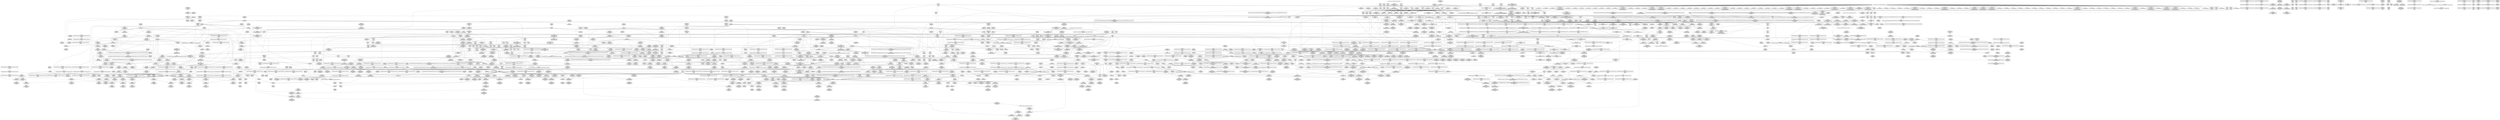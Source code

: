 digraph {
	CE0x51910a0 [shape=record,shape=Mrecord,label="{CE0x51910a0|i64_1|*Constant*}"]
	CE0x51fd460 [shape=record,shape=Mrecord,label="{CE0x51fd460|task_has_system:_tmp1}"]
	CE0x5231bd0 [shape=record,shape=Mrecord,label="{CE0x5231bd0|_call_void_rcu_lock_release(%struct.lockdep_map*_rcu_lock_map)_#10,_!dbg_!27733|include/linux/rcupdate.h,935|*SummSink*}"]
	CE0x5256060 [shape=record,shape=Mrecord,label="{CE0x5256060|_ret_void,_!dbg_!27717|include/linux/rcupdate.h,240|*SummSink*}"]
	CE0x51e2730 [shape=record,shape=Mrecord,label="{CE0x51e2730|80:_i32,_112:_i8*,_:_CRE_176,184_|*MultipleSource*|Function::selinux_shm_shmctl&Arg::shp::|security/selinux/hooks.c,5365}"]
	CE0x523aec0 [shape=record,shape=Mrecord,label="{CE0x523aec0|i64*_getelementptr_inbounds_(_13_x_i64_,_13_x_i64_*___llvm_gcov_ctr126,_i64_0,_i64_12)|*Constant*|*SummSource*}"]
	CE0x521b160 [shape=record,shape=Mrecord,label="{CE0x521b160|ipc_has_perm:_tmp7|security/selinux/hooks.c,5136|*SummSink*}"]
	CE0x51f7360 [shape=record,shape=Mrecord,label="{CE0x51f7360|0:_i8,_:_GCMR_task_sid.__warned_internal_global_i8_0,_section_.data.unlikely_,_align_1:_elem_0:default:}"]
	CE0x52b1770 [shape=record,shape=Mrecord,label="{CE0x52b1770|_call_void_asm_addl_$1,_%gs:$0_,_*m,ri,*m,_dirflag_,_fpsr_,_flags_(i32*___preempt_count,_i32_%sub,_i32*___preempt_count)_#3,_!dbg_!27717,_!srcloc_!27718|./arch/x86/include/asm/preempt.h,77}"]
	CE0x525a180 [shape=record,shape=Mrecord,label="{CE0x525a180|rcu_read_lock:_tmp5|include/linux/rcupdate.h,882}"]
	CE0x51efcd0 [shape=record,shape=Mrecord,label="{CE0x51efcd0|rcu_read_unlock:_tmp21|include/linux/rcupdate.h,935|*SummSink*}"]
	CE0x5249090 [shape=record,shape=Mrecord,label="{CE0x5249090|_call_void_lockdep_rcu_suspicious(i8*_getelementptr_inbounds_(_25_x_i8_,_25_x_i8_*_.str3,_i32_0,_i32_0),_i32_218,_i8*_getelementptr_inbounds_(_45_x_i8_,_45_x_i8_*_.str12,_i32_0,_i32_0))_#10,_!dbg_!27727|security/selinux/hooks.c,218|*SummSource*}"]
	CE0x51e4da0 [shape=record,shape=Mrecord,label="{CE0x51e4da0|ipc_has_perm:_ipc_perms|Function::ipc_has_perm&Arg::ipc_perms::|*SummSink*}"]
	CE0x52ce030 [shape=record,shape=Mrecord,label="{CE0x52ce030|__preempt_count_sub:_entry|*SummSource*}"]
	CE0x52cc850 [shape=record,shape=Mrecord,label="{CE0x52cc850|rcu_lock_acquire:___here|*SummSource*}"]
	CE0x52c74a0 [shape=record,shape=Mrecord,label="{CE0x52c74a0|__rcu_read_unlock:_tmp4|include/linux/rcupdate.h,244|*SummSink*}"]
	CE0x524ac60 [shape=record,shape=Mrecord,label="{CE0x524ac60|current_sid:_tmp22|security/selinux/hooks.c,218}"]
	CE0x5231d40 [shape=record,shape=Mrecord,label="{CE0x5231d40|rcu_lock_release:_entry|*SummSource*}"]
	CE0x5243110 [shape=record,shape=Mrecord,label="{CE0x5243110|current_sid:_if.end}"]
	CE0x51de560 [shape=record,shape=Mrecord,label="{CE0x51de560|80:_i32,_112:_i8*,_:_CRE_44,45_}"]
	CE0x52b99e0 [shape=record,shape=Mrecord,label="{CE0x52b99e0|i64*_getelementptr_inbounds_(_4_x_i64_,_4_x_i64_*___llvm_gcov_ctr130,_i64_0,_i64_3)|*Constant*|*SummSink*}"]
	CE0x51a6cf0 [shape=record,shape=Mrecord,label="{CE0x51a6cf0|selinux_shm_shmctl:_tmp3|security/selinux/hooks.c,5346|*SummSink*}"]
	CE0x51db780 [shape=record,shape=Mrecord,label="{CE0x51db780|80:_i32,_112:_i8*,_:_CRE_13,14_}"]
	CE0x51a6ba0 [shape=record,shape=Mrecord,label="{CE0x51a6ba0|i64*_getelementptr_inbounds_(_18_x_i64_,_18_x_i64_*___llvm_gcov_ctr313,_i64_0,_i64_10)|*Constant*|*SummSink*}"]
	CE0x51a66b0 [shape=record,shape=Mrecord,label="{CE0x51a66b0|_call_void___llvm_gcov_indirect_counter_increment(i32*___llvm_gcov_global_state_pred315,_i64**_getelementptr_inbounds_(_6_x_i64*_,_6_x_i64*_*___llvm_gcda_edge_table314,_i64_0,_i64_1)),_!dbg_!27714|security/selinux/hooks.c,5346|*SummSink*}"]
	CE0x51d8fc0 [shape=record,shape=Mrecord,label="{CE0x51d8fc0|selinux_shm_shmctl:_tmp14|security/selinux/hooks.c,5365|*SummSource*}"]
	CE0x51e6ef0 [shape=record,shape=Mrecord,label="{CE0x51e6ef0|rcu_read_lock:_tmp19|include/linux/rcupdate.h,882}"]
	CE0x5221070 [shape=record,shape=Mrecord,label="{CE0x5221070|rcu_read_lock:_tmp16|include/linux/rcupdate.h,882|*SummSink*}"]
	CE0x51fcd70 [shape=record,shape=Mrecord,label="{CE0x51fcd70|GLOBAL:_task_sid.__warned|Global_var:task_sid.__warned}"]
	CE0x5254ed0 [shape=record,shape=Mrecord,label="{CE0x5254ed0|GLOBAL:___rcu_read_lock|*Constant*|*SummSink*}"]
	CE0x51f6d50 [shape=record,shape=Mrecord,label="{CE0x51f6d50|task_sid:_tmp13|security/selinux/hooks.c,208}"]
	CE0x5232890 [shape=record,shape=Mrecord,label="{CE0x5232890|rcu_lock_release:_entry|*SummSink*}"]
	CE0x5192ed0 [shape=record,shape=Mrecord,label="{CE0x5192ed0|i32_12|*Constant*}"]
	CE0x521d790 [shape=record,shape=Mrecord,label="{CE0x521d790|rcu_read_lock:_tmp9|include/linux/rcupdate.h,882|*SummSink*}"]
	CE0x645e560 [shape=record,shape=Mrecord,label="{CE0x645e560|selinux_shm_shmctl:_sw.epilog|*SummSource*}"]
	CE0x521a9c0 [shape=record,shape=Mrecord,label="{CE0x521a9c0|ipc_has_perm:_key|security/selinux/hooks.c,5134|*SummSource*}"]
	CE0x52b5350 [shape=record,shape=Mrecord,label="{CE0x52b5350|i64*_getelementptr_inbounds_(_4_x_i64_,_4_x_i64_*___llvm_gcov_ctr133,_i64_0,_i64_3)|*Constant*|*SummSink*}"]
	CE0x519ade0 [shape=record,shape=Mrecord,label="{CE0x519ade0|task_sid:_tmp18|security/selinux/hooks.c,208}"]
	CE0x51a3b80 [shape=record,shape=Mrecord,label="{CE0x51a3b80|i32_0|*Constant*|*SummSource*}"]
	CE0x51f0390 [shape=record,shape=Mrecord,label="{CE0x51f0390|rcu_read_unlock:_tmp17|include/linux/rcupdate.h,933}"]
	CE0x51e9a80 [shape=record,shape=Mrecord,label="{CE0x51e9a80|rcu_read_unlock:_land.lhs.true}"]
	CE0x5248270 [shape=record,shape=Mrecord,label="{CE0x5248270|current_sid:_tmp15|security/selinux/hooks.c,218}"]
	CE0x52381b0 [shape=record,shape=Mrecord,label="{CE0x52381b0|task_sid:_tmp22|security/selinux/hooks.c,208}"]
	CE0x51abb80 [shape=record,shape=Mrecord,label="{CE0x51abb80|_ret_i32_%call7,_!dbg_!27749|security/selinux/hooks.c,210|*SummSink*}"]
	CE0x51dfbf0 [shape=record,shape=Mrecord,label="{CE0x51dfbf0|80:_i32,_112:_i8*,_:_CRE_63,64_}"]
	CE0x51a8c60 [shape=record,shape=Mrecord,label="{CE0x51a8c60|task_sid:_tmp24|security/selinux/hooks.c,208|*SummSource*}"]
	CE0x52aa930 [shape=record,shape=Mrecord,label="{CE0x52aa930|__rcu_read_unlock:_tmp6|include/linux/rcupdate.h,245|*SummSource*}"]
	CE0x5302bc0 [shape=record,shape=Mrecord,label="{CE0x5302bc0|i64*_getelementptr_inbounds_(_4_x_i64_,_4_x_i64_*___llvm_gcov_ctr135,_i64_0,_i64_0)|*Constant*|*SummSource*}"]
	CE0x5253400 [shape=record,shape=Mrecord,label="{CE0x5253400|current_sid:_tmp24|security/selinux/hooks.c,220|*SummSink*}"]
	CE0x52426b0 [shape=record,shape=Mrecord,label="{CE0x52426b0|current_sid:_tmp10|security/selinux/hooks.c,218|*SummSource*}"]
	CE0x5258b90 [shape=record,shape=Mrecord,label="{CE0x5258b90|rcu_read_unlock:_tmp14|include/linux/rcupdate.h,933|*SummSink*}"]
	CE0x52330e0 [shape=record,shape=Mrecord,label="{CE0x52330e0|_ret_void,_!dbg_!27717|include/linux/rcupdate.h,424}"]
	CE0x5229650 [shape=record,shape=Mrecord,label="{CE0x5229650|_call_void_mcount()_#3|*SummSource*}"]
	CE0x52327e0 [shape=record,shape=Mrecord,label="{CE0x52327e0|rcu_lock_release:_entry}"]
	CE0x5192240 [shape=record,shape=Mrecord,label="{CE0x5192240|__llvm_gcov_indirect_counter_increment:_pred}"]
	CE0x52be970 [shape=record,shape=Mrecord,label="{CE0x52be970|COLLAPSED:_GCMRE___llvm_gcov_ctr133_internal_global_4_x_i64_zeroinitializer:_elem_0:default:}"]
	CE0x51f40e0 [shape=record,shape=Mrecord,label="{CE0x51f40e0|current_sid:_call|security/selinux/hooks.c,218}"]
	CE0x5208bb0 [shape=record,shape=Mrecord,label="{CE0x5208bb0|rcu_read_lock:_call|include/linux/rcupdate.h,882|*SummSink*}"]
	CE0x52b03e0 [shape=record,shape=Mrecord,label="{CE0x52b03e0|i64*_getelementptr_inbounds_(_4_x_i64_,_4_x_i64_*___llvm_gcov_ctr130,_i64_0,_i64_1)|*Constant*}"]
	CE0x51d9d30 [shape=record,shape=Mrecord,label="{CE0x51d9d30|selinux_shm_shmctl:_shp|Function::selinux_shm_shmctl&Arg::shp::|*SummSource*}"]
	CE0x5200530 [shape=record,shape=Mrecord,label="{CE0x5200530|cred_sid:_tmp4|*LoadInst*|security/selinux/hooks.c,196|*SummSource*}"]
	CE0x523f120 [shape=record,shape=Mrecord,label="{CE0x523f120|rcu_read_unlock:_tmp8|include/linux/rcupdate.h,933|*SummSink*}"]
	CE0x52a9c30 [shape=record,shape=Mrecord,label="{CE0x52a9c30|rcu_lock_release:_tmp4|include/linux/rcupdate.h,423|*SummSink*}"]
	CE0x52de4d0 [shape=record,shape=Mrecord,label="{CE0x52de4d0|__preempt_count_add:_tmp7|./arch/x86/include/asm/preempt.h,73|*SummSource*}"]
	CE0x5208660 [shape=record,shape=Mrecord,label="{CE0x5208660|_call_void_rcu_read_lock()_#10,_!dbg_!27712|security/selinux/hooks.c,207|*SummSource*}"]
	CE0x521b440 [shape=record,shape=Mrecord,label="{CE0x521b440|ipc_has_perm:_sclass|security/selinux/hooks.c,5136|*SummSource*}"]
	CE0x52ed7d0 [shape=record,shape=Mrecord,label="{CE0x52ed7d0|i64*_getelementptr_inbounds_(_4_x_i64_,_4_x_i64_*___llvm_gcov_ctr135,_i64_0,_i64_1)|*Constant*|*SummSink*}"]
	CE0x520b440 [shape=record,shape=Mrecord,label="{CE0x520b440|current_sid:_tobool1|security/selinux/hooks.c,218|*SummSink*}"]
	CE0x5217f80 [shape=record,shape=Mrecord,label="{CE0x5217f80|i32_10|*Constant*}"]
	CE0x51f87f0 [shape=record,shape=Mrecord,label="{CE0x51f87f0|GLOBAL:_current_sid|*Constant*|*SummSource*}"]
	CE0x51ffca0 [shape=record,shape=Mrecord,label="{CE0x51ffca0|i32_1|*Constant*}"]
	CE0x525d910 [shape=record,shape=Mrecord,label="{CE0x525d910|GLOBAL:_rcu_read_lock.__warned|Global_var:rcu_read_lock.__warned|*SummSink*}"]
	CE0x5189510 [shape=record,shape=Mrecord,label="{CE0x5189510|selinux_shm_shmctl:_sw.bb3}"]
	CE0x51921d0 [shape=record,shape=Mrecord,label="{CE0x51921d0|i32_-1|*Constant*|*SummSink*}"]
	CE0x525a710 [shape=record,shape=Mrecord,label="{CE0x525a710|GLOBAL:_rcu_read_unlock.__warned|Global_var:rcu_read_unlock.__warned}"]
	CE0x5242eb0 [shape=record,shape=Mrecord,label="{CE0x5242eb0|current_sid:_do.body|*SummSource*}"]
	CE0x52c1fa0 [shape=record,shape=Mrecord,label="{CE0x52c1fa0|rcu_lock_acquire:_tmp5|include/linux/rcupdate.h,418}"]
	CE0x524a2c0 [shape=record,shape=Mrecord,label="{CE0x524a2c0|i8*_getelementptr_inbounds_(_45_x_i8_,_45_x_i8_*_.str12,_i32_0,_i32_0)|*Constant*}"]
	CE0x5302960 [shape=record,shape=Mrecord,label="{CE0x5302960|i64*_getelementptr_inbounds_(_4_x_i64_,_4_x_i64_*___llvm_gcov_ctr135,_i64_0,_i64_0)|*Constant*}"]
	CE0x5207640 [shape=record,shape=Mrecord,label="{CE0x5207640|cred_sid:_security|security/selinux/hooks.c,196|*SummSource*}"]
	CE0x5218aa0 [shape=record,shape=Mrecord,label="{CE0x5218aa0|ipc_has_perm:_tmp4|*LoadInst*|security/selinux/hooks.c,5131|*SummSink*}"]
	CE0x51f46f0 [shape=record,shape=Mrecord,label="{CE0x51f46f0|i64*_getelementptr_inbounds_(_13_x_i64_,_13_x_i64_*___llvm_gcov_ctr126,_i64_0,_i64_1)|*Constant*|*SummSource*}"]
	CE0x5242090 [shape=record,shape=Mrecord,label="{CE0x5242090|rcu_read_unlock:_tmp3|*SummSink*}"]
	CE0x524e410 [shape=record,shape=Mrecord,label="{CE0x524e410|current_sid:_tmp19|security/selinux/hooks.c,218|*SummSink*}"]
	CE0x520c720 [shape=record,shape=Mrecord,label="{CE0x520c720|cred_sid:_tmp2}"]
	CE0x52e6a70 [shape=record,shape=Mrecord,label="{CE0x52e6a70|i64*_getelementptr_inbounds_(_4_x_i64_,_4_x_i64_*___llvm_gcov_ctr135,_i64_0,_i64_1)|*Constant*}"]
	CE0x52c1250 [shape=record,shape=Mrecord,label="{CE0x52c1250|i64*_getelementptr_inbounds_(_4_x_i64_,_4_x_i64_*___llvm_gcov_ctr129,_i64_0,_i64_0)|*Constant*|*SummSink*}"]
	CE0x523a240 [shape=record,shape=Mrecord,label="{CE0x523a240|task_sid:_tmp25|security/selinux/hooks.c,208|*SummSource*}"]
	CE0x51f2c50 [shape=record,shape=Mrecord,label="{CE0x51f2c50|current_sid:_security|security/selinux/hooks.c,218}"]
	CE0x51fbb90 [shape=record,shape=Mrecord,label="{CE0x51fbb90|0:_i16,_4:_i32,_:_CRE_4,8_|*MultipleSource*|*LoadInst*|security/selinux/hooks.c,5131|security/selinux/hooks.c,5131|security/selinux/hooks.c,5136}"]
	CE0x51f5320 [shape=record,shape=Mrecord,label="{CE0x51f5320|_call_void___rcu_read_lock()_#10,_!dbg_!27710|include/linux/rcupdate.h,879}"]
	CE0x51deee0 [shape=record,shape=Mrecord,label="{CE0x51deee0|80:_i32,_112:_i8*,_:_CRE_52,53_}"]
	CE0x52bafe0 [shape=record,shape=Mrecord,label="{CE0x52bafe0|i64*_getelementptr_inbounds_(_4_x_i64_,_4_x_i64_*___llvm_gcov_ctr135,_i64_0,_i64_2)|*Constant*|*SummSink*}"]
	CE0x5302750 [shape=record,shape=Mrecord,label="{CE0x5302750|__preempt_count_sub:_do.body|*SummSink*}"]
	CE0x52dfc80 [shape=record,shape=Mrecord,label="{CE0x52dfc80|i64*_getelementptr_inbounds_(_4_x_i64_,_4_x_i64_*___llvm_gcov_ctr135,_i64_0,_i64_2)|*Constant*|*SummSource*}"]
	CE0x5197700 [shape=record,shape=Mrecord,label="{CE0x5197700|selinux_shm_shmctl:_sw.bb3|*SummSource*}"]
	CE0x5197ba0 [shape=record,shape=Mrecord,label="{CE0x5197ba0|__llvm_gcov_indirect_counter_increment:_tmp5}"]
	CE0x51805a0 [shape=record,shape=Mrecord,label="{CE0x51805a0|task_sid:_land.lhs.true2|*SummSink*}"]
	CE0x523df00 [shape=record,shape=Mrecord,label="{CE0x523df00|_ret_void,_!dbg_!27735|include/linux/rcupdate.h,938|*SummSource*}"]
	CE0x52b26e0 [shape=record,shape=Mrecord,label="{CE0x52b26e0|_call_void_mcount()_#3|*SummSource*}"]
	CE0x519bdf0 [shape=record,shape=Mrecord,label="{CE0x519bdf0|selinux_shm_shmctl:_sw.bb4|*SummSink*}"]
	CE0x52263b0 [shape=record,shape=Mrecord,label="{CE0x52263b0|COLLAPSED:_GCMRE___llvm_gcov_ctr132_internal_global_11_x_i64_zeroinitializer:_elem_0:default:}"]
	CE0x52a4f50 [shape=record,shape=Mrecord,label="{CE0x52a4f50|rcu_lock_acquire:_tmp1|*SummSource*}"]
	CE0x51f34a0 [shape=record,shape=Mrecord,label="{CE0x51f34a0|%struct.task_struct*_(%struct.task_struct**)*_asm_movq_%gs:$_1:P_,$0_,_r,im,_dirflag_,_fpsr_,_flags_}"]
	CE0x5222400 [shape=record,shape=Mrecord,label="{CE0x5222400|i8*_getelementptr_inbounds_(_25_x_i8_,_25_x_i8_*_.str45,_i32_0,_i32_0)|*Constant*|*SummSink*}"]
	CE0x51e9c30 [shape=record,shape=Mrecord,label="{CE0x51e9c30|rcu_read_unlock:_land.lhs.true|*SummSink*}"]
	CE0x5243e70 [shape=record,shape=Mrecord,label="{CE0x5243e70|__rcu_read_lock:_tmp2|*SummSink*}"]
	CE0x528ed10 [shape=record,shape=Mrecord,label="{CE0x528ed10|_call_void___preempt_count_sub(i32_1)_#10,_!dbg_!27715|include/linux/rcupdate.h,244|*SummSource*}"]
	CE0x5204a20 [shape=record,shape=Mrecord,label="{CE0x5204a20|task_sid:_tmp11|security/selinux/hooks.c,208}"]
	CE0x52bcee0 [shape=record,shape=Mrecord,label="{CE0x52bcee0|i64*_getelementptr_inbounds_(_4_x_i64_,_4_x_i64_*___llvm_gcov_ctr129,_i64_0,_i64_3)|*Constant*|*SummSink*}"]
	CE0x51a4440 [shape=record,shape=Mrecord,label="{CE0x51a4440|selinux_shm_shmctl:_sw.default|*SummSink*}"]
	CE0x522a2f0 [shape=record,shape=Mrecord,label="{CE0x522a2f0|rcu_lock_acquire:_bb|*SummSink*}"]
	CE0x52278c0 [shape=record,shape=Mrecord,label="{CE0x52278c0|rcu_lock_acquire:_tmp3|*SummSource*}"]
	CE0x525c260 [shape=record,shape=Mrecord,label="{CE0x525c260|rcu_read_unlock:_tmp8|include/linux/rcupdate.h,933}"]
	CE0x5244ef0 [shape=record,shape=Mrecord,label="{CE0x5244ef0|rcu_lock_acquire:_map|Function::rcu_lock_acquire&Arg::map::|*SummSource*}"]
	CE0x52a90f0 [shape=record,shape=Mrecord,label="{CE0x52a90f0|__preempt_count_sub:_tmp5|./arch/x86/include/asm/preempt.h,77|*SummSource*}"]
	CE0x5227fe0 [shape=record,shape=Mrecord,label="{CE0x5227fe0|_call_void_mcount()_#3|*SummSource*}"]
	CE0x5191c90 [shape=record,shape=Mrecord,label="{CE0x5191c90|i64**_getelementptr_inbounds_(_6_x_i64*_,_6_x_i64*_*___llvm_gcda_edge_table314,_i64_0,_i64_3)|*Constant*}"]
	CE0x520f0b0 [shape=record,shape=Mrecord,label="{CE0x520f0b0|ipc_has_perm:_tmp5|security/selinux/hooks.c,5131|*SummSource*}"]
	CE0x52a4ee0 [shape=record,shape=Mrecord,label="{CE0x52a4ee0|rcu_lock_acquire:_tmp1}"]
	CE0x51fc4d0 [shape=record,shape=Mrecord,label="{CE0x51fc4d0|i64*_getelementptr_inbounds_(_13_x_i64_,_13_x_i64_*___llvm_gcov_ctr126,_i64_0,_i64_0)|*Constant*|*SummSource*}"]
	CE0x5200d30 [shape=record,shape=Mrecord,label="{CE0x5200d30|current_sid:_tobool|security/selinux/hooks.c,218|*SummSource*}"]
	CE0x52441f0 [shape=record,shape=Mrecord,label="{CE0x52441f0|current_sid:_if.then|*SummSource*}"]
	CE0x5293ac0 [shape=record,shape=Mrecord,label="{CE0x5293ac0|i32_934|*Constant*}"]
	CE0x525cd60 [shape=record,shape=Mrecord,label="{CE0x525cd60|_call_void_asm_sideeffect_,_memory_,_dirflag_,_fpsr_,_flags_()_#3,_!dbg_!27714,_!srcloc_!27715|include/linux/rcupdate.h,239|*SummSource*}"]
	CE0x52e6de0 [shape=record,shape=Mrecord,label="{CE0x52e6de0|__preempt_count_add:_tmp}"]
	CE0x521f680 [shape=record,shape=Mrecord,label="{CE0x521f680|rcu_read_unlock:_tmp13|include/linux/rcupdate.h,933|*SummSource*}"]
	CE0x5248af0 [shape=record,shape=Mrecord,label="{CE0x5248af0|current_sid:_tmp16|security/selinux/hooks.c,218|*SummSink*}"]
	CE0x5198520 [shape=record,shape=Mrecord,label="{CE0x5198520|i64**_getelementptr_inbounds_(_6_x_i64*_,_6_x_i64*_*___llvm_gcda_edge_table314,_i64_0,_i64_3)|*Constant*|*SummSource*}"]
	CE0x51d9ea0 [shape=record,shape=Mrecord,label="{CE0x51d9ea0|selinux_shm_shmctl:_shp|Function::selinux_shm_shmctl&Arg::shp::|*SummSink*}"]
	CE0x5222b50 [shape=record,shape=Mrecord,label="{CE0x5222b50|i32_883|*Constant*|*SummSink*}"]
	CE0x523c800 [shape=record,shape=Mrecord,label="{CE0x523c800|cred_sid:_cred|Function::cred_sid&Arg::cred::|*SummSource*}"]
	CE0x5245400 [shape=record,shape=Mrecord,label="{CE0x5245400|current_sid:_land.lhs.true2|*SummSink*}"]
	CE0x5191010 [shape=record,shape=Mrecord,label="{CE0x5191010|get_current:_tmp2}"]
	CE0x521c770 [shape=record,shape=Mrecord,label="{CE0x521c770|avc_has_perm:_tclass|Function::avc_has_perm&Arg::tclass::}"]
	CE0x518f450 [shape=record,shape=Mrecord,label="{CE0x518f450|GLOBAL:_task_sid|*Constant*|*SummSink*}"]
	CE0x5217080 [shape=record,shape=Mrecord,label="{CE0x5217080|task_sid:_if.then|*SummSource*}"]
	CE0x51dd550 [shape=record,shape=Mrecord,label="{CE0x51dd550|task_sid:_tmp2|*SummSink*}"]
	CE0x51b6c70 [shape=record,shape=Mrecord,label="{CE0x51b6c70|task_sid:_tmp15|security/selinux/hooks.c,208|*SummSource*}"]
	CE0x5253f20 [shape=record,shape=Mrecord,label="{CE0x5253f20|GLOBAL:_rcu_lock_map|Global_var:rcu_lock_map|*SummSource*}"]
	CE0x5223420 [shape=record,shape=Mrecord,label="{CE0x5223420|i8*_getelementptr_inbounds_(_42_x_i8_,_42_x_i8_*_.str46,_i32_0,_i32_0)|*Constant*|*SummSource*}"]
	CE0x52ad370 [shape=record,shape=Mrecord,label="{CE0x52ad370|i64*_getelementptr_inbounds_(_4_x_i64_,_4_x_i64_*___llvm_gcov_ctr134,_i64_0,_i64_3)|*Constant*}"]
	CE0x51ad9d0 [shape=record,shape=Mrecord,label="{CE0x51ad9d0|_call_void_mcount()_#3|*SummSink*}"]
	CE0x51e2560 [shape=record,shape=Mrecord,label="{CE0x51e2560|80:_i32,_112:_i8*,_:_CRE_172,176_|*MultipleSource*|Function::selinux_shm_shmctl&Arg::shp::|security/selinux/hooks.c,5365}"]
	CE0x51b6fa0 [shape=record,shape=Mrecord,label="{CE0x51b6fa0|task_sid:_tmp16|security/selinux/hooks.c,208}"]
	CE0x51dc2d0 [shape=record,shape=Mrecord,label="{CE0x51dc2d0|80:_i32,_112:_i8*,_:_CRE_29,30_}"]
	CE0x51b68e0 [shape=record,shape=Mrecord,label="{CE0x51b68e0|task_sid:_tmp14|security/selinux/hooks.c,208|*SummSink*}"]
	CE0x52936c0 [shape=record,shape=Mrecord,label="{CE0x52936c0|i64*_getelementptr_inbounds_(_11_x_i64_,_11_x_i64_*___llvm_gcov_ctr132,_i64_0,_i64_8)|*Constant*|*SummSink*}"]
	CE0x5181880 [shape=record,shape=Mrecord,label="{CE0x5181880|get_current:_tmp4|./arch/x86/include/asm/current.h,14|*SummSink*}"]
	CE0x51801e0 [shape=record,shape=Mrecord,label="{CE0x51801e0|i32_-1|*Constant*|*SummSource*}"]
	CE0x522bf60 [shape=record,shape=Mrecord,label="{CE0x522bf60|__rcu_read_unlock:_tmp7|include/linux/rcupdate.h,245|*SummSink*}"]
	CE0x520fdb0 [shape=record,shape=Mrecord,label="{CE0x520fdb0|task_has_system:_tmp2|*SummSink*}"]
	CE0x52a7900 [shape=record,shape=Mrecord,label="{CE0x52a7900|i64*_getelementptr_inbounds_(_4_x_i64_,_4_x_i64_*___llvm_gcov_ctr128,_i64_0,_i64_0)|*Constant*}"]
	CE0x5259870 [shape=record,shape=Mrecord,label="{CE0x5259870|__rcu_read_lock:_tmp|*SummSink*}"]
	CE0x528e920 [shape=record,shape=Mrecord,label="{CE0x528e920|rcu_read_unlock:_if.then|*SummSink*}"]
	CE0x51e1910 [shape=record,shape=Mrecord,label="{CE0x51e1910|80:_i32,_112:_i8*,_:_CRE_120,128_|*MultipleSource*|Function::selinux_shm_shmctl&Arg::shp::|security/selinux/hooks.c,5365}"]
	CE0x518ecb0 [shape=record,shape=Mrecord,label="{CE0x518ecb0|GLOBAL:___llvm_gcov_global_state_pred315|Global_var:__llvm_gcov_global_state_pred315}"]
	CE0x521e850 [shape=record,shape=Mrecord,label="{CE0x521e850|rcu_read_lock:_tmp12|include/linux/rcupdate.h,882|*SummSink*}"]
	CE0x52afbc0 [shape=record,shape=Mrecord,label="{CE0x52afbc0|__rcu_read_lock:_do.body|*SummSource*}"]
	CE0x5256960 [shape=record,shape=Mrecord,label="{CE0x5256960|rcu_read_unlock:_tmp2}"]
	CE0x5181910 [shape=record,shape=Mrecord,label="{CE0x5181910|GLOBAL:_current_task|Global_var:current_task}"]
	CE0x5259800 [shape=record,shape=Mrecord,label="{CE0x5259800|get_current:_tmp2}"]
	CE0x518b920 [shape=record,shape=Mrecord,label="{CE0x518b920|rcu_read_unlock:_tmp16|include/linux/rcupdate.h,933|*SummSource*}"]
	CE0x51e1ab0 [shape=record,shape=Mrecord,label="{CE0x51e1ab0|80:_i32,_112:_i8*,_:_CRE_128,136_|*MultipleSource*|Function::selinux_shm_shmctl&Arg::shp::|security/selinux/hooks.c,5365}"]
	CE0x5290600 [shape=record,shape=Mrecord,label="{CE0x5290600|i64*_getelementptr_inbounds_(_4_x_i64_,_4_x_i64_*___llvm_gcov_ctr133,_i64_0,_i64_1)|*Constant*|*SummSink*}"]
	CE0x51e54c0 [shape=record,shape=Mrecord,label="{CE0x51e54c0|ipc_has_perm:_perms|Function::ipc_has_perm&Arg::perms::|*SummSource*}"]
	CE0x5223b40 [shape=record,shape=Mrecord,label="{CE0x5223b40|rcu_read_lock:_tmp17|include/linux/rcupdate.h,882|*SummSource*}"]
	CE0x51f1ea0 [shape=record,shape=Mrecord,label="{CE0x51f1ea0|current_sid:_cred|security/selinux/hooks.c,218|*SummSource*}"]
	CE0x522b7e0 [shape=record,shape=Mrecord,label="{CE0x522b7e0|rcu_read_unlock:_call3|include/linux/rcupdate.h,933|*SummSink*}"]
	CE0x523eeb0 [shape=record,shape=Mrecord,label="{CE0x523eeb0|current_sid:_land.lhs.true}"]
	CE0x52a3e50 [shape=record,shape=Mrecord,label="{CE0x52a3e50|_ret_void,_!dbg_!27717|include/linux/rcupdate.h,245}"]
	CE0x52a8f30 [shape=record,shape=Mrecord,label="{CE0x52a8f30|__preempt_count_sub:_tmp5|./arch/x86/include/asm/preempt.h,77}"]
	CE0x52c2a60 [shape=record,shape=Mrecord,label="{CE0x52c2a60|__rcu_read_unlock:_tmp1}"]
	CE0x5243590 [shape=record,shape=Mrecord,label="{CE0x5243590|_call_void_mcount()_#3}"]
	CE0x522c270 [shape=record,shape=Mrecord,label="{CE0x522c270|__rcu_read_unlock:_tmp7|include/linux/rcupdate.h,245|*SummSource*}"]
	CE0x52c4550 [shape=record,shape=Mrecord,label="{CE0x52c4550|i64*_getelementptr_inbounds_(_4_x_i64_,_4_x_i64_*___llvm_gcov_ctr134,_i64_0,_i64_1)|*Constant*|*SummSink*}"]
	CE0x51a3eb0 [shape=record,shape=Mrecord,label="{CE0x51a3eb0|_ret_i32_%call1,_!dbg_!27716|security/selinux/hooks.c,1594|*SummSink*}"]
	CE0x51f07c0 [shape=record,shape=Mrecord,label="{CE0x51f07c0|task_sid:_tobool4|security/selinux/hooks.c,208|*SummSink*}"]
	CE0x51940b0 [shape=record,shape=Mrecord,label="{CE0x51940b0|selinux_shm_shmctl:_sw.bb4}"]
	CE0x52a4de0 [shape=record,shape=Mrecord,label="{CE0x52a4de0|rcu_lock_acquire:_tmp|*SummSink*}"]
	CE0x5197910 [shape=record,shape=Mrecord,label="{CE0x5197910|__llvm_gcov_indirect_counter_increment:_tmp3|*SummSource*}"]
	CE0x51a2ea0 [shape=record,shape=Mrecord,label="{CE0x51a2ea0|task_sid:_entry|*SummSink*}"]
	CE0x52a5390 [shape=record,shape=Mrecord,label="{CE0x52a5390|i64*_getelementptr_inbounds_(_4_x_i64_,_4_x_i64_*___llvm_gcov_ctr133,_i64_0,_i64_0)|*Constant*}"]
	CE0x5255510 [shape=record,shape=Mrecord,label="{CE0x5255510|i64*_getelementptr_inbounds_(_11_x_i64_,_11_x_i64_*___llvm_gcov_ctr127,_i64_0,_i64_0)|*Constant*|*SummSink*}"]
	CE0x5257b70 [shape=record,shape=Mrecord,label="{CE0x5257b70|rcu_read_unlock:_do.body|*SummSink*}"]
	CE0x5225b20 [shape=record,shape=Mrecord,label="{CE0x5225b20|rcu_read_unlock:_tmp4|include/linux/rcupdate.h,933|*SummSink*}"]
	CE0x5254960 [shape=record,shape=Mrecord,label="{CE0x5254960|cred_sid:_tmp6|security/selinux/hooks.c,197|*SummSink*}"]
	CE0x51b47b0 [shape=record,shape=Mrecord,label="{CE0x51b47b0|GLOBAL:_rcu_lock_acquire|*Constant*|*SummSource*}"]
	CE0x52cd430 [shape=record,shape=Mrecord,label="{CE0x52cd430|rcu_lock_release:_tmp7|*SummSink*}"]
	CE0x51a4db0 [shape=record,shape=Mrecord,label="{CE0x51a4db0|80:_i32,_112:_i8*,_:_CRE_21,22_}"]
	CE0x51daa30 [shape=record,shape=Mrecord,label="{CE0x51daa30|80:_i32,_112:_i8*,_:_CRE_2,3_}"]
	CE0x51de430 [shape=record,shape=Mrecord,label="{CE0x51de430|80:_i32,_112:_i8*,_:_CRE_43,44_}"]
	CE0x51e8c10 [shape=record,shape=Mrecord,label="{CE0x51e8c10|cred_sid:_bb}"]
	CE0x5203550 [shape=record,shape=Mrecord,label="{CE0x5203550|cred_sid:_tmp5|security/selinux/hooks.c,196|*SummSource*}"]
	CE0x51803c0 [shape=record,shape=Mrecord,label="{CE0x51803c0|task_sid:_land.lhs.true2}"]
	CE0x5198e50 [shape=record,shape=Mrecord,label="{CE0x5198e50|task_has_system:_entry|*SummSink*}"]
	CE0x52df830 [shape=record,shape=Mrecord,label="{CE0x52df830|_call_void_asm_addl_$1,_%gs:$0_,_*m,ri,*m,_dirflag_,_fpsr_,_flags_(i32*___preempt_count,_i32_%val,_i32*___preempt_count)_#3,_!dbg_!27714,_!srcloc_!27717|./arch/x86/include/asm/preempt.h,72|*SummSink*}"]
	CE0x51b94e0 [shape=record,shape=Mrecord,label="{CE0x51b94e0|i64*_getelementptr_inbounds_(_18_x_i64_,_18_x_i64_*___llvm_gcov_ctr313,_i64_0,_i64_11)|*Constant*|*SummSink*}"]
	CE0x521a300 [shape=record,shape=Mrecord,label="{CE0x521a300|i8_4|*Constant*}"]
	CE0x51f8dc0 [shape=record,shape=Mrecord,label="{CE0x51f8dc0|COLLAPSED:_GCMRE___llvm_gcov_ctr98_internal_global_2_x_i64_zeroinitializer:_elem_0:default:}"]
	CE0x5193b40 [shape=record,shape=Mrecord,label="{CE0x5193b40|selinux_shm_shmctl:_call|security/selinux/hooks.c,5346|*SummSink*}"]
	CE0x5256c50 [shape=record,shape=Mrecord,label="{CE0x5256c50|rcu_read_unlock:_call|include/linux/rcupdate.h,933}"]
	CE0x5200190 [shape=record,shape=Mrecord,label="{CE0x5200190|i32_1|*Constant*}"]
	CE0x51b3a10 [shape=record,shape=Mrecord,label="{CE0x51b3a10|selinux_shm_shmctl:_tmp11|security/selinux/hooks.c,5359|*SummSink*}"]
	CE0x51db520 [shape=record,shape=Mrecord,label="{CE0x51db520|80:_i32,_112:_i8*,_:_CRE_11,12_}"]
	CE0x5228480 [shape=record,shape=Mrecord,label="{CE0x5228480|i64*_getelementptr_inbounds_(_11_x_i64_,_11_x_i64_*___llvm_gcov_ctr132,_i64_0,_i64_0)|*Constant*|*SummSink*}"]
	CE0x51a4a20 [shape=record,shape=Mrecord,label="{CE0x51a4a20|__llvm_gcov_indirect_counter_increment:_tmp1|*SummSink*}"]
	CE0x5213fc0 [shape=record,shape=Mrecord,label="{CE0x5213fc0|rcu_read_lock:_tmp2}"]
	CE0x52a3550 [shape=record,shape=Mrecord,label="{CE0x52a3550|GLOBAL:___rcu_read_unlock|*Constant*|*SummSource*}"]
	CE0x52a5220 [shape=record,shape=Mrecord,label="{CE0x52a5220|rcu_lock_release:_indirectgoto|*SummSink*}"]
	CE0x52ef810 [shape=record,shape=Mrecord,label="{CE0x52ef810|__preempt_count_add:_bb|*SummSink*}"]
	CE0x5190110 [shape=record,shape=Mrecord,label="{CE0x5190110|i64*_getelementptr_inbounds_(_2_x_i64_,_2_x_i64_*___llvm_gcov_ctr131,_i64_0,_i64_1)|*Constant*|*SummSource*}"]
	CE0x520f330 [shape=record,shape=Mrecord,label="{CE0x520f330|ipc_has_perm:_tmp5|security/selinux/hooks.c,5131|*SummSink*}"]
	CE0x5207980 [shape=record,shape=Mrecord,label="{CE0x5207980|task_sid:_tmp16|security/selinux/hooks.c,208|*SummSource*}"]
	CE0x51e5c50 [shape=record,shape=Mrecord,label="{CE0x51e5c50|_ret_i32_%call2,_!dbg_!27728|security/selinux/hooks.c,5136|*SummSink*}"]
	CE0x52cdec0 [shape=record,shape=Mrecord,label="{CE0x52cdec0|__preempt_count_sub:_val|Function::__preempt_count_sub&Arg::val::|*SummSink*}"]
	CE0x5197200 [shape=record,shape=Mrecord,label="{CE0x5197200|get_current:_tmp1|*SummSource*}"]
	CE0x51f5970 [shape=record,shape=Mrecord,label="{CE0x51f5970|task_sid:_tmp1|*SummSink*}"]
	CE0x51ee0e0 [shape=record,shape=Mrecord,label="{CE0x51ee0e0|rcu_lock_acquire:_indirectgoto|*SummSink*}"]
	CE0x52ba270 [shape=record,shape=Mrecord,label="{CE0x52ba270|rcu_lock_acquire:_tmp7|*SummSink*}"]
	CE0x52ad030 [shape=record,shape=Mrecord,label="{CE0x52ad030|_ret_void,_!dbg_!27720|./arch/x86/include/asm/preempt.h,78|*SummSource*}"]
	CE0x5231aa0 [shape=record,shape=Mrecord,label="{CE0x5231aa0|_call_void_rcu_lock_release(%struct.lockdep_map*_rcu_lock_map)_#10,_!dbg_!27733|include/linux/rcupdate.h,935|*SummSource*}"]
	CE0x51ba780 [shape=record,shape=Mrecord,label="{CE0x51ba780|selinux_shm_shmctl:_tmp8|security/selinux/hooks.c,5356|*SummSource*}"]
	CE0x51efc60 [shape=record,shape=Mrecord,label="{CE0x51efc60|rcu_read_unlock:_tmp21|include/linux/rcupdate.h,935|*SummSource*}"]
	CE0x52b2620 [shape=record,shape=Mrecord,label="{CE0x52b2620|_call_void_mcount()_#3}"]
	CE0x51ac2c0 [shape=record,shape=Mrecord,label="{CE0x51ac2c0|0:_i64*,_array:_GCR___llvm_gcda_edge_table314_internal_unnamed_addr_constant_6_x_i64*_i64*_getelementptr_inbounds_(_18_x_i64_,_18_x_i64_*___llvm_gcov_ctr313,_i64_0,_i64_1),_i64*_getelementptr_inbounds_(_18_x_i64_,_18_x_i64_*___llvm_gcov_ctr313,_i64_0,_i64_3),_i64*_getelementptr_inbounds_(_18_x_i64_,_18_x_i64_*___llvm_gcov_ctr313,_i64_0,_i64_5),_i64*_getelementptr_inbounds_(_18_x_i64_,_18_x_i64_*___llvm_gcov_ctr313,_i64_0,_i64_6),_i64*_getelementptr_inbounds_(_18_x_i64_,_18_x_i64_*___llvm_gcov_ctr313,_i64_0,_i64_8),_i64*_getelementptr_inbounds_(_18_x_i64_,_18_x_i64_*___llvm_gcov_ctr313,_i64_0,_i64_9)_:_elem_0::}"]
	CE0x52c6870 [shape=record,shape=Mrecord,label="{CE0x52c6870|_call_void_asm_addl_$1,_%gs:$0_,_*m,ri,*m,_dirflag_,_fpsr_,_flags_(i32*___preempt_count,_i32_%sub,_i32*___preempt_count)_#3,_!dbg_!27717,_!srcloc_!27718|./arch/x86/include/asm/preempt.h,77|*SummSink*}"]
	CE0x52aa610 [shape=record,shape=Mrecord,label="{CE0x52aa610|i64*_getelementptr_inbounds_(_4_x_i64_,_4_x_i64_*___llvm_gcov_ctr134,_i64_0,_i64_3)|*Constant*|*SummSink*}"]
	CE0x5195960 [shape=record,shape=Mrecord,label="{CE0x5195960|i32_11|*Constant*}"]
	CE0x51f5be0 [shape=record,shape=Mrecord,label="{CE0x51f5be0|_call_void_mcount()_#3|*SummSink*}"]
	CE0x51f4b00 [shape=record,shape=Mrecord,label="{CE0x51f4b00|current_sid:_tmp9|security/selinux/hooks.c,218|*SummSink*}"]
	CE0x521cda0 [shape=record,shape=Mrecord,label="{CE0x521cda0|i64_4|*Constant*}"]
	CE0x52c81a0 [shape=record,shape=Mrecord,label="{CE0x52c81a0|COLLAPSED:_GCMRE___llvm_gcov_ctr130_internal_global_4_x_i64_zeroinitializer:_elem_0:default:}"]
	CE0x51a0520 [shape=record,shape=Mrecord,label="{CE0x51a0520|i64*_getelementptr_inbounds_(_18_x_i64_,_18_x_i64_*___llvm_gcov_ctr313,_i64_0,_i64_15)|*Constant*|*SummSink*}"]
	CE0x51f2d10 [shape=record,shape=Mrecord,label="{CE0x51f2d10|current_sid:_security|security/selinux/hooks.c,218|*SummSource*}"]
	CE0x52183f0 [shape=record,shape=Mrecord,label="{CE0x52183f0|ipc_has_perm:_tmp4|*LoadInst*|security/selinux/hooks.c,5131}"]
	CE0x51a2a00 [shape=record,shape=Mrecord,label="{CE0x51a2a00|selinux_shm_shmctl:_tmp5|security/selinux/hooks.c,5349|*SummSink*}"]
	CE0x525af60 [shape=record,shape=Mrecord,label="{CE0x525af60|GLOBAL:_rcu_lock_acquire|*Constant*}"]
	CE0x52037b0 [shape=record,shape=Mrecord,label="{CE0x52037b0|task_sid:_do.body5}"]
	CE0x52cb7f0 [shape=record,shape=Mrecord,label="{CE0x52cb7f0|__preempt_count_sub:_tmp}"]
	CE0x52b0890 [shape=record,shape=Mrecord,label="{CE0x52b0890|_call_void_lock_acquire(%struct.lockdep_map*_%map,_i32_0,_i32_0,_i32_2,_i32_0,_%struct.lockdep_map*_null,_i64_ptrtoint_(i8*_blockaddress(_rcu_lock_acquire,_%__here)_to_i64))_#10,_!dbg_!27716|include/linux/rcupdate.h,418}"]
	CE0x51dc1a0 [shape=record,shape=Mrecord,label="{CE0x51dc1a0|80:_i32,_112:_i8*,_:_CRE_28,29_}"]
	CE0x51e1ff0 [shape=record,shape=Mrecord,label="{CE0x51e1ff0|80:_i32,_112:_i8*,_:_CRE_152,160_|*MultipleSource*|Function::selinux_shm_shmctl&Arg::shp::|security/selinux/hooks.c,5365}"]
	CE0x52a8520 [shape=record,shape=Mrecord,label="{CE0x52a8520|i64*_getelementptr_inbounds_(_4_x_i64_,_4_x_i64_*___llvm_gcov_ctr134,_i64_0,_i64_1)|*Constant*|*SummSource*}"]
	CE0x52aa1d0 [shape=record,shape=Mrecord,label="{CE0x52aa1d0|rcu_lock_release:_tmp5|include/linux/rcupdate.h,423|*SummSource*}"]
	CE0x5194fc0 [shape=record,shape=Mrecord,label="{CE0x5194fc0|_call_void___llvm_gcov_indirect_counter_increment(i32*___llvm_gcov_global_state_pred315,_i64**_getelementptr_inbounds_(_6_x_i64*_,_6_x_i64*_*___llvm_gcda_edge_table314,_i64_0,_i64_1)),_!dbg_!27714|security/selinux/hooks.c,5346}"]
	CE0x52054f0 [shape=record,shape=Mrecord,label="{CE0x52054f0|i32_22|*Constant*}"]
	CE0x52b9c90 [shape=record,shape=Mrecord,label="{CE0x52b9c90|rcu_lock_acquire:_tmp6|*SummSink*}"]
	CE0x5253e60 [shape=record,shape=Mrecord,label="{CE0x5253e60|GLOBAL:_rcu_lock_map|Global_var:rcu_lock_map}"]
	CE0x52cf800 [shape=record,shape=Mrecord,label="{CE0x52cf800|i64_ptrtoint_(i8*_blockaddress(_rcu_lock_acquire,_%__here)_to_i64)|*Constant*|*SummSource*}"]
	CE0x52238a0 [shape=record,shape=Mrecord,label="{CE0x52238a0|i64*_getelementptr_inbounds_(_11_x_i64_,_11_x_i64_*___llvm_gcov_ctr127,_i64_0,_i64_9)|*Constant*}"]
	CE0x5190520 [shape=record,shape=Mrecord,label="{CE0x5190520|_ret_i32_%tmp24,_!dbg_!27742|security/selinux/hooks.c,220}"]
	CE0x51f9c20 [shape=record,shape=Mrecord,label="{CE0x51f9c20|avc_has_perm:_tclass|Function::avc_has_perm&Arg::tclass::}"]
	CE0x52009b0 [shape=record,shape=Mrecord,label="{CE0x52009b0|i32_0|*Constant*}"]
	CE0x517fba0 [shape=record,shape=Mrecord,label="{CE0x517fba0|ipc_has_perm:_tmp1|*SummSink*}"]
	CE0x51d8100 [shape=record,shape=Mrecord,label="{CE0x51d8100|i32_68|*Constant*|*SummSink*}"]
	CE0x5211cd0 [shape=record,shape=Mrecord,label="{CE0x5211cd0|current_sid:_tmp8|security/selinux/hooks.c,218}"]
	CE0x5232900 [shape=record,shape=Mrecord,label="{CE0x5232900|_ret_void,_!dbg_!27717|include/linux/rcupdate.h,424|*SummSink*}"]
	CE0x51fe640 [shape=record,shape=Mrecord,label="{CE0x51fe640|avc_has_perm:_auditdata|Function::avc_has_perm&Arg::auditdata::|*SummSource*}"]
	CE0x5241760 [shape=record,shape=Mrecord,label="{CE0x5241760|rcu_read_lock:_tmp4|include/linux/rcupdate.h,882|*SummSource*}"]
	CE0x52447a0 [shape=record,shape=Mrecord,label="{CE0x52447a0|cred_sid:_tmp|*SummSink*}"]
	CE0x518ebc0 [shape=record,shape=Mrecord,label="{CE0x518ebc0|_ret_%struct.task_struct*_%tmp4,_!dbg_!27714|./arch/x86/include/asm/current.h,14}"]
	CE0x51f1900 [shape=record,shape=Mrecord,label="{CE0x51f1900|_ret_%struct.task_struct*_%tmp4,_!dbg_!27714|./arch/x86/include/asm/current.h,14}"]
	CE0x52bb920 [shape=record,shape=Mrecord,label="{CE0x52bb920|__preempt_count_sub:_tmp7|./arch/x86/include/asm/preempt.h,78}"]
	CE0x51dcfe0 [shape=record,shape=Mrecord,label="{CE0x51dcfe0|ipc_has_perm:_ad|security/selinux/hooks.c, 5128|*SummSink*}"]
	CE0x52a7860 [shape=record,shape=Mrecord,label="{CE0x52a7860|COLLAPSED:_GCMRE___llvm_gcov_ctr134_internal_global_4_x_i64_zeroinitializer:_elem_0:default:}"]
	CE0x51a0780 [shape=record,shape=Mrecord,label="{CE0x51a0780|selinux_shm_shmctl:_tmp13|security/selinux/hooks.c,5362|*SummSink*}"]
	CE0x52c5080 [shape=record,shape=Mrecord,label="{CE0x52c5080|__preempt_count_add:_tmp2|*SummSink*}"]
	CE0x52de540 [shape=record,shape=Mrecord,label="{CE0x52de540|__preempt_count_sub:_sub|./arch/x86/include/asm/preempt.h,77}"]
	CE0x51fc230 [shape=record,shape=Mrecord,label="{CE0x51fc230|task_has_system:_tmp3|*SummSink*}"]
	CE0x6f3baf0 [shape=record,shape=Mrecord,label="{CE0x6f3baf0|i32_14|*Constant*|*SummSink*}"]
	CE0x518f1d0 [shape=record,shape=Mrecord,label="{CE0x518f1d0|i64**_getelementptr_inbounds_(_6_x_i64*_,_6_x_i64*_*___llvm_gcda_edge_table314,_i64_0,_i64_1)|*Constant*|*SummSink*}"]
	CE0x52c29f0 [shape=record,shape=Mrecord,label="{CE0x52c29f0|__rcu_read_unlock:_tmp1|*SummSink*}"]
	CE0x52e73c0 [shape=record,shape=Mrecord,label="{CE0x52e73c0|__preempt_count_sub:_tmp1|*SummSink*}"]
	CE0x51b7ad0 [shape=record,shape=Mrecord,label="{CE0x51b7ad0|i64_0|*Constant*|*SummSink*}"]
	CE0x51e3240 [shape=record,shape=Mrecord,label="{CE0x51e3240|selinux_shm_shmctl:_call6|security/selinux/hooks.c,5365|*SummSource*}"]
	CE0x5258470 [shape=record,shape=Mrecord,label="{CE0x5258470|rcu_read_unlock:_tobool|include/linux/rcupdate.h,933}"]
	CE0x51f1c90 [shape=record,shape=Mrecord,label="{CE0x51f1c90|current_sid:_cred|security/selinux/hooks.c,218}"]
	CE0x51a2d70 [shape=record,shape=Mrecord,label="{CE0x51a2d70|GLOBAL:_task_sid|*Constant*}"]
	CE0x51a1200 [shape=record,shape=Mrecord,label="{CE0x51a1200|i32_68|*Constant*}"]
	CE0x5229f00 [shape=record,shape=Mrecord,label="{CE0x5229f00|__rcu_read_lock:_tmp4|include/linux/rcupdate.h,239|*SummSink*}"]
	CE0x5193840 [shape=record,shape=Mrecord,label="{CE0x5193840|get_current:_entry}"]
	CE0x52aa8c0 [shape=record,shape=Mrecord,label="{CE0x52aa8c0|__rcu_read_unlock:_tmp6|include/linux/rcupdate.h,245}"]
	CE0x523d030 [shape=record,shape=Mrecord,label="{CE0x523d030|_call_void_rcu_read_unlock()_#10,_!dbg_!27748|security/selinux/hooks.c,209}"]
	CE0x52431b0 [shape=record,shape=Mrecord,label="{CE0x52431b0|current_sid:_if.end|*SummSource*}"]
	CE0x520c790 [shape=record,shape=Mrecord,label="{CE0x520c790|cred_sid:_tmp2|*SummSource*}"]
	CE0x52c5170 [shape=record,shape=Mrecord,label="{CE0x52c5170|i64*_getelementptr_inbounds_(_4_x_i64_,_4_x_i64_*___llvm_gcov_ctr129,_i64_0,_i64_2)|*Constant*}"]
	CE0x51e3e90 [shape=record,shape=Mrecord,label="{CE0x51e3e90|i64*_getelementptr_inbounds_(_18_x_i64_,_18_x_i64_*___llvm_gcov_ctr313,_i64_0,_i64_17)|*Constant*}"]
	CE0x5232660 [shape=record,shape=Mrecord,label="{CE0x5232660|GLOBAL:_rcu_lock_release|*Constant*|*SummSource*}"]
	CE0x5189d20 [shape=record,shape=Mrecord,label="{CE0x5189d20|i64_1|*Constant*|*SummSink*}"]
	CE0x5195660 [shape=record,shape=Mrecord,label="{CE0x5195660|_call_void_mcount()_#3|*SummSource*}"]
	CE0x51f62d0 [shape=record,shape=Mrecord,label="{CE0x51f62d0|task_sid:_call|security/selinux/hooks.c,208}"]
	CE0x521c160 [shape=record,shape=Mrecord,label="{CE0x521c160|avc_has_perm:_tsid|Function::avc_has_perm&Arg::tsid::|*SummSource*}"]
	CE0x524b770 [shape=record,shape=Mrecord,label="{CE0x524b770|i32_1|*Constant*}"]
	CE0x52cb860 [shape=record,shape=Mrecord,label="{CE0x52cb860|COLLAPSED:_GCMRE___llvm_gcov_ctr135_internal_global_4_x_i64_zeroinitializer:_elem_0:default:}"]
	CE0x5225c90 [shape=record,shape=Mrecord,label="{CE0x5225c90|rcu_read_unlock:_tobool1|include/linux/rcupdate.h,933|*SummSink*}"]
	CE0x52c5880 [shape=record,shape=Mrecord,label="{CE0x52c5880|__preempt_count_sub:_tmp6|./arch/x86/include/asm/preempt.h,78}"]
	CE0x52c7970 [shape=record,shape=Mrecord,label="{CE0x52c7970|rcu_lock_acquire:_tmp4|include/linux/rcupdate.h,418}"]
	CE0x52c2450 [shape=record,shape=Mrecord,label="{CE0x52c2450|_call_void_lock_acquire(%struct.lockdep_map*_%map,_i32_0,_i32_0,_i32_2,_i32_0,_%struct.lockdep_map*_null,_i64_ptrtoint_(i8*_blockaddress(_rcu_lock_acquire,_%__here)_to_i64))_#10,_!dbg_!27716|include/linux/rcupdate.h,418|*SummSource*}"]
	CE0x51a0920 [shape=record,shape=Mrecord,label="{CE0x51a0920|i32_8|*Constant*}"]
	CE0x523f660 [shape=record,shape=Mrecord,label="{CE0x523f660|cred_sid:_tmp6|security/selinux/hooks.c,197}"]
	CE0x5202f60 [shape=record,shape=Mrecord,label="{CE0x5202f60|task_sid:_tmp7|security/selinux/hooks.c,208|*SummSource*}"]
	CE0x52cd270 [shape=record,shape=Mrecord,label="{CE0x52cd270|rcu_lock_release:_tmp7}"]
	CE0x523d490 [shape=record,shape=Mrecord,label="{CE0x523d490|GLOBAL:_rcu_read_unlock|*Constant*|*SummSink*}"]
	CE0x518a5e0 [shape=record,shape=Mrecord,label="{CE0x518a5e0|_call_void___llvm_gcov_indirect_counter_increment(i32*___llvm_gcov_global_state_pred315,_i64**_getelementptr_inbounds_(_6_x_i64*_,_6_x_i64*_*___llvm_gcda_edge_table314,_i64_0,_i64_3)),_!dbg_!27721|security/selinux/hooks.c,5352}"]
	CE0x521f7f0 [shape=record,shape=Mrecord,label="{CE0x521f7f0|rcu_read_unlock:_tmp13|include/linux/rcupdate.h,933|*SummSink*}"]
	CE0x51e0440 [shape=record,shape=Mrecord,label="{CE0x51e0440|80:_i32,_112:_i8*,_:_CRE_70,71_}"]
	CE0x52c7620 [shape=record,shape=Mrecord,label="{CE0x52c7620|i64*_getelementptr_inbounds_(_4_x_i64_,_4_x_i64_*___llvm_gcov_ctr130,_i64_0,_i64_1)|*Constant*|*SummSink*}"]
	CE0x5234560 [shape=record,shape=Mrecord,label="{CE0x5234560|i32_208|*Constant*}"]
	CE0x5246920 [shape=record,shape=Mrecord,label="{CE0x5246920|current_sid:_tmp8|security/selinux/hooks.c,218|*SummSink*}"]
	CE0x51edfd0 [shape=record,shape=Mrecord,label="{CE0x51edfd0|rcu_lock_acquire:_indirectgoto|*SummSource*}"]
	CE0x523d880 [shape=record,shape=Mrecord,label="{CE0x523d880|rcu_read_unlock:_entry|*SummSink*}"]
	CE0x520f5b0 [shape=record,shape=Mrecord,label="{CE0x520f5b0|current_sid:_tmp3}"]
	CE0x5244be0 [shape=record,shape=Mrecord,label="{CE0x5244be0|current_sid:_tmp11|security/selinux/hooks.c,218|*SummSink*}"]
	CE0x5201e00 [shape=record,shape=Mrecord,label="{CE0x5201e00|task_sid:_bb|*SummSource*}"]
	CE0x52045a0 [shape=record,shape=Mrecord,label="{CE0x52045a0|rcu_read_lock:_if.then|*SummSink*}"]
	CE0x51975f0 [shape=record,shape=Mrecord,label="{CE0x51975f0|get_current:_tmp|*SummSink*}"]
	CE0x51af8b0 [shape=record,shape=Mrecord,label="{CE0x51af8b0|get_current:_tmp3}"]
	CE0x52be310 [shape=record,shape=Mrecord,label="{CE0x52be310|__preempt_count_sub:_tmp5|./arch/x86/include/asm/preempt.h,77|*SummSink*}"]
	CE0x51b4970 [shape=record,shape=Mrecord,label="{CE0x51b4970|rcu_lock_acquire:_entry}"]
	CE0x51f70e0 [shape=record,shape=Mrecord,label="{CE0x51f70e0|current_sid:_tmp1|*SummSink*}"]
	CE0x51f3e00 [shape=record,shape=Mrecord,label="{CE0x51f3e00|COLLAPSED:_GCMRE___llvm_gcov_ctr159_internal_global_2_x_i64_zeroinitializer:_elem_0:default:}"]
	CE0x52b3f30 [shape=record,shape=Mrecord,label="{CE0x52b3f30|i64*_getelementptr_inbounds_(_4_x_i64_,_4_x_i64_*___llvm_gcov_ctr133,_i64_0,_i64_3)|*Constant*}"]
	CE0x5222bc0 [shape=record,shape=Mrecord,label="{CE0x5222bc0|i32_883|*Constant*|*SummSource*}"]
	CE0x52ee030 [shape=record,shape=Mrecord,label="{CE0x52ee030|__preempt_count_sub:_do.end|*SummSink*}"]
	CE0x5206280 [shape=record,shape=Mrecord,label="{CE0x5206280|i32_0|*Constant*}"]
	CE0x51efbf0 [shape=record,shape=Mrecord,label="{CE0x51efbf0|i64*_getelementptr_inbounds_(_11_x_i64_,_11_x_i64_*___llvm_gcov_ctr132,_i64_0,_i64_10)|*Constant*|*SummSink*}"]
	CE0x52499f0 [shape=record,shape=Mrecord,label="{CE0x52499f0|GLOBAL:_lockdep_rcu_suspicious|*Constant*}"]
	CE0x524a380 [shape=record,shape=Mrecord,label="{CE0x524a380|i8*_getelementptr_inbounds_(_45_x_i8_,_45_x_i8_*_.str12,_i32_0,_i32_0)|*Constant*|*SummSource*}"]
	CE0x51fae10 [shape=record,shape=Mrecord,label="{CE0x51fae10|ipc_has_perm:_ipc_id|security/selinux/hooks.c,5134}"]
	CE0x52cc8e0 [shape=record,shape=Mrecord,label="{CE0x52cc8e0|rcu_lock_acquire:___here|*SummSink*}"]
	CE0x5211350 [shape=record,shape=Mrecord,label="{CE0x5211350|ipc_has_perm:_tmp2|*SummSink*}"]
	CE0x5196580 [shape=record,shape=Mrecord,label="{CE0x5196580|selinux_shm_shmctl:_call1|security/selinux/hooks.c,5346}"]
	CE0x51da5c0 [shape=record,shape=Mrecord,label="{CE0x51da5c0|selinux_shm_shmctl:_call6|security/selinux/hooks.c,5365|*SummSink*}"]
	CE0x5196ea0 [shape=record,shape=Mrecord,label="{CE0x5196ea0|selinux_shm_shmctl:_sw.epilog}"]
	CE0x5227480 [shape=record,shape=Mrecord,label="{CE0x5227480|i64*_getelementptr_inbounds_(_11_x_i64_,_11_x_i64_*___llvm_gcov_ctr132,_i64_0,_i64_0)|*Constant*|*SummSource*}"]
	CE0x5189340 [shape=record,shape=Mrecord,label="{CE0x5189340|i64**_getelementptr_inbounds_(_6_x_i64*_,_6_x_i64*_*___llvm_gcda_edge_table314,_i64_0,_i64_2)|*Constant*|*SummSource*}"]
	CE0x52c1c90 [shape=record,shape=Mrecord,label="{CE0x52c1c90|i64*_getelementptr_inbounds_(_4_x_i64_,_4_x_i64_*___llvm_gcov_ctr134,_i64_0,_i64_0)|*Constant*|*SummSink*}"]
	CE0x51e4e90 [shape=record,shape=Mrecord,label="{CE0x51e4e90|ipc_has_perm:_entry|*SummSource*}"]
	CE0x5203b00 [shape=record,shape=Mrecord,label="{CE0x5203b00|current_sid:_tmp4|security/selinux/hooks.c,218}"]
	CE0x5185990 [shape=record,shape=Mrecord,label="{CE0x5185990|selinux_shm_shmctl:_return}"]
	CE0x5234370 [shape=record,shape=Mrecord,label="{CE0x5234370|GLOBAL:_lockdep_rcu_suspicious|*Constant*|*SummSink*}"]
	CE0x5254580 [shape=record,shape=Mrecord,label="{CE0x5254580|rcu_read_lock:_do.body|*SummSink*}"]
	CE0x5198cd0 [shape=record,shape=Mrecord,label="{CE0x5198cd0|task_has_system:_entry|*SummSource*}"]
	CE0x525cdd0 [shape=record,shape=Mrecord,label="{CE0x525cdd0|_ret_void,_!dbg_!27719|./arch/x86/include/asm/preempt.h,73|*SummSource*}"]
	CE0x51b46b0 [shape=record,shape=Mrecord,label="{CE0x51b46b0|GLOBAL:_current_sid.__warned|Global_var:current_sid.__warned|*SummSource*}"]
	CE0x51d8710 [shape=record,shape=Mrecord,label="{CE0x51d8710|selinux_shm_shmctl:_perms.0|*SummSink*}"]
	CE0x52ccbf0 [shape=record,shape=Mrecord,label="{CE0x52ccbf0|i32_1|*Constant*}"]
	CE0x51ea860 [shape=record,shape=Mrecord,label="{CE0x51ea860|rcu_read_unlock:_tmp10|include/linux/rcupdate.h,933}"]
	CE0x52cae10 [shape=record,shape=Mrecord,label="{CE0x52cae10|__preempt_count_sub:_do.end|*SummSource*}"]
	CE0x52c72b0 [shape=record,shape=Mrecord,label="{CE0x52c72b0|__rcu_read_unlock:_tmp4|include/linux/rcupdate.h,244}"]
	CE0x52b15d0 [shape=record,shape=Mrecord,label="{CE0x52b15d0|__preempt_count_sub:_sub|./arch/x86/include/asm/preempt.h,77|*SummSink*}"]
	CE0x52094f0 [shape=record,shape=Mrecord,label="{CE0x52094f0|current_sid:_tmp6|security/selinux/hooks.c,218|*SummSink*}"]
	CE0x5228130 [shape=record,shape=Mrecord,label="{CE0x5228130|_call_void_mcount()_#3|*SummSink*}"]
	CE0x52baba0 [shape=record,shape=Mrecord,label="{CE0x52baba0|rcu_lock_release:___here|*SummSink*}"]
	CE0x51e5090 [shape=record,shape=Mrecord,label="{CE0x51e5090|ipc_has_perm:_perms|Function::ipc_has_perm&Arg::perms::}"]
	"CONST[source:0(mediator),value:2(dynamic)][purpose:{operation}]"
	CE0x523b1d0 [shape=record,shape=Mrecord,label="{CE0x523b1d0|task_sid:_tmp27|security/selinux/hooks.c,208}"]
	CE0x5211560 [shape=record,shape=Mrecord,label="{CE0x5211560|task_sid:_tmp|*SummSink*}"]
	CE0x51a2060 [shape=record,shape=Mrecord,label="{CE0x51a2060|i8*_getelementptr_inbounds_(_25_x_i8_,_25_x_i8_*_.str3,_i32_0,_i32_0)|*Constant*}"]
	CE0x5225a20 [shape=record,shape=Mrecord,label="{CE0x5225a20|__rcu_read_lock:_tmp6|include/linux/rcupdate.h,240}"]
	CE0x51eb4b0 [shape=record,shape=Mrecord,label="{CE0x51eb4b0|rcu_lock_acquire:_bb|*SummSource*}"]
	CE0x51a8ad0 [shape=record,shape=Mrecord,label="{CE0x51a8ad0|i64*_getelementptr_inbounds_(_13_x_i64_,_13_x_i64_*___llvm_gcov_ctr126,_i64_0,_i64_10)|*Constant*|*SummSource*}"]
	CE0x52ab7b0 [shape=record,shape=Mrecord,label="{CE0x52ab7b0|__preempt_count_add:_tmp6|./arch/x86/include/asm/preempt.h,73|*SummSource*}"]
	CE0x52ae9c0 [shape=record,shape=Mrecord,label="{CE0x52ae9c0|__rcu_read_unlock:_tmp5|include/linux/rcupdate.h,244}"]
	CE0x5233750 [shape=record,shape=Mrecord,label="{CE0x5233750|i64*_getelementptr_inbounds_(_11_x_i64_,_11_x_i64_*___llvm_gcov_ctr132,_i64_0,_i64_9)|*Constant*|*SummSource*}"]
	CE0x51a1270 [shape=record,shape=Mrecord,label="{CE0x51a1270|i32_8|*Constant*|*SummSource*}"]
	CE0x520a560 [shape=record,shape=Mrecord,label="{CE0x520a560|current_sid:_tmp5|security/selinux/hooks.c,218|*SummSink*}"]
	CE0x5194e70 [shape=record,shape=Mrecord,label="{CE0x5194e70|selinux_shm_shmctl:_tmp}"]
	CE0x525a840 [shape=record,shape=Mrecord,label="{CE0x525a840|GLOBAL:_rcu_read_unlock.__warned|Global_var:rcu_read_unlock.__warned|*SummSource*}"]
	CE0x5210390 [shape=record,shape=Mrecord,label="{CE0x5210390|avc_has_perm:_entry|*SummSink*}"]
	CE0x52ccaa0 [shape=record,shape=Mrecord,label="{CE0x52ccaa0|__preempt_count_add:_entry|*SummSink*}"]
	CE0x524ddb0 [shape=record,shape=Mrecord,label="{CE0x524ddb0|current_sid:_tmp19|security/selinux/hooks.c,218}"]
	CE0x51e3070 [shape=record,shape=Mrecord,label="{CE0x51e3070|selinux_shm_shmctl:_call6|security/selinux/hooks.c,5365}"]
	CE0x5203a70 [shape=record,shape=Mrecord,label="{CE0x5203a70|i64_3|*Constant*}"]
	CE0x5202c40 [shape=record,shape=Mrecord,label="{CE0x5202c40|current_sid:_tmp}"]
	CE0x521d550 [shape=record,shape=Mrecord,label="{CE0x521d550|i64*_getelementptr_inbounds_(_11_x_i64_,_11_x_i64_*___llvm_gcov_ctr127,_i64_0,_i64_8)|*Constant*|*SummSink*}"]
	CE0x51a7c60 [shape=record,shape=Mrecord,label="{CE0x51a7c60|__llvm_gcov_indirect_counter_increment:_predecessor|Function::__llvm_gcov_indirect_counter_increment&Arg::predecessor::|*SummSource*}"]
	CE0x52569d0 [shape=record,shape=Mrecord,label="{CE0x52569d0|rcu_read_unlock:_tmp2|*SummSource*}"]
	CE0x52e0e70 [shape=record,shape=Mrecord,label="{CE0x52e0e70|__preempt_count_sub:_do.end}"]
	CE0x522a7d0 [shape=record,shape=Mrecord,label="{CE0x522a7d0|rcu_read_unlock:_tmp12|include/linux/rcupdate.h,933|*SummSource*}"]
	CE0x518b7f0 [shape=record,shape=Mrecord,label="{CE0x518b7f0|rcu_read_unlock:_tmp16|include/linux/rcupdate.h,933}"]
	CE0x51e6fd0 [shape=record,shape=Mrecord,label="{CE0x51e6fd0|rcu_read_lock:_tmp19|include/linux/rcupdate.h,882|*SummSink*}"]
	CE0x51f9d50 [shape=record,shape=Mrecord,label="{CE0x51f9d50|_ret_i32_%retval.0,_!dbg_!27728|security/selinux/avc.c,775}"]
	CE0x5231a30 [shape=record,shape=Mrecord,label="{CE0x5231a30|GLOBAL:_rcu_lock_release|*Constant*}"]
	CE0x5206490 [shape=record,shape=Mrecord,label="{CE0x5206490|task_sid:_tobool|security/selinux/hooks.c,208|*SummSource*}"]
	CE0x51f8e30 [shape=record,shape=Mrecord,label="{CE0x51f8e30|get_current:_tmp|*SummSource*}"]
	CE0x5241260 [shape=record,shape=Mrecord,label="{CE0x5241260|rcu_read_lock:_tobool1|include/linux/rcupdate.h,882|*SummSink*}"]
	CE0x52c1d40 [shape=record,shape=Mrecord,label="{CE0x52c1d40|__rcu_read_unlock:_tmp3}"]
	CE0x51ec280 [shape=record,shape=Mrecord,label="{CE0x51ec280|rcu_read_unlock:_tmp1}"]
	CE0x5228a90 [shape=record,shape=Mrecord,label="{CE0x5228a90|rcu_read_unlock:_land.lhs.true2}"]
	CE0x525b310 [shape=record,shape=Mrecord,label="{CE0x525b310|GLOBAL:_current_task|Global_var:current_task}"]
	CE0x5244310 [shape=record,shape=Mrecord,label="{CE0x5244310|current_sid:_if.then|*SummSink*}"]
	CE0x52bd990 [shape=record,shape=Mrecord,label="{CE0x52bd990|_call_void_mcount()_#3}"]
	CE0x5256720 [shape=record,shape=Mrecord,label="{CE0x5256720|rcu_read_lock:_do.end|*SummSink*}"]
	CE0x5203c10 [shape=record,shape=Mrecord,label="{CE0x5203c10|current_sid:_tmp4|security/selinux/hooks.c,218|*SummSource*}"]
	CE0x51959d0 [shape=record,shape=Mrecord,label="{CE0x51959d0|i32_2|*Constant*|*SummSink*}"]
	CE0x5241ed0 [shape=record,shape=Mrecord,label="{CE0x5241ed0|rcu_read_unlock:_tmp3}"]
	CE0x52e9a10 [shape=record,shape=Mrecord,label="{CE0x52e9a10|__preempt_count_sub:_do.body|*SummSource*}"]
	CE0x52c7320 [shape=record,shape=Mrecord,label="{CE0x52c7320|__rcu_read_unlock:_tmp4|include/linux/rcupdate.h,244|*SummSource*}"]
	CE0x52dff60 [shape=record,shape=Mrecord,label="{CE0x52dff60|i64*_getelementptr_inbounds_(_4_x_i64_,_4_x_i64_*___llvm_gcov_ctr129,_i64_0,_i64_0)|*Constant*}"]
	CE0x52155e0 [shape=record,shape=Mrecord,label="{CE0x52155e0|task_sid:_call3|security/selinux/hooks.c,208|*SummSink*}"]
	CE0x5209770 [shape=record,shape=Mrecord,label="{CE0x5209770|_call_void_mcount()_#3|*SummSource*}"]
	CE0x52e03f0 [shape=record,shape=Mrecord,label="{CE0x52e03f0|__preempt_count_add:_tmp3|*SummSink*}"]
	CE0x521de00 [shape=record,shape=Mrecord,label="{CE0x521de00|rcu_read_lock:_tmp10|include/linux/rcupdate.h,882|*SummSink*}"]
	CE0x5248f20 [shape=record,shape=Mrecord,label="{CE0x5248f20|_call_void_lockdep_rcu_suspicious(i8*_getelementptr_inbounds_(_25_x_i8_,_25_x_i8_*_.str3,_i32_0,_i32_0),_i32_218,_i8*_getelementptr_inbounds_(_45_x_i8_,_45_x_i8_*_.str12,_i32_0,_i32_0))_#10,_!dbg_!27727|security/selinux/hooks.c,218}"]
	CE0x51e0310 [shape=record,shape=Mrecord,label="{CE0x51e0310|80:_i32,_112:_i8*,_:_CRE_69,70_}"]
	CE0x5241830 [shape=record,shape=Mrecord,label="{CE0x5241830|rcu_read_lock:_tmp4|include/linux/rcupdate.h,882|*SummSink*}"]
	CE0x5217280 [shape=record,shape=Mrecord,label="{CE0x5217280|task_sid:_do.body}"]
	CE0x51967e0 [shape=record,shape=Mrecord,label="{CE0x51967e0|task_has_system:_bb|*SummSink*}"]
	CE0x52284f0 [shape=record,shape=Mrecord,label="{CE0x52284f0|rcu_read_unlock:_do.body}"]
	CE0x51ead00 [shape=record,shape=Mrecord,label="{CE0x51ead00|_call_void_mcount()_#3}"]
	CE0x51aba50 [shape=record,shape=Mrecord,label="{CE0x51aba50|_ret_i32_%call7,_!dbg_!27749|security/selinux/hooks.c,210|*SummSource*}"]
	CE0x5181320 [shape=record,shape=Mrecord,label="{CE0x5181320|selinux_shm_shmctl:_tmp2|security/selinux/hooks.c,5346}"]
	CE0x52bf300 [shape=record,shape=Mrecord,label="{CE0x52bf300|i64*_getelementptr_inbounds_(_4_x_i64_,_4_x_i64_*___llvm_gcov_ctr135,_i64_0,_i64_2)|*Constant*}"]
	CE0x519a7e0 [shape=record,shape=Mrecord,label="{CE0x519a7e0|GLOBAL:_current_task|Global_var:current_task|*SummSource*}"]
	CE0x51f35b0 [shape=record,shape=Mrecord,label="{CE0x51f35b0|%struct.task_struct*_(%struct.task_struct**)*_asm_movq_%gs:$_1:P_,$0_,_r,im,_dirflag_,_fpsr_,_flags_|*SummSource*}"]
	CE0x523e6c0 [shape=record,shape=Mrecord,label="{CE0x523e6c0|i64*_getelementptr_inbounds_(_11_x_i64_,_11_x_i64_*___llvm_gcov_ctr125,_i64_0,_i64_1)|*Constant*|*SummSource*}"]
	CE0x518f0d0 [shape=record,shape=Mrecord,label="{CE0x518f0d0|__llvm_gcov_indirect_counter_increment:_counters|Function::__llvm_gcov_indirect_counter_increment&Arg::counters::|*SummSource*}"]
	CE0x519b280 [shape=record,shape=Mrecord,label="{CE0x519b280|task_sid:_tmp19|security/selinux/hooks.c,208}"]
	CE0x52043f0 [shape=record,shape=Mrecord,label="{CE0x52043f0|rcu_read_lock:_if.then}"]
	CE0x5245020 [shape=record,shape=Mrecord,label="{CE0x5245020|rcu_lock_acquire:_map|Function::rcu_lock_acquire&Arg::map::|*SummSink*}"]
	CE0x52b3c20 [shape=record,shape=Mrecord,label="{CE0x52b3c20|GLOBAL:_lock_release|*Constant*}"]
	CE0x51f0e70 [shape=record,shape=Mrecord,label="{CE0x51f0e70|task_sid:_tmp14|security/selinux/hooks.c,208}"]
	CE0x52ba6b0 [shape=record,shape=Mrecord,label="{CE0x52ba6b0|i8*_undef|*Constant*|*SummSink*}"]
	CE0x518f370 [shape=record,shape=Mrecord,label="{CE0x518f370|GLOBAL:_task_sid|*Constant*|*SummSource*}"]
	CE0x51f50d0 [shape=record,shape=Mrecord,label="{CE0x51f50d0|GLOBAL:_rcu_read_lock|*Constant*|*SummSource*}"]
	CE0x5200dc0 [shape=record,shape=Mrecord,label="{CE0x5200dc0|cred_sid:_sid|security/selinux/hooks.c,197|*SummSource*}"]
	CE0x525acf0 [shape=record,shape=Mrecord,label="{CE0x525acf0|i64*_getelementptr_inbounds_(_4_x_i64_,_4_x_i64_*___llvm_gcov_ctr133,_i64_0,_i64_1)|*Constant*|*SummSource*}"]
	CE0x52bbaa0 [shape=record,shape=Mrecord,label="{CE0x52bbaa0|__preempt_count_sub:_tmp7|./arch/x86/include/asm/preempt.h,78|*SummSource*}"]
	CE0x52bdf10 [shape=record,shape=Mrecord,label="{CE0x52bdf10|__preempt_count_sub:_tmp3|*SummSink*}"]
	CE0x5254030 [shape=record,shape=Mrecord,label="{CE0x5254030|GLOBAL:_rcu_lock_map|Global_var:rcu_lock_map|*SummSink*}"]
	CE0x519a130 [shape=record,shape=Mrecord,label="{CE0x519a130|_ret_void|*SummSink*}"]
	CE0x5220a20 [shape=record,shape=Mrecord,label="{CE0x5220a20|rcu_read_lock:_tmp15|include/linux/rcupdate.h,882|*SummSource*}"]
	CE0x5209110 [shape=record,shape=Mrecord,label="{CE0x5209110|_ret_void,_!dbg_!27735|include/linux/rcupdate.h,884}"]
	CE0x5258390 [shape=record,shape=Mrecord,label="{CE0x5258390|rcu_read_unlock:_tmp4|include/linux/rcupdate.h,933}"]
	CE0x51bfb40 [shape=record,shape=Mrecord,label="{CE0x51bfb40|selinux_shm_shmctl:_tmp6|security/selinux/hooks.c,5352|*SummSink*}"]
	CE0x5202cb0 [shape=record,shape=Mrecord,label="{CE0x5202cb0|COLLAPSED:_GCMRE___llvm_gcov_ctr125_internal_global_11_x_i64_zeroinitializer:_elem_0:default:}"]
	CE0x5259db0 [shape=record,shape=Mrecord,label="{CE0x5259db0|GLOBAL:___llvm_gcov_ctr127|Global_var:__llvm_gcov_ctr127}"]
	CE0x51a79c0 [shape=record,shape=Mrecord,label="{CE0x51a79c0|__llvm_gcov_indirect_counter_increment:_entry|*SummSource*}"]
	CE0x51e4f70 [shape=record,shape=Mrecord,label="{CE0x51e4f70|ipc_has_perm:_entry|*SummSink*}"]
	CE0x51f1f40 [shape=record,shape=Mrecord,label="{CE0x51f1f40|current_sid:_cred|security/selinux/hooks.c,218|*SummSink*}"]
	CE0x521b950 [shape=record,shape=Mrecord,label="{CE0x521b950|ipc_has_perm:_tmp8|security/selinux/hooks.c,5136|*SummSink*}"]
	CE0x5217790 [shape=record,shape=Mrecord,label="{CE0x5217790|cred_sid:_tmp3|*SummSource*}"]
	CE0x51a6c80 [shape=record,shape=Mrecord,label="{CE0x51a6c80|selinux_shm_shmctl:_tmp2|security/selinux/hooks.c,5346|*SummSink*}"]
	CE0x52be900 [shape=record,shape=Mrecord,label="{CE0x52be900|rcu_lock_release:_tmp}"]
	CE0x5233f60 [shape=record,shape=Mrecord,label="{CE0x5233f60|rcu_read_unlock:_tmp19|include/linux/rcupdate.h,933}"]
	CE0x5204200 [shape=record,shape=Mrecord,label="{CE0x5204200|task_sid:_tmp5|security/selinux/hooks.c,208|*SummSource*}"]
	CE0x51fb0a0 [shape=record,shape=Mrecord,label="{CE0x51fb0a0|ipc_has_perm:_ipc_id|security/selinux/hooks.c,5134|*SummSink*}"]
	CE0x5225510 [shape=record,shape=Mrecord,label="{CE0x5225510|rcu_read_unlock:_tmp10|include/linux/rcupdate.h,933|*SummSink*}"]
	CE0x51ecdd0 [shape=record,shape=Mrecord,label="{CE0x51ecdd0|GLOBAL:___preempt_count_add|*Constant*}"]
	CE0x523ede0 [shape=record,shape=Mrecord,label="{CE0x523ede0|current_sid:_bb|*SummSink*}"]
	CE0x51b37b0 [shape=record,shape=Mrecord,label="{CE0x51b37b0|i64*_getelementptr_inbounds_(_18_x_i64_,_18_x_i64_*___llvm_gcov_ctr313,_i64_0,_i64_14)|*Constant*|*SummSink*}"]
	CE0x5202120 [shape=record,shape=Mrecord,label="{CE0x5202120|task_sid:_land.lhs.true|*SummSink*}"]
	CE0x51950d0 [shape=record,shape=Mrecord,label="{CE0x51950d0|_call_void___llvm_gcov_indirect_counter_increment(i32*___llvm_gcov_global_state_pred315,_i64**_getelementptr_inbounds_(_6_x_i64*_,_6_x_i64*_*___llvm_gcda_edge_table314,_i64_0,_i64_1)),_!dbg_!27714|security/selinux/hooks.c,5346|*SummSource*}"]
	CE0x5192160 [shape=record,shape=Mrecord,label="{CE0x5192160|__llvm_gcov_indirect_counter_increment:_exit|*SummSource*}"]
	CE0x51e8ba0 [shape=record,shape=Mrecord,label="{CE0x51e8ba0|i64*_getelementptr_inbounds_(_2_x_i64_,_2_x_i64_*___llvm_gcov_ctr131,_i64_0,_i64_0)|*Constant*|*SummSink*}"]
	CE0x5257ed0 [shape=record,shape=Mrecord,label="{CE0x5257ed0|rcu_read_lock:_if.end|*SummSink*}"]
	CE0x51b81f0 [shape=record,shape=Mrecord,label="{CE0x51b81f0|i64*_getelementptr_inbounds_(_13_x_i64_,_13_x_i64_*___llvm_gcov_ctr126,_i64_0,_i64_0)|*Constant*|*SummSink*}"]
	CE0x51ae0b0 [shape=record,shape=Mrecord,label="{CE0x51ae0b0|selinux_shm_shmctl:_call1|security/selinux/hooks.c,5346|*SummSink*}"]
	CE0x5203ce0 [shape=record,shape=Mrecord,label="{CE0x5203ce0|current_sid:_tmp4|security/selinux/hooks.c,218|*SummSink*}"]
	CE0x51f2920 [shape=record,shape=Mrecord,label="{CE0x51f2920|i32_22|*Constant*|*SummSource*}"]
	CE0x524d270 [shape=record,shape=Mrecord,label="{CE0x524d270|current_sid:_tmp17|security/selinux/hooks.c,218|*SummSource*}"]
	CE0x51ddf70 [shape=record,shape=Mrecord,label="{CE0x51ddf70|80:_i32,_112:_i8*,_:_CRE_39,40_}"]
	CE0x521cb20 [shape=record,shape=Mrecord,label="{CE0x521cb20|rcu_read_lock:_tmp8|include/linux/rcupdate.h,882|*SummSink*}"]
	CE0x5256840 [shape=record,shape=Mrecord,label="{CE0x5256840|rcu_read_lock:_land.lhs.true}"]
	CE0x523a650 [shape=record,shape=Mrecord,label="{CE0x523a650|task_sid:_tmp25|security/selinux/hooks.c,208|*SummSink*}"]
	CE0x5209dc0 [shape=record,shape=Mrecord,label="{CE0x5209dc0|_call_void_mcount()_#3}"]
	CE0x52cd870 [shape=record,shape=Mrecord,label="{CE0x52cd870|__rcu_read_unlock:_bb}"]
	CE0x5224cc0 [shape=record,shape=Mrecord,label="{CE0x5224cc0|_call_void_mcount()_#3|*SummSource*}"]
	CE0x51fd3f0 [shape=record,shape=Mrecord,label="{CE0x51fd3f0|i64*_getelementptr_inbounds_(_2_x_i64_,_2_x_i64_*___llvm_gcov_ctr159,_i64_0,_i64_1)|*Constant*|*SummSink*}"]
	CE0x51fcce0 [shape=record,shape=Mrecord,label="{CE0x51fcce0|task_sid:_tmp8|security/selinux/hooks.c,208|*SummSink*}"]
	CE0x52bf370 [shape=record,shape=Mrecord,label="{CE0x52bf370|i64*_getelementptr_inbounds_(_4_x_i64_,_4_x_i64_*___llvm_gcov_ctr135,_i64_0,_i64_1)|*Constant*|*SummSource*}"]
	CE0x524a3f0 [shape=record,shape=Mrecord,label="{CE0x524a3f0|i8*_getelementptr_inbounds_(_45_x_i8_,_45_x_i8_*_.str12,_i32_0,_i32_0)|*Constant*|*SummSink*}"]
	CE0x525ae80 [shape=record,shape=Mrecord,label="{CE0x525ae80|rcu_lock_acquire:_entry|*SummSource*}"]
	CE0x523da30 [shape=record,shape=Mrecord,label="{CE0x523da30|_ret_void,_!dbg_!27735|include/linux/rcupdate.h,938|*SummSink*}"]
	CE0x51b5670 [shape=record,shape=Mrecord,label="{CE0x51b5670|current_sid:_tmp7|security/selinux/hooks.c,218|*SummSink*}"]
	CE0x51e4cc0 [shape=record,shape=Mrecord,label="{CE0x51e4cc0|GLOBAL:_ipc_has_perm|*Constant*|*SummSink*}"]
	CE0x52acfc0 [shape=record,shape=Mrecord,label="{CE0x52acfc0|i64*_getelementptr_inbounds_(_4_x_i64_,_4_x_i64_*___llvm_gcov_ctr134,_i64_0,_i64_3)|*Constant*|*SummSource*}"]
	CE0x5226930 [shape=record,shape=Mrecord,label="{CE0x5226930|rcu_lock_acquire:_tmp2|*SummSink*}"]
	CE0x5229bf0 [shape=record,shape=Mrecord,label="{CE0x5229bf0|GLOBAL:___preempt_count|Global_var:__preempt_count|*SummSource*}"]
	CE0x5223490 [shape=record,shape=Mrecord,label="{CE0x5223490|i8*_getelementptr_inbounds_(_42_x_i8_,_42_x_i8_*_.str46,_i32_0,_i32_0)|*Constant*|*SummSink*}"]
	CE0x5195270 [shape=record,shape=Mrecord,label="{CE0x5195270|selinux_shm_shmctl:_cmd|Function::selinux_shm_shmctl&Arg::cmd::|*SummSink*}"]
	"CONST[source:1(input),value:2(dynamic)][purpose:{operation}]"
	CE0x51ebc80 [shape=record,shape=Mrecord,label="{CE0x51ebc80|rcu_lock_release:_tmp1}"]
	CE0x524cee0 [shape=record,shape=Mrecord,label="{CE0x524cee0|current_sid:_tmp17|security/selinux/hooks.c,218}"]
	CE0x5256a40 [shape=record,shape=Mrecord,label="{CE0x5256a40|rcu_read_unlock:_tmp2|*SummSink*}"]
	CE0x51b1040 [shape=record,shape=Mrecord,label="{CE0x51b1040|task_has_system:_tsk|Function::task_has_system&Arg::tsk::}"]
	CE0x528f8b0 [shape=record,shape=Mrecord,label="{CE0x528f8b0|i64*_getelementptr_inbounds_(_4_x_i64_,_4_x_i64_*___llvm_gcov_ctr128,_i64_0,_i64_0)|*Constant*|*SummSink*}"]
	CE0x51b8260 [shape=record,shape=Mrecord,label="{CE0x51b8260|task_sid:_do.end}"]
	CE0x5254bc0 [shape=record,shape=Mrecord,label="{CE0x5254bc0|rcu_read_unlock:_do.end|*SummSource*}"]
	CE0x522cfa0 [shape=record,shape=Mrecord,label="{CE0x522cfa0|rcu_read_lock:_tmp3}"]
	CE0x51e2ca0 [shape=record,shape=Mrecord,label="{CE0x51e2ca0|80:_i32,_112:_i8*,_:_CRE_200,208_|*MultipleSource*|Function::selinux_shm_shmctl&Arg::shp::|security/selinux/hooks.c,5365}"]
	CE0x51eb0a0 [shape=record,shape=Mrecord,label="{CE0x51eb0a0|rcu_read_unlock:_call|include/linux/rcupdate.h,933|*SummSource*}"]
	CE0x5257ae0 [shape=record,shape=Mrecord,label="{CE0x5257ae0|rcu_read_unlock:_do.body|*SummSource*}"]
	CE0x51f6010 [shape=record,shape=Mrecord,label="{CE0x51f6010|task_sid:_tmp4|*LoadInst*|security/selinux/hooks.c,208|*SummSource*}"]
	CE0x51f2ac0 [shape=record,shape=Mrecord,label="{CE0x51f2ac0|i32_22|*Constant*|*SummSink*}"]
	CE0x5234dc0 [shape=record,shape=Mrecord,label="{CE0x5234dc0|i8*_getelementptr_inbounds_(_41_x_i8_,_41_x_i8_*_.str44,_i32_0,_i32_0)|*Constant*}"]
	CE0x5257e60 [shape=record,shape=Mrecord,label="{CE0x5257e60|rcu_read_lock:_land.lhs.true2|*SummSink*}"]
	CE0x522a980 [shape=record,shape=Mrecord,label="{CE0x522a980|rcu_read_unlock:_tmp12|include/linux/rcupdate.h,933|*SummSink*}"]
	CE0x528fc70 [shape=record,shape=Mrecord,label="{CE0x528fc70|_call_void_lockdep_rcu_suspicious(i8*_getelementptr_inbounds_(_25_x_i8_,_25_x_i8_*_.str45,_i32_0,_i32_0),_i32_934,_i8*_getelementptr_inbounds_(_44_x_i8_,_44_x_i8_*_.str47,_i32_0,_i32_0))_#10,_!dbg_!27726|include/linux/rcupdate.h,933}"]
	CE0x51f0cc0 [shape=record,shape=Mrecord,label="{CE0x51f0cc0|i64_7|*Constant*}"]
	CE0x5226c30 [shape=record,shape=Mrecord,label="{CE0x5226c30|rcu_read_unlock:_tmp5|include/linux/rcupdate.h,933}"]
	CE0x51a22b0 [shape=record,shape=Mrecord,label="{CE0x51a22b0|i8*_getelementptr_inbounds_(_25_x_i8_,_25_x_i8_*_.str3,_i32_0,_i32_0)|*Constant*|*SummSink*}"]
	CE0x5222820 [shape=record,shape=Mrecord,label="{CE0x5222820|GLOBAL:_lockdep_rcu_suspicious|*Constant*}"]
	CE0x523e000 [shape=record,shape=Mrecord,label="{CE0x523e000|current_sid:_do.end}"]
	CE0x52c7ca0 [shape=record,shape=Mrecord,label="{CE0x52c7ca0|rcu_lock_release:_tmp2|*SummSink*}"]
	CE0x51a0590 [shape=record,shape=Mrecord,label="{CE0x51a0590|selinux_shm_shmctl:_tmp12|security/selinux/hooks.c,5362|*SummSource*}"]
	CE0x51e6f60 [shape=record,shape=Mrecord,label="{CE0x51e6f60|rcu_read_lock:_tmp19|include/linux/rcupdate.h,882|*SummSource*}"]
	CE0x519ae50 [shape=record,shape=Mrecord,label="{CE0x519ae50|task_sid:_tmp18|security/selinux/hooks.c,208|*SummSource*}"]
	CE0x52b3dc0 [shape=record,shape=Mrecord,label="{CE0x52b3dc0|_call_void_lock_release(%struct.lockdep_map*_%map,_i32_1,_i64_ptrtoint_(i8*_blockaddress(_rcu_lock_release,_%__here)_to_i64))_#10,_!dbg_!27716|include/linux/rcupdate.h,423|*SummSink*}"]
	CE0x5209e30 [shape=record,shape=Mrecord,label="{CE0x5209e30|_call_void_mcount()_#3|*SummSource*}"]
	CE0x51952e0 [shape=record,shape=Mrecord,label="{CE0x51952e0|selinux_shm_shmctl:_cmd|Function::selinux_shm_shmctl&Arg::cmd::|*SummSource*}"]
	CE0x51dc9f0 [shape=record,shape=Mrecord,label="{CE0x51dc9f0|80:_i32,_112:_i8*,_:_CRE_35,36_}"]
	CE0x5202ea0 [shape=record,shape=Mrecord,label="{CE0x5202ea0|task_sid:_tmp6|security/selinux/hooks.c,208|*SummSink*}"]
	CE0x51e00b0 [shape=record,shape=Mrecord,label="{CE0x51e00b0|80:_i32,_112:_i8*,_:_CRE_67,68_}"]
	CE0x5257820 [shape=record,shape=Mrecord,label="{CE0x5257820|rcu_read_lock:_bb|*SummSink*}"]
	CE0x52451a0 [shape=record,shape=Mrecord,label="{CE0x52451a0|current_sid:_land.lhs.true2}"]
	CE0x51bf600 [shape=record,shape=Mrecord,label="{CE0x51bf600|__llvm_gcov_indirect_counter_increment:_bb4|*SummSink*}"]
	CE0x5235390 [shape=record,shape=Mrecord,label="{CE0x5235390|i64*_getelementptr_inbounds_(_13_x_i64_,_13_x_i64_*___llvm_gcov_ctr126,_i64_0,_i64_9)|*Constant*|*SummSource*}"]
	CE0x51bef10 [shape=record,shape=Mrecord,label="{CE0x51bef10|__llvm_gcov_indirect_counter_increment:_counter|*SummSink*}"]
	CE0x5220b90 [shape=record,shape=Mrecord,label="{CE0x5220b90|rcu_read_lock:_tmp15|include/linux/rcupdate.h,882|*SummSink*}"]
	CE0x51edbe0 [shape=record,shape=Mrecord,label="{CE0x51edbe0|void_(i32*,_i32,_i32*)*_asm_addl_$1,_%gs:$0_,_*m,ri,*m,_dirflag_,_fpsr_,_flags_}"]
	CE0x51db9e0 [shape=record,shape=Mrecord,label="{CE0x51db9e0|80:_i32,_112:_i8*,_:_CRE_15,16_}"]
	CE0x51a6100 [shape=record,shape=Mrecord,label="{CE0x51a6100|i32_13|*Constant*|*SummSource*}"]
	CE0x5217930 [shape=record,shape=Mrecord,label="{CE0x5217930|task_sid:_tmp13|security/selinux/hooks.c,208|*SummSource*}"]
	CE0x51f7a20 [shape=record,shape=Mrecord,label="{CE0x51f7a20|task_sid:_do.end|*SummSource*}"]
	CE0x5224e10 [shape=record,shape=Mrecord,label="{CE0x5224e10|_call_void_mcount()_#3|*SummSink*}"]
	CE0x51af9c0 [shape=record,shape=Mrecord,label="{CE0x51af9c0|get_current:_tmp3|*SummSink*}"]
	CE0x52cb250 [shape=record,shape=Mrecord,label="{CE0x52cb250|void_(i32*,_i32,_i32*)*_asm_addl_$1,_%gs:$0_,_*m,ri,*m,_dirflag_,_fpsr_,_flags_|*SummSource*}"]
	CE0x521fdd0 [shape=record,shape=Mrecord,label="{CE0x521fdd0|rcu_read_lock:_tmp13|include/linux/rcupdate.h,882}"]
	CE0x52a3d50 [shape=record,shape=Mrecord,label="{CE0x52a3d50|get_current:_bb}"]
	CE0x6f3b9e0 [shape=record,shape=Mrecord,label="{CE0x6f3b9e0|i32_14|*Constant*|*SummSource*}"]
	CE0x51e2390 [shape=record,shape=Mrecord,label="{CE0x51e2390|80:_i32,_112:_i8*,_:_CRE_168,172_|*MultipleSource*|Function::selinux_shm_shmctl&Arg::shp::|security/selinux/hooks.c,5365}"]
	CE0x51b7ca0 [shape=record,shape=Mrecord,label="{CE0x51b7ca0|task_sid:_tmp7|security/selinux/hooks.c,208}"]
	CE0x52c5ff0 [shape=record,shape=Mrecord,label="{CE0x52c5ff0|i64*_getelementptr_inbounds_(_4_x_i64_,_4_x_i64_*___llvm_gcov_ctr129,_i64_0,_i64_3)|*Constant*}"]
	CE0x51ede10 [shape=record,shape=Mrecord,label="{CE0x51ede10|_call_void_asm_addl_$1,_%gs:$0_,_*m,ri,*m,_dirflag_,_fpsr_,_flags_(i32*___preempt_count,_i32_%val,_i32*___preempt_count)_#3,_!dbg_!27714,_!srcloc_!27717|./arch/x86/include/asm/preempt.h,72|*SummSource*}"]
	CE0x5205e40 [shape=record,shape=Mrecord,label="{CE0x5205e40|GLOBAL:___llvm_gcov_ctr125|Global_var:__llvm_gcov_ctr125}"]
	CE0x519b510 [shape=record,shape=Mrecord,label="{CE0x519b510|task_sid:_tmp19|security/selinux/hooks.c,208|*SummSink*}"]
	CE0x5228b90 [shape=record,shape=Mrecord,label="{CE0x5228b90|rcu_read_unlock:_land.lhs.true2|*SummSource*}"]
	CE0x6f3b970 [shape=record,shape=Mrecord,label="{CE0x6f3b970|i32_14|*Constant*}"]
	CE0x523ef20 [shape=record,shape=Mrecord,label="{CE0x523ef20|current_sid:_land.lhs.true|*SummSource*}"]
	CE0x51f25e0 [shape=record,shape=Mrecord,label="{CE0x51f25e0|current_sid:_tmp21|security/selinux/hooks.c,218|*SummSink*}"]
	CE0x52ef5d0 [shape=record,shape=Mrecord,label="{CE0x52ef5d0|__preempt_count_sub:_tmp|*SummSource*}"]
	CE0x51bfa60 [shape=record,shape=Mrecord,label="{CE0x51bfa60|i64*_getelementptr_inbounds_(_18_x_i64_,_18_x_i64_*___llvm_gcov_ctr313,_i64_0,_i64_12)|*Constant*|*SummSink*}"]
	CE0x5181a20 [shape=record,shape=Mrecord,label="{CE0x5181a20|i32_12|*Constant*|*SummSource*}"]
	CE0x51e3fd0 [shape=record,shape=Mrecord,label="{CE0x51e3fd0|i64*_getelementptr_inbounds_(_18_x_i64_,_18_x_i64_*___llvm_gcov_ctr313,_i64_0,_i64_17)|*Constant*|*SummSource*}"]
	CE0x5258a20 [shape=record,shape=Mrecord,label="{CE0x5258a20|rcu_read_unlock:_tmp14|include/linux/rcupdate.h,933|*SummSource*}"]
	CE0x520cad0 [shape=record,shape=Mrecord,label="{CE0x520cad0|ipc_has_perm:_call|security/selinux/hooks.c,5129|*SummSink*}"]
	CE0x5241450 [shape=record,shape=Mrecord,label="{CE0x5241450|i64_3|*Constant*}"]
	CE0x519a8e0 [shape=record,shape=Mrecord,label="{CE0x519a8e0|GLOBAL:_current_task|Global_var:current_task|*SummSink*}"]
	CE0x52c2110 [shape=record,shape=Mrecord,label="{CE0x52c2110|rcu_lock_acquire:_tmp5|include/linux/rcupdate.h,418|*SummSource*}"]
	CE0x51e1c80 [shape=record,shape=Mrecord,label="{CE0x51e1c80|80:_i32,_112:_i8*,_:_CRE_136,144_|*MultipleSource*|Function::selinux_shm_shmctl&Arg::shp::|security/selinux/hooks.c,5365}"]
	CE0x51e8eb0 [shape=record,shape=Mrecord,label="{CE0x51e8eb0|cred_sid:_bb|*SummSink*}"]
	CE0x51be5c0 [shape=record,shape=Mrecord,label="{CE0x51be5c0|__llvm_gcov_indirect_counter_increment:_tmp2|*SummSink*}"]
	CE0x5239160 [shape=record,shape=Mrecord,label="{CE0x5239160|_call_void___preempt_count_add(i32_1)_#10,_!dbg_!27711|include/linux/rcupdate.h,239|*SummSink*}"]
	CE0x51b6540 [shape=record,shape=Mrecord,label="{CE0x51b6540|i64_0|*Constant*}"]
	CE0x521a7e0 [shape=record,shape=Mrecord,label="{CE0x521a7e0|ipc_has_perm:_key|security/selinux/hooks.c,5134}"]
	CE0x5294e00 [shape=record,shape=Mrecord,label="{CE0x5294e00|i64*_getelementptr_inbounds_(_4_x_i64_,_4_x_i64_*___llvm_gcov_ctr130,_i64_0,_i64_2)|*Constant*|*SummSink*}"]
	CE0x524efa0 [shape=record,shape=Mrecord,label="{CE0x524efa0|current_sid:_call4|security/selinux/hooks.c,218}"]
	CE0x5243f60 [shape=record,shape=Mrecord,label="{CE0x5243f60|i64*_getelementptr_inbounds_(_4_x_i64_,_4_x_i64_*___llvm_gcov_ctr128,_i64_0,_i64_2)|*Constant*|*SummSource*}"]
	CE0x5246bd0 [shape=record,shape=Mrecord,label="{CE0x5246bd0|current_sid:_tobool1|security/selinux/hooks.c,218|*SummSource*}"]
	CE0x522d040 [shape=record,shape=Mrecord,label="{CE0x522d040|rcu_read_lock:_tmp3|*SummSource*}"]
	CE0x521ce30 [shape=record,shape=Mrecord,label="{CE0x521ce30|rcu_read_lock:_tobool1|include/linux/rcupdate.h,882}"]
	CE0x52436a0 [shape=record,shape=Mrecord,label="{CE0x52436a0|current_sid:_tmp13|security/selinux/hooks.c,218|*SummSource*}"]
	CE0x51a2bf0 [shape=record,shape=Mrecord,label="{CE0x51a2bf0|task_has_system:_call1|security/selinux/hooks.c,1594|*SummSink*}"]
	CE0x52466d0 [shape=record,shape=Mrecord,label="{CE0x52466d0|i64*_getelementptr_inbounds_(_2_x_i64_,_2_x_i64_*___llvm_gcov_ctr131,_i64_0,_i64_0)|*Constant*|*SummSource*}"]
	CE0x5245570 [shape=record,shape=Mrecord,label="{CE0x5245570|cred_sid:_tmp}"]
	CE0x52cffb0 [shape=record,shape=Mrecord,label="{CE0x52cffb0|i64*_getelementptr_inbounds_(_4_x_i64_,_4_x_i64_*___llvm_gcov_ctr130,_i64_0,_i64_3)|*Constant*|*SummSource*}"]
	CE0x524a620 [shape=record,shape=Mrecord,label="{CE0x524a620|rcu_read_lock:_tmp1|*SummSink*}"]
	CE0x52e3c00 [shape=record,shape=Mrecord,label="{CE0x52e3c00|__preempt_count_sub:_tmp3}"]
	"CONST[source:0(mediator),value:2(dynamic)][purpose:{subject}]"
	CE0x5234e80 [shape=record,shape=Mrecord,label="{CE0x5234e80|i8*_getelementptr_inbounds_(_41_x_i8_,_41_x_i8_*_.str44,_i32_0,_i32_0)|*Constant*|*SummSource*}"]
	CE0x5198790 [shape=record,shape=Mrecord,label="{CE0x5198790|selinux_shm_shmctl:_tmp6|security/selinux/hooks.c,5352}"]
	CE0x52018d0 [shape=record,shape=Mrecord,label="{CE0x52018d0|task_sid:_tmp5|security/selinux/hooks.c,208}"]
	CE0x5210500 [shape=record,shape=Mrecord,label="{CE0x5210500|avc_has_perm:_requested|Function::avc_has_perm&Arg::requested::|*SummSink*}"]
	CE0x525e7a0 [shape=record,shape=Mrecord,label="{CE0x525e7a0|i64*_getelementptr_inbounds_(_11_x_i64_,_11_x_i64_*___llvm_gcov_ctr132,_i64_0,_i64_1)|*Constant*|*SummSource*}"]
	CE0x518ba90 [shape=record,shape=Mrecord,label="{CE0x518ba90|rcu_read_unlock:_tmp16|include/linux/rcupdate.h,933|*SummSink*}"]
	CE0x51e2900 [shape=record,shape=Mrecord,label="{CE0x51e2900|80:_i32,_112:_i8*,_:_CRE_184,192_|*MultipleSource*|Function::selinux_shm_shmctl&Arg::shp::|security/selinux/hooks.c,5365}"]
	CE0x52459c0 [shape=record,shape=Mrecord,label="{CE0x52459c0|current_sid:_tmp12|security/selinux/hooks.c,218}"]
	CE0x5203990 [shape=record,shape=Mrecord,label="{CE0x5203990|task_sid:_do.body5|*SummSink*}"]
	CE0x51dd470 [shape=record,shape=Mrecord,label="{CE0x51dd470|task_sid:_tmp2}"]
	CE0x51a7ac0 [shape=record,shape=Mrecord,label="{CE0x51a7ac0|__llvm_gcov_indirect_counter_increment:_entry|*SummSink*}"]
	CE0x51a1d20 [shape=record,shape=Mrecord,label="{CE0x51a1d20|i8*_getelementptr_inbounds_(_25_x_i8_,_25_x_i8_*_.str3,_i32_0,_i32_0)|*Constant*|*SummSource*}"]
	CE0x51df270 [shape=record,shape=Mrecord,label="{CE0x51df270|80:_i32,_112:_i8*,_:_CRE_55,56_}"]
	CE0x5196a50 [shape=record,shape=Mrecord,label="{CE0x5196a50|COLLAPSED:_GCMRE___llvm_gcov_ctr313_internal_global_18_x_i64_zeroinitializer:_elem_0:default:}"]
	CE0x5192050 [shape=record,shape=Mrecord,label="{CE0x5192050|__llvm_gcov_indirect_counter_increment:_exit}"]
	CE0x52940b0 [shape=record,shape=Mrecord,label="{CE0x52940b0|_call_void_lockdep_rcu_suspicious(i8*_getelementptr_inbounds_(_25_x_i8_,_25_x_i8_*_.str45,_i32_0,_i32_0),_i32_934,_i8*_getelementptr_inbounds_(_44_x_i8_,_44_x_i8_*_.str47,_i32_0,_i32_0))_#10,_!dbg_!27726|include/linux/rcupdate.h,933|*SummSource*}"]
	CE0x52c5320 [shape=record,shape=Mrecord,label="{CE0x52c5320|_call_void_mcount()_#3|*SummSink*}"]
	CE0x51df990 [shape=record,shape=Mrecord,label="{CE0x51df990|80:_i32,_112:_i8*,_:_CRE_61,62_}"]
	CE0x518f590 [shape=record,shape=Mrecord,label="{CE0x518f590|task_sid:_entry}"]
	CE0x521ad20 [shape=record,shape=Mrecord,label="{CE0x521ad20|ipc_has_perm:_tmp6|*LoadInst*|security/selinux/hooks.c,5134}"]
	CE0x520b720 [shape=record,shape=Mrecord,label="{CE0x520b720|i64_4|*Constant*}"]
	CE0x51a4b80 [shape=record,shape=Mrecord,label="{CE0x51a4b80|__llvm_gcov_indirect_counter_increment:_tmp|*SummSource*}"]
	CE0x52140a0 [shape=record,shape=Mrecord,label="{CE0x52140a0|rcu_read_lock:_tmp2|*SummSink*}"]
	CE0x5221410 [shape=record,shape=Mrecord,label="{CE0x5221410|i64*_getelementptr_inbounds_(_11_x_i64_,_11_x_i64_*___llvm_gcov_ctr127,_i64_0,_i64_8)|*Constant*}"]
	CE0x52c4db0 [shape=record,shape=Mrecord,label="{CE0x52c4db0|__rcu_read_unlock:_tmp2|*SummSource*}"]
	CE0x525aaf0 [shape=record,shape=Mrecord,label="{CE0x525aaf0|rcu_lock_release:_tmp1|*SummSink*}"]
	CE0x51b4a20 [shape=record,shape=Mrecord,label="{CE0x51b4a20|rcu_lock_acquire:_entry|*SummSink*}"]
	CE0x5257c60 [shape=record,shape=Mrecord,label="{CE0x5257c60|rcu_read_unlock:_if.end}"]
	CE0x51fe0c0 [shape=record,shape=Mrecord,label="{CE0x51fe0c0|_ret_i32_%retval.0,_!dbg_!27728|security/selinux/avc.c,775}"]
	CE0x523ddf0 [shape=record,shape=Mrecord,label="{CE0x523ddf0|_ret_void,_!dbg_!27735|include/linux/rcupdate.h,938}"]
	CE0x52090a0 [shape=record,shape=Mrecord,label="{CE0x52090a0|i32_77|*Constant*}"]
	CE0x528ebb0 [shape=record,shape=Mrecord,label="{CE0x528ebb0|rcu_read_unlock:_bb|*SummSource*}"]
	CE0x51dc8c0 [shape=record,shape=Mrecord,label="{CE0x51dc8c0|80:_i32,_112:_i8*,_:_CRE_34,35_}"]
	CE0x52463d0 [shape=record,shape=Mrecord,label="{CE0x52463d0|i64*_getelementptr_inbounds_(_11_x_i64_,_11_x_i64_*___llvm_gcov_ctr125,_i64_0,_i64_6)|*Constant*}"]
	CE0x52ee340 [shape=record,shape=Mrecord,label="{CE0x52ee340|__preempt_count_sub:_tmp4|./arch/x86/include/asm/preempt.h,77}"]
	CE0x52b30d0 [shape=record,shape=Mrecord,label="{CE0x52b30d0|_call_void_lock_acquire(%struct.lockdep_map*_%map,_i32_0,_i32_0,_i32_2,_i32_0,_%struct.lockdep_map*_null,_i64_ptrtoint_(i8*_blockaddress(_rcu_lock_acquire,_%__here)_to_i64))_#10,_!dbg_!27716|include/linux/rcupdate.h,418|*SummSink*}"]
	CE0x5228ec0 [shape=record,shape=Mrecord,label="{CE0x5228ec0|__rcu_read_lock:_tmp3|*SummSource*}"]
	CE0x518c000 [shape=record,shape=Mrecord,label="{CE0x518c000|0:_i32,_:_GCMR___llvm_gcov_global_state_pred315_internal_unnamed_addr_global_i32_-1:_elem_0:default:}"]
	CE0x52e1d40 [shape=record,shape=Mrecord,label="{CE0x52e1d40|__rcu_read_unlock:_do.end|*SummSource*}"]
	CE0x5197850 [shape=record,shape=Mrecord,label="{CE0x5197850|__llvm_gcov_indirect_counter_increment:_tmp3}"]
	CE0x51e7900 [shape=record,shape=Mrecord,label="{CE0x51e7900|rcu_read_lock:_tmp21|include/linux/rcupdate.h,884}"]
	CE0x528eeb0 [shape=record,shape=Mrecord,label="{CE0x528eeb0|_call_void_asm_sideeffect_,_memory_,_dirflag_,_fpsr_,_flags_()_#3,_!dbg_!27711,_!srcloc_!27714|include/linux/rcupdate.h,244|*SummSink*}"]
	CE0x521e370 [shape=record,shape=Mrecord,label="{CE0x521e370|rcu_read_lock:_tmp11|include/linux/rcupdate.h,882|*SummSink*}"]
	CE0x5214be0 [shape=record,shape=Mrecord,label="{CE0x5214be0|i64_5|*Constant*|*SummSink*}"]
	CE0x52ab740 [shape=record,shape=Mrecord,label="{CE0x52ab740|__preempt_count_add:_tmp6|./arch/x86/include/asm/preempt.h,73}"]
	CE0x5233250 [shape=record,shape=Mrecord,label="{CE0x5233250|_ret_void,_!dbg_!27717|include/linux/rcupdate.h,424|*SummSource*}"]
	CE0x51b5aa0 [shape=record,shape=Mrecord,label="{CE0x51b5aa0|task_sid:_tmp3|*SummSource*}"]
	CE0x5191180 [shape=record,shape=Mrecord,label="{CE0x5191180|selinux_shm_shmctl:_tmp1|*SummSink*}"]
	CE0x52e25f0 [shape=record,shape=Mrecord,label="{CE0x52e25f0|i64*_getelementptr_inbounds_(_4_x_i64_,_4_x_i64_*___llvm_gcov_ctr134,_i64_0,_i64_2)|*Constant*|*SummSink*}"]
	CE0x51a43d0 [shape=record,shape=Mrecord,label="{CE0x51a43d0|selinux_shm_shmctl:_sw.default|*SummSource*}"]
	CE0x51de0a0 [shape=record,shape=Mrecord,label="{CE0x51de0a0|80:_i32,_112:_i8*,_:_CRE_40,41_}"]
	CE0x5212a90 [shape=record,shape=Mrecord,label="{CE0x5212a90|ipc_has_perm:_tmp|*SummSource*}"]
	CE0x51ec210 [shape=record,shape=Mrecord,label="{CE0x51ec210|i64*_getelementptr_inbounds_(_11_x_i64_,_11_x_i64_*___llvm_gcov_ctr132,_i64_0,_i64_1)|*Constant*|*SummSink*}"]
	CE0x5255060 [shape=record,shape=Mrecord,label="{CE0x5255060|__rcu_read_lock:_entry|*SummSource*}"]
	CE0x52caf90 [shape=record,shape=Mrecord,label="{CE0x52caf90|_call_void_mcount()_#3|*SummSource*}"]
	CE0x520bc20 [shape=record,shape=Mrecord,label="{CE0x520bc20|ipc_has_perm:_tmp|*SummSink*}"]
	CE0x52a93b0 [shape=record,shape=Mrecord,label="{CE0x52a93b0|i64*_getelementptr_inbounds_(_4_x_i64_,_4_x_i64_*___llvm_gcov_ctr133,_i64_0,_i64_2)|*Constant*|*SummSource*}"]
	CE0x51a13b0 [shape=record,shape=Mrecord,label="{CE0x51a13b0|i32_8|*Constant*|*SummSink*}"]
	CE0x51ae4a0 [shape=record,shape=Mrecord,label="{CE0x51ae4a0|_call_void___llvm_gcov_indirect_counter_increment(i32*___llvm_gcov_global_state_pred315,_i64**_getelementptr_inbounds_(_6_x_i64*_,_6_x_i64*_*___llvm_gcda_edge_table314,_i64_0,_i64_3)),_!dbg_!27721|security/selinux/hooks.c,5352|*SummSource*}"]
	CE0x52c6dc0 [shape=record,shape=Mrecord,label="{CE0x52c6dc0|__preempt_count_add:_tmp4|./arch/x86/include/asm/preempt.h,72}"]
	CE0x522b540 [shape=record,shape=Mrecord,label="{CE0x522b540|rcu_read_unlock:_call3|include/linux/rcupdate.h,933}"]
	CE0x51de8f0 [shape=record,shape=Mrecord,label="{CE0x51de8f0|80:_i32,_112:_i8*,_:_CRE_47,48_}"]
	CE0x51deb50 [shape=record,shape=Mrecord,label="{CE0x51deb50|80:_i32,_112:_i8*,_:_CRE_49,50_}"]
	CE0x51d83b0 [shape=record,shape=Mrecord,label="{CE0x51d83b0|i32_512|*Constant*|*SummSink*}"]
	CE0x51ec650 [shape=record,shape=Mrecord,label="{CE0x51ec650|__rcu_read_lock:_tmp}"]
	CE0x5244a70 [shape=record,shape=Mrecord,label="{CE0x5244a70|current_sid:_tmp11|security/selinux/hooks.c,218|*SummSource*}"]
	CE0x52cc230 [shape=record,shape=Mrecord,label="{CE0x52cc230|i64*_getelementptr_inbounds_(_4_x_i64_,_4_x_i64_*___llvm_gcov_ctr128,_i64_0,_i64_1)|*Constant*}"]
	CE0x51e6390 [shape=record,shape=Mrecord,label="{CE0x51e6390|_ret_i32_%retval.0,_!dbg_!27733|security/selinux/hooks.c,5367|*SummSource*}"]
	CE0x51a30e0 [shape=record,shape=Mrecord,label="{CE0x51a30e0|task_sid:_task|Function::task_sid&Arg::task::|*SummSource*}"]
	CE0x51b1a40 [shape=record,shape=Mrecord,label="{CE0x51b1a40|_call_void___llvm_gcov_indirect_counter_increment(i32*___llvm_gcov_global_state_pred315,_i64**_getelementptr_inbounds_(_6_x_i64*_,_6_x_i64*_*___llvm_gcda_edge_table314,_i64_0,_i64_5)),_!dbg_!27725|security/selinux/hooks.c,5359|*SummSource*}"]
	CE0x51f6ef0 [shape=record,shape=Mrecord,label="{CE0x51f6ef0|current_sid:_tmp1|*SummSource*}"]
	CE0x51ea350 [shape=record,shape=Mrecord,label="{CE0x51ea350|i64*_getelementptr_inbounds_(_4_x_i64_,_4_x_i64_*___llvm_gcov_ctr128,_i64_0,_i64_3)|*Constant*}"]
	CE0x51de1d0 [shape=record,shape=Mrecord,label="{CE0x51de1d0|80:_i32,_112:_i8*,_:_CRE_41,42_}"]
	CE0x5209b20 [shape=record,shape=Mrecord,label="{CE0x5209b20|cred_sid:_tmp3|*SummSink*}"]
	CE0x5201b60 [shape=record,shape=Mrecord,label="{CE0x5201b60|current_sid:_tobool|security/selinux/hooks.c,218|*SummSink*}"]
	CE0x51d9030 [shape=record,shape=Mrecord,label="{CE0x51d9030|selinux_shm_shmctl:_tmp14|security/selinux/hooks.c,5365|*SummSink*}"]
	CE0x5254ff0 [shape=record,shape=Mrecord,label="{CE0x5254ff0|GLOBAL:___rcu_read_lock|*Constant*|*SummSource*}"]
	CE0x5255e90 [shape=record,shape=Mrecord,label="{CE0x5255e90|__rcu_read_lock:_entry|*SummSink*}"]
	CE0x5204130 [shape=record,shape=Mrecord,label="{CE0x5204130|GLOBAL:___llvm_gcov_ctr126|Global_var:__llvm_gcov_ctr126}"]
	CE0x5232be0 [shape=record,shape=Mrecord,label="{CE0x5232be0|rcu_lock_release:_map|Function::rcu_lock_release&Arg::map::}"]
	CE0x5209290 [shape=record,shape=Mrecord,label="{CE0x5209290|current_sid:_tmp6|security/selinux/hooks.c,218}"]
	CE0x5232440 [shape=record,shape=Mrecord,label="{CE0x5232440|GLOBAL:_rcu_lock_release|*Constant*|*SummSink*}"]
	CE0x51a2700 [shape=record,shape=Mrecord,label="{CE0x51a2700|__llvm_gcov_indirect_counter_increment:_tmp2}"]
	CE0x51a5830 [shape=record,shape=Mrecord,label="{CE0x51a5830|_call_void___llvm_gcov_indirect_counter_increment(i32*___llvm_gcov_global_state_pred315,_i64**_getelementptr_inbounds_(_6_x_i64*_,_6_x_i64*_*___llvm_gcda_edge_table314,_i64_0,_i64_2)),_!dbg_!27718|security/selinux/hooks.c,5349|*SummSource*}"]
	CE0x523c3a0 [shape=record,shape=Mrecord,label="{CE0x523c3a0|cred_sid:_entry}"]
	CE0x51dd1f0 [shape=record,shape=Mrecord,label="{CE0x51dd1f0|i64*_getelementptr_inbounds_(_2_x_i64_,_2_x_i64_*___llvm_gcov_ctr294,_i64_0,_i64_1)|*Constant*}"]
	CE0x51b1b80 [shape=record,shape=Mrecord,label="{CE0x51b1b80|_call_void___llvm_gcov_indirect_counter_increment(i32*___llvm_gcov_global_state_pred315,_i64**_getelementptr_inbounds_(_6_x_i64*_,_6_x_i64*_*___llvm_gcda_edge_table314,_i64_0,_i64_5)),_!dbg_!27725|security/selinux/hooks.c,5359|*SummSink*}"]
	CE0x5218c10 [shape=record,shape=Mrecord,label="{CE0x5218c10|ipc_has_perm:_type|security/selinux/hooks.c,5133|*SummSink*}"]
	CE0x52168d0 [shape=record,shape=Mrecord,label="{CE0x52168d0|i1_true|*Constant*|*SummSource*}"]
	CE0x5242e10 [shape=record,shape=Mrecord,label="{CE0x5242e10|current_sid:_do.body}"]
	CE0x51f9210 [shape=record,shape=Mrecord,label="{CE0x51f9210|i64*_getelementptr_inbounds_(_2_x_i64_,_2_x_i64_*___llvm_gcov_ctr98,_i64_0,_i64_0)|*Constant*|*SummSink*}"]
	CE0x51bf020 [shape=record,shape=Mrecord,label="{CE0x51bf020|i64_1|*Constant*}"]
	CE0x518a400 [shape=record,shape=Mrecord,label="{CE0x518a400|i64*_getelementptr_inbounds_(_2_x_i64_,_2_x_i64_*___llvm_gcov_ctr98,_i64_0,_i64_0)|*Constant*}"]
	CE0x51e7320 [shape=record,shape=Mrecord,label="{CE0x51e7320|rcu_read_lock:_tmp20|include/linux/rcupdate.h,882}"]
	CE0x52b4240 [shape=record,shape=Mrecord,label="{CE0x52b4240|GLOBAL:_lock_release|*Constant*|*SummSource*}"]
	CE0x5208770 [shape=record,shape=Mrecord,label="{CE0x5208770|_call_void_rcu_read_lock()_#10,_!dbg_!27712|security/selinux/hooks.c,207|*SummSink*}"]
	CE0x51a83d0 [shape=record,shape=Mrecord,label="{CE0x51a83d0|i64*_getelementptr_inbounds_(_2_x_i64_,_2_x_i64_*___llvm_gcov_ctr98,_i64_0,_i64_0)|*Constant*|*SummSource*}"]
	CE0x5224c50 [shape=record,shape=Mrecord,label="{CE0x5224c50|_call_void_mcount()_#3}"]
	CE0x51970b0 [shape=record,shape=Mrecord,label="{CE0x51970b0|selinux_shm_shmctl:_bb|*SummSource*}"]
	CE0x51e4160 [shape=record,shape=Mrecord,label="{CE0x51e4160|selinux_shm_shmctl:_tmp16|security/selinux/hooks.c,5367|*SummSink*}"]
	CE0x51d8600 [shape=record,shape=Mrecord,label="{CE0x51d8600|selinux_shm_shmctl:_perms.0|*SummSource*}"]
	CE0x5197410 [shape=record,shape=Mrecord,label="{CE0x5197410|i64*_getelementptr_inbounds_(_2_x_i64_,_2_x_i64_*___llvm_gcov_ctr98,_i64_0,_i64_1)|*Constant*|*SummSink*}"]
	CE0x52aeb30 [shape=record,shape=Mrecord,label="{CE0x52aeb30|__rcu_read_unlock:_tmp5|include/linux/rcupdate.h,244|*SummSource*}"]
	CE0x5253290 [shape=record,shape=Mrecord,label="{CE0x5253290|current_sid:_tmp24|security/selinux/hooks.c,220|*SummSource*}"]
	CE0x51d8c90 [shape=record,shape=Mrecord,label="{CE0x51d8c90|i64*_getelementptr_inbounds_(_18_x_i64_,_18_x_i64_*___llvm_gcov_ctr313,_i64_0,_i64_16)|*Constant*}"]
	CE0x51cc490 [shape=record,shape=Mrecord,label="{CE0x51cc490|__rcu_read_lock:_tmp2}"]
	CE0x51bde20 [shape=record,shape=Mrecord,label="{CE0x51bde20|_call_void_mcount()_#3}"]
	CE0x52069b0 [shape=record,shape=Mrecord,label="{CE0x52069b0|i64_1|*Constant*}"]
	CE0x523c590 [shape=record,shape=Mrecord,label="{CE0x523c590|cred_sid:_entry|*SummSink*}"]
	CE0x519bbf0 [shape=record,shape=Mrecord,label="{CE0x519bbf0|__llvm_gcov_indirect_counter_increment:_tmp3|*SummSink*}"]
	CE0x51f10d0 [shape=record,shape=Mrecord,label="{CE0x51f10d0|current_sid:_call4|security/selinux/hooks.c,218|*SummSource*}"]
	CE0x52c66f0 [shape=record,shape=Mrecord,label="{CE0x52c66f0|_call_void_asm_addl_$1,_%gs:$0_,_*m,ri,*m,_dirflag_,_fpsr_,_flags_(i32*___preempt_count,_i32_%sub,_i32*___preempt_count)_#3,_!dbg_!27717,_!srcloc_!27718|./arch/x86/include/asm/preempt.h,77|*SummSource*}"]
	CE0x51eae50 [shape=record,shape=Mrecord,label="{CE0x51eae50|rcu_read_unlock:_tobool|include/linux/rcupdate.h,933|*SummSource*}"]
	CE0x51e75c0 [shape=record,shape=Mrecord,label="{CE0x51e75c0|rcu_read_lock:_tmp20|include/linux/rcupdate.h,882|*SummSink*}"]
	CE0x5217e20 [shape=record,shape=Mrecord,label="{CE0x5217e20|task_sid:_call3|security/selinux/hooks.c,208|*SummSource*}"]
	CE0x521c7e0 [shape=record,shape=Mrecord,label="{CE0x521c7e0|avc_has_perm:_tclass|Function::avc_has_perm&Arg::tclass::|*SummSource*}"]
	CE0x5215d70 [shape=record,shape=Mrecord,label="{CE0x5215d70|rcu_read_lock:_tmp6|include/linux/rcupdate.h,882}"]
	CE0x52a7e80 [shape=record,shape=Mrecord,label="{CE0x52a7e80|__rcu_read_lock:_bb|*SummSink*}"]
	CE0x52072c0 [shape=record,shape=Mrecord,label="{CE0x52072c0|i64_2|*Constant*}"]
	CE0x51a6d80 [shape=record,shape=Mrecord,label="{CE0x51a6d80|GLOBAL:_get_current|*Constant*}"]
	CE0x51858a0 [shape=record,shape=Mrecord,label="{CE0x51858a0|selinux_shm_shmctl:_sw.bb|*SummSink*}"]
	CE0x52247a0 [shape=record,shape=Mrecord,label="{CE0x52247a0|_call_void_lockdep_rcu_suspicious(i8*_getelementptr_inbounds_(_25_x_i8_,_25_x_i8_*_.str45,_i32_0,_i32_0),_i32_883,_i8*_getelementptr_inbounds_(_42_x_i8_,_42_x_i8_*_.str46,_i32_0,_i32_0))_#10,_!dbg_!27728|include/linux/rcupdate.h,882}"]
	CE0x52c7c30 [shape=record,shape=Mrecord,label="{CE0x52c7c30|rcu_lock_release:_tmp2|*SummSource*}"]
	CE0x518c070 [shape=record,shape=Mrecord,label="{CE0x518c070|i32_0|*Constant*}"]
	CE0x5239f20 [shape=record,shape=Mrecord,label="{CE0x5239f20|task_sid:_tmp26|security/selinux/hooks.c,208|*SummSource*}"]
	CE0x5290420 [shape=record,shape=Mrecord,label="{CE0x5290420|i64*_getelementptr_inbounds_(_11_x_i64_,_11_x_i64_*___llvm_gcov_ctr132,_i64_0,_i64_8)|*Constant*}"]
	CE0x5240dd0 [shape=record,shape=Mrecord,label="{CE0x5240dd0|current_sid:_tmp14|security/selinux/hooks.c,218|*SummSink*}"]
	CE0x51a01e0 [shape=record,shape=Mrecord,label="{CE0x51a01e0|selinux_shm_shmctl:_tmp12|security/selinux/hooks.c,5362}"]
	CE0x521c3d0 [shape=record,shape=Mrecord,label="{CE0x521c3d0|i16_3|*Constant*}"]
	CE0x521fc60 [shape=record,shape=Mrecord,label="{CE0x521fc60|i64_7|*Constant*}"]
	CE0x51dbea0 [shape=record,shape=Mrecord,label="{CE0x51dbea0|80:_i32,_112:_i8*,_:_CRE_19,20_}"]
	CE0x51f1ad0 [shape=record,shape=Mrecord,label="{CE0x51f1ad0|i32_78|*Constant*|*SummSource*}"]
	CE0x51fe400 [shape=record,shape=Mrecord,label="{CE0x51fe400|avc_has_perm:_auditdata|Function::avc_has_perm&Arg::auditdata::|*SummSink*}"]
	CE0x5207eb0 [shape=record,shape=Mrecord,label="{CE0x5207eb0|task_sid:_tmp17|security/selinux/hooks.c,208|*SummSink*}"]
	CE0x522c100 [shape=record,shape=Mrecord,label="{CE0x522c100|__rcu_read_unlock:_tmp7|include/linux/rcupdate.h,245}"]
	CE0x51b7c00 [shape=record,shape=Mrecord,label="{CE0x51b7c00|task_sid:_tmp6|security/selinux/hooks.c,208}"]
	CE0x525bfb0 [shape=record,shape=Mrecord,label="{CE0x525bfb0|rcu_read_lock:_tobool|include/linux/rcupdate.h,882|*SummSink*}"]
	CE0x52093c0 [shape=record,shape=Mrecord,label="{CE0x52093c0|current_sid:_tmp6|security/selinux/hooks.c,218|*SummSource*}"]
	CE0x5214a00 [shape=record,shape=Mrecord,label="{CE0x5214a00|i64_4|*Constant*|*SummSink*}"]
	CE0x51f5730 [shape=record,shape=Mrecord,label="{CE0x51f5730|task_sid:_tmp1|*SummSource*}"]
	CE0x525e730 [shape=record,shape=Mrecord,label="{CE0x525e730|i64*_getelementptr_inbounds_(_11_x_i64_,_11_x_i64_*___llvm_gcov_ctr132,_i64_0,_i64_1)|*Constant*}"]
	CE0x520a400 [shape=record,shape=Mrecord,label="{CE0x520a400|current_sid:_tmp5|security/selinux/hooks.c,218|*SummSource*}"]
	CE0x51fdce0 [shape=record,shape=Mrecord,label="{CE0x51fdce0|avc_has_perm:_requested|Function::avc_has_perm&Arg::requested::}"]
	CE0x51ddd10 [shape=record,shape=Mrecord,label="{CE0x51ddd10|80:_i32,_112:_i8*,_:_CRE_37,38_}"]
	CE0x5255620 [shape=record,shape=Mrecord,label="{CE0x5255620|rcu_read_lock:_land.lhs.true|*SummSink*}"]
	CE0x52185c0 [shape=record,shape=Mrecord,label="{CE0x52185c0|ipc_has_perm:_security|security/selinux/hooks.c,5131|*SummSource*}"]
	CE0x5214ad0 [shape=record,shape=Mrecord,label="{CE0x5214ad0|i64_5|*Constant*}"]
	CE0x51925c0 [shape=record,shape=Mrecord,label="{CE0x51925c0|_ret_void}"]
	CE0x5226d40 [shape=record,shape=Mrecord,label="{CE0x5226d40|rcu_read_unlock:_tmp5|include/linux/rcupdate.h,933|*SummSource*}"]
	CE0x52a77f0 [shape=record,shape=Mrecord,label="{CE0x52a77f0|__rcu_read_unlock:_tmp}"]
	CE0x52e20c0 [shape=record,shape=Mrecord,label="{CE0x52e20c0|__preempt_count_add:_tmp|*SummSink*}"]
	CE0x5222180 [shape=record,shape=Mrecord,label="{CE0x5222180|i8*_getelementptr_inbounds_(_25_x_i8_,_25_x_i8_*_.str45,_i32_0,_i32_0)|*Constant*|*SummSource*}"]
	CE0x52d0600 [shape=record,shape=Mrecord,label="{CE0x52d0600|_call_void_mcount()_#3|*SummSource*}"]
	CE0x525ac30 [shape=record,shape=Mrecord,label="{CE0x525ac30|i64*_getelementptr_inbounds_(_4_x_i64_,_4_x_i64_*___llvm_gcov_ctr133,_i64_0,_i64_1)|*Constant*}"]
	CE0x51fb3c0 [shape=record,shape=Mrecord,label="{CE0x51fb3c0|ipc_has_perm:_sid1|security/selinux/hooks.c,5136}"]
	CE0x51e87d0 [shape=record,shape=Mrecord,label="{CE0x51e87d0|rcu_read_lock:_tmp22|include/linux/rcupdate.h,884|*SummSource*}"]
	CE0x52d3490 [shape=record,shape=Mrecord,label="{CE0x52d3490|i64*_getelementptr_inbounds_(_4_x_i64_,_4_x_i64_*___llvm_gcov_ctr129,_i64_0,_i64_2)|*Constant*|*SummSource*}"]
	CE0x518a470 [shape=record,shape=Mrecord,label="{CE0x518a470|get_current:_bb|*SummSource*}"]
	CE0x52beda0 [shape=record,shape=Mrecord,label="{CE0x52beda0|_call_void_mcount()_#3}"]
	CE0x52de350 [shape=record,shape=Mrecord,label="{CE0x52de350|__preempt_count_add:_tmp7|./arch/x86/include/asm/preempt.h,73}"]
	CE0x51bdf20 [shape=record,shape=Mrecord,label="{CE0x51bdf20|_call_void_mcount()_#3|*SummSource*}"]
	CE0x51a8570 [shape=record,shape=Mrecord,label="{CE0x51a8570|task_sid:_tmp22|security/selinux/hooks.c,208|*SummSource*}"]
	CE0x52b2390 [shape=record,shape=Mrecord,label="{CE0x52b2390|__rcu_read_lock:_do.body|*SummSink*}"]
	CE0x5226340 [shape=record,shape=Mrecord,label="{CE0x5226340|rcu_read_unlock:_tmp}"]
	CE0x51eed60 [shape=record,shape=Mrecord,label="{CE0x51eed60|i8*_getelementptr_inbounds_(_44_x_i8_,_44_x_i8_*_.str47,_i32_0,_i32_0)|*Constant*}"]
	CE0x523d660 [shape=record,shape=Mrecord,label="{CE0x523d660|GLOBAL:_rcu_read_unlock|*Constant*|*SummSource*}"]
	CE0x52941e0 [shape=record,shape=Mrecord,label="{CE0x52941e0|_call_void_lockdep_rcu_suspicious(i8*_getelementptr_inbounds_(_25_x_i8_,_25_x_i8_*_.str45,_i32_0,_i32_0),_i32_934,_i8*_getelementptr_inbounds_(_44_x_i8_,_44_x_i8_*_.str47,_i32_0,_i32_0))_#10,_!dbg_!27726|include/linux/rcupdate.h,933|*SummSink*}"]
	CE0x5197770 [shape=record,shape=Mrecord,label="{CE0x5197770|selinux_shm_shmctl:_sw.bb3|*SummSink*}"]
	CE0x5196b80 [shape=record,shape=Mrecord,label="{CE0x5196b80|i64*_getelementptr_inbounds_(_2_x_i64_,_2_x_i64_*___llvm_gcov_ctr98,_i64_0,_i64_1)|*Constant*}"]
	CE0x519c790 [shape=record,shape=Mrecord,label="{CE0x519c790|selinux_shm_shmctl:_sw.bb4|*SummSource*}"]
	CE0x523af70 [shape=record,shape=Mrecord,label="{CE0x523af70|i64*_getelementptr_inbounds_(_13_x_i64_,_13_x_i64_*___llvm_gcov_ctr126,_i64_0,_i64_12)|*Constant*|*SummSink*}"]
	CE0x520c430 [shape=record,shape=Mrecord,label="{CE0x520c430|ipc_has_perm:_call|security/selinux/hooks.c,5129}"]
	CE0x5197480 [shape=record,shape=Mrecord,label="{CE0x5197480|get_current:_tmp1}"]
	CE0x52161f0 [shape=record,shape=Mrecord,label="{CE0x52161f0|rcu_read_lock:_tmp7|include/linux/rcupdate.h,882}"]
	CE0x51f1850 [shape=record,shape=Mrecord,label="{CE0x51f1850|i32_78|*Constant*}"]
	CE0x522a6f0 [shape=record,shape=Mrecord,label="{CE0x522a6f0|rcu_read_unlock:_tmp12|include/linux/rcupdate.h,933}"]
	CE0x51ff550 [shape=record,shape=Mrecord,label="{CE0x51ff550|task_has_system:_call1|security/selinux/hooks.c,1594}"]
	CE0x52bdaa0 [shape=record,shape=Mrecord,label="{CE0x52bdaa0|i64*_getelementptr_inbounds_(_4_x_i64_,_4_x_i64_*___llvm_gcov_ctr129,_i64_0,_i64_2)|*Constant*|*SummSink*}"]
	CE0x51e5820 [shape=record,shape=Mrecord,label="{CE0x51e5820|selinux_shm_shmctl:_tmp16|security/selinux/hooks.c,5367}"]
	CE0x523cb00 [shape=record,shape=Mrecord,label="{CE0x523cb00|_ret_i32_%tmp6,_!dbg_!27716|security/selinux/hooks.c,197}"]
	CE0x528f120 [shape=record,shape=Mrecord,label="{CE0x528f120|rcu_read_unlock:_tmp8|include/linux/rcupdate.h,933|*SummSource*}"]
	CE0x5242cc0 [shape=record,shape=Mrecord,label="{CE0x5242cc0|_call_void_mcount()_#3|*SummSink*}"]
	CE0x5245650 [shape=record,shape=Mrecord,label="{CE0x5245650|cred_sid:_tmp|*SummSource*}"]
	CE0x51bbc90 [shape=record,shape=Mrecord,label="{CE0x51bbc90|ipc_has_perm:_bb}"]
	CE0x5201650 [shape=record,shape=Mrecord,label="{CE0x5201650|i64_3|*Constant*|*SummSource*}"]
	CE0x51f1560 [shape=record,shape=Mrecord,label="{CE0x51f1560|GLOBAL:_get_current|*Constant*}"]
	CE0x51a5010 [shape=record,shape=Mrecord,label="{CE0x51a5010|80:_i32,_112:_i8*,_:_CRE_23,24_}"]
	CE0x52ba170 [shape=record,shape=Mrecord,label="{CE0x52ba170|rcu_lock_acquire:_tmp7|*SummSource*}"]
	CE0x51fc960 [shape=record,shape=Mrecord,label="{CE0x51fc960|_ret_void,_!dbg_!27719|./arch/x86/include/asm/preempt.h,73|*SummSink*}"]
	CE0x51e40f0 [shape=record,shape=Mrecord,label="{CE0x51e40f0|selinux_shm_shmctl:_tmp16|security/selinux/hooks.c,5367|*SummSource*}"]
	CE0x52b3240 [shape=record,shape=Mrecord,label="{CE0x52b3240|i64*_getelementptr_inbounds_(_4_x_i64_,_4_x_i64_*___llvm_gcov_ctr130,_i64_0,_i64_3)|*Constant*}"]
	CE0x51b3f40 [shape=record,shape=Mrecord,label="{CE0x51b3f40|selinux_shm_shmctl:_tmp11|security/selinux/hooks.c,5359}"]
	CE0x51df860 [shape=record,shape=Mrecord,label="{CE0x51df860|80:_i32,_112:_i8*,_:_CRE_60,61_}"]
	CE0x52014d0 [shape=record,shape=Mrecord,label="{CE0x52014d0|rcu_read_lock:_tmp1|*SummSource*}"]
	CE0x52c1dd0 [shape=record,shape=Mrecord,label="{CE0x52c1dd0|__rcu_read_unlock:_tmp3|*SummSource*}"]
	CE0x521ebf0 [shape=record,shape=Mrecord,label="{CE0x521ebf0|rcu_read_lock:_call3|include/linux/rcupdate.h,882}"]
	CE0x51e13a0 [shape=record,shape=Mrecord,label="{CE0x51e13a0|80:_i32,_112:_i8*,_:_CRE_100,102_|*MultipleSource*|Function::selinux_shm_shmctl&Arg::shp::|security/selinux/hooks.c,5365}"]
	CE0x51f5390 [shape=record,shape=Mrecord,label="{CE0x51f5390|_call_void___rcu_read_lock()_#10,_!dbg_!27710|include/linux/rcupdate.h,879|*SummSource*}"]
	CE0x51d9670 [shape=record,shape=Mrecord,label="{CE0x51d9670|selinux_shm_shmctl:_tmp15|security/selinux/hooks.c,5365}"]
	CE0x52a30b0 [shape=record,shape=Mrecord,label="{CE0x52a30b0|_call_void___rcu_read_unlock()_#10,_!dbg_!27734|include/linux/rcupdate.h,937|*SummSource*}"]
	CE0x5216010 [shape=record,shape=Mrecord,label="{CE0x5216010|rcu_read_lock:_tmp6|include/linux/rcupdate.h,882|*SummSink*}"]
	CE0x51a03f0 [shape=record,shape=Mrecord,label="{CE0x51a03f0|i64*_getelementptr_inbounds_(_18_x_i64_,_18_x_i64_*___llvm_gcov_ctr313,_i64_0,_i64_15)|*Constant*|*SummSource*}"]
	CE0x51dbb10 [shape=record,shape=Mrecord,label="{CE0x51dbb10|80:_i32,_112:_i8*,_:_CRE_16,17_}"]
	CE0x51dfd20 [shape=record,shape=Mrecord,label="{CE0x51dfd20|80:_i32,_112:_i8*,_:_CRE_64,65_}"]
	CE0x51e4bb0 [shape=record,shape=Mrecord,label="{CE0x51e4bb0|GLOBAL:_ipc_has_perm|*Constant*|*SummSource*}"]
	CE0x52ab500 [shape=record,shape=Mrecord,label="{CE0x52ab500|i64*_getelementptr_inbounds_(_4_x_i64_,_4_x_i64_*___llvm_gcov_ctr135,_i64_0,_i64_3)|*Constant*|*SummSource*}"]
	CE0x5216a40 [shape=record,shape=Mrecord,label="{CE0x5216a40|i1_true|*Constant*|*SummSink*}"]
	CE0x51bc1e0 [shape=record,shape=Mrecord,label="{CE0x51bc1e0|task_sid:_real_cred|security/selinux/hooks.c,208|*SummSource*}"]
	CE0x5253b60 [shape=record,shape=Mrecord,label="{CE0x5253b60|rcu_read_lock:_land.lhs.true2}"]
	CE0x5249a80 [shape=record,shape=Mrecord,label="{CE0x5249a80|i32_218|*Constant*}"]
	CE0x524ba90 [shape=record,shape=Mrecord,label="{CE0x524ba90|current_sid:_sid|security/selinux/hooks.c,220}"]
	CE0x51ba3d0 [shape=record,shape=Mrecord,label="{CE0x51ba3d0|selinux_shm_shmctl:_tmp8|security/selinux/hooks.c,5356}"]
	CE0x5192e60 [shape=record,shape=Mrecord,label="{CE0x5192e60|i32_11|*Constant*|*SummSource*}"]
	CE0x52cf380 [shape=record,shape=Mrecord,label="{CE0x52cf380|%struct.lockdep_map*_null|*Constant*|*SummSource*}"]
	CE0x51ff980 [shape=record,shape=Mrecord,label="{CE0x51ff980|i32_(i32,_i32,_i16,_i32,_%struct.common_audit_data*)*_bitcast_(i32_(i32,_i32,_i16,_i32,_%struct.common_audit_data.495*)*_avc_has_perm_to_i32_(i32,_i32,_i16,_i32,_%struct.common_audit_data*)*)|*Constant*|*SummSink*}"]
	CE0x52405e0 [shape=record,shape=Mrecord,label="{CE0x52405e0|cred_sid:_sid|security/selinux/hooks.c,197}"]
	CE0x51a0050 [shape=record,shape=Mrecord,label="{CE0x51a0050|i64*_getelementptr_inbounds_(_18_x_i64_,_18_x_i64_*___llvm_gcov_ctr313,_i64_0,_i64_15)|*Constant*}"]
	CE0x524b1c0 [shape=record,shape=Mrecord,label="{CE0x524b1c0|current_sid:_tmp23|security/selinux/hooks.c,218}"]
	CE0x524a7d0 [shape=record,shape=Mrecord,label="{CE0x524a7d0|i64*_getelementptr_inbounds_(_11_x_i64_,_11_x_i64_*___llvm_gcov_ctr127,_i64_0,_i64_1)|*Constant*}"]
	CE0x51a4ee0 [shape=record,shape=Mrecord,label="{CE0x51a4ee0|80:_i32,_112:_i8*,_:_CRE_22,23_}"]
	CE0x51b85a0 [shape=record,shape=Mrecord,label="{CE0x51b85a0|_call_void___llvm_gcov_indirect_counter_increment(i32*___llvm_gcov_global_state_pred315,_i64**_getelementptr_inbounds_(_6_x_i64*_,_6_x_i64*_*___llvm_gcda_edge_table314,_i64_0,_i64_0)),_!dbg_!27727|security/selinux/hooks.c,5362|*SummSource*}"]
	CE0x5181400 [shape=record,shape=Mrecord,label="{CE0x5181400|task_sid:_real_cred|security/selinux/hooks.c,208|*SummSink*}"]
	"CONST[source:0(mediator),value:2(dynamic)][purpose:{object}]"
	CE0x52cb0a0 [shape=record,shape=Mrecord,label="{CE0x52cb0a0|_call_void_mcount()_#3|*SummSink*}"]
	CE0x52b2f30 [shape=record,shape=Mrecord,label="{CE0x52b2f30|rcu_lock_release:_indirectgoto}"]
	CE0x52ce140 [shape=record,shape=Mrecord,label="{CE0x52ce140|__preempt_count_sub:_entry|*SummSink*}"]
	CE0x51b86e0 [shape=record,shape=Mrecord,label="{CE0x51b86e0|_call_void___llvm_gcov_indirect_counter_increment(i32*___llvm_gcov_global_state_pred315,_i64**_getelementptr_inbounds_(_6_x_i64*_,_6_x_i64*_*___llvm_gcda_edge_table314,_i64_0,_i64_0)),_!dbg_!27727|security/selinux/hooks.c,5362|*SummSink*}"]
	CE0x52c5010 [shape=record,shape=Mrecord,label="{CE0x52c5010|__preempt_count_add:_tmp2|*SummSource*}"]
	CE0x51ef030 [shape=record,shape=Mrecord,label="{CE0x51ef030|rcu_read_unlock:_tmp20|include/linux/rcupdate.h,933}"]
	CE0x52baae0 [shape=record,shape=Mrecord,label="{CE0x52baae0|rcu_lock_release:___here|*SummSource*}"]
	CE0x52047a0 [shape=record,shape=Mrecord,label="{CE0x52047a0|task_sid:_tmp10|security/selinux/hooks.c,208|*SummSink*}"]
	CE0x51938b0 [shape=record,shape=Mrecord,label="{CE0x51938b0|selinux_shm_shmctl:_call|security/selinux/hooks.c,5346}"]
	CE0x5246ea0 [shape=record,shape=Mrecord,label="{CE0x5246ea0|_call_void_rcu_lock_acquire(%struct.lockdep_map*_rcu_lock_map)_#10,_!dbg_!27711|include/linux/rcupdate.h,881|*SummSink*}"]
	CE0x525cfb0 [shape=record,shape=Mrecord,label="{CE0x525cfb0|GLOBAL:___preempt_count_sub|*Constant*}"]
	CE0x51e8010 [shape=record,shape=Mrecord,label="{CE0x51e8010|rcu_read_lock:_tmp22|include/linux/rcupdate.h,884|*SummSink*}"]
	CE0x52a8050 [shape=record,shape=Mrecord,label="{CE0x52a8050|__preempt_count_add:_val|Function::__preempt_count_add&Arg::val::|*SummSink*}"]
	CE0x51f74c0 [shape=record,shape=Mrecord,label="{CE0x51f74c0|task_sid:_tobool1|security/selinux/hooks.c,208}"]
	CE0x523d110 [shape=record,shape=Mrecord,label="{CE0x523d110|_call_void_rcu_read_unlock()_#10,_!dbg_!27748|security/selinux/hooks.c,209|*SummSource*}"]
	CE0x52bece0 [shape=record,shape=Mrecord,label="{CE0x52bece0|__rcu_read_lock:_tmp4|include/linux/rcupdate.h,239|*SummSource*}"]
	CE0x5200200 [shape=record,shape=Mrecord,label="{CE0x5200200|cred_sid:_tmp4|*LoadInst*|security/selinux/hooks.c,196}"]
	CE0x52e1800 [shape=record,shape=Mrecord,label="{CE0x52e1800|i64*_getelementptr_inbounds_(_4_x_i64_,_4_x_i64_*___llvm_gcov_ctr135,_i64_0,_i64_3)|*Constant*}"]
	CE0x51ec740 [shape=record,shape=Mrecord,label="{CE0x51ec740|__rcu_read_lock:_tmp1|*SummSource*}"]
	CE0x523c4b0 [shape=record,shape=Mrecord,label="{CE0x523c4b0|cred_sid:_entry|*SummSource*}"]
	CE0x51df140 [shape=record,shape=Mrecord,label="{CE0x51df140|80:_i32,_112:_i8*,_:_CRE_54,55_}"]
	CE0x51951d0 [shape=record,shape=Mrecord,label="{CE0x51951d0|selinux_shm_shmctl:_cmd|Function::selinux_shm_shmctl&Arg::cmd::}"]
	CE0x51bc920 [shape=record,shape=Mrecord,label="{CE0x51bc920|_call_void_mcount()_#3}"]
	CE0x52b4c80 [shape=record,shape=Mrecord,label="{CE0x52b4c80|i64_ptrtoint_(i8*_blockaddress(_rcu_lock_release,_%__here)_to_i64)|*Constant*|*SummSink*}"]
	CE0x520a060 [shape=record,shape=Mrecord,label="{CE0x520a060|i64*_getelementptr_inbounds_(_13_x_i64_,_13_x_i64_*___llvm_gcov_ctr126,_i64_0,_i64_8)|*Constant*|*SummSink*}"]
	CE0x51a53a0 [shape=record,shape=Mrecord,label="{CE0x51a53a0|80:_i32,_112:_i8*,_:_CRE_26,27_}"]
	CE0x52cd660 [shape=record,shape=Mrecord,label="{CE0x52cd660|i8*_undef|*Constant*}"]
	CE0x6c91a60 [shape=record,shape=Mrecord,label="{CE0x6c91a60|i32_3|*Constant*|*SummSink*}"]
	CE0x5246d30 [shape=record,shape=Mrecord,label="{CE0x5246d30|_ret_void,_!dbg_!27717|include/linux/rcupdate.h,240|*SummSource*}"]
	CE0x52c28e0 [shape=record,shape=Mrecord,label="{CE0x52c28e0|__preempt_count_add:_tmp5|./arch/x86/include/asm/preempt.h,72}"]
	CE0x51f0b00 [shape=record,shape=Mrecord,label="{CE0x51f0b00|i64_6|*Constant*|*SummSource*}"]
	CE0x5181810 [shape=record,shape=Mrecord,label="{CE0x5181810|get_current:_tmp4|./arch/x86/include/asm/current.h,14|*SummSource*}"]
	CE0x52096a0 [shape=record,shape=Mrecord,label="{CE0x52096a0|_call_void_mcount()_#3}"]
	CE0x5207330 [shape=record,shape=Mrecord,label="{CE0x5207330|task_sid:_tobool|security/selinux/hooks.c,208|*SummSink*}"]
	CE0x52585f0 [shape=record,shape=Mrecord,label="{CE0x52585f0|__rcu_read_lock:_tmp7|include/linux/rcupdate.h,240}"]
	CE0x51f0c30 [shape=record,shape=Mrecord,label="{CE0x51f0c30|i64_6|*Constant*|*SummSink*}"]
	CE0x51ab140 [shape=record,shape=Mrecord,label="{CE0x51ab140|selinux_shm_shmctl:_entry}"]
	CE0x52b9c20 [shape=record,shape=Mrecord,label="{CE0x52b9c20|rcu_lock_acquire:_tmp6|*SummSource*}"]
	CE0x51fa120 [shape=record,shape=Mrecord,label="{CE0x51fa120|avc_has_perm:_auditdata|Function::avc_has_perm&Arg::auditdata::}"]
	CE0x5213890 [shape=record,shape=Mrecord,label="{CE0x5213890|i64*_getelementptr_inbounds_(_2_x_i64_,_2_x_i64_*___llvm_gcov_ctr159,_i64_0,_i64_0)|*Constant*|*SummSink*}"]
	CE0x5257710 [shape=record,shape=Mrecord,label="{CE0x5257710|rcu_read_lock:_bb|*SummSource*}"]
	CE0x51ee510 [shape=record,shape=Mrecord,label="{CE0x51ee510|i32_934|*Constant*|*SummSource*}"]
	CE0x5231660 [shape=record,shape=Mrecord,label="{CE0x5231660|rcu_read_unlock:_tmp22|include/linux/rcupdate.h,935|*SummSource*}"]
	CE0x51fed20 [shape=record,shape=Mrecord,label="{CE0x51fed20|_call_void_mcount()_#3|*SummSink*}"]
	CE0x51e68d0 [shape=record,shape=Mrecord,label="{CE0x51e68d0|i64*_getelementptr_inbounds_(_11_x_i64_,_11_x_i64_*___llvm_gcov_ctr127,_i64_0,_i64_9)|*Constant*|*SummSink*}"]
	CE0x51fec30 [shape=record,shape=Mrecord,label="{CE0x51fec30|_call_void_mcount()_#3|*SummSource*}"]
	CE0x51e3370 [shape=record,shape=Mrecord,label="{CE0x51e3370|selinux_shm_shmctl:_retval.0|*SummSource*}"]
	CE0x52a31e0 [shape=record,shape=Mrecord,label="{CE0x52a31e0|_call_void___rcu_read_unlock()_#10,_!dbg_!27734|include/linux/rcupdate.h,937|*SummSink*}"]
	CE0x521bff0 [shape=record,shape=Mrecord,label="{CE0x521bff0|avc_has_perm:_tsid|Function::avc_has_perm&Arg::tsid::}"]
	CE0x51f7cb0 [shape=record,shape=Mrecord,label="{CE0x51f7cb0|ipc_has_perm:_tmp3}"]
	CE0x523afe0 [shape=record,shape=Mrecord,label="{CE0x523afe0|task_sid:_tmp26|security/selinux/hooks.c,208|*SummSink*}"]
	CE0x523c2d0 [shape=record,shape=Mrecord,label="{CE0x523c2d0|GLOBAL:_cred_sid|*Constant*|*SummSink*}"]
	CE0x51a5960 [shape=record,shape=Mrecord,label="{CE0x51a5960|_call_void___llvm_gcov_indirect_counter_increment(i32*___llvm_gcov_global_state_pred315,_i64**_getelementptr_inbounds_(_6_x_i64*_,_6_x_i64*_*___llvm_gcda_edge_table314,_i64_0,_i64_2)),_!dbg_!27718|security/selinux/hooks.c,5349|*SummSink*}"]
	CE0x52a3bb0 [shape=record,shape=Mrecord,label="{CE0x52a3bb0|__rcu_read_unlock:_entry|*SummSink*}"]
	CE0x51fe5a0 [shape=record,shape=Mrecord,label="{CE0x51fe5a0|avc_has_perm:_auditdata|Function::avc_has_perm&Arg::auditdata::}"]
	CE0x51f64d0 [shape=record,shape=Mrecord,label="{CE0x51f64d0|current_sid:_tmp9|security/selinux/hooks.c,218}"]
	CE0x523bd20 [shape=record,shape=Mrecord,label="{CE0x523bd20|task_sid:_call7|security/selinux/hooks.c,208|*SummSink*}"]
	CE0x52ae7a0 [shape=record,shape=Mrecord,label="{CE0x52ae7a0|i32_0|*Constant*}"]
	CE0x51f0d30 [shape=record,shape=Mrecord,label="{CE0x51f0d30|i64_7|*Constant*|*SummSource*}"]
	CE0x51b95c0 [shape=record,shape=Mrecord,label="{CE0x51b95c0|selinux_shm_shmctl:_tmp4|security/selinux/hooks.c,5349|*SummSink*}"]
	CE0x5189fb0 [shape=record,shape=Mrecord,label="{CE0x5189fb0|__llvm_gcov_indirect_counter_increment:_tmp6}"]
	CE0x51febc0 [shape=record,shape=Mrecord,label="{CE0x51febc0|_call_void_mcount()_#3}"]
	CE0x5249f60 [shape=record,shape=Mrecord,label="{CE0x5249f60|i32_218|*Constant*|*SummSink*}"]
	CE0x5211f20 [shape=record,shape=Mrecord,label="{CE0x5211f20|0:_i8,_:_GCMR_current_sid.__warned_internal_global_i8_0,_section_.data.unlikely_,_align_1:_elem_0:default:}"]
	CE0x5246100 [shape=record,shape=Mrecord,label="{CE0x5246100|current_sid:_tmp12|security/selinux/hooks.c,218|*SummSink*}"]
	CE0x52b3c90 [shape=record,shape=Mrecord,label="{CE0x52b3c90|_call_void_lock_release(%struct.lockdep_map*_%map,_i32_1,_i64_ptrtoint_(i8*_blockaddress(_rcu_lock_release,_%__here)_to_i64))_#10,_!dbg_!27716|include/linux/rcupdate.h,423|*SummSource*}"]
	CE0x523b050 [shape=record,shape=Mrecord,label="{CE0x523b050|_call_void_rcu_read_unlock()_#10,_!dbg_!27748|security/selinux/hooks.c,209|*SummSink*}"]
	CE0x51ea500 [shape=record,shape=Mrecord,label="{CE0x51ea500|i64*_getelementptr_inbounds_(_4_x_i64_,_4_x_i64_*___llvm_gcov_ctr128,_i64_0,_i64_3)|*Constant*|*SummSource*}"]
	CE0x51ac420 [shape=record,shape=Mrecord,label="{CE0x51ac420|__llvm_gcov_indirect_counter_increment:_tmp1}"]
	CE0x52ee9f0 [shape=record,shape=Mrecord,label="{CE0x52ee9f0|__preempt_count_sub:_tmp6|./arch/x86/include/asm/preempt.h,78|*SummSink*}"]
	CE0x51f0dd0 [shape=record,shape=Mrecord,label="{CE0x51f0dd0|i64_7|*Constant*|*SummSink*}"]
	CE0x5198ec0 [shape=record,shape=Mrecord,label="{CE0x5198ec0|task_has_system:_perms|Function::task_has_system&Arg::perms::|*SummSink*}"]
	CE0x51fdc50 [shape=record,shape=Mrecord,label="{CE0x51fdc50|%struct.common_audit_data*_null|*Constant*}"]
	CE0x523b370 [shape=record,shape=Mrecord,label="{CE0x523b370|task_sid:_tmp27|security/selinux/hooks.c,208|*SummSource*}"]
	CE0x52a8460 [shape=record,shape=Mrecord,label="{CE0x52a8460|i64*_getelementptr_inbounds_(_4_x_i64_,_4_x_i64_*___llvm_gcov_ctr134,_i64_0,_i64_1)|*Constant*}"]
	CE0x51b6650 [shape=record,shape=Mrecord,label="{CE0x51b6650|current_sid:_tmp5|security/selinux/hooks.c,218}"]
	CE0x51ef1b0 [shape=record,shape=Mrecord,label="{CE0x51ef1b0|rcu_read_unlock:_tmp20|include/linux/rcupdate.h,933|*SummSource*}"]
	CE0x523d6d0 [shape=record,shape=Mrecord,label="{CE0x523d6d0|rcu_read_unlock:_entry|*SummSource*}"]
	CE0x52199c0 [shape=record,shape=Mrecord,label="{CE0x52199c0|ipc_has_perm:_key|security/selinux/hooks.c,5134|*SummSink*}"]
	CE0x52c4ef0 [shape=record,shape=Mrecord,label="{CE0x52c4ef0|i64*_getelementptr_inbounds_(_4_x_i64_,_4_x_i64_*___llvm_gcov_ctr134,_i64_0,_i64_2)|*Constant*}"]
	CE0x52314f0 [shape=record,shape=Mrecord,label="{CE0x52314f0|rcu_read_unlock:_tmp22|include/linux/rcupdate.h,935}"]
	CE0x51fea60 [shape=record,shape=Mrecord,label="{CE0x51fea60|_ret_i32_%retval.0,_!dbg_!27728|security/selinux/avc.c,775|*SummSink*}"]
	CE0x51a4bf0 [shape=record,shape=Mrecord,label="{CE0x51a4bf0|__llvm_gcov_indirect_counter_increment:_tmp|*SummSink*}"]
	CE0x5210eb0 [shape=record,shape=Mrecord,label="{CE0x5210eb0|task_has_system:_bb}"]
	CE0x519ee80 [shape=record,shape=Mrecord,label="{CE0x519ee80|_call_void___llvm_gcov_indirect_counter_increment(i32*___llvm_gcov_global_state_pred315,_i64**_getelementptr_inbounds_(_6_x_i64*_,_6_x_i64*_*___llvm_gcda_edge_table314,_i64_0,_i64_4)),_!dbg_!27723|security/selinux/hooks.c,5356|*SummSource*}"]
	CE0x51a6090 [shape=record,shape=Mrecord,label="{CE0x51a6090|i32_13|*Constant*}"]
	CE0x52e2440 [shape=record,shape=Mrecord,label="{CE0x52e2440|_call_void_mcount()_#3}"]
	CE0x51f8980 [shape=record,shape=Mrecord,label="{CE0x51f8980|current_sid:_entry}"]
	CE0x51fbd00 [shape=record,shape=Mrecord,label="{CE0x51fbd00|ipc_has_perm:_tmp7|security/selinux/hooks.c,5136}"]
	CE0x51ef700 [shape=record,shape=Mrecord,label="{CE0x51ef700|i64*_getelementptr_inbounds_(_11_x_i64_,_11_x_i64_*___llvm_gcov_ctr132,_i64_0,_i64_10)|*Constant*}"]
	CE0x524e3a0 [shape=record,shape=Mrecord,label="{CE0x524e3a0|i64*_getelementptr_inbounds_(_11_x_i64_,_11_x_i64_*___llvm_gcov_ctr125,_i64_0,_i64_10)|*Constant*|*SummSink*}"]
	CE0x521f320 [shape=record,shape=Mrecord,label="{CE0x521f320|i64_6|*Constant*}"]
	CE0x521aed0 [shape=record,shape=Mrecord,label="{CE0x521aed0|ipc_has_perm:_tmp6|*LoadInst*|security/selinux/hooks.c,5134|*SummSink*}"]
	CE0x5259460 [shape=record,shape=Mrecord,label="{CE0x5259460|rcu_read_lock:_tobool|include/linux/rcupdate.h,882}"]
	CE0x52a4c20 [shape=record,shape=Mrecord,label="{CE0x52a4c20|_call_void_asm_sideeffect_,_memory_,_dirflag_,_fpsr_,_flags_()_#3,_!dbg_!27711,_!srcloc_!27714|include/linux/rcupdate.h,244}"]
	CE0x51eedd0 [shape=record,shape=Mrecord,label="{CE0x51eedd0|i8*_getelementptr_inbounds_(_44_x_i8_,_44_x_i8_*_.str47,_i32_0,_i32_0)|*Constant*|*SummSource*}"]
	CE0x524cce0 [shape=record,shape=Mrecord,label="{CE0x524cce0|i64*_getelementptr_inbounds_(_11_x_i64_,_11_x_i64_*___llvm_gcov_ctr125,_i64_0,_i64_9)|*Constant*|*SummSource*}"]
	CE0x523e620 [shape=record,shape=Mrecord,label="{CE0x523e620|i64*_getelementptr_inbounds_(_11_x_i64_,_11_x_i64_*___llvm_gcov_ctr125,_i64_0,_i64_1)|*Constant*}"]
	CE0x52336e0 [shape=record,shape=Mrecord,label="{CE0x52336e0|i64*_getelementptr_inbounds_(_11_x_i64_,_11_x_i64_*___llvm_gcov_ctr132,_i64_0,_i64_9)|*Constant*}"]
	CE0x51fe880 [shape=record,shape=Mrecord,label="{CE0x51fe880|_ret_i32_%retval.0,_!dbg_!27728|security/selinux/avc.c,775|*SummSource*}"]
	CE0x51f3790 [shape=record,shape=Mrecord,label="{CE0x51f3790|i64_1|*Constant*}"]
	CE0x52cdbe0 [shape=record,shape=Mrecord,label="{CE0x52cdbe0|__rcu_read_unlock:_bb|*SummSource*}"]
	CE0x52011d0 [shape=record,shape=Mrecord,label="{CE0x52011d0|i64_1|*Constant*}"]
	CE0x520c020 [shape=record,shape=Mrecord,label="{CE0x520c020|current_sid:_bb}"]
	CE0x52046a0 [shape=record,shape=Mrecord,label="{CE0x52046a0|task_sid:_tmp10|security/selinux/hooks.c,208|*SummSource*}"]
	CE0x523cc60 [shape=record,shape=Mrecord,label="{CE0x523cc60|_ret_i32_%tmp6,_!dbg_!27716|security/selinux/hooks.c,197|*SummSource*}"]
	CE0x5196510 [shape=record,shape=Mrecord,label="{CE0x5196510|selinux_shm_shmctl:_call1|security/selinux/hooks.c,5346|*SummSource*}"]
	CE0x521db60 [shape=record,shape=Mrecord,label="{CE0x521db60|rcu_read_lock:_tmp10|include/linux/rcupdate.h,882}"]
	CE0x51b9090 [shape=record,shape=Mrecord,label="{CE0x51b9090|i64**_getelementptr_inbounds_(_6_x_i64*_,_6_x_i64*_*___llvm_gcda_edge_table314,_i64_0,_i64_2)|*Constant*|*SummSink*}"]
	CE0x51ef870 [shape=record,shape=Mrecord,label="{CE0x51ef870|rcu_read_unlock:_tmp21|include/linux/rcupdate.h,935}"]
	CE0x5290490 [shape=record,shape=Mrecord,label="{CE0x5290490|rcu_read_unlock:_tmp9|include/linux/rcupdate.h,933|*SummSource*}"]
	CE0x51be840 [shape=record,shape=Mrecord,label="{CE0x51be840|i64*_null|*Constant*}"]
	CE0x5186dc0 [shape=record,shape=Mrecord,label="{CE0x5186dc0|__llvm_gcov_indirect_counter_increment:_predecessor|Function::__llvm_gcov_indirect_counter_increment&Arg::predecessor::}"]
	CE0x51fe130 [shape=record,shape=Mrecord,label="{CE0x51fe130|%struct.common_audit_data*_null|*Constant*|*SummSource*}"]
	CE0x518e940 [shape=record,shape=Mrecord,label="{CE0x518e940|get_current:_entry|*SummSink*}"]
	CE0x52b46b0 [shape=record,shape=Mrecord,label="{CE0x52b46b0|i32_1|*Constant*}"]
	CE0x52e4630 [shape=record,shape=Mrecord,label="{CE0x52e4630|__preempt_count_add:_tmp2}"]
	CE0x51a7360 [shape=record,shape=Mrecord,label="{CE0x51a7360|i32_1|*Constant*}"]
	CE0x52ce360 [shape=record,shape=Mrecord,label="{CE0x52ce360|__preempt_count_add:_tmp1|*SummSource*}"]
	CE0x52108b0 [shape=record,shape=Mrecord,label="{CE0x52108b0|avc_has_perm:_ssid|Function::avc_has_perm&Arg::ssid::|*SummSource*}"]
	CE0x5199560 [shape=record,shape=Mrecord,label="{CE0x5199560|_ret_i32_%call1,_!dbg_!27716|security/selinux/hooks.c,1594}"]
	CE0x51dd320 [shape=record,shape=Mrecord,label="{CE0x51dd320|i64*_getelementptr_inbounds_(_2_x_i64_,_2_x_i64_*___llvm_gcov_ctr294,_i64_0,_i64_1)|*Constant*|*SummSource*}"]
	CE0x51efe50 [shape=record,shape=Mrecord,label="{CE0x51efe50|rcu_read_unlock:_tmp22|include/linux/rcupdate.h,935|*SummSink*}"]
	CE0x52a9e70 [shape=record,shape=Mrecord,label="{CE0x52a9e70|rcu_lock_release:_tmp5|include/linux/rcupdate.h,423|*SummSink*}"]
	CE0x51f27f0 [shape=record,shape=Mrecord,label="{CE0x51f27f0|i32_22|*Constant*}"]
	CE0x52482e0 [shape=record,shape=Mrecord,label="{CE0x52482e0|current_sid:_tmp15|security/selinux/hooks.c,218|*SummSource*}"]
	CE0x51a8800 [shape=record,shape=Mrecord,label="{CE0x51a8800|i64*_getelementptr_inbounds_(_13_x_i64_,_13_x_i64_*___llvm_gcov_ctr126,_i64_0,_i64_10)|*Constant*}"]
	CE0x51e4730 [shape=record,shape=Mrecord,label="{CE0x51e4730|selinux_shm_shmctl:_retval.0}"]
	CE0x51eb5b0 [shape=record,shape=Mrecord,label="{CE0x51eb5b0|rcu_read_unlock:_if.end|*SummSource*}"]
	CE0x51d8e50 [shape=record,shape=Mrecord,label="{CE0x51d8e50|i64*_getelementptr_inbounds_(_18_x_i64_,_18_x_i64_*___llvm_gcov_ctr313,_i64_0,_i64_16)|*Constant*|*SummSource*}"]
	CE0x52e1ae0 [shape=record,shape=Mrecord,label="{CE0x52e1ae0|__rcu_read_unlock:_do.end}"]
	CE0x51dbd70 [shape=record,shape=Mrecord,label="{CE0x51dbd70|80:_i32,_112:_i8*,_:_CRE_18,19_}"]
	CE0x51dbfd0 [shape=record,shape=Mrecord,label="{CE0x51dbfd0|80:_i32,_112:_i8*,_:_CRE_20,21_}"]
	CE0x52b9f10 [shape=record,shape=Mrecord,label="{CE0x52b9f10|i64*_getelementptr_inbounds_(_4_x_i64_,_4_x_i64_*___llvm_gcov_ctr133,_i64_0,_i64_0)|*Constant*|*SummSink*}"]
	CE0x523c1a0 [shape=record,shape=Mrecord,label="{CE0x523c1a0|GLOBAL:_cred_sid|*Constant*|*SummSource*}"]
	CE0x5240c60 [shape=record,shape=Mrecord,label="{CE0x5240c60|current_sid:_tmp14|security/selinux/hooks.c,218|*SummSource*}"]
	CE0x523e9f0 [shape=record,shape=Mrecord,label="{CE0x523e9f0|i64*_getelementptr_inbounds_(_2_x_i64_,_2_x_i64_*___llvm_gcov_ctr131,_i64_0,_i64_1)|*Constant*|*SummSink*}"]
	CE0x52164e0 [shape=record,shape=Mrecord,label="{CE0x52164e0|rcu_read_lock:_tmp7|include/linux/rcupdate.h,882|*SummSink*}"]
	CE0x5254b30 [shape=record,shape=Mrecord,label="{CE0x5254b30|rcu_read_unlock:_do.end}"]
	CE0x51e3480 [shape=record,shape=Mrecord,label="{CE0x51e3480|selinux_shm_shmctl:_retval.0|*SummSink*}"]
	CE0x5211270 [shape=record,shape=Mrecord,label="{CE0x5211270|ipc_has_perm:_tmp2}"]
	CE0x51b5a30 [shape=record,shape=Mrecord,label="{CE0x51b5a30|task_sid:_tmp3}"]
	CE0x523d810 [shape=record,shape=Mrecord,label="{CE0x523d810|rcu_read_unlock:_entry}"]
	CE0x51a18a0 [shape=record,shape=Mrecord,label="{CE0x51a18a0|_call_void_lockdep_rcu_suspicious(i8*_getelementptr_inbounds_(_25_x_i8_,_25_x_i8_*_.str3,_i32_0,_i32_0),_i32_208,_i8*_getelementptr_inbounds_(_41_x_i8_,_41_x_i8_*_.str44,_i32_0,_i32_0))_#10,_!dbg_!27732|security/selinux/hooks.c,208}"]
	CE0x524e480 [shape=record,shape=Mrecord,label="{CE0x524e480|i32_78|*Constant*|*SummSink*}"]
	CE0x523cef0 [shape=record,shape=Mrecord,label="{CE0x523cef0|GLOBAL:_rcu_read_unlock|*Constant*}"]
	CE0x5257fe0 [shape=record,shape=Mrecord,label="{CE0x5257fe0|rcu_read_lock:_if.end|*SummSource*}"]
	CE0x5227a60 [shape=record,shape=Mrecord,label="{CE0x5227a60|rcu_lock_acquire:_tmp3}"]
	CE0x521c2c0 [shape=record,shape=Mrecord,label="{CE0x521c2c0|avc_has_perm:_tsid|Function::avc_has_perm&Arg::tsid::|*SummSink*}"]
	CE0x52c6e30 [shape=record,shape=Mrecord,label="{CE0x52c6e30|__preempt_count_add:_tmp4|./arch/x86/include/asm/preempt.h,72|*SummSource*}"]
	CE0x51afaa0 [shape=record,shape=Mrecord,label="{CE0x51afaa0|get_current:_tmp}"]
	CE0x51939f0 [shape=record,shape=Mrecord,label="{CE0x51939f0|selinux_shm_shmctl:_call|security/selinux/hooks.c,5346|*SummSource*}"]
	CE0x52cf960 [shape=record,shape=Mrecord,label="{CE0x52cf960|i64_ptrtoint_(i8*_blockaddress(_rcu_lock_acquire,_%__here)_to_i64)|*Constant*|*SummSink*}"]
	CE0x51969e0 [shape=record,shape=Mrecord,label="{CE0x51969e0|i64*_getelementptr_inbounds_(_18_x_i64_,_18_x_i64_*___llvm_gcov_ctr313,_i64_0,_i64_0)|*Constant*|*SummSink*}"]
	CE0x521e6e0 [shape=record,shape=Mrecord,label="{CE0x521e6e0|rcu_read_lock:_tmp12|include/linux/rcupdate.h,882|*SummSource*}"]
	CE0x5195b10 [shape=record,shape=Mrecord,label="{CE0x5195b10|_ret_%struct.task_struct*_%tmp4,_!dbg_!27714|./arch/x86/include/asm/current.h,14|*SummSink*}"]
	CE0x52cf6c0 [shape=record,shape=Mrecord,label="{CE0x52cf6c0|i64_ptrtoint_(i8*_blockaddress(_rcu_lock_acquire,_%__here)_to_i64)|*Constant*}"]
	CE0x52ccd00 [shape=record,shape=Mrecord,label="{CE0x52ccd00|_ret_void,_!dbg_!27719|./arch/x86/include/asm/preempt.h,73}"]
	CE0x51f88d0 [shape=record,shape=Mrecord,label="{CE0x51f88d0|GLOBAL:_current_sid|*Constant*|*SummSink*}"]
	CE0x52edb80 [shape=record,shape=Mrecord,label="{CE0x52edb80|__preempt_count_sub:_tmp2}"]
	CE0x521d260 [shape=record,shape=Mrecord,label="{CE0x521d260|i64_5|*Constant*}"]
	CE0x51b3270 [shape=record,shape=Mrecord,label="{CE0x51b3270|i64**_getelementptr_inbounds_(_6_x_i64*_,_6_x_i64*_*___llvm_gcda_edge_table314,_i64_0,_i64_5)|*Constant*|*SummSink*}"]
	CE0x518be30 [shape=record,shape=Mrecord,label="{CE0x518be30|i64*_getelementptr_inbounds_(_11_x_i64_,_11_x_i64_*___llvm_gcov_ctr132,_i64_0,_i64_8)|*Constant*|*SummSource*}"]
	CE0x5228760 [shape=record,shape=Mrecord,label="{CE0x5228760|GLOBAL:___preempt_count_add|*Constant*|*SummSource*}"]
	CE0x51f8b70 [shape=record,shape=Mrecord,label="{CE0x51f8b70|current_sid:_entry|*SummSink*}"]
	CE0x52c8210 [shape=record,shape=Mrecord,label="{CE0x52c8210|rcu_lock_acquire:_tmp|*SummSource*}"]
	CE0x51e06a0 [shape=record,shape=Mrecord,label="{CE0x51e06a0|80:_i32,_112:_i8*,_:_CRE_72,73_|*MultipleSource*|Function::selinux_shm_shmctl&Arg::shp::|security/selinux/hooks.c,5365}"]
	CE0x5234820 [shape=record,shape=Mrecord,label="{CE0x5234820|i32_208|*Constant*|*SummSource*}"]
	CE0x51e95f0 [shape=record,shape=Mrecord,label="{CE0x51e95f0|__rcu_read_lock:_tmp5|include/linux/rcupdate.h,239|*SummSource*}"]
	CE0x51f6be0 [shape=record,shape=Mrecord,label="{CE0x51f6be0|task_sid:_tmp12|security/selinux/hooks.c,208|*SummSink*}"]
	CE0x52575d0 [shape=record,shape=Mrecord,label="{CE0x52575d0|rcu_read_lock:_bb}"]
	CE0x5232db0 [shape=record,shape=Mrecord,label="{CE0x5232db0|rcu_lock_release:_map|Function::rcu_lock_release&Arg::map::|*SummSink*}"]
	CE0x52adcf0 [shape=record,shape=Mrecord,label="{CE0x52adcf0|i64*_getelementptr_inbounds_(_4_x_i64_,_4_x_i64_*___llvm_gcov_ctr128,_i64_0,_i64_0)|*Constant*|*SummSource*}"]
	CE0x52ae730 [shape=record,shape=Mrecord,label="{CE0x52ae730|void_(i32*,_i32,_i32*)*_asm_addl_$1,_%gs:$0_,_*m,ri,*m,_dirflag_,_fpsr_,_flags_}"]
	CE0x51b32e0 [shape=record,shape=Mrecord,label="{CE0x51b32e0|i64*_getelementptr_inbounds_(_18_x_i64_,_18_x_i64_*___llvm_gcov_ctr313,_i64_0,_i64_14)|*Constant*}"]
	CE0x5204e70 [shape=record,shape=Mrecord,label="{CE0x5204e70|_call_void_mcount()_#3|*SummSink*}"]
	CE0x51de690 [shape=record,shape=Mrecord,label="{CE0x51de690|80:_i32,_112:_i8*,_:_CRE_45,46_}"]
	CE0x51905f0 [shape=record,shape=Mrecord,label="{CE0x51905f0|_ret_i32_%tmp24,_!dbg_!27742|security/selinux/hooks.c,220|*SummSource*}"]
	CE0x52df2c0 [shape=record,shape=Mrecord,label="{CE0x52df2c0|__preempt_count_add:_tmp|*SummSource*}"]
	CE0x5229420 [shape=record,shape=Mrecord,label="{CE0x5229420|rcu_read_unlock:_tmp7|include/linux/rcupdate.h,933|*SummSink*}"]
	CE0x5258760 [shape=record,shape=Mrecord,label="{CE0x5258760|__rcu_read_lock:_tmp7|include/linux/rcupdate.h,240|*SummSource*}"]
	CE0x52e2130 [shape=record,shape=Mrecord,label="{CE0x52e2130|__rcu_read_unlock:_do.end|*SummSink*}"]
	CE0x51e2ad0 [shape=record,shape=Mrecord,label="{CE0x51e2ad0|80:_i32,_112:_i8*,_:_CRE_192,200_|*MultipleSource*|Function::selinux_shm_shmctl&Arg::shp::|security/selinux/hooks.c,5365}"]
	CE0x520cbc0 [shape=record,shape=Mrecord,label="{CE0x520cbc0|ipc_has_perm:_security|security/selinux/hooks.c,5131}"]
	CE0x522c7d0 [shape=record,shape=Mrecord,label="{CE0x522c7d0|rcu_read_unlock:_tmp11|include/linux/rcupdate.h,933|*SummSource*}"]
	CE0x51ffaf0 [shape=record,shape=Mrecord,label="{CE0x51ffaf0|avc_has_perm:_entry}"]
	CE0x528eab0 [shape=record,shape=Mrecord,label="{CE0x528eab0|rcu_read_unlock:_bb}"]
	CE0x5210810 [shape=record,shape=Mrecord,label="{CE0x5210810|avc_has_perm:_ssid|Function::avc_has_perm&Arg::ssid::}"]
	CE0x520fd40 [shape=record,shape=Mrecord,label="{CE0x520fd40|task_has_system:_tmp2|*SummSource*}"]
	CE0x52bf220 [shape=record,shape=Mrecord,label="{CE0x52bf220|__preempt_count_sub:_tmp2|*SummSource*}"]
	CE0x5219630 [shape=record,shape=Mrecord,label="{CE0x5219630|ipc_has_perm:_type|security/selinux/hooks.c,5133}"]
	CE0x51b53c0 [shape=record,shape=Mrecord,label="{CE0x51b53c0|current_sid:_tmp7|security/selinux/hooks.c,218}"]
	CE0x5214b40 [shape=record,shape=Mrecord,label="{CE0x5214b40|i64_5|*Constant*|*SummSource*}"]
	CE0x52b5590 [shape=record,shape=Mrecord,label="{CE0x52b5590|rcu_lock_release:_tmp6|*SummSource*}"]
	CE0x51f6770 [shape=record,shape=Mrecord,label="{CE0x51f6770|task_sid:_tmp11|security/selinux/hooks.c,208|*SummSink*}"]
	CE0x51f9750 [shape=record,shape=Mrecord,label="{CE0x51f9750|avc_has_perm:_entry}"]
	CE0x51fde50 [shape=record,shape=Mrecord,label="{CE0x51fde50|avc_has_perm:_requested|Function::avc_has_perm&Arg::requested::|*SummSource*}"]
	CE0x5256f60 [shape=record,shape=Mrecord,label="{CE0x5256f60|_call_void_rcu_lock_acquire(%struct.lockdep_map*_rcu_lock_map)_#10,_!dbg_!27711|include/linux/rcupdate.h,881}"]
	CE0x519e8d0 [shape=record,shape=Mrecord,label="{CE0x519e8d0|selinux_shm_shmctl:_tmp7|security/selinux/hooks.c,5352}"]
	CE0x5212480 [shape=record,shape=Mrecord,label="{CE0x5212480|GLOBAL:_rcu_read_lock|*Constant*|*SummSink*}"]
	CE0x52042e0 [shape=record,shape=Mrecord,label="{CE0x52042e0|rcu_read_lock:_land.lhs.true|*SummSource*}"]
	CE0x51912f0 [shape=record,shape=Mrecord,label="{CE0x51912f0|selinux_shm_shmctl:_return|*SummSink*}"]
	CE0x51a5140 [shape=record,shape=Mrecord,label="{CE0x51a5140|80:_i32,_112:_i8*,_:_CRE_24,25_}"]
	CE0x51d97e0 [shape=record,shape=Mrecord,label="{CE0x51d97e0|selinux_shm_shmctl:_tmp15|security/selinux/hooks.c,5365|*SummSource*}"]
	CE0x51e0e00 [shape=record,shape=Mrecord,label="{CE0x51e0e00|80:_i32,_112:_i8*,_:_CRE_88,92_|*MultipleSource*|Function::selinux_shm_shmctl&Arg::shp::|security/selinux/hooks.c,5365}"]
	CE0x5226eb0 [shape=record,shape=Mrecord,label="{CE0x5226eb0|rcu_read_unlock:_tmp5|include/linux/rcupdate.h,933|*SummSink*}"]
	CE0x51cc500 [shape=record,shape=Mrecord,label="{CE0x51cc500|__rcu_read_lock:_tmp2|*SummSource*}"]
	CE0x51a47c0 [shape=record,shape=Mrecord,label="{CE0x51a47c0|selinux_shm_shmctl:_tmp3|security/selinux/hooks.c,5346}"]
	CE0x51dd940 [shape=record,shape=Mrecord,label="{CE0x51dd940|i64*_getelementptr_inbounds_(_2_x_i64_,_2_x_i64_*___llvm_gcov_ctr294,_i64_0,_i64_0)|*Constant*|*SummSink*}"]
	CE0x5256610 [shape=record,shape=Mrecord,label="{CE0x5256610|rcu_read_lock:_do.end|*SummSource*}"]
	CE0x5194f50 [shape=record,shape=Mrecord,label="{CE0x5194f50|selinux_shm_shmctl:_tmp|*SummSink*}"]
	CE0x52b52e0 [shape=record,shape=Mrecord,label="{CE0x52b52e0|rcu_lock_release:_tmp6}"]
	CE0x52edb10 [shape=record,shape=Mrecord,label="{CE0x52edb10|__preempt_count_sub:_tmp|*SummSink*}"]
	CE0x5217a60 [shape=record,shape=Mrecord,label="{CE0x5217a60|task_sid:_tmp13|security/selinux/hooks.c,208|*SummSink*}"]
	CE0x522b670 [shape=record,shape=Mrecord,label="{CE0x522b670|rcu_read_unlock:_call3|include/linux/rcupdate.h,933|*SummSource*}"]
	CE0x51f2d80 [shape=record,shape=Mrecord,label="{CE0x51f2d80|current_sid:_security|security/selinux/hooks.c,218|*SummSink*}"]
	CE0x52229d0 [shape=record,shape=Mrecord,label="{CE0x52229d0|i32_883|*Constant*}"]
	CE0x5244110 [shape=record,shape=Mrecord,label="{CE0x5244110|current_sid:_if.then}"]
	CE0x5242b70 [shape=record,shape=Mrecord,label="{CE0x5242b70|_call_void_mcount()_#3|*SummSource*}"]
	CE0x5180b00 [shape=record,shape=Mrecord,label="{CE0x5180b00|GLOBAL:_get_current|*Constant*|*SummSink*}"]
	CE0x51fbef0 [shape=record,shape=Mrecord,label="{CE0x51fbef0|task_has_system:_call|security/selinux/hooks.c,1592}"]
	CE0x51b5540 [shape=record,shape=Mrecord,label="{CE0x51b5540|current_sid:_tmp7|security/selinux/hooks.c,218|*SummSource*}"]
	CE0x51eb670 [shape=record,shape=Mrecord,label="{CE0x51eb670|rcu_read_unlock:_if.end|*SummSink*}"]
	CE0x524e7a0 [shape=record,shape=Mrecord,label="{CE0x524e7a0|current_sid:_tmp20|security/selinux/hooks.c,218|*SummSource*}"]
	CE0x51ed1e0 [shape=record,shape=Mrecord,label="{CE0x51ed1e0|__rcu_read_unlock:_tmp|*SummSource*}"]
	CE0x51964a0 [shape=record,shape=Mrecord,label="{CE0x51964a0|GLOBAL:_task_has_system|*Constant*}"]
	CE0x5180490 [shape=record,shape=Mrecord,label="{CE0x5180490|task_sid:_land.lhs.true2|*SummSource*}"]
	CE0x5209f80 [shape=record,shape=Mrecord,label="{CE0x5209f80|i64_4|*Constant*}"]
	CE0x51e9940 [shape=record,shape=Mrecord,label="{CE0x51e9940|rcu_read_unlock:_bb|*SummSink*}"]
	CE0x51bbea0 [shape=record,shape=Mrecord,label="{CE0x51bbea0|ipc_has_perm:_bb|*SummSource*}"]
	CE0x51bc3e0 [shape=record,shape=Mrecord,label="{CE0x51bc3e0|i32_77|*Constant*|*SummSource*}"]
	CE0x51bfcc0 [shape=record,shape=Mrecord,label="{CE0x51bfcc0|selinux_shm_shmctl:_tmp7|security/selinux/hooks.c,5352|*SummSink*}"]
	CE0x52e0330 [shape=record,shape=Mrecord,label="{CE0x52e0330|__preempt_count_sub:_tmp1}"]
	CE0x51e0ba0 [shape=record,shape=Mrecord,label="{CE0x51e0ba0|80:_i32,_112:_i8*,_:_CRE_84,88_|*MultipleSource*|Function::selinux_shm_shmctl&Arg::shp::|security/selinux/hooks.c,5365}"]
	CE0x5223ad0 [shape=record,shape=Mrecord,label="{CE0x5223ad0|rcu_read_lock:_tmp17|include/linux/rcupdate.h,882}"]
	CE0x51d82a0 [shape=record,shape=Mrecord,label="{CE0x51d82a0|i32_512|*Constant*|*SummSource*}"]
	CE0x518b5f0 [shape=record,shape=Mrecord,label="{CE0x518b5f0|rcu_read_unlock:_tmp15|include/linux/rcupdate.h,933|*SummSink*}"]
	CE0x52c5670 [shape=record,shape=Mrecord,label="{CE0x52c5670|__preempt_count_add:_tmp3}"]
	CE0x519e570 [shape=record,shape=Mrecord,label="{CE0x519e570|_call_void___llvm_gcov_indirect_counter_increment(i32*___llvm_gcov_global_state_pred315,_i64**_getelementptr_inbounds_(_6_x_i64*_,_6_x_i64*_*___llvm_gcda_edge_table314,_i64_0,_i64_4)),_!dbg_!27723|security/selinux/hooks.c,5356}"]
	CE0x52357b0 [shape=record,shape=Mrecord,label="{CE0x52357b0|i64*_getelementptr_inbounds_(_11_x_i64_,_11_x_i64_*___llvm_gcov_ctr125,_i64_0,_i64_0)|*Constant*}"]
	CE0x51ef320 [shape=record,shape=Mrecord,label="{CE0x51ef320|rcu_read_unlock:_tmp20|include/linux/rcupdate.h,933|*SummSink*}"]
	CE0x52599c0 [shape=record,shape=Mrecord,label="{CE0x52599c0|__rcu_read_lock:_do.body}"]
	CE0x51911f0 [shape=record,shape=Mrecord,label="{CE0x51911f0|selinux_shm_shmctl:_tmp1|*SummSource*}"]
	CE0x52a96d0 [shape=record,shape=Mrecord,label="{CE0x52a96d0|i64*_getelementptr_inbounds_(_4_x_i64_,_4_x_i64_*___llvm_gcov_ctr133,_i64_0,_i64_2)|*Constant*|*SummSink*}"]
	CE0x51b5b70 [shape=record,shape=Mrecord,label="{CE0x51b5b70|task_sid:_tmp3|*SummSink*}"]
	CE0x5189a60 [shape=record,shape=Mrecord,label="{CE0x5189a60|selinux_shm_shmctl:_entry|*SummSink*}"]
	CE0x51fcae0 [shape=record,shape=Mrecord,label="{CE0x51fcae0|_call_void_asm_sideeffect_,_memory_,_dirflag_,_fpsr_,_flags_()_#3,_!dbg_!27714,_!srcloc_!27715|include/linux/rcupdate.h,239}"]
	CE0x5226f70 [shape=record,shape=Mrecord,label="{CE0x5226f70|__rcu_read_lock:_tmp6|include/linux/rcupdate.h,240|*SummSink*}"]
	CE0x51f0400 [shape=record,shape=Mrecord,label="{CE0x51f0400|rcu_read_unlock:_tmp17|include/linux/rcupdate.h,933|*SummSource*}"]
	CE0x51da3e0 [shape=record,shape=Mrecord,label="{CE0x51da3e0|selinux_shm_shmctl:_shm_perm|security/selinux/hooks.c,5365|*SummSink*}"]
	CE0x521ed20 [shape=record,shape=Mrecord,label="{CE0x521ed20|rcu_read_lock:_call3|include/linux/rcupdate.h,882|*SummSource*}"]
	CE0x52cdd10 [shape=record,shape=Mrecord,label="{CE0x52cdd10|GLOBAL:___preempt_count_sub|*Constant*|*SummSink*}"]
	CE0x52439a0 [shape=record,shape=Mrecord,label="{CE0x52439a0|current_sid:_tmp14|security/selinux/hooks.c,218}"]
	CE0x5223bb0 [shape=record,shape=Mrecord,label="{CE0x5223bb0|rcu_read_lock:_tmp17|include/linux/rcupdate.h,882|*SummSink*}"]
	CE0x518e520 [shape=record,shape=Mrecord,label="{CE0x518e520|selinux_shm_shmctl:_tmp1}"]
	CE0x5220000 [shape=record,shape=Mrecord,label="{CE0x5220000|rcu_read_lock:_tmp13|include/linux/rcupdate.h,882|*SummSink*}"]
	CE0x51f9020 [shape=record,shape=Mrecord,label="{CE0x51f9020|get_current:_tmp4|./arch/x86/include/asm/current.h,14}"]
	CE0x5205a60 [shape=record,shape=Mrecord,label="{CE0x5205a60|GLOBAL:_task_sid.__warned|Global_var:task_sid.__warned|*SummSource*}"]
	CE0x51e67a0 [shape=record,shape=Mrecord,label="{CE0x51e67a0|i64*_getelementptr_inbounds_(_11_x_i64_,_11_x_i64_*___llvm_gcov_ctr127,_i64_0,_i64_9)|*Constant*|*SummSource*}"]
	CE0x51e7fa0 [shape=record,shape=Mrecord,label="{CE0x51e7fa0|rcu_read_lock:_tmp21|include/linux/rcupdate.h,884|*SummSink*}"]
	CE0x5226850 [shape=record,shape=Mrecord,label="{CE0x5226850|rcu_lock_acquire:_tmp2}"]
	CE0x51da200 [shape=record,shape=Mrecord,label="{CE0x51da200|selinux_shm_shmctl:_shm_perm|security/selinux/hooks.c,5365|*SummSource*}"]
	CE0x52deff0 [shape=record,shape=Mrecord,label="{CE0x52deff0|__preempt_count_add:_tmp1|*SummSink*}"]
	CE0x51ebf40 [shape=record,shape=Mrecord,label="{CE0x51ebf40|i64*_getelementptr_inbounds_(_4_x_i64_,_4_x_i64_*___llvm_gcov_ctr130,_i64_0,_i64_0)|*Constant*}"]
	CE0x523cd90 [shape=record,shape=Mrecord,label="{CE0x523cd90|_ret_i32_%tmp6,_!dbg_!27716|security/selinux/hooks.c,197|*SummSink*}"]
	CE0x51961e0 [shape=record,shape=Mrecord,label="{CE0x51961e0|selinux_shm_shmctl:_sw.bb2|*SummSink*}"]
	CE0x5205fc0 [shape=record,shape=Mrecord,label="{CE0x5205fc0|GLOBAL:___llvm_gcov_ctr125|Global_var:__llvm_gcov_ctr125|*SummSource*}"]
	CE0x51ff680 [shape=record,shape=Mrecord,label="{CE0x51ff680|task_has_system:_call1|security/selinux/hooks.c,1594|*SummSource*}"]
	CE0x5215ea0 [shape=record,shape=Mrecord,label="{CE0x5215ea0|rcu_read_lock:_tmp6|include/linux/rcupdate.h,882|*SummSource*}"]
	CE0x5240ae0 [shape=record,shape=Mrecord,label="{CE0x5240ae0|i64*_getelementptr_inbounds_(_11_x_i64_,_11_x_i64_*___llvm_gcov_ctr125,_i64_0,_i64_8)|*Constant*|*SummSink*}"]
	CE0x51e5100 [shape=record,shape=Mrecord,label="{CE0x51e5100|ipc_has_perm:_ipc_perms|Function::ipc_has_perm&Arg::ipc_perms::}"]
	CE0x5195060 [shape=record,shape=Mrecord,label="{CE0x5195060|GLOBAL:___llvm_gcov_indirect_counter_increment|*Constant*|*SummSink*}"]
	CE0x51be4a0 [shape=record,shape=Mrecord,label="{CE0x51be4a0|__llvm_gcov_indirect_counter_increment:_bb|*SummSink*}"]
	CE0x5213420 [shape=record,shape=Mrecord,label="{CE0x5213420|get_current:_tmp2|*SummSink*}"]
	CE0x51f7d50 [shape=record,shape=Mrecord,label="{CE0x51f7d50|ipc_has_perm:_tmp3|*SummSource*}"]
	CE0x51e4b40 [shape=record,shape=Mrecord,label="{CE0x51e4b40|ipc_has_perm:_entry}"]
	CE0x51fd0f0 [shape=record,shape=Mrecord,label="{CE0x51fd0f0|i64*_getelementptr_inbounds_(_2_x_i64_,_2_x_i64_*___llvm_gcov_ctr159,_i64_0,_i64_1)|*Constant*}"]
	CE0x5242fa0 [shape=record,shape=Mrecord,label="{CE0x5242fa0|current_sid:_do.body|*SummSink*}"]
	CE0x52c82e0 [shape=record,shape=Mrecord,label="{CE0x52c82e0|%struct.task_struct*_(%struct.task_struct**)*_asm_movq_%gs:$_1:P_,$0_,_r,im,_dirflag_,_fpsr_,_flags_}"]
	CE0x51b4a90 [shape=record,shape=Mrecord,label="{CE0x51b4a90|_ret_void,_!dbg_!27717|include/linux/rcupdate.h,419|*SummSink*}"]
	CE0x52af5b0 [shape=record,shape=Mrecord,label="{CE0x52af5b0|i32_0|*Constant*}"]
	CE0x52ba560 [shape=record,shape=Mrecord,label="{CE0x52ba560|i8*_undef|*Constant*|*SummSource*}"]
	CE0x5203880 [shape=record,shape=Mrecord,label="{CE0x5203880|task_sid:_do.body5|*SummSource*}"]
	CE0x52b57c0 [shape=record,shape=Mrecord,label="{CE0x52b57c0|rcu_lock_release:_bb|*SummSource*}"]
	CE0x5198590 [shape=record,shape=Mrecord,label="{CE0x5198590|i64**_getelementptr_inbounds_(_6_x_i64*_,_6_x_i64*_*___llvm_gcda_edge_table314,_i64_0,_i64_3)|*Constant*|*SummSink*}"]
	CE0x51d81d0 [shape=record,shape=Mrecord,label="{CE0x51d81d0|i32_512|*Constant*}"]
	CE0x52016c0 [shape=record,shape=Mrecord,label="{CE0x52016c0|task_sid:_tmp7|security/selinux/hooks.c,208|*SummSink*}"]
	CE0x517fe20 [shape=record,shape=Mrecord,label="{CE0x517fe20|ipc_has_perm:_ad|security/selinux/hooks.c, 5128}"]
	CE0x52066b0 [shape=record,shape=Mrecord,label="{CE0x52066b0|COLLAPSED:_GCMRE___llvm_gcov_ctr127_internal_global_11_x_i64_zeroinitializer:_elem_0:default:}"]
	CE0x52181e0 [shape=record,shape=Mrecord,label="{CE0x52181e0|i32_10|*Constant*|*SummSink*}"]
	CE0x52a3840 [shape=record,shape=Mrecord,label="{CE0x52a3840|__rcu_read_unlock:_entry}"]
	CE0x51bba60 [shape=record,shape=Mrecord,label="{CE0x51bba60|ipc_has_perm:_bb|*SummSink*}"]
	CE0x5204090 [shape=record,shape=Mrecord,label="{CE0x5204090|i64_3|*Constant*|*SummSink*}"]
	CE0x519aec0 [shape=record,shape=Mrecord,label="{CE0x519aec0|task_sid:_tmp18|security/selinux/hooks.c,208|*SummSink*}"]
	CE0x51a6170 [shape=record,shape=Mrecord,label="{CE0x51a6170|i32_13|*Constant*|*SummSink*}"]
	CE0x524add0 [shape=record,shape=Mrecord,label="{CE0x524add0|current_sid:_tmp22|security/selinux/hooks.c,218|*SummSource*}"]
	CE0x51d9350 [shape=record,shape=Mrecord,label="{CE0x51d9350|selinux_shm_shmctl:_shm_perm|security/selinux/hooks.c,5365}"]
	CE0x51ae1f0 [shape=record,shape=Mrecord,label="{CE0x51ae1f0|GLOBAL:_task_has_system|*Constant*|*SummSink*}"]
	CE0x51f1d00 [shape=record,shape=Mrecord,label="{CE0x51f1d00|current_sid:_sid|security/selinux/hooks.c,220|*SummSink*}"]
	CE0x52e10d0 [shape=record,shape=Mrecord,label="{CE0x52e10d0|__preempt_count_sub:_bb|*SummSource*}"]
	CE0x520a900 [shape=record,shape=Mrecord,label="{CE0x520a900|_call_void_rcu_read_lock()_#10,_!dbg_!27712|security/selinux/hooks.c,207}"]
	CE0x524be70 [shape=record,shape=Mrecord,label="{CE0x524be70|rcu_read_lock:_land.lhs.true2|*SummSource*}"]
	CE0x51e8d40 [shape=record,shape=Mrecord,label="{CE0x51e8d40|cred_sid:_bb|*SummSource*}"]
	CE0x51ed2f0 [shape=record,shape=Mrecord,label="{CE0x51ed2f0|__rcu_read_lock:_do.end|*SummSource*}"]
	CE0x5227040 [shape=record,shape=Mrecord,label="{CE0x5227040|__rcu_read_lock:_tmp7|include/linux/rcupdate.h,240|*SummSink*}"]
	CE0x52be1c0 [shape=record,shape=Mrecord,label="{CE0x52be1c0|i64*_getelementptr_inbounds_(_4_x_i64_,_4_x_i64_*___llvm_gcov_ctr135,_i64_0,_i64_0)|*Constant*|*SummSink*}"]
	CE0x51a4910 [shape=record,shape=Mrecord,label="{CE0x51a4910|__llvm_gcov_indirect_counter_increment:_tmp}"]
	CE0x51dea20 [shape=record,shape=Mrecord,label="{CE0x51dea20|80:_i32,_112:_i8*,_:_CRE_48,49_}"]
	CE0x5233940 [shape=record,shape=Mrecord,label="{CE0x5233940|i64*_getelementptr_inbounds_(_11_x_i64_,_11_x_i64_*___llvm_gcov_ctr132,_i64_0,_i64_9)|*Constant*|*SummSink*}"]
	CE0x51dc660 [shape=record,shape=Mrecord,label="{CE0x51dc660|80:_i32,_112:_i8*,_:_CRE_32,33_}"]
	CE0x51fc100 [shape=record,shape=Mrecord,label="{CE0x51fc100|task_has_system:_tmp3}"]
	CE0x5209220 [shape=record,shape=Mrecord,label="{CE0x5209220|_ret_void,_!dbg_!27735|include/linux/rcupdate.h,884|*SummSource*}"]
	CE0x5216d40 [shape=record,shape=Mrecord,label="{CE0x5216d40|i64*_getelementptr_inbounds_(_11_x_i64_,_11_x_i64_*___llvm_gcov_ctr125,_i64_0,_i64_8)|*Constant*|*SummSource*}"]
	CE0x52baa20 [shape=record,shape=Mrecord,label="{CE0x52baa20|rcu_lock_release:___here}"]
	CE0x51e9b20 [shape=record,shape=Mrecord,label="{CE0x51e9b20|rcu_read_unlock:_land.lhs.true|*SummSource*}"]
	CE0x525b460 [shape=record,shape=Mrecord,label="{CE0x525b460|COLLAPSED:_GCMRE___llvm_gcov_ctr128_internal_global_4_x_i64_zeroinitializer:_elem_0:default:}"]
	CE0x521ff30 [shape=record,shape=Mrecord,label="{CE0x521ff30|rcu_read_lock:_tmp13|include/linux/rcupdate.h,882|*SummSource*}"]
	CE0x521f550 [shape=record,shape=Mrecord,label="{CE0x521f550|rcu_read_unlock:_tmp13|include/linux/rcupdate.h,933}"]
	CE0x51955f0 [shape=record,shape=Mrecord,label="{CE0x51955f0|_call_void_mcount()_#3|*SummSink*}"]
	CE0x52a5480 [shape=record,shape=Mrecord,label="{CE0x52a5480|i64*_getelementptr_inbounds_(_4_x_i64_,_4_x_i64_*___llvm_gcov_ctr133,_i64_0,_i64_0)|*Constant*|*SummSource*}"]
	CE0x5205590 [shape=record,shape=Mrecord,label="{CE0x5205590|cred_sid:_security|security/selinux/hooks.c,196}"]
	CE0x5290160 [shape=record,shape=Mrecord,label="{CE0x5290160|rcu_read_unlock:_tobool1|include/linux/rcupdate.h,933|*SummSource*}"]
	CE0x52412d0 [shape=record,shape=Mrecord,label="{CE0x52412d0|i64_2|*Constant*}"]
	CE0x51be2e0 [shape=record,shape=Mrecord,label="{CE0x51be2e0|__llvm_gcov_indirect_counter_increment:_bb|*SummSource*}"]
	CE0x5cda3d0 [shape=record,shape=Mrecord,label="{CE0x5cda3d0|GLOBAL:___llvm_gcov_indirect_counter_increment|*Constant*}"]
	CE0x5228e50 [shape=record,shape=Mrecord,label="{CE0x5228e50|__rcu_read_lock:_tmp3}"]
	CE0x52bacb0 [shape=record,shape=Mrecord,label="{CE0x52bacb0|i64*_getelementptr_inbounds_(_4_x_i64_,_4_x_i64_*___llvm_gcov_ctr128,_i64_0,_i64_1)|*Constant*|*SummSink*}"]
	CE0x5217720 [shape=record,shape=Mrecord,label="{CE0x5217720|cred_sid:_tmp3}"]
	CE0x5245d10 [shape=record,shape=Mrecord,label="{CE0x5245d10|rcu_read_lock:_tmp|*SummSink*}"]
	CE0x519b0d0 [shape=record,shape=Mrecord,label="{CE0x519b0d0|GLOBAL:_lockdep_rcu_suspicious|*Constant*}"]
	CE0x52180b0 [shape=record,shape=Mrecord,label="{CE0x52180b0|i32_10|*Constant*|*SummSource*}"]
	CE0x5193020 [shape=record,shape=Mrecord,label="{CE0x5193020|__llvm_gcov_indirect_counter_increment:_predecessor|Function::__llvm_gcov_indirect_counter_increment&Arg::predecessor::|*SummSink*}"]
	CE0x5228fa0 [shape=record,shape=Mrecord,label="{CE0x5228fa0|__rcu_read_lock:_tmp3|*SummSink*}"]
	CE0x51841c0 [shape=record,shape=Mrecord,label="{CE0x51841c0|selinux_shm_shmctl:_tmp5|security/selinux/hooks.c,5349}"]
	CE0x51dacd0 [shape=record,shape=Mrecord,label="{CE0x51dacd0|80:_i32,_112:_i8*,_:_CRE_4,5_}"]
	CE0x5202690 [shape=record,shape=Mrecord,label="{CE0x5202690|GLOBAL:___llvm_gcov_ctr126|Global_var:__llvm_gcov_ctr126|*SummSink*}"]
	CE0x523e070 [shape=record,shape=Mrecord,label="{CE0x523e070|current_sid:_do.end|*SummSource*}"]
	CE0x52e0ad0 [shape=record,shape=Mrecord,label="{CE0x52e0ad0|i64_1|*Constant*}"]
	CE0x52297d0 [shape=record,shape=Mrecord,label="{CE0x52297d0|i64*_getelementptr_inbounds_(_4_x_i64_,_4_x_i64_*___llvm_gcov_ctr128,_i64_0,_i64_2)|*Constant*}"]
	CE0x5211930 [shape=record,shape=Mrecord,label="{CE0x5211930|ipc_has_perm:_tmp1|*SummSource*}"]
	CE0x523fbf0 [shape=record,shape=Mrecord,label="{CE0x523fbf0|rcu_read_unlock:_tmp4|include/linux/rcupdate.h,933|*SummSource*}"]
	CE0x51ed550 [shape=record,shape=Mrecord,label="{CE0x51ed550|__rcu_read_lock:_do.end|*SummSink*}"]
	CE0x51f7c00 [shape=record,shape=Mrecord,label="{CE0x51f7c00|task_sid:_do.end6}"]
	CE0x519be60 [shape=record,shape=Mrecord,label="{CE0x519be60|selinux_shm_shmctl:_sw.bb}"]
	CE0x523fdc0 [shape=record,shape=Mrecord,label="{CE0x523fdc0|i64*_getelementptr_inbounds_(_11_x_i64_,_11_x_i64_*___llvm_gcov_ctr125,_i64_0,_i64_6)|*Constant*|*SummSource*}"]
	CE0x52391d0 [shape=record,shape=Mrecord,label="{CE0x52391d0|_call_void___preempt_count_add(i32_1)_#10,_!dbg_!27711|include/linux/rcupdate.h,239}"]
	CE0x5197310 [shape=record,shape=Mrecord,label="{CE0x5197310|selinux_shm_shmctl:_bb}"]
	CE0x52127f0 [shape=record,shape=Mrecord,label="{CE0x52127f0|rcu_read_lock:_entry|*SummSource*}"]
	CE0x5255e20 [shape=record,shape=Mrecord,label="{CE0x5255e20|__rcu_read_lock:_entry}"]
	CE0x51aaca0 [shape=record,shape=Mrecord,label="{CE0x51aaca0|selinux_shm_shmctl:_sw.default}"]
	CE0x5203e80 [shape=record,shape=Mrecord,label="{CE0x5203e80|task_sid:_tmp6|security/selinux/hooks.c,208|*SummSource*}"]
	CE0x51dec80 [shape=record,shape=Mrecord,label="{CE0x51dec80|80:_i32,_112:_i8*,_:_CRE_50,51_}"]
	CE0x521d3e0 [shape=record,shape=Mrecord,label="{CE0x521d3e0|rcu_read_lock:_tmp9|include/linux/rcupdate.h,882}"]
	CE0x51b3bb0 [shape=record,shape=Mrecord,label="{CE0x51b3bb0|_call_void___llvm_gcov_indirect_counter_increment(i32*___llvm_gcov_global_state_pred315,_i64**_getelementptr_inbounds_(_6_x_i64*_,_6_x_i64*_*___llvm_gcda_edge_table314,_i64_0,_i64_0)),_!dbg_!27727|security/selinux/hooks.c,5362}"]
	CE0x525c8b0 [shape=record,shape=Mrecord,label="{CE0x525c8b0|_ret_void,_!dbg_!27717|include/linux/rcupdate.h,419}"]
	CE0x51b8000 [shape=record,shape=Mrecord,label="{CE0x51b8000|i64_2|*Constant*}"]
	CE0x52c1730 [shape=record,shape=Mrecord,label="{CE0x52c1730|__preempt_count_add:_do.body|*SummSink*}"]
	CE0x528ed80 [shape=record,shape=Mrecord,label="{CE0x528ed80|_call_void_asm_sideeffect_,_memory_,_dirflag_,_fpsr_,_flags_()_#3,_!dbg_!27711,_!srcloc_!27714|include/linux/rcupdate.h,244|*SummSource*}"]
	CE0x5239830 [shape=record,shape=Mrecord,label="{CE0x5239830|task_sid:_tmp24|security/selinux/hooks.c,208}"]
	CE0x51b2eb0 [shape=record,shape=Mrecord,label="{CE0x51b2eb0|i64**_getelementptr_inbounds_(_6_x_i64*_,_6_x_i64*_*___llvm_gcda_edge_table314,_i64_0,_i64_5)|*Constant*}"]
	CE0x51923a0 [shape=record,shape=Mrecord,label="{CE0x51923a0|__llvm_gcov_indirect_counter_increment:_pred|*SummSource*}"]
	CE0x52ce210 [shape=record,shape=Mrecord,label="{CE0x52ce210|__rcu_read_unlock:_do.body|*SummSource*}"]
	CE0x522bfd0 [shape=record,shape=Mrecord,label="{CE0x522bfd0|__preempt_count_add:_do.end}"]
	CE0x52b0160 [shape=record,shape=Mrecord,label="{CE0x52b0160|rcu_lock_acquire:_tmp1|*SummSink*}"]
	CE0x52129b0 [shape=record,shape=Mrecord,label="{CE0x52129b0|ipc_has_perm:_tmp}"]
	CE0x52a38b0 [shape=record,shape=Mrecord,label="{CE0x52a38b0|__rcu_read_unlock:_entry|*SummSource*}"]
	CE0x51b1100 [shape=record,shape=Mrecord,label="{CE0x51b1100|task_has_system:_tsk|Function::task_has_system&Arg::tsk::|*SummSource*}"]
	CE0x525a050 [shape=record,shape=Mrecord,label="{CE0x525a050|GLOBAL:___llvm_gcov_ctr127|Global_var:__llvm_gcov_ctr127|*SummSink*}"]
	CE0x520b950 [shape=record,shape=Mrecord,label="{CE0x520b950|task_sid:_if.end|*SummSource*}"]
	CE0x521af80 [shape=record,shape=Mrecord,label="{CE0x521af80|ipc_has_perm:_tmp7|security/selinux/hooks.c,5136|*SummSource*}"]
	CE0x52a9940 [shape=record,shape=Mrecord,label="{CE0x52a9940|rcu_lock_release:_tmp4|include/linux/rcupdate.h,423}"]
	CE0x522c620 [shape=record,shape=Mrecord,label="{CE0x522c620|__preempt_count_add:_do.end|*SummSource*}"]
	CE0x51b9550 [shape=record,shape=Mrecord,label="{CE0x51b9550|selinux_shm_shmctl:_tmp4|security/selinux/hooks.c,5349|*SummSource*}"]
	CE0x5233fd0 [shape=record,shape=Mrecord,label="{CE0x5233fd0|rcu_read_unlock:_tmp19|include/linux/rcupdate.h,933|*SummSource*}"]
	CE0x51809f0 [shape=record,shape=Mrecord,label="{CE0x51809f0|GLOBAL:_get_current|*Constant*|*SummSource*}"]
	CE0x52be9e0 [shape=record,shape=Mrecord,label="{CE0x52be9e0|rcu_lock_release:_tmp|*SummSource*}"]
	CE0x5259f20 [shape=record,shape=Mrecord,label="{CE0x5259f20|GLOBAL:___llvm_gcov_ctr127|Global_var:__llvm_gcov_ctr127|*SummSource*}"]
	CE0x5243630 [shape=record,shape=Mrecord,label="{CE0x5243630|current_sid:_tmp13|security/selinux/hooks.c,218}"]
	CE0x51e7e80 [shape=record,shape=Mrecord,label="{CE0x51e7e80|i64*_getelementptr_inbounds_(_11_x_i64_,_11_x_i64_*___llvm_gcov_ctr127,_i64_0,_i64_10)|*Constant*|*SummSource*}"]
	CE0x52b9970 [shape=record,shape=Mrecord,label="{CE0x52b9970|rcu_lock_acquire:_tmp6}"]
	CE0x523c8d0 [shape=record,shape=Mrecord,label="{CE0x523c8d0|cred_sid:_cred|Function::cred_sid&Arg::cred::|*SummSink*}"]
	CE0x52c69f0 [shape=record,shape=Mrecord,label="{CE0x52c69f0|GLOBAL:___preempt_count|Global_var:__preempt_count}"]
	CE0x52e0ee0 [shape=record,shape=Mrecord,label="{CE0x52e0ee0|__preempt_count_sub:_bb}"]
	CE0x52cce10 [shape=record,shape=Mrecord,label="{CE0x52cce10|__preempt_count_add:_val|Function::__preempt_count_add&Arg::val::}"]
	CE0x51ae590 [shape=record,shape=Mrecord,label="{CE0x51ae590|_call_void___llvm_gcov_indirect_counter_increment(i32*___llvm_gcov_global_state_pred315,_i64**_getelementptr_inbounds_(_6_x_i64*_,_6_x_i64*_*___llvm_gcda_edge_table314,_i64_0,_i64_3)),_!dbg_!27721|security/selinux/hooks.c,5352|*SummSink*}"]
	CE0x51fd160 [shape=record,shape=Mrecord,label="{CE0x51fd160|i64*_getelementptr_inbounds_(_2_x_i64_,_2_x_i64_*___llvm_gcov_ctr159,_i64_0,_i64_1)|*Constant*|*SummSource*}"]
	CE0x52c1860 [shape=record,shape=Mrecord,label="{CE0x52c1860|__rcu_read_lock:_do.end}"]
	CE0x51dedb0 [shape=record,shape=Mrecord,label="{CE0x51dedb0|80:_i32,_112:_i8*,_:_CRE_51,52_}"]
	CE0x51dde40 [shape=record,shape=Mrecord,label="{CE0x51dde40|80:_i32,_112:_i8*,_:_CRE_38,39_}"]
	CE0x52c8760 [shape=record,shape=Mrecord,label="{CE0x52c8760|__preempt_count_sub:_val|Function::__preempt_count_sub&Arg::val::|*SummSource*}"]
	CE0x5237fd0 [shape=record,shape=Mrecord,label="{CE0x5237fd0|task_sid:_tmp20|security/selinux/hooks.c,208|*SummSource*}"]
	CE0x51bc9c0 [shape=record,shape=Mrecord,label="{CE0x51bc9c0|_call_void_mcount()_#3|*SummSource*}"]
	CE0x52452f0 [shape=record,shape=Mrecord,label="{CE0x52452f0|current_sid:_land.lhs.true2|*SummSource*}"]
	CE0x51e0570 [shape=record,shape=Mrecord,label="{CE0x51e0570|80:_i32,_112:_i8*,_:_CRE_71,72_}"]
	CE0x51f0690 [shape=record,shape=Mrecord,label="{CE0x51f0690|rcu_read_unlock:_tmp17|include/linux/rcupdate.h,933|*SummSink*}"]
	CE0x51ba5e0 [shape=record,shape=Mrecord,label="{CE0x51ba5e0|i64*_getelementptr_inbounds_(_18_x_i64_,_18_x_i64_*___llvm_gcov_ctr313,_i64_0,_i64_13)|*Constant*|*SummSource*}"]
	CE0x5201750 [shape=record,shape=Mrecord,label="{CE0x5201750|task_sid:_tmp9|security/selinux/hooks.c,208}"]
	CE0x5216c80 [shape=record,shape=Mrecord,label="{CE0x5216c80|i64*_getelementptr_inbounds_(_11_x_i64_,_11_x_i64_*___llvm_gcov_ctr125,_i64_0,_i64_8)|*Constant*}"]
	CE0x5293dd0 [shape=record,shape=Mrecord,label="{CE0x5293dd0|rcu_read_unlock:_tmp18|include/linux/rcupdate.h,933|*SummSink*}"]
	CE0x51f3d90 [shape=record,shape=Mrecord,label="{CE0x51f3d90|task_has_system:_tmp}"]
	CE0x5241f40 [shape=record,shape=Mrecord,label="{CE0x5241f40|rcu_read_unlock:_tmp3|*SummSource*}"]
	CE0x51b7320 [shape=record,shape=Mrecord,label="{CE0x51b7320|current_sid:_tmp2}"]
	CE0x51f54e0 [shape=record,shape=Mrecord,label="{CE0x51f54e0|_call_void___rcu_read_lock()_#10,_!dbg_!27710|include/linux/rcupdate.h,879|*SummSink*}"]
	CE0x5293b30 [shape=record,shape=Mrecord,label="{CE0x5293b30|rcu_read_unlock:_tmp18|include/linux/rcupdate.h,933}"]
	CE0x6c91bc0 [shape=record,shape=Mrecord,label="{CE0x6c91bc0|i32_1|*Constant*|*SummSource*}"]
	CE0x52d04b0 [shape=record,shape=Mrecord,label="{CE0x52d04b0|_call_void_mcount()_#3}"]
	CE0x51a2de0 [shape=record,shape=Mrecord,label="{CE0x51a2de0|task_sid:_entry|*SummSource*}"]
	CE0x5207c20 [shape=record,shape=Mrecord,label="{CE0x5207c20|task_sid:_tmp17|security/selinux/hooks.c,208}"]
	CE0x51ee8a0 [shape=record,shape=Mrecord,label="{CE0x51ee8a0|i32_934|*Constant*|*SummSink*}"]
	CE0x52c1ee0 [shape=record,shape=Mrecord,label="{CE0x52c1ee0|__rcu_read_unlock:_tmp3|*SummSink*}"]
	CE0x51af920 [shape=record,shape=Mrecord,label="{CE0x51af920|get_current:_tmp3|*SummSource*}"]
	CE0x51df4d0 [shape=record,shape=Mrecord,label="{CE0x51df4d0|80:_i32,_112:_i8*,_:_CRE_57,58_}"]
	CE0x521acb0 [shape=record,shape=Mrecord,label="{CE0x521acb0|ipc_has_perm:_sid1|security/selinux/hooks.c,5136|*SummSink*}"]
	CE0x52404d0 [shape=record,shape=Mrecord,label="{CE0x52404d0|cred_sid:_tmp5|security/selinux/hooks.c,196|*SummSink*}"]
	CE0x52015e0 [shape=record,shape=Mrecord,label="{CE0x52015e0|i64_3|*Constant*}"]
	CE0x51d91b0 [shape=record,shape=Mrecord,label="{CE0x51d91b0|selinux_shm_shmctl:_tmp15|security/selinux/hooks.c,5365|*SummSink*}"]
	CE0x5206350 [shape=record,shape=Mrecord,label="{CE0x5206350|task_sid:_real_cred|security/selinux/hooks.c,208}"]
	CE0x52241c0 [shape=record,shape=Mrecord,label="{CE0x52241c0|rcu_read_lock:_tmp18|include/linux/rcupdate.h,882|*SummSource*}"]
	CE0x51fc170 [shape=record,shape=Mrecord,label="{CE0x51fc170|task_has_system:_tmp3|*SummSource*}"]
	CE0x51e5e10 [shape=record,shape=Mrecord,label="{CE0x51e5e10|selinux_shm_shmctl:_tmp17|security/selinux/hooks.c,5367}"]
	CE0x5196fa0 [shape=record,shape=Mrecord,label="{CE0x5196fa0|get_current:_tmp1|*SummSink*}"]
	CE0x51a3d80 [shape=record,shape=Mrecord,label="{CE0x51a3d80|_ret_i32_%call1,_!dbg_!27716|security/selinux/hooks.c,1594|*SummSource*}"]
	CE0x52c4cf0 [shape=record,shape=Mrecord,label="{CE0x52c4cf0|__rcu_read_unlock:_tmp2}"]
	CE0x51a73d0 [shape=record,shape=Mrecord,label="{CE0x51a73d0|i32_3|*Constant*|*SummSource*}"]
	CE0x51ba1d0 [shape=record,shape=Mrecord,label="{CE0x51ba1d0|i64**_getelementptr_inbounds_(_6_x_i64*_,_6_x_i64*_*___llvm_gcda_edge_table314,_i64_0,_i64_4)|*Constant*|*SummSink*}"]
	CE0x5196d90 [shape=record,shape=Mrecord,label="{CE0x5196d90|i32_2|*Constant*|*SummSource*}"]
	CE0x52059f0 [shape=record,shape=Mrecord,label="{CE0x52059f0|task_sid:_tmp9|security/selinux/hooks.c,208|*SummSource*}"]
	CE0x523bbf0 [shape=record,shape=Mrecord,label="{CE0x523bbf0|task_sid:_call7|security/selinux/hooks.c,208|*SummSource*}"]
	CE0x51b93b0 [shape=record,shape=Mrecord,label="{CE0x51b93b0|i64*_getelementptr_inbounds_(_18_x_i64_,_18_x_i64_*___llvm_gcov_ctr313,_i64_0,_i64_11)|*Constant*|*SummSource*}"]
	CE0x51bb180 [shape=record,shape=Mrecord,label="{CE0x51bb180|selinux_shm_shmctl:_tmp9|security/selinux/hooks.c,5356|*SummSink*}"]
	CE0x523abf0 [shape=record,shape=Mrecord,label="{CE0x523abf0|i64*_getelementptr_inbounds_(_13_x_i64_,_13_x_i64_*___llvm_gcov_ctr126,_i64_0,_i64_12)|*Constant*}"]
	CE0x51f36b0 [shape=record,shape=Mrecord,label="{CE0x51f36b0|current_sid:_tmp|*SummSink*}"]
	CE0x51852d0 [shape=record,shape=Mrecord,label="{CE0x51852d0|selinux_shm_shmctl:_sw.epilog|*SummSink*}"]
	CE0x51fcc70 [shape=record,shape=Mrecord,label="{CE0x51fcc70|task_sid:_tmp8|security/selinux/hooks.c,208|*SummSource*}"]
	CE0x5224670 [shape=record,shape=Mrecord,label="{CE0x5224670|i8_1|*Constant*}"]
	CE0x523e3e0 [shape=record,shape=Mrecord,label="{CE0x523e3e0|i64*_getelementptr_inbounds_(_11_x_i64_,_11_x_i64_*___llvm_gcov_ctr125,_i64_0,_i64_0)|*Constant*|*SummSink*}"]
	CE0x51ff850 [shape=record,shape=Mrecord,label="{CE0x51ff850|i32_(i32,_i32,_i16,_i32,_%struct.common_audit_data*)*_bitcast_(i32_(i32,_i32,_i16,_i32,_%struct.common_audit_data.495*)*_avc_has_perm_to_i32_(i32,_i32,_i16,_i32,_%struct.common_audit_data*)*)|*Constant*|*SummSource*}"]
	CE0x5213900 [shape=record,shape=Mrecord,label="{CE0x5213900|i64*_getelementptr_inbounds_(_2_x_i64_,_2_x_i64_*___llvm_gcov_ctr159,_i64_0,_i64_0)|*Constant*}"]
	CE0x51a0e60 [shape=record,shape=Mrecord,label="{CE0x51a0e60|selinux_shm_shmctl:_tmp13|security/selinux/hooks.c,5362|*SummSource*}"]
	CE0x51bc080 [shape=record,shape=Mrecord,label="{CE0x51bc080|i32_77|*Constant*|*SummSink*}"]
	CE0x52b0820 [shape=record,shape=Mrecord,label="{CE0x52b0820|rcu_lock_acquire:_tmp5|include/linux/rcupdate.h,418|*SummSink*}"]
	CE0x5217350 [shape=record,shape=Mrecord,label="{CE0x5217350|task_sid:_do.body|*SummSource*}"]
	CE0x52cde50 [shape=record,shape=Mrecord,label="{CE0x52cde50|__preempt_count_sub:_entry}"]
	CE0x519b3e0 [shape=record,shape=Mrecord,label="{CE0x519b3e0|task_sid:_tmp19|security/selinux/hooks.c,208|*SummSource*}"]
	CE0x5235320 [shape=record,shape=Mrecord,label="{CE0x5235320|i64*_getelementptr_inbounds_(_13_x_i64_,_13_x_i64_*___llvm_gcov_ctr126,_i64_0,_i64_9)|*Constant*}"]
	CE0x5235530 [shape=record,shape=Mrecord,label="{CE0x5235530|i8*_getelementptr_inbounds_(_41_x_i8_,_41_x_i8_*_.str44,_i32_0,_i32_0)|*Constant*|*SummSink*}"]
	CE0x52ceac0 [shape=record,shape=Mrecord,label="{CE0x52ceac0|__rcu_read_unlock:_do.body|*SummSink*}"]
	CE0x52167f0 [shape=record,shape=Mrecord,label="{CE0x52167f0|GLOBAL:_rcu_read_lock.__warned|Global_var:rcu_read_lock.__warned}"]
	CE0x52c5f80 [shape=record,shape=Mrecord,label="{CE0x52c5f80|i64*_getelementptr_inbounds_(_4_x_i64_,_4_x_i64_*___llvm_gcov_ctr129,_i64_0,_i64_3)|*Constant*|*SummSource*}"]
	CE0x51fc400 [shape=record,shape=Mrecord,label="{CE0x51fc400|i64*_getelementptr_inbounds_(_13_x_i64_,_13_x_i64_*___llvm_gcov_ctr126,_i64_0,_i64_0)|*Constant*}"]
	CE0x52e3fa0 [shape=record,shape=Mrecord,label="{CE0x52e3fa0|__preempt_count_add:_tmp5|./arch/x86/include/asm/preempt.h,72|*SummSource*}"]
	CE0x52208f0 [shape=record,shape=Mrecord,label="{CE0x52208f0|rcu_read_lock:_tmp15|include/linux/rcupdate.h,882}"]
	CE0x51e7ba0 [shape=record,shape=Mrecord,label="{CE0x51e7ba0|i64*_getelementptr_inbounds_(_11_x_i64_,_11_x_i64_*___llvm_gcov_ctr127,_i64_0,_i64_10)|*Constant*}"]
	CE0x52ee3b0 [shape=record,shape=Mrecord,label="{CE0x52ee3b0|__preempt_count_sub:_tmp4|./arch/x86/include/asm/preempt.h,77|*SummSource*}"]
	CE0x52b1c50 [shape=record,shape=Mrecord,label="{CE0x52b1c50|rcu_lock_release:_tmp3|*SummSink*}"]
	CE0x51bc7a0 [shape=record,shape=Mrecord,label="{CE0x51bc7a0|task_sid:_if.then}"]
	CE0x51a6810 [shape=record,shape=Mrecord,label="{CE0x51a6810|__llvm_gcov_indirect_counter_increment:_counters|Function::__llvm_gcov_indirect_counter_increment&Arg::counters::|*SummSink*}"]
	CE0x51dd4e0 [shape=record,shape=Mrecord,label="{CE0x51dd4e0|task_sid:_tmp2|*SummSource*}"]
	CE0x51a1570 [shape=record,shape=Mrecord,label="{CE0x51a1570|i8_1|*Constant*|*SummSink*}"]
	CE0x5232ff0 [shape=record,shape=Mrecord,label="{CE0x5232ff0|GLOBAL:___rcu_read_unlock|*Constant*}"]
	CE0x51b1210 [shape=record,shape=Mrecord,label="{CE0x51b1210|task_has_system:_tsk|Function::task_has_system&Arg::tsk::|*SummSink*}"]
	CE0x519ff70 [shape=record,shape=Mrecord,label="{CE0x519ff70|i64**_getelementptr_inbounds_(_6_x_i64*_,_6_x_i64*_*___llvm_gcda_edge_table314,_i64_0,_i64_0)|*Constant*|*SummSource*}"]
	CE0x5203170 [shape=record,shape=Mrecord,label="{CE0x5203170|task_sid:_tmp5|security/selinux/hooks.c,208|*SummSink*}"]
	CE0x51be9d0 [shape=record,shape=Mrecord,label="{CE0x51be9d0|task_has_system:_tmp|*SummSource*}"]
	CE0x51dabf0 [shape=record,shape=Mrecord,label="{CE0x51dabf0|80:_i32,_112:_i8*,_:_CRE_3,4_}"]
	CE0x51eb310 [shape=record,shape=Mrecord,label="{CE0x51eb310|i64*_getelementptr_inbounds_(_4_x_i64_,_4_x_i64_*___llvm_gcov_ctr130,_i64_0,_i64_0)|*Constant*|*SummSink*}"]
	CE0x523b780 [shape=record,shape=Mrecord,label="{CE0x523b780|task_sid:_tmp27|security/selinux/hooks.c,208|*SummSink*}"]
	CE0x51f8130 [shape=record,shape=Mrecord,label="{CE0x51f8130|task_sid:_tobool1|security/selinux/hooks.c,208|*SummSource*}"]
	CE0x5209ff0 [shape=record,shape=Mrecord,label="{CE0x5209ff0|task_sid:_tobool1|security/selinux/hooks.c,208|*SummSink*}"]
	CE0x51bf990 [shape=record,shape=Mrecord,label="{CE0x51bf990|i64*_getelementptr_inbounds_(_18_x_i64_,_18_x_i64_*___llvm_gcov_ctr313,_i64_0,_i64_12)|*Constant*|*SummSource*}"]
	CE0x51e1e50 [shape=record,shape=Mrecord,label="{CE0x51e1e50|80:_i32,_112:_i8*,_:_CRE_144,152_|*MultipleSource*|Function::selinux_shm_shmctl&Arg::shp::|security/selinux/hooks.c,5365}"]
	CE0x5205380 [shape=record,shape=Mrecord,label="{CE0x5205380|task_sid:_call|security/selinux/hooks.c,208|*SummSource*}"]
	CE0x525c420 [shape=record,shape=Mrecord,label="{CE0x525c420|0:_i8,_:_GCMR_rcu_read_unlock.__warned_internal_global_i8_0,_section_.data.unlikely_,_align_1:_elem_0:default:}"]
	CE0x5225a90 [shape=record,shape=Mrecord,label="{CE0x5225a90|__rcu_read_lock:_tmp6|include/linux/rcupdate.h,240|*SummSource*}"]
	CE0x52118c0 [shape=record,shape=Mrecord,label="{CE0x52118c0|ipc_has_perm:_tmp1}"]
	CE0x51d84e0 [shape=record,shape=Mrecord,label="{CE0x51d84e0|selinux_shm_shmctl:_perms.0}"]
	CE0x51f7df0 [shape=record,shape=Mrecord,label="{CE0x51f7df0|ipc_has_perm:_tmp3|*SummSink*}"]
	CE0x51e4400 [shape=record,shape=Mrecord,label="{CE0x51e4400|_ret_i32_%retval.0,_!dbg_!27733|security/selinux/hooks.c,5367}"]
	CE0x5201a60 [shape=record,shape=Mrecord,label="{CE0x5201a60|current_sid:_call|security/selinux/hooks.c,218|*SummSink*}"]
	CE0x51fd4d0 [shape=record,shape=Mrecord,label="{CE0x51fd4d0|task_has_system:_tmp1|*SummSource*}"]
	CE0x525cb80 [shape=record,shape=Mrecord,label="{CE0x525cb80|__preempt_count_add:_val|Function::__preempt_count_add&Arg::val::|*SummSource*}"]
	CE0x523ba90 [shape=record,shape=Mrecord,label="{CE0x523ba90|task_sid:_call7|security/selinux/hooks.c,208}"]
	CE0x52a4380 [shape=record,shape=Mrecord,label="{CE0x52a4380|i64_1|*Constant*}"]
	CE0x51e56a0 [shape=record,shape=Mrecord,label="{CE0x51e56a0|ipc_has_perm:_perms|Function::ipc_has_perm&Arg::perms::|*SummSink*}"]
	CE0x52cdd80 [shape=record,shape=Mrecord,label="{CE0x52cdd80|GLOBAL:___preempt_count_sub|*Constant*|*SummSource*}"]
	CE0x52cb470 [shape=record,shape=Mrecord,label="{CE0x52cb470|void_(i32*,_i32,_i32*)*_asm_addl_$1,_%gs:$0_,_*m,ri,*m,_dirflag_,_fpsr_,_flags_|*SummSink*}"]
	CE0x5185030 [shape=record,shape=Mrecord,label="{CE0x5185030|selinux_shm_shmctl:_return|*SummSource*}"]
	CE0x51bc590 [shape=record,shape=Mrecord,label="{CE0x51bc590|task_sid:_do.end6|*SummSource*}"]
	CE0x51fce80 [shape=record,shape=Mrecord,label="{CE0x51fce80|task_has_system:_tmp1|*SummSink*}"]
	CE0x51eb380 [shape=record,shape=Mrecord,label="{CE0x51eb380|rcu_lock_acquire:_bb}"]
	CE0x51dc070 [shape=record,shape=Mrecord,label="{CE0x51dc070|80:_i32,_112:_i8*,_:_CRE_27,28_}"]
	CE0x52b56c0 [shape=record,shape=Mrecord,label="{CE0x52b56c0|rcu_lock_release:_bb}"]
	CE0x51dfac0 [shape=record,shape=Mrecord,label="{CE0x51dfac0|80:_i32,_112:_i8*,_:_CRE_62,63_}"]
	CE0x5221b50 [shape=record,shape=Mrecord,label="{CE0x5221b50|_call_void_lockdep_rcu_suspicious(i8*_getelementptr_inbounds_(_25_x_i8_,_25_x_i8_*_.str45,_i32_0,_i32_0),_i32_883,_i8*_getelementptr_inbounds_(_42_x_i8_,_42_x_i8_*_.str46,_i32_0,_i32_0))_#10,_!dbg_!27728|include/linux/rcupdate.h,882|*SummSink*}"]
	CE0x5208a70 [shape=record,shape=Mrecord,label="{CE0x5208a70|_ret_void,_!dbg_!27717|include/linux/rcupdate.h,419|*SummSource*}"]
	CE0x5232ca0 [shape=record,shape=Mrecord,label="{CE0x5232ca0|rcu_lock_release:_map|Function::rcu_lock_release&Arg::map::|*SummSource*}"]
	CE0x5245b40 [shape=record,shape=Mrecord,label="{CE0x5245b40|current_sid:_tmp12|security/selinux/hooks.c,218|*SummSource*}"]
	CE0x52a99b0 [shape=record,shape=Mrecord,label="{CE0x52a99b0|rcu_lock_release:_tmp4|include/linux/rcupdate.h,423|*SummSource*}"]
	CE0x51a0cb0 [shape=record,shape=Mrecord,label="{CE0x51a0cb0|selinux_shm_shmctl:_tmp13|security/selinux/hooks.c,5362}"]
	CE0x5233390 [shape=record,shape=Mrecord,label="{CE0x5233390|_call_void___rcu_read_unlock()_#10,_!dbg_!27734|include/linux/rcupdate.h,937}"]
	CE0x51ecd10 [shape=record,shape=Mrecord,label="{CE0x51ecd10|rcu_read_unlock:_tmp6|include/linux/rcupdate.h,933|*SummSource*}"]
	CE0x5196e30 [shape=record,shape=Mrecord,label="{CE0x5196e30|i32_2|*Constant*}"]
	CE0x524db00 [shape=record,shape=Mrecord,label="{CE0x524db00|current_sid:_tmp18|security/selinux/hooks.c,218|*SummSink*}"]
	CE0x51da840 [shape=record,shape=Mrecord,label="{CE0x51da840|80:_i32,_112:_i8*,_:_CRE_1,2_}"]
	CE0x51a3360 [shape=record,shape=Mrecord,label="{CE0x51a3360|_ret_i32_%call7,_!dbg_!27749|security/selinux/hooks.c,210}"]
	"CONST[source:0(mediator),value:0(static)][purpose:{operation}]"
	CE0x51e2e70 [shape=record,shape=Mrecord,label="{CE0x51e2e70|GLOBAL:_ipc_has_perm|*Constant*}"]
	CE0x51ebaf0 [shape=record,shape=Mrecord,label="{CE0x51ebaf0|i64_1|*Constant*}"]
	CE0x52051d0 [shape=record,shape=Mrecord,label="{CE0x52051d0|task_sid:_tobool|security/selinux/hooks.c,208}"]
	CE0x5181720 [shape=record,shape=Mrecord,label="{CE0x5181720|task_sid:_tmp4|*LoadInst*|security/selinux/hooks.c,208}"]
	CE0x518e000 [shape=record,shape=Mrecord,label="{CE0x518e000|selinux_shm_shmctl:_sw.bb5|*SummSink*}"]
	CE0x52d4150 [shape=record,shape=Mrecord,label="{CE0x52d4150|i64*_getelementptr_inbounds_(_4_x_i64_,_4_x_i64_*___llvm_gcov_ctr129,_i64_0,_i64_1)|*Constant*}"]
	CE0x5204490 [shape=record,shape=Mrecord,label="{CE0x5204490|rcu_read_lock:_if.then|*SummSource*}"]
	CE0x5254710 [shape=record,shape=Mrecord,label="{CE0x5254710|i64*_getelementptr_inbounds_(_11_x_i64_,_11_x_i64_*___llvm_gcov_ctr127,_i64_0,_i64_0)|*Constant*|*SummSource*}"]
	CE0x521cfa0 [shape=record,shape=Mrecord,label="{CE0x521cfa0|rcu_read_lock:_tobool1|include/linux/rcupdate.h,882|*SummSource*}"]
	CE0x51b7400 [shape=record,shape=Mrecord,label="{CE0x51b7400|current_sid:_tmp2|*SummSink*}"]
	CE0x52ee980 [shape=record,shape=Mrecord,label="{CE0x52ee980|__preempt_count_sub:_tmp6|./arch/x86/include/asm/preempt.h,78|*SummSource*}"]
	CE0x51b9ec0 [shape=record,shape=Mrecord,label="{CE0x51b9ec0|i64**_getelementptr_inbounds_(_6_x_i64*_,_6_x_i64*_*___llvm_gcda_edge_table314,_i64_0,_i64_4)|*Constant*}"]
	CE0x63a0720 [shape=record,shape=Mrecord,label="{CE0x63a0720|_call_void_mcount()_#3}"]
	CE0x51ba160 [shape=record,shape=Mrecord,label="{CE0x51ba160|i64**_getelementptr_inbounds_(_6_x_i64*_,_6_x_i64*_*___llvm_gcda_edge_table314,_i64_0,_i64_4)|*Constant*|*SummSource*}"]
	CE0x5227380 [shape=record,shape=Mrecord,label="{CE0x5227380|i64*_getelementptr_inbounds_(_11_x_i64_,_11_x_i64_*___llvm_gcov_ctr132,_i64_0,_i64_0)|*Constant*}"]
	CE0x51f6ab0 [shape=record,shape=Mrecord,label="{CE0x51f6ab0|task_sid:_tmp12|security/selinux/hooks.c,208|*SummSource*}"]
	CE0x52ada10 [shape=record,shape=Mrecord,label="{CE0x52ada10|get_current:_tmp1}"]
	CE0x5204b80 [shape=record,shape=Mrecord,label="{CE0x5204b80|task_sid:_tmp11|security/selinux/hooks.c,208|*SummSource*}"]
	CE0x5257f40 [shape=record,shape=Mrecord,label="{CE0x5257f40|rcu_read_lock:_if.end}"]
	CE0x5256140 [shape=record,shape=Mrecord,label="{CE0x5256140|GLOBAL:_rcu_read_unlock.__warned|Global_var:rcu_read_unlock.__warned|*SummSink*}"]
	CE0x52af0d0 [shape=record,shape=Mrecord,label="{CE0x52af0d0|GLOBAL:_lock_acquire|*Constant*|*SummSource*}"]
	CE0x5235880 [shape=record,shape=Mrecord,label="{CE0x5235880|i64*_getelementptr_inbounds_(_11_x_i64_,_11_x_i64_*___llvm_gcov_ctr125,_i64_0,_i64_0)|*Constant*|*SummSource*}"]
	CE0x5216370 [shape=record,shape=Mrecord,label="{CE0x5216370|rcu_read_lock:_tmp7|include/linux/rcupdate.h,882|*SummSource*}"]
	CE0x51b3820 [shape=record,shape=Mrecord,label="{CE0x51b3820|selinux_shm_shmctl:_tmp10|security/selinux/hooks.c,5359|*SummSource*}"]
	CE0x5181250 [shape=record,shape=Mrecord,label="{CE0x5181250|i64*_getelementptr_inbounds_(_18_x_i64_,_18_x_i64_*___llvm_gcov_ctr313,_i64_0,_i64_10)|*Constant*}"]
	CE0x51996d0 [shape=record,shape=Mrecord,label="{CE0x51996d0|task_has_system:_perms|Function::task_has_system&Arg::perms::}"]
	CE0x5224910 [shape=record,shape=Mrecord,label="{CE0x5224910|_call_void_lockdep_rcu_suspicious(i8*_getelementptr_inbounds_(_25_x_i8_,_25_x_i8_*_.str45,_i32_0,_i32_0),_i32_883,_i8*_getelementptr_inbounds_(_42_x_i8_,_42_x_i8_*_.str46,_i32_0,_i32_0))_#10,_!dbg_!27728|include/linux/rcupdate.h,882|*SummSource*}"]
	CE0x52aaab0 [shape=record,shape=Mrecord,label="{CE0x52aaab0|__rcu_read_unlock:_tmp6|include/linux/rcupdate.h,245|*SummSink*}"]
	CE0x51a5270 [shape=record,shape=Mrecord,label="{CE0x51a5270|80:_i32,_112:_i8*,_:_CRE_25,26_}"]
	CE0x5220dd0 [shape=record,shape=Mrecord,label="{CE0x5220dd0|rcu_read_lock:_tmp16|include/linux/rcupdate.h,882}"]
	CE0x520fcd0 [shape=record,shape=Mrecord,label="{CE0x520fcd0|task_has_system:_tmp2}"]
	CE0x5224330 [shape=record,shape=Mrecord,label="{CE0x5224330|rcu_read_lock:_tmp18|include/linux/rcupdate.h,882|*SummSink*}"]
	CE0x52a36e0 [shape=record,shape=Mrecord,label="{CE0x52a36e0|_ret_void,_!dbg_!27717|include/linux/rcupdate.h,245|*SummSink*}"]
	CE0x51e5f80 [shape=record,shape=Mrecord,label="{CE0x51e5f80|selinux_shm_shmctl:_tmp17|security/selinux/hooks.c,5367|*SummSource*}"]
	CE0x52a3f60 [shape=record,shape=Mrecord,label="{CE0x52a3f60|_ret_void,_!dbg_!27717|include/linux/rcupdate.h,245|*SummSource*}"]
	CE0x51bf6c0 [shape=record,shape=Mrecord,label="{CE0x51bf6c0|i32_-1|*Constant*}"]
	CE0x51aaa00 [shape=record,shape=Mrecord,label="{CE0x51aaa00|get_current:_entry|*SummSource*}"]
	CE0x5205af0 [shape=record,shape=Mrecord,label="{CE0x5205af0|GLOBAL:_task_sid.__warned|Global_var:task_sid.__warned|*SummSink*}"]
	CE0x51fa800 [shape=record,shape=Mrecord,label="{CE0x51fa800|ipc_has_perm:_u|security/selinux/hooks.c,5134}"]
	CE0x5202d20 [shape=record,shape=Mrecord,label="{CE0x5202d20|current_sid:_tmp|*SummSource*}"]
	CE0x525e4d0 [shape=record,shape=Mrecord,label="{CE0x525e4d0|rcu_read_unlock:_tmp1|*SummSink*}"]
	CE0x52b2fa0 [shape=record,shape=Mrecord,label="{CE0x52b2fa0|rcu_lock_release:_indirectgoto|*SummSource*}"]
	CE0x521fb30 [shape=record,shape=Mrecord,label="{CE0x521fb30|rcu_read_unlock:_tmp14|include/linux/rcupdate.h,933}"]
	CE0x51f6180 [shape=record,shape=Mrecord,label="{CE0x51f6180|task_sid:_tmp4|*LoadInst*|security/selinux/hooks.c,208|*SummSink*}"]
	CE0x51f6360 [shape=record,shape=Mrecord,label="{CE0x51f6360|i64_5|*Constant*}"]
	CE0x51b3890 [shape=record,shape=Mrecord,label="{CE0x51b3890|selinux_shm_shmctl:_tmp10|security/selinux/hooks.c,5359|*SummSink*}"]
	CE0x52c7f30 [shape=record,shape=Mrecord,label="{CE0x52c7f30|i64*_getelementptr_inbounds_(_4_x_i64_,_4_x_i64_*___llvm_gcov_ctr133,_i64_0,_i64_2)|*Constant*}"]
	CE0x51b6da0 [shape=record,shape=Mrecord,label="{CE0x51b6da0|task_sid:_tmp15|security/selinux/hooks.c,208|*SummSink*}"]
	CE0x52383c0 [shape=record,shape=Mrecord,label="{CE0x52383c0|task_sid:_tmp21|security/selinux/hooks.c,208}"]
	CE0x52cf570 [shape=record,shape=Mrecord,label="{CE0x52cf570|%struct.lockdep_map*_null|*Constant*|*SummSink*}"]
	CE0x51fa8f0 [shape=record,shape=Mrecord,label="{CE0x51fa8f0|ipc_has_perm:_u|security/selinux/hooks.c,5134|*SummSource*}"]
	CE0x51edc50 [shape=record,shape=Mrecord,label="{CE0x51edc50|_call_void_asm_addl_$1,_%gs:$0_,_*m,ri,*m,_dirflag_,_fpsr_,_flags_(i32*___preempt_count,_i32_%val,_i32*___preempt_count)_#3,_!dbg_!27714,_!srcloc_!27717|./arch/x86/include/asm/preempt.h,72}"]
	CE0x52c5780 [shape=record,shape=Mrecord,label="{CE0x52c5780|__preempt_count_add:_tmp3|*SummSource*}"]
	CE0x523a0a0 [shape=record,shape=Mrecord,label="{CE0x523a0a0|task_sid:_tmp25|security/selinux/hooks.c,208}"]
	CE0x52ddff0 [shape=record,shape=Mrecord,label="{CE0x52ddff0|__preempt_count_add:_tmp7|./arch/x86/include/asm/preempt.h,73|*SummSink*}"]
	CE0x520c800 [shape=record,shape=Mrecord,label="{CE0x520c800|cred_sid:_tmp2|*SummSink*}"]
	CE0x5238520 [shape=record,shape=Mrecord,label="{CE0x5238520|task_sid:_tmp21|security/selinux/hooks.c,208|*SummSource*}"]
	CE0x521a5a0 [shape=record,shape=Mrecord,label="{CE0x521a5a0|i8_4|*Constant*|*SummSink*}"]
	CE0x5221f30 [shape=record,shape=Mrecord,label="{CE0x5221f30|i8*_getelementptr_inbounds_(_25_x_i8_,_25_x_i8_*_.str45,_i32_0,_i32_0)|*Constant*}"]
	CE0x52de700 [shape=record,shape=Mrecord,label="{CE0x52de700|__preempt_count_sub:_sub|./arch/x86/include/asm/preempt.h,77|*SummSource*}"]
	CE0x523f3c0 [shape=record,shape=Mrecord,label="{CE0x523f3c0|rcu_read_unlock:_tobool1|include/linux/rcupdate.h,933}"]
	CE0x51f3ac0 [shape=record,shape=Mrecord,label="{CE0x51f3ac0|i64*_getelementptr_inbounds_(_2_x_i64_,_2_x_i64_*___llvm_gcov_ctr159,_i64_0,_i64_0)|*Constant*|*SummSource*}"]
	CE0x51b1630 [shape=record,shape=Mrecord,label="{CE0x51b1630|selinux_shm_shmctl:_tmp9|security/selinux/hooks.c,5356|*SummSource*}"]
	CE0x5253120 [shape=record,shape=Mrecord,label="{CE0x5253120|current_sid:_tmp24|security/selinux/hooks.c,220}"]
	CE0x5203660 [shape=record,shape=Mrecord,label="{CE0x5203660|task_sid:_do.body|*SummSink*}"]
	CE0x52112e0 [shape=record,shape=Mrecord,label="{CE0x52112e0|ipc_has_perm:_tmp2|*SummSource*}"]
	CE0x52c6b60 [shape=record,shape=Mrecord,label="{CE0x52c6b60|i64*_getelementptr_inbounds_(_4_x_i64_,_4_x_i64_*___llvm_gcov_ctr134,_i64_0,_i64_2)|*Constant*|*SummSource*}"]
	CE0x5190700 [shape=record,shape=Mrecord,label="{CE0x5190700|_ret_i32_%tmp24,_!dbg_!27742|security/selinux/hooks.c,220|*SummSink*}"]
	CE0x51f4460 [shape=record,shape=Mrecord,label="{CE0x51f4460|cred_sid:_tmp1|*SummSink*}"]
	CE0x51f92e0 [shape=record,shape=Mrecord,label="{CE0x51f92e0|ipc_has_perm:_call2|security/selinux/hooks.c,5136}"]
	CE0x5248da0 [shape=record,shape=Mrecord,label="{CE0x5248da0|i8_1|*Constant*}"]
	CE0x51db060 [shape=record,shape=Mrecord,label="{CE0x51db060|80:_i32,_112:_i8*,_:_CRE_7,8_}"]
	CE0x5227c50 [shape=record,shape=Mrecord,label="{CE0x5227c50|rcu_read_unlock:_tmp6|include/linux/rcupdate.h,933|*SummSink*}"]
	CE0x5206940 [shape=record,shape=Mrecord,label="{CE0x5206940|i64*_getelementptr_inbounds_(_13_x_i64_,_13_x_i64_*___llvm_gcov_ctr126,_i64_0,_i64_1)|*Constant*|*SummSink*}"]
	CE0x5196970 [shape=record,shape=Mrecord,label="{CE0x5196970|i64*_getelementptr_inbounds_(_18_x_i64_,_18_x_i64_*___llvm_gcov_ctr313,_i64_0,_i64_0)|*Constant*|*SummSource*}"]
	CE0x518e5d0 [shape=record,shape=Mrecord,label="{CE0x518e5d0|selinux_shm_shmctl:_entry|*SummSource*}"]
	CE0x52dfb00 [shape=record,shape=Mrecord,label="{CE0x52dfb00|GLOBAL:___preempt_count|Global_var:__preempt_count}"]
	CE0x52455e0 [shape=record,shape=Mrecord,label="{CE0x52455e0|COLLAPSED:_GCMRE___llvm_gcov_ctr131_internal_global_2_x_i64_zeroinitializer:_elem_0:default:}"]
	CE0x5215ac0 [shape=record,shape=Mrecord,label="{CE0x5215ac0|task_sid:_tobool4|security/selinux/hooks.c,208|*SummSource*}"]
	CE0x52aa060 [shape=record,shape=Mrecord,label="{CE0x52aa060|rcu_lock_release:_tmp5|include/linux/rcupdate.h,423}"]
	CE0x51ba240 [shape=record,shape=Mrecord,label="{CE0x51ba240|i64*_getelementptr_inbounds_(_18_x_i64_,_18_x_i64_*___llvm_gcov_ctr313,_i64_0,_i64_13)|*Constant*}"]
	CE0x51bcad0 [shape=record,shape=Mrecord,label="{CE0x51bcad0|_call_void_mcount()_#3|*SummSink*}"]
	CE0x5239d90 [shape=record,shape=Mrecord,label="{CE0x5239d90|i64*_getelementptr_inbounds_(_13_x_i64_,_13_x_i64_*___llvm_gcov_ctr126,_i64_0,_i64_11)|*Constant*|*SummSource*}"]
	CE0x519ffe0 [shape=record,shape=Mrecord,label="{CE0x519ffe0|i64**_getelementptr_inbounds_(_6_x_i64*_,_6_x_i64*_*___llvm_gcda_edge_table314,_i64_0,_i64_0)|*Constant*|*SummSink*}"]
	CE0x525e160 [shape=record,shape=Mrecord,label="{CE0x525e160|rcu_read_lock:_tmp8|include/linux/rcupdate.h,882|*SummSource*}"]
	CE0x523a960 [shape=record,shape=Mrecord,label="{CE0x523a960|task_sid:_tmp26|security/selinux/hooks.c,208}"]
	CE0x52392e0 [shape=record,shape=Mrecord,label="{CE0x52392e0|_call_void___preempt_count_add(i32_1)_#10,_!dbg_!27711|include/linux/rcupdate.h,239|*SummSource*}"]
	CE0x5199840 [shape=record,shape=Mrecord,label="{CE0x5199840|task_has_system:_perms|Function::task_has_system&Arg::perms::|*SummSource*}"]
	CE0x5207d80 [shape=record,shape=Mrecord,label="{CE0x5207d80|task_sid:_tmp17|security/selinux/hooks.c,208|*SummSource*}"]
	CE0x52b05e0 [shape=record,shape=Mrecord,label="{CE0x52b05e0|rcu_lock_acquire:_tmp4|include/linux/rcupdate.h,418|*SummSink*}"]
	CE0x51fc760 [shape=record,shape=Mrecord,label="{CE0x51fc760|task_sid:_tmp}"]
	CE0x52a7fe0 [shape=record,shape=Mrecord,label="{CE0x52a7fe0|__preempt_count_add:_entry}"]
	CE0x51a8d60 [shape=record,shape=Mrecord,label="{CE0x51a8d60|task_sid:_tmp23|security/selinux/hooks.c,208}"]
	CE0x520ca30 [shape=record,shape=Mrecord,label="{CE0x520ca30|ipc_has_perm:_call|security/selinux/hooks.c,5129|*SummSource*}"]
	CE0x51daf30 [shape=record,shape=Mrecord,label="{CE0x51daf30|80:_i32,_112:_i8*,_:_CRE_6,7_}"]
	CE0x51f8670 [shape=record,shape=Mrecord,label="{CE0x51f8670|GLOBAL:_current_sid|*Constant*}"]
	CE0x521e5b0 [shape=record,shape=Mrecord,label="{CE0x521e5b0|rcu_read_lock:_tmp12|include/linux/rcupdate.h,882}"]
	CE0x52ba0b0 [shape=record,shape=Mrecord,label="{CE0x52ba0b0|rcu_lock_acquire:_tmp7}"]
	CE0x5227e90 [shape=record,shape=Mrecord,label="{CE0x5227e90|rcu_read_unlock:_tmp7|include/linux/rcupdate.h,933}"]
	CE0x52e1a30 [shape=record,shape=Mrecord,label="{CE0x52e1a30|__preempt_count_add:_bb|*SummSource*}"]
	CE0x51f6650 [shape=record,shape=Mrecord,label="{CE0x51f6650|current_sid:_tmp9|security/selinux/hooks.c,218|*SummSource*}"]
	CE0x52013c0 [shape=record,shape=Mrecord,label="{CE0x52013c0|rcu_read_lock:_tmp1}"]
	CE0x51eb880 [shape=record,shape=Mrecord,label="{CE0x51eb880|rcu_read_unlock:_if.then|*SummSource*}"]
	CE0x52cf060 [shape=record,shape=Mrecord,label="{CE0x52cf060|%struct.lockdep_map*_null|*Constant*}"]
	CE0x52bec70 [shape=record,shape=Mrecord,label="{CE0x52bec70|__rcu_read_lock:_tmp4|include/linux/rcupdate.h,239}"]
	CE0x521c500 [shape=record,shape=Mrecord,label="{CE0x521c500|i16_3|*Constant*|*SummSource*}"]
	CE0x5228cb0 [shape=record,shape=Mrecord,label="{CE0x5228cb0|rcu_read_unlock:_land.lhs.true2|*SummSink*}"]
	CE0x5192d10 [shape=record,shape=Mrecord,label="{CE0x5192d10|%struct.task_struct*_(%struct.task_struct**)*_asm_movq_%gs:$_1:P_,$0_,_r,im,_dirflag_,_fpsr_,_flags_|*SummSink*}"]
	CE0x51fffa0 [shape=record,shape=Mrecord,label="{CE0x51fffa0|i64_2|*Constant*|*SummSource*}"]
	CE0x52b2830 [shape=record,shape=Mrecord,label="{CE0x52b2830|_call_void_mcount()_#3|*SummSink*}"]
	CE0x52bf290 [shape=record,shape=Mrecord,label="{CE0x52bf290|__preempt_count_sub:_tmp2|*SummSink*}"]
	CE0x523c040 [shape=record,shape=Mrecord,label="{CE0x523c040|GLOBAL:_cred_sid|*Constant*}"]
	CE0x52c7bc0 [shape=record,shape=Mrecord,label="{CE0x52c7bc0|rcu_lock_release:_tmp2}"]
	CE0x51d9b80 [shape=record,shape=Mrecord,label="{CE0x51d9b80|80:_i32,_112:_i8*,_:_CRE_0,1_}"]
	CE0x519b9b0 [shape=record,shape=Mrecord,label="{CE0x519b9b0|i64*_null|*Constant*|*SummSource*}"]
	CE0x5192f40 [shape=record,shape=Mrecord,label="{CE0x5192f40|i32_11|*Constant*|*SummSink*}"]
	CE0x5244940 [shape=record,shape=Mrecord,label="{CE0x5244940|current_sid:_tmp11|security/selinux/hooks.c,218}"]
	CE0x52a4bb0 [shape=record,shape=Mrecord,label="{CE0x52a4bb0|__rcu_read_unlock:_tmp5|include/linux/rcupdate.h,244|*SummSink*}"]
	CE0x5215960 [shape=record,shape=Mrecord,label="{CE0x5215960|task_sid:_tobool4|security/selinux/hooks.c,208}"]
	CE0x52c58f0 [shape=record,shape=Mrecord,label="{CE0x52c58f0|i64*_getelementptr_inbounds_(_4_x_i64_,_4_x_i64_*___llvm_gcov_ctr135,_i64_0,_i64_3)|*Constant*|*SummSink*}"]
	CE0x5224090 [shape=record,shape=Mrecord,label="{CE0x5224090|rcu_read_lock:_tmp18|include/linux/rcupdate.h,882}"]
	CE0x51ea1e0 [shape=record,shape=Mrecord,label="{CE0x51ea1e0|_call_void_asm_sideeffect_,_memory_,_dirflag_,_fpsr_,_flags_()_#3,_!dbg_!27714,_!srcloc_!27715|include/linux/rcupdate.h,239|*SummSink*}"]
	CE0x51db650 [shape=record,shape=Mrecord,label="{CE0x51db650|80:_i32,_112:_i8*,_:_CRE_12,13_}"]
	CE0x51e4260 [shape=record,shape=Mrecord,label="{CE0x51e4260|selinux_shm_shmctl:_tmp17|security/selinux/hooks.c,5367|*SummSink*}"]
	CE0x52148d0 [shape=record,shape=Mrecord,label="{CE0x52148d0|i64_4|*Constant*|*SummSource*}"]
	CE0x51f5ad0 [shape=record,shape=Mrecord,label="{CE0x51f5ad0|i64*_getelementptr_inbounds_(_13_x_i64_,_13_x_i64_*___llvm_gcov_ctr126,_i64_0,_i64_1)|*Constant*}"]
	CE0x5202700 [shape=record,shape=Mrecord,label="{CE0x5202700|i64_0|*Constant*|*SummSource*}"]
	CE0x525dd30 [shape=record,shape=Mrecord,label="{CE0x525dd30|rcu_read_lock:_tmp8|include/linux/rcupdate.h,882}"]
	CE0x52497a0 [shape=record,shape=Mrecord,label="{CE0x52497a0|i8*_getelementptr_inbounds_(_25_x_i8_,_25_x_i8_*_.str3,_i32_0,_i32_0)|*Constant*}"]
	CE0x521c8b0 [shape=record,shape=Mrecord,label="{CE0x521c8b0|avc_has_perm:_tclass|Function::avc_has_perm&Arg::tclass::|*SummSink*}"]
	CE0x5192730 [shape=record,shape=Mrecord,label="{CE0x5192730|_ret_void|*SummSource*}"]
	CE0x524e600 [shape=record,shape=Mrecord,label="{CE0x524e600|current_sid:_tmp20|security/selinux/hooks.c,218}"]
	CE0x52b5600 [shape=record,shape=Mrecord,label="{CE0x52b5600|rcu_lock_release:_tmp6|*SummSink*}"]
	CE0x528f020 [shape=record,shape=Mrecord,label="{CE0x528f020|_call_void___preempt_count_sub(i32_1)_#10,_!dbg_!27715|include/linux/rcupdate.h,244}"]
	CE0x5238650 [shape=record,shape=Mrecord,label="{CE0x5238650|task_sid:_tmp21|security/selinux/hooks.c,208|*SummSink*}"]
	CE0x521dc90 [shape=record,shape=Mrecord,label="{CE0x521dc90|rcu_read_lock:_tmp10|include/linux/rcupdate.h,882|*SummSource*}"]
	CE0x52af6e0 [shape=record,shape=Mrecord,label="{CE0x52af6e0|i32_2|*Constant*}"]
	CE0x52ba4a0 [shape=record,shape=Mrecord,label="{CE0x52ba4a0|i8*_undef|*Constant*}"]
	CE0x521b520 [shape=record,shape=Mrecord,label="{CE0x521b520|ipc_has_perm:_sclass|security/selinux/hooks.c,5136|*SummSink*}"]
	CE0x52ab080 [shape=record,shape=Mrecord,label="{CE0x52ab080|rcu_lock_acquire:___here}"]
	CE0x52341a0 [shape=record,shape=Mrecord,label="{CE0x52341a0|rcu_read_unlock:_tmp19|include/linux/rcupdate.h,933|*SummSink*}"]
	CE0x525c760 [shape=record,shape=Mrecord,label="{CE0x525c760|rcu_read_lock:_call|include/linux/rcupdate.h,882}"]
	CE0x51eb110 [shape=record,shape=Mrecord,label="{CE0x51eb110|rcu_read_unlock:_call|include/linux/rcupdate.h,933|*SummSink*}"]
	CE0x5220470 [shape=record,shape=Mrecord,label="{CE0x5220470|rcu_read_lock:_tmp14|include/linux/rcupdate.h,882|*SummSource*}"]
	CE0x51e11d0 [shape=record,shape=Mrecord,label="{CE0x51e11d0|80:_i32,_112:_i8*,_:_CRE_96,100_|*MultipleSource*|Function::selinux_shm_shmctl&Arg::shp::|security/selinux/hooks.c,5365}"]
	CE0x52415c0 [shape=record,shape=Mrecord,label="{CE0x52415c0|rcu_read_lock:_tmp4|include/linux/rcupdate.h,882}"]
	CE0x523e300 [shape=record,shape=Mrecord,label="{CE0x523e300|current_sid:_do.end|*SummSink*}"]
	CE0x52e6e50 [shape=record,shape=Mrecord,label="{CE0x52e6e50|COLLAPSED:_GCMRE___llvm_gcov_ctr129_internal_global_4_x_i64_zeroinitializer:_elem_0:default:}"]
	CE0x525b380 [shape=record,shape=Mrecord,label="{CE0x525b380|get_current:_tmp4|./arch/x86/include/asm/current.h,14}"]
	CE0x51ff7e0 [shape=record,shape=Mrecord,label="{CE0x51ff7e0|avc_has_perm:_entry|*SummSource*}"]
	CE0x51ec1a0 [shape=record,shape=Mrecord,label="{CE0x51ec1a0|rcu_read_unlock:_tmp|*SummSink*}"]
	CE0x52cd090 [shape=record,shape=Mrecord,label="{CE0x52cd090|__rcu_read_unlock:_bb|*SummSink*}"]
	CE0x51e1740 [shape=record,shape=Mrecord,label="{CE0x51e1740|80:_i32,_112:_i8*,_:_CRE_112,120_|*MultipleSource*|Function::selinux_shm_shmctl&Arg::shp::|security/selinux/hooks.c,5365}"]
	CE0x52130d0 [shape=record,shape=Mrecord,label="{CE0x52130d0|task_has_system:_tmp|*SummSink*}"]
	CE0x51bfe70 [shape=record,shape=Mrecord,label="{CE0x51bfe70|__llvm_gcov_indirect_counter_increment:_bb4}"]
	CE0x5198600 [shape=record,shape=Mrecord,label="{CE0x5198600|i64*_getelementptr_inbounds_(_18_x_i64_,_18_x_i64_*___llvm_gcov_ctr313,_i64_0,_i64_12)|*Constant*}"]
	CE0x51abc80 [shape=record,shape=Mrecord,label="{CE0x51abc80|i32_(i32,_i32,_i16,_i32,_%struct.common_audit_data*)*_bitcast_(i32_(i32,_i32,_i16,_i32,_%struct.common_audit_data.495*)*_avc_has_perm_to_i32_(i32,_i32,_i16,_i32,_%struct.common_audit_data*)*)|*Constant*}"]
	CE0x51a9310 [shape=record,shape=Mrecord,label="{CE0x51a9310|task_sid:_tmp23|security/selinux/hooks.c,208|*SummSink*}"]
	CE0x51dc790 [shape=record,shape=Mrecord,label="{CE0x51dc790|80:_i32,_112:_i8*,_:_CRE_33,34_}"]
	CE0x52197d0 [shape=record,shape=Mrecord,label="{CE0x52197d0|ipc_has_perm:_type|security/selinux/hooks.c,5133|*SummSource*}"]
	CE0x52c23e0 [shape=record,shape=Mrecord,label="{CE0x52c23e0|GLOBAL:_lock_acquire|*Constant*}"]
	CE0x52ee420 [shape=record,shape=Mrecord,label="{CE0x52ee420|__preempt_count_sub:_tmp4|./arch/x86/include/asm/preempt.h,77|*SummSink*}"]
	CE0x52427e0 [shape=record,shape=Mrecord,label="{CE0x52427e0|current_sid:_tmp10|security/selinux/hooks.c,218|*SummSink*}"]
	CE0x52a40f0 [shape=record,shape=Mrecord,label="{CE0x52a40f0|get_current:_tmp}"]
	CE0x5244d70 [shape=record,shape=Mrecord,label="{CE0x5244d70|rcu_lock_acquire:_map|Function::rcu_lock_acquire&Arg::map::}"]
	CE0x5185440 [shape=record,shape=Mrecord,label="{CE0x5185440|selinux_shm_shmctl:_sw.bb5}"]
	CE0x52c7020 [shape=record,shape=Mrecord,label="{CE0x52c7020|__preempt_count_add:_tmp5|./arch/x86/include/asm/preempt.h,72|*SummSink*}"]
	CE0x52082a0 [shape=record,shape=Mrecord,label="{CE0x52082a0|i64*_getelementptr_inbounds_(_13_x_i64_,_13_x_i64_*___llvm_gcov_ctr126,_i64_0,_i64_8)|*Constant*|*SummSource*}"]
	CE0x51ae040 [shape=record,shape=Mrecord,label="{CE0x51ae040|task_has_system:_entry}"]
	CE0x5220340 [shape=record,shape=Mrecord,label="{CE0x5220340|rcu_read_lock:_tmp14|include/linux/rcupdate.h,882}"]
	CE0x5209840 [shape=record,shape=Mrecord,label="{CE0x5209840|_call_void_mcount()_#3|*SummSink*}"]
	CE0x51a1980 [shape=record,shape=Mrecord,label="{CE0x51a1980|_call_void_lockdep_rcu_suspicious(i8*_getelementptr_inbounds_(_25_x_i8_,_25_x_i8_*_.str3,_i32_0,_i32_0),_i32_208,_i8*_getelementptr_inbounds_(_41_x_i8_,_41_x_i8_*_.str44,_i32_0,_i32_0))_#10,_!dbg_!27732|security/selinux/hooks.c,208|*SummSink*}"]
	CE0x5290590 [shape=record,shape=Mrecord,label="{CE0x5290590|rcu_lock_release:_tmp|*SummSink*}"]
	CE0x51dc530 [shape=record,shape=Mrecord,label="{CE0x51dc530|80:_i32,_112:_i8*,_:_CRE_31,32_}"]
	CE0x5245d80 [shape=record,shape=Mrecord,label="{CE0x5245d80|i64*_getelementptr_inbounds_(_11_x_i64_,_11_x_i64_*___llvm_gcov_ctr127,_i64_0,_i64_1)|*Constant*|*SummSink*}"]
	CE0x523fb80 [shape=record,shape=Mrecord,label="{CE0x523fb80|GLOBAL:___llvm_gcov_ctr132|Global_var:__llvm_gcov_ctr132}"]
	CE0x51eaa80 [shape=record,shape=Mrecord,label="{CE0x51eaa80|rcu_lock_acquire:_tmp3|*SummSink*}"]
	CE0x51f9410 [shape=record,shape=Mrecord,label="{CE0x51f9410|ipc_has_perm:_call2|security/selinux/hooks.c,5136|*SummSource*}"]
	CE0x51a2860 [shape=record,shape=Mrecord,label="{CE0x51a2860|__llvm_gcov_indirect_counter_increment:_tmp2|*SummSource*}"]
	CE0x52c8540 [shape=record,shape=Mrecord,label="{CE0x52c8540|_ret_void,_!dbg_!27720|./arch/x86/include/asm/preempt.h,78}"]
	CE0x5239ac0 [shape=record,shape=Mrecord,label="{CE0x5239ac0|i64*_getelementptr_inbounds_(_13_x_i64_,_13_x_i64_*___llvm_gcov_ctr126,_i64_0,_i64_11)|*Constant*}"]
	CE0x51dd9b0 [shape=record,shape=Mrecord,label="{CE0x51dd9b0|i64*_getelementptr_inbounds_(_2_x_i64_,_2_x_i64_*___llvm_gcov_ctr294,_i64_0,_i64_0)|*Constant*}"]
	CE0x520af00 [shape=record,shape=Mrecord,label="{CE0x520af00|GLOBAL:_rcu_lock_acquire|*Constant*|*SummSink*}"]
	CE0x524e0a0 [shape=record,shape=Mrecord,label="{CE0x524e0a0|i64*_getelementptr_inbounds_(_11_x_i64_,_11_x_i64_*___llvm_gcov_ctr125,_i64_0,_i64_10)|*Constant*}"]
	CE0x5180050 [shape=record,shape=Mrecord,label="{CE0x5180050|__llvm_gcov_indirect_counter_increment:_pred|*SummSink*}"]
	CE0x519b6e0 [shape=record,shape=Mrecord,label="{CE0x519b6e0|i8_1|*Constant*}"]
	CE0x51d8f50 [shape=record,shape=Mrecord,label="{CE0x51d8f50|i64*_getelementptr_inbounds_(_18_x_i64_,_18_x_i64_*___llvm_gcov_ctr313,_i64_0,_i64_16)|*Constant*|*SummSink*}"]
	CE0x5221540 [shape=record,shape=Mrecord,label="{CE0x5221540|i64*_getelementptr_inbounds_(_11_x_i64_,_11_x_i64_*___llvm_gcov_ctr127,_i64_0,_i64_8)|*Constant*|*SummSource*}"]
	CE0x51f42e0 [shape=record,shape=Mrecord,label="{CE0x51f42e0|cred_sid:_tmp1|*SummSource*}"]
	CE0x51a8f00 [shape=record,shape=Mrecord,label="{CE0x51a8f00|task_sid:_tmp23|security/selinux/hooks.c,208|*SummSource*}"]
	CE0x51b4530 [shape=record,shape=Mrecord,label="{CE0x51b4530|GLOBAL:_current_sid.__warned|Global_var:current_sid.__warned}"]
	CE0x5197120 [shape=record,shape=Mrecord,label="{CE0x5197120|selinux_shm_shmctl:_bb|*SummSink*}"]
	CE0x52557b0 [shape=record,shape=Mrecord,label="{CE0x52557b0|rcu_read_lock:_do.body}"]
	CE0x52133b0 [shape=record,shape=Mrecord,label="{CE0x52133b0|get_current:_tmp2|*SummSource*}"]
	CE0x51eee80 [shape=record,shape=Mrecord,label="{CE0x51eee80|i8*_getelementptr_inbounds_(_44_x_i8_,_44_x_i8_*_.str47,_i32_0,_i32_0)|*Constant*|*SummSink*}"]
	CE0x5205690 [shape=record,shape=Mrecord,label="{CE0x5205690|cred_sid:_security|security/selinux/hooks.c,196|*SummSink*}"]
	CE0x51b78d0 [shape=record,shape=Mrecord,label="{CE0x51b78d0|get_current:_tmp3}"]
	CE0x5206ea0 [shape=record,shape=Mrecord,label="{CE0x5206ea0|current_sid:_call|security/selinux/hooks.c,218|*SummSource*}"]
	CE0x525a400 [shape=record,shape=Mrecord,label="{CE0x525a400|rcu_read_lock:_tmp5|include/linux/rcupdate.h,882|*SummSink*}"]
	CE0x518a0e0 [shape=record,shape=Mrecord,label="{CE0x518a0e0|__llvm_gcov_indirect_counter_increment:_tmp6|*SummSink*}"]
	CE0x5220f00 [shape=record,shape=Mrecord,label="{CE0x5220f00|rcu_read_lock:_tmp16|include/linux/rcupdate.h,882|*SummSource*}"]
	CE0x51e5450 [shape=record,shape=Mrecord,label="{CE0x51e5450|_ret_i32_%call2,_!dbg_!27728|security/selinux/hooks.c,5136}"]
	CE0x52493c0 [shape=record,shape=Mrecord,label="{CE0x52493c0|_call_void_lockdep_rcu_suspicious(i8*_getelementptr_inbounds_(_25_x_i8_,_25_x_i8_*_.str3,_i32_0,_i32_0),_i32_218,_i8*_getelementptr_inbounds_(_45_x_i8_,_45_x_i8_*_.str12,_i32_0,_i32_0))_#10,_!dbg_!27727|security/selinux/hooks.c,218|*SummSink*}"]
	CE0x51806b0 [shape=record,shape=Mrecord,label="{CE0x51806b0|task_sid:_bb}"]
	CE0x51a6c10 [shape=record,shape=Mrecord,label="{CE0x51a6c10|selinux_shm_shmctl:_tmp2|security/selinux/hooks.c,5346|*SummSource*}"]
	CE0x517fec0 [shape=record,shape=Mrecord,label="{CE0x517fec0|ipc_has_perm:_ad|security/selinux/hooks.c, 5128|*SummSource*}"]
	CE0x51f24b0 [shape=record,shape=Mrecord,label="{CE0x51f24b0|current_sid:_tmp21|security/selinux/hooks.c,218|*SummSource*}"]
	CE0x525c1d0 [shape=record,shape=Mrecord,label="{CE0x525c1d0|rcu_read_lock:_call|include/linux/rcupdate.h,882|*SummSource*}"]
	CE0x5243710 [shape=record,shape=Mrecord,label="{CE0x5243710|current_sid:_tmp13|security/selinux/hooks.c,218|*SummSink*}"]
	CE0x5207200 [shape=record,shape=Mrecord,label="{CE0x5207200|task_sid:_call|security/selinux/hooks.c,208|*SummSink*}"]
	CE0x51db2c0 [shape=record,shape=Mrecord,label="{CE0x51db2c0|80:_i32,_112:_i8*,_:_CRE_9,10_}"]
	CE0x523c790 [shape=record,shape=Mrecord,label="{CE0x523c790|cred_sid:_cred|Function::cred_sid&Arg::cred::}"]
	CE0x51f8a90 [shape=record,shape=Mrecord,label="{CE0x51f8a90|current_sid:_entry|*SummSource*}"]
	CE0x5210d60 [shape=record,shape=Mrecord,label="{CE0x5210d60|COLLAPSED:_GCMRE_current_task_external_global_%struct.task_struct*:_elem_0:default:}"]
	CE0x51d8050 [shape=record,shape=Mrecord,label="{CE0x51d8050|i32_68|*Constant*|*SummSource*}"]
	CE0x5197b30 [shape=record,shape=Mrecord,label="{CE0x5197b30|__llvm_gcov_indirect_counter_increment:_tmp6|*SummSource*}"]
	CE0x51ecc30 [shape=record,shape=Mrecord,label="{CE0x51ecc30|rcu_read_unlock:_tmp6|include/linux/rcupdate.h,933}"]
	CE0x5204d70 [shape=record,shape=Mrecord,label="{CE0x5204d70|_call_void_mcount()_#3|*SummSource*}"]
	CE0x51ec030 [shape=record,shape=Mrecord,label="{CE0x51ec030|i64*_getelementptr_inbounds_(_4_x_i64_,_4_x_i64_*___llvm_gcov_ctr130,_i64_0,_i64_0)|*Constant*|*SummSource*}"]
	CE0x51b5870 [shape=record,shape=Mrecord,label="{CE0x51b5870|GLOBAL:_rcu_read_lock|*Constant*}"]
	CE0x525df80 [shape=record,shape=Mrecord,label="{CE0x525df80|0:_i8,_:_GCMR_rcu_read_lock.__warned_internal_global_i8_0,_section_.data.unlikely_,_align_1:_elem_0:default:}"]
	CE0x524b510 [shape=record,shape=Mrecord,label="{CE0x524b510|current_sid:_tmp23|security/selinux/hooks.c,218|*SummSink*}"]
	CE0x523fb10 [shape=record,shape=Mrecord,label="{CE0x523fb10|rcu_read_unlock:_tobool|include/linux/rcupdate.h,933|*SummSink*}"]
	CE0x51b7960 [shape=record,shape=Mrecord,label="{CE0x51b7960|task_sid:_tmp8|security/selinux/hooks.c,208}"]
	CE0x51a2510 [shape=record,shape=Mrecord,label="{CE0x51a2510|GLOBAL:_lockdep_rcu_suspicious|*Constant*|*SummSource*}"]
	CE0x5202620 [shape=record,shape=Mrecord,label="{CE0x5202620|i64_0|*Constant*}"]
	CE0x5246660 [shape=record,shape=Mrecord,label="{CE0x5246660|i64*_getelementptr_inbounds_(_2_x_i64_,_2_x_i64_*___llvm_gcov_ctr131,_i64_0,_i64_0)|*Constant*}"]
	CE0x51e07d0 [shape=record,shape=Mrecord,label="{CE0x51e07d0|80:_i32,_112:_i8*,_:_CRE_76,80_|*MultipleSource*|Function::selinux_shm_shmctl&Arg::shp::|security/selinux/hooks.c,5365}"]
	CE0x52eed00 [shape=record,shape=Mrecord,label="{CE0x52eed00|__preempt_count_sub:_tmp7|./arch/x86/include/asm/preempt.h,78|*SummSink*}"]
	CE0x51fa5d0 [shape=record,shape=Mrecord,label="{CE0x51fa5d0|task_sid:_if.end}"]
	CE0x52205e0 [shape=record,shape=Mrecord,label="{CE0x52205e0|rcu_read_lock:_tmp14|include/linux/rcupdate.h,882|*SummSink*}"]
	CE0x51ea980 [shape=record,shape=Mrecord,label="{CE0x51ea980|i64*_getelementptr_inbounds_(_4_x_i64_,_4_x_i64_*___llvm_gcov_ctr130,_i64_0,_i64_2)|*Constant*}"]
	CE0x521b6f0 [shape=record,shape=Mrecord,label="{CE0x521b6f0|ipc_has_perm:_tmp8|security/selinux/hooks.c,5136}"]
	CE0x51bede0 [shape=record,shape=Mrecord,label="{CE0x51bede0|__llvm_gcov_indirect_counter_increment:_counter}"]
	CE0x52de950 [shape=record,shape=Mrecord,label="{CE0x52de950|i64*_getelementptr_inbounds_(_4_x_i64_,_4_x_i64_*___llvm_gcov_ctr129,_i64_0,_i64_1)|*Constant*|*SummSource*}"]
	CE0x521e080 [shape=record,shape=Mrecord,label="{CE0x521e080|rcu_read_lock:_tmp11|include/linux/rcupdate.h,882}"]
	CE0x51e0fd0 [shape=record,shape=Mrecord,label="{CE0x51e0fd0|80:_i32,_112:_i8*,_:_CRE_92,96_|*MultipleSource*|Function::selinux_shm_shmctl&Arg::shp::|security/selinux/hooks.c,5365}"]
	CE0x5191110 [shape=record,shape=Mrecord,label="{CE0x5191110|i64_1|*Constant*|*SummSource*}"]
	CE0x51bb320 [shape=record,shape=Mrecord,label="{CE0x51bb320|_call_void___llvm_gcov_indirect_counter_increment(i32*___llvm_gcov_global_state_pred315,_i64**_getelementptr_inbounds_(_6_x_i64*_,_6_x_i64*_*___llvm_gcda_edge_table314,_i64_0,_i64_5)),_!dbg_!27725|security/selinux/hooks.c,5359}"]
	CE0x51900a0 [shape=record,shape=Mrecord,label="{CE0x51900a0|i64*_getelementptr_inbounds_(_2_x_i64_,_2_x_i64_*___llvm_gcov_ctr131,_i64_0,_i64_1)|*Constant*}"]
	CE0x51a2580 [shape=record,shape=Mrecord,label="{CE0x51a2580|__llvm_gcov_indirect_counter_increment:_tmp1|*SummSource*}"]
	CE0x52005a0 [shape=record,shape=Mrecord,label="{CE0x52005a0|COLLAPSED:_GCMRE___llvm_gcov_ctr126_internal_global_13_x_i64_zeroinitializer:_elem_0:default:}"]
	CE0x51b6400 [shape=record,shape=Mrecord,label="{CE0x51b6400|GLOBAL:___llvm_gcov_ctr125|Global_var:__llvm_gcov_ctr125|*SummSink*}"]
	CE0x52073c0 [shape=record,shape=Mrecord,label="{CE0x52073c0|GLOBAL:___llvm_gcov_ctr126|Global_var:__llvm_gcov_ctr126|*SummSource*}"]
	CE0x521b870 [shape=record,shape=Mrecord,label="{CE0x521b870|ipc_has_perm:_tmp8|security/selinux/hooks.c,5136|*SummSource*}"]
	CE0x51db3f0 [shape=record,shape=Mrecord,label="{CE0x51db3f0|80:_i32,_112:_i8*,_:_CRE_10,11_}"]
	CE0x52c2ad0 [shape=record,shape=Mrecord,label="{CE0x52c2ad0|__rcu_read_unlock:_tmp1|*SummSource*}"]
	CE0x519b840 [shape=record,shape=Mrecord,label="{CE0x519b840|i8_1|*Constant*|*SummSource*}"]
	CE0x51dae00 [shape=record,shape=Mrecord,label="{CE0x51dae00|80:_i32,_112:_i8*,_:_CRE_5,6_}"]
	CE0x51b7390 [shape=record,shape=Mrecord,label="{CE0x51b7390|current_sid:_tmp2|*SummSource*}"]
	CE0x51a6b10 [shape=record,shape=Mrecord,label="{CE0x51a6b10|i64*_getelementptr_inbounds_(_18_x_i64_,_18_x_i64_*___llvm_gcov_ctr313,_i64_0,_i64_10)|*Constant*|*SummSource*}"]
	CE0x524a870 [shape=record,shape=Mrecord,label="{CE0x524a870|i64*_getelementptr_inbounds_(_11_x_i64_,_11_x_i64_*___llvm_gcov_ctr127,_i64_0,_i64_1)|*Constant*|*SummSource*}"]
	CE0x52a8250 [shape=record,shape=Mrecord,label="{CE0x52a8250|__preempt_count_add:_entry|*SummSource*}"]
	CE0x521ee90 [shape=record,shape=Mrecord,label="{CE0x521ee90|rcu_read_lock:_call3|include/linux/rcupdate.h,882|*SummSink*}"]
	CE0x52e0f50 [shape=record,shape=Mrecord,label="{CE0x52e0f50|__preempt_count_sub:_do.body}"]
	CE0x51faf70 [shape=record,shape=Mrecord,label="{CE0x51faf70|ipc_has_perm:_ipc_id|security/selinux/hooks.c,5134|*SummSource*}"]
	CE0x5243430 [shape=record,shape=Mrecord,label="{CE0x5243430|__rcu_read_lock:_tmp1|*SummSink*}"]
	CE0x518c0e0 [shape=record,shape=Mrecord,label="{CE0x518c0e0|i32_0|*Constant*|*SummSink*}"]
	CE0x52379e0 [shape=record,shape=Mrecord,label="{CE0x52379e0|i64*_getelementptr_inbounds_(_13_x_i64_,_13_x_i64_*___llvm_gcov_ctr126,_i64_0,_i64_9)|*Constant*|*SummSink*}"]
	CE0x523f8b0 [shape=record,shape=Mrecord,label="{CE0x523f8b0|cred_sid:_tmp6|security/selinux/hooks.c,197|*SummSource*}"]
	CE0x52b1b00 [shape=record,shape=Mrecord,label="{CE0x52b1b00|rcu_lock_release:_tmp3|*SummSource*}"]
	CE0x51f9580 [shape=record,shape=Mrecord,label="{CE0x51f9580|ipc_has_perm:_call2|security/selinux/hooks.c,5136|*SummSink*}"]
	CE0x5189020 [shape=record,shape=Mrecord,label="{CE0x5189020|i64**_getelementptr_inbounds_(_6_x_i64*_,_6_x_i64*_*___llvm_gcda_edge_table314,_i64_0,_i64_2)|*Constant*}"]
	CE0x524aae0 [shape=record,shape=Mrecord,label="{CE0x524aae0|COLLAPSED:_CMRE:_elem_0::|security/selinux/hooks.c,218}"]
	CE0x5200c60 [shape=record,shape=Mrecord,label="{CE0x5200c60|current_sid:_tobool|security/selinux/hooks.c,218}"]
	CE0x51dfe50 [shape=record,shape=Mrecord,label="{CE0x51dfe50|80:_i32,_112:_i8*,_:_CRE_65,66_}"]
	CE0x5200610 [shape=record,shape=Mrecord,label="{CE0x5200610|task_sid:_tmp|*SummSource*}"]
	CE0x51a8bf0 [shape=record,shape=Mrecord,label="{CE0x51a8bf0|task_sid:_tmp22|security/selinux/hooks.c,208|*SummSink*}"]
	CE0x52ad1f0 [shape=record,shape=Mrecord,label="{CE0x52ad1f0|_ret_void,_!dbg_!27720|./arch/x86/include/asm/preempt.h,78|*SummSink*}"]
	CE0x521b360 [shape=record,shape=Mrecord,label="{CE0x521b360|ipc_has_perm:_sclass|security/selinux/hooks.c,5136}"]
	CE0x5180be0 [shape=record,shape=Mrecord,label="{CE0x5180be0|task_has_system:_bb|*SummSource*}"]
	CE0x525a290 [shape=record,shape=Mrecord,label="{CE0x525a290|rcu_read_lock:_tmp5|include/linux/rcupdate.h,882|*SummSource*}"]
	CE0x524d990 [shape=record,shape=Mrecord,label="{CE0x524d990|current_sid:_tmp18|security/selinux/hooks.c,218|*SummSource*}"]
	CE0x5218550 [shape=record,shape=Mrecord,label="{CE0x5218550|ipc_has_perm:_security|security/selinux/hooks.c,5131|*SummSink*}"]
	CE0x52bde30 [shape=record,shape=Mrecord,label="{CE0x52bde30|__preempt_count_sub:_tmp3|*SummSource*}"]
	CE0x5186a30 [shape=record,shape=Mrecord,label="{CE0x5186a30|selinux_shm_shmctl:_sw.bb5|*SummSource*}"]
	CE0x51fba60 [shape=record,shape=Mrecord,label="{CE0x51fba60|0:_i16,_4:_i32,_:_CRE_0,2_|*MultipleSource*|*LoadInst*|security/selinux/hooks.c,5131|security/selinux/hooks.c,5131|security/selinux/hooks.c,5136}"]
	CE0x51df600 [shape=record,shape=Mrecord,label="{CE0x51df600|80:_i32,_112:_i8*,_:_CRE_58,59_}"]
	CE0x51bc680 [shape=record,shape=Mrecord,label="{CE0x51bc680|task_sid:_do.end6|*SummSink*}"]
	CE0x525d7a0 [shape=record,shape=Mrecord,label="{CE0x525d7a0|GLOBAL:_rcu_read_lock.__warned|Global_var:rcu_read_lock.__warned|*SummSource*}"]
	CE0x5218920 [shape=record,shape=Mrecord,label="{CE0x5218920|ipc_has_perm:_tmp4|*LoadInst*|security/selinux/hooks.c,5131|*SummSource*}"]
	CE0x5181ac0 [shape=record,shape=Mrecord,label="{CE0x5181ac0|i32_12|*Constant*|*SummSink*}"]
	CE0x52124f0 [shape=record,shape=Mrecord,label="{CE0x52124f0|_ret_void,_!dbg_!27735|include/linux/rcupdate.h,884|*SummSink*}"]
	CE0x5207ab0 [shape=record,shape=Mrecord,label="{CE0x5207ab0|task_sid:_tmp16|security/selinux/hooks.c,208|*SummSink*}"]
	CE0x51e4080 [shape=record,shape=Mrecord,label="{CE0x51e4080|i64*_getelementptr_inbounds_(_18_x_i64_,_18_x_i64_*___llvm_gcov_ctr313,_i64_0,_i64_17)|*Constant*|*SummSink*}"]
	CE0x51ddab0 [shape=record,shape=Mrecord,label="{CE0x51ddab0|i64*_getelementptr_inbounds_(_2_x_i64_,_2_x_i64_*___llvm_gcov_ctr294,_i64_0,_i64_0)|*Constant*|*SummSource*}"]
	CE0x5201ff0 [shape=record,shape=Mrecord,label="{CE0x5201ff0|task_sid:_land.lhs.true}"]
	CE0x519bb10 [shape=record,shape=Mrecord,label="{CE0x519bb10|i64*_null|*Constant*|*SummSink*}"]
	CE0x52c4e20 [shape=record,shape=Mrecord,label="{CE0x52c4e20|__rcu_read_unlock:_tmp2|*SummSink*}"]
	CE0x51b2540 [shape=record,shape=Mrecord,label="{CE0x51b2540|task_has_system:_call|security/selinux/hooks.c,1592|*SummSource*}"]
	CE0x5295020 [shape=record,shape=Mrecord,label="{CE0x5295020|i64*_getelementptr_inbounds_(_4_x_i64_,_4_x_i64_*___llvm_gcov_ctr130,_i64_0,_i64_2)|*Constant*|*SummSource*}"]
	CE0x52e1c30 [shape=record,shape=Mrecord,label="{CE0x52e1c30|__preempt_count_add:_tmp1}"]
	CE0x528f990 [shape=record,shape=Mrecord,label="{CE0x528f990|rcu_read_unlock:_tmp10|include/linux/rcupdate.h,933|*SummSource*}"]
	CE0x51b3200 [shape=record,shape=Mrecord,label="{CE0x51b3200|i64**_getelementptr_inbounds_(_6_x_i64*_,_6_x_i64*_*___llvm_gcda_edge_table314,_i64_0,_i64_5)|*Constant*|*SummSource*}"]
	CE0x521a700 [shape=record,shape=Mrecord,label="{CE0x521a700|i32_3|*Constant*}"]
	CE0x51b9220 [shape=record,shape=Mrecord,label="{CE0x51b9220|selinux_shm_shmctl:_tmp4|security/selinux/hooks.c,5349}"]
	CE0x52afa00 [shape=record,shape=Mrecord,label="{CE0x52afa00|__rcu_read_lock:_tmp1}"]
	CE0x524b340 [shape=record,shape=Mrecord,label="{CE0x524b340|current_sid:_tmp23|security/selinux/hooks.c,218|*SummSource*}"]
	CE0x51b96c0 [shape=record,shape=Mrecord,label="{CE0x51b96c0|i64*_getelementptr_inbounds_(_2_x_i64_,_2_x_i64_*___llvm_gcov_ctr98,_i64_0,_i64_1)|*Constant*|*SummSource*}"]
	CE0x5239eb0 [shape=record,shape=Mrecord,label="{CE0x5239eb0|task_sid:_tmp24|security/selinux/hooks.c,208|*SummSink*}"]
	CE0x51e6680 [shape=record,shape=Mrecord,label="{CE0x51e6680|__llvm_gcov_indirect_counter_increment:_exit|*SummSink*}"]
	CE0x51e01e0 [shape=record,shape=Mrecord,label="{CE0x51e01e0|80:_i32,_112:_i8*,_:_CRE_68,69_}"]
	CE0x51d9bf0 [shape=record,shape=Mrecord,label="{CE0x51d9bf0|selinux_shm_shmctl:_shp|Function::selinux_shm_shmctl&Arg::shp::}"]
	CE0x5248980 [shape=record,shape=Mrecord,label="{CE0x5248980|current_sid:_tmp16|security/selinux/hooks.c,218|*SummSource*}"]
	CE0x51e8330 [shape=record,shape=Mrecord,label="{CE0x51e8330|rcu_read_lock:_tmp22|include/linux/rcupdate.h,884}"]
	CE0x5208ef0 [shape=record,shape=Mrecord,label="{CE0x5208ef0|rcu_read_lock:_entry|*SummSink*}"]
	CE0x5258fd0 [shape=record,shape=Mrecord,label="{CE0x5258fd0|rcu_read_unlock:_tmp15|include/linux/rcupdate.h,933|*SummSource*}"]
	CE0x51b3470 [shape=record,shape=Mrecord,label="{CE0x51b3470|selinux_shm_shmctl:_tmp10|security/selinux/hooks.c,5359}"]
	CE0x520f750 [shape=record,shape=Mrecord,label="{CE0x520f750|current_sid:_tmp3|*SummSink*}"]
	CE0x5254ac0 [shape=record,shape=Mrecord,label="{CE0x5254ac0|rcu_read_unlock:_do.end|*SummSink*}"]
	CE0x52a9ee0 [shape=record,shape=Mrecord,label="{CE0x52a9ee0|_call_void_lock_release(%struct.lockdep_map*_%map,_i32_1,_i64_ptrtoint_(i8*_blockaddress(_rcu_lock_release,_%__here)_to_i64))_#10,_!dbg_!27716|include/linux/rcupdate.h,423}"]
	CE0x52573f0 [shape=record,shape=Mrecord,label="{CE0x52573f0|__rcu_read_lock:_tmp5|include/linux/rcupdate.h,239}"]
	CE0x51a2690 [shape=record,shape=Mrecord,label="{CE0x51a2690|__llvm_gcov_indirect_counter_increment:_counter|*SummSource*}"]
	CE0x51f6950 [shape=record,shape=Mrecord,label="{CE0x51f6950|task_sid:_tmp12|security/selinux/hooks.c,208}"]
	CE0x52cc9d0 [shape=record,shape=Mrecord,label="{CE0x52cc9d0|rcu_lock_acquire:_indirectgoto}"]
	CE0x5214250 [shape=record,shape=Mrecord,label="{CE0x5214250|GLOBAL:___rcu_read_lock|*Constant*}"]
	CE0x5197e30 [shape=record,shape=Mrecord,label="{CE0x5197e30|__llvm_gcov_indirect_counter_increment:_tmp5|*SummSink*}"]
	CE0x51ec450 [shape=record,shape=Mrecord,label="{CE0x51ec450|rcu_read_unlock:_tmp1|*SummSource*}"]
	CE0x51eba40 [shape=record,shape=Mrecord,label="{CE0x51eba40|__rcu_read_lock:_bb}"]
	CE0x51efb40 [shape=record,shape=Mrecord,label="{CE0x51efb40|i64*_getelementptr_inbounds_(_11_x_i64_,_11_x_i64_*___llvm_gcov_ctr132,_i64_0,_i64_10)|*Constant*|*SummSource*}"]
	CE0x51e5ae0 [shape=record,shape=Mrecord,label="{CE0x51e5ae0|_ret_i32_%call2,_!dbg_!27728|security/selinux/hooks.c,5136|*SummSource*}"]
	CE0x5199a80 [shape=record,shape=Mrecord,label="{CE0x5199a80|_call_void___llvm_gcov_indirect_counter_increment(i32*___llvm_gcov_global_state_pred315,_i64**_getelementptr_inbounds_(_6_x_i64*_,_6_x_i64*_*___llvm_gcda_edge_table314,_i64_0,_i64_2)),_!dbg_!27718|security/selinux/hooks.c,5349}"]
	CE0x52188b0 [shape=record,shape=Mrecord,label="{CE0x52188b0|ipc_has_perm:_tmp5|security/selinux/hooks.c,5131}"]
	CE0x52e0a60 [shape=record,shape=Mrecord,label="{CE0x52e0a60|i64*_getelementptr_inbounds_(_4_x_i64_,_4_x_i64_*___llvm_gcov_ctr129,_i64_0,_i64_1)|*Constant*|*SummSink*}"]
	CE0x52000d0 [shape=record,shape=Mrecord,label="{CE0x52000d0|i64_2|*Constant*|*SummSink*}"]
	CE0x5217160 [shape=record,shape=Mrecord,label="{CE0x5217160|task_sid:_if.then|*SummSink*}"]
	CE0x524ec90 [shape=record,shape=Mrecord,label="{CE0x524ec90|current_sid:_tmp20|security/selinux/hooks.c,218|*SummSink*}"]
	CE0x51df3a0 [shape=record,shape=Mrecord,label="{CE0x51df3a0|80:_i32,_112:_i8*,_:_CRE_56,57_}"]
	CE0x520c120 [shape=record,shape=Mrecord,label="{CE0x520c120|current_sid:_bb|*SummSource*}"]
	CE0x52ab820 [shape=record,shape=Mrecord,label="{CE0x52ab820|__preempt_count_add:_tmp6|./arch/x86/include/asm/preempt.h,73|*SummSink*}"]
	CE0x524e2f0 [shape=record,shape=Mrecord,label="{CE0x524e2f0|i64*_getelementptr_inbounds_(_11_x_i64_,_11_x_i64_*___llvm_gcov_ctr125,_i64_0,_i64_10)|*Constant*|*SummSource*}"]
	CE0x5219a30 [shape=record,shape=Mrecord,label="{CE0x5219a30|0:_i8,_8:_i32,_24:_%struct.selinux_audit_data*,_:_SCMRE_0,1_|*MultipleSource*|security/selinux/hooks.c,5133|security/selinux/hooks.c, 5128|Function::avc_has_perm&Arg::auditdata::}"]
	CE0x51df730 [shape=record,shape=Mrecord,label="{CE0x51df730|80:_i32,_112:_i8*,_:_CRE_59,60_}"]
	CE0x519efc0 [shape=record,shape=Mrecord,label="{CE0x519efc0|_call_void___llvm_gcov_indirect_counter_increment(i32*___llvm_gcov_global_state_pred315,_i64**_getelementptr_inbounds_(_6_x_i64*_,_6_x_i64*_*___llvm_gcda_edge_table314,_i64_0,_i64_4)),_!dbg_!27723|security/selinux/hooks.c,5356|*SummSink*}"]
	CE0x52b4410 [shape=record,shape=Mrecord,label="{CE0x52b4410|GLOBAL:_lock_release|*Constant*|*SummSink*}"]
	CE0x5202060 [shape=record,shape=Mrecord,label="{CE0x5202060|task_sid:_land.lhs.true|*SummSource*}"]
	CE0x5293c60 [shape=record,shape=Mrecord,label="{CE0x5293c60|rcu_read_unlock:_tmp18|include/linux/rcupdate.h,933|*SummSource*}"]
	CE0x52286f0 [shape=record,shape=Mrecord,label="{CE0x52286f0|GLOBAL:___preempt_count_add|*Constant*|*SummSink*}"]
	CE0x51dbc40 [shape=record,shape=Mrecord,label="{CE0x51dbc40|80:_i32,_112:_i8*,_:_CRE_17,18_}"]
	CE0x5184330 [shape=record,shape=Mrecord,label="{CE0x5184330|selinux_shm_shmctl:_tmp5|security/selinux/hooks.c,5349|*SummSource*}"]
	CE0x521c670 [shape=record,shape=Mrecord,label="{CE0x521c670|i16_3|*Constant*|*SummSink*}"]
	CE0x52485e0 [shape=record,shape=Mrecord,label="{CE0x52485e0|i32_218|*Constant*|*SummSource*}"]
	CE0x51fb530 [shape=record,shape=Mrecord,label="{CE0x51fb530|ipc_has_perm:_sid1|security/selinux/hooks.c,5136|*SummSource*}"]
	CE0x525d470 [shape=record,shape=Mrecord,label="{CE0x525d470|i64*_getelementptr_inbounds_(_4_x_i64_,_4_x_i64_*___llvm_gcov_ctr128,_i64_0,_i64_2)|*Constant*|*SummSink*}"]
	CE0x51a8250 [shape=record,shape=Mrecord,label="{CE0x51a8250|get_current:_bb|*SummSink*}"]
	CE0x52b47e0 [shape=record,shape=Mrecord,label="{CE0x52b47e0|i64_ptrtoint_(i8*_blockaddress(_rcu_lock_release,_%__here)_to_i64)|*Constant*}"]
	CE0x51bb6b0 [shape=record,shape=Mrecord,label="{CE0x51bb6b0|selinux_shm_shmctl:_tmp9|security/selinux/hooks.c,5356}"]
	"CONST[source:2(external),value:2(dynamic)][purpose:{subject}]"
	CE0x5206a20 [shape=record,shape=Mrecord,label="{CE0x5206a20|task_sid:_tmp1}"]
	CE0x52d3990 [shape=record,shape=Mrecord,label="{CE0x52d3990|__preempt_count_add:_do.body|*SummSource*}"]
	CE0x5210970 [shape=record,shape=Mrecord,label="{CE0x5210970|avc_has_perm:_ssid|Function::avc_has_perm&Arg::ssid::|*SummSink*}"]
	CE0x51b6810 [shape=record,shape=Mrecord,label="{CE0x51b6810|task_sid:_tmp14|security/selinux/hooks.c,208|*SummSource*}"]
	CE0x52b2e20 [shape=record,shape=Mrecord,label="{CE0x52b2e20|rcu_lock_release:_bb|*SummSink*}"]
	CE0x52d3820 [shape=record,shape=Mrecord,label="{CE0x52d3820|__preempt_count_add:_do.end|*SummSink*}"]
	CE0x51f0980 [shape=record,shape=Mrecord,label="{CE0x51f0980|i64_6|*Constant*}"]
	CE0x5212a20 [shape=record,shape=Mrecord,label="{CE0x5212a20|COLLAPSED:_GCMRE___llvm_gcov_ctr294_internal_global_2_x_i64_zeroinitializer:_elem_0:default:}"]
	CE0x52c8a10 [shape=record,shape=Mrecord,label="{CE0x52c8a10|__rcu_read_unlock:_do.body}"]
	CE0x5212560 [shape=record,shape=Mrecord,label="{CE0x5212560|rcu_read_lock:_entry}"]
	CE0x52900d0 [shape=record,shape=Mrecord,label="{CE0x52900d0|_call_void___preempt_count_sub(i32_1)_#10,_!dbg_!27715|include/linux/rcupdate.h,244|*SummSink*}"]
	CE0x52c8650 [shape=record,shape=Mrecord,label="{CE0x52c8650|__preempt_count_sub:_val|Function::__preempt_count_sub&Arg::val::}"]
	CE0x51f7ae0 [shape=record,shape=Mrecord,label="{CE0x51f7ae0|task_sid:_do.end|*SummSink*}"]
	CE0x524c060 [shape=record,shape=Mrecord,label="{CE0x524c060|0:_i32,_4:_i32,_8:_i32,_12:_i32,_:_CMRE_4,8_|*MultipleSource*|security/selinux/hooks.c,218|security/selinux/hooks.c,218|security/selinux/hooks.c,220}"]
	CE0x52c79e0 [shape=record,shape=Mrecord,label="{CE0x52c79e0|rcu_lock_acquire:_tmp4|include/linux/rcupdate.h,418|*SummSource*}"]
	CE0x5204cd0 [shape=record,shape=Mrecord,label="{CE0x5204cd0|_call_void_mcount()_#3}"]
	CE0x51b6b60 [shape=record,shape=Mrecord,label="{CE0x51b6b60|task_sid:_tmp15|security/selinux/hooks.c,208}"]
	CE0x51f3800 [shape=record,shape=Mrecord,label="{CE0x51f3800|current_sid:_tmp1}"]
	CE0x51aab30 [shape=record,shape=Mrecord,label="{CE0x51aab30|GLOBAL:___llvm_gcov_global_state_pred315|Global_var:__llvm_gcov_global_state_pred315|*SummSink*}"]
	CE0x51f9ed0 [shape=record,shape=Mrecord,label="{CE0x51f9ed0|avc_has_perm:_requested|Function::avc_has_perm&Arg::requested::}"]
	CE0x51ed650 [shape=record,shape=Mrecord,label="{CE0x51ed650|i64*_getelementptr_inbounds_(_4_x_i64_,_4_x_i64_*___llvm_gcov_ctr134,_i64_0,_i64_0)|*Constant*|*SummSource*}"]
	CE0x51f16e0 [shape=record,shape=Mrecord,label="{CE0x51f16e0|get_current:_entry}"]
	CE0x51931a0 [shape=record,shape=Mrecord,label="{CE0x51931a0|__llvm_gcov_indirect_counter_increment:_counters|Function::__llvm_gcov_indirect_counter_increment&Arg::counters::}"]
	CE0x51b25e0 [shape=record,shape=Mrecord,label="{CE0x51b25e0|task_has_system:_call|security/selinux/hooks.c,1592|*SummSink*}"]
	CE0x51847c0 [shape=record,shape=Mrecord,label="{CE0x51847c0|selinux_shm_shmctl:_sw.bb2|*SummSource*}"]
	CE0x52b4940 [shape=record,shape=Mrecord,label="{CE0x52b4940|i64_ptrtoint_(i8*_blockaddress(_rcu_lock_release,_%__here)_to_i64)|*Constant*|*SummSource*}"]
	CE0x51e7140 [shape=record,shape=Mrecord,label="{CE0x51e7140|rcu_read_lock:_tmp21|include/linux/rcupdate.h,884|*SummSource*}"]
	CE0x522a080 [shape=record,shape=Mrecord,label="{CE0x522a080|__rcu_read_lock:_tmp5|include/linux/rcupdate.h,239|*SummSink*}"]
	CE0x5256570 [shape=record,shape=Mrecord,label="{CE0x5256570|rcu_read_lock:_do.end}"]
	CE0x51e5210 [shape=record,shape=Mrecord,label="{CE0x51e5210|ipc_has_perm:_ipc_perms|Function::ipc_has_perm&Arg::ipc_perms::|*SummSource*}"]
	CE0x52c5560 [shape=record,shape=Mrecord,label="{CE0x52c5560|i64*_getelementptr_inbounds_(_4_x_i64_,_4_x_i64_*___llvm_gcov_ctr134,_i64_0,_i64_0)|*Constant*}"]
	CE0x52c19d0 [shape=record,shape=Mrecord,label="{CE0x52c19d0|__rcu_read_unlock:_tmp|*SummSink*}"]
	CE0x518efb0 [shape=record,shape=Mrecord,label="{CE0x518efb0|i64**_getelementptr_inbounds_(_6_x_i64*_,_6_x_i64*_*___llvm_gcda_edge_table314,_i64_0,_i64_1)|*Constant*}"]
	CE0x6f3ba80 [shape=record,shape=Mrecord,label="{CE0x6f3ba80|i32_3|*Constant*}"]
	CE0x5235640 [shape=record,shape=Mrecord,label="{CE0x5235640|current_sid:_if.end|*SummSink*}"]
	CE0x524bb80 [shape=record,shape=Mrecord,label="{CE0x524bb80|current_sid:_sid|security/selinux/hooks.c,220|*SummSource*}"]
	CE0x523f330 [shape=record,shape=Mrecord,label="{CE0x523f330|rcu_read_unlock:_tmp9|include/linux/rcupdate.h,933}"]
	CE0x51e1570 [shape=record,shape=Mrecord,label="{CE0x51e1570|80:_i32,_112:_i8*,_:_CRE_104,112_|*MultipleSource*|Function::selinux_shm_shmctl&Arg::shp::|security/selinux/hooks.c,5365}"]
	CE0x52ce840 [shape=record,shape=Mrecord,label="{CE0x52ce840|_call_void_mcount()_#3|*SummSink*}"]
	CE0x51e7f30 [shape=record,shape=Mrecord,label="{CE0x51e7f30|i64*_getelementptr_inbounds_(_11_x_i64_,_11_x_i64_*___llvm_gcov_ctr127,_i64_0,_i64_10)|*Constant*|*SummSink*}"]
	CE0x51f4e70 [shape=record,shape=Mrecord,label="{CE0x51f4e70|current_sid:_tmp10|security/selinux/hooks.c,218}"]
	CE0x52cd330 [shape=record,shape=Mrecord,label="{CE0x52cd330|rcu_lock_release:_tmp7|*SummSource*}"]
	CE0x52dffd0 [shape=record,shape=Mrecord,label="{CE0x52dffd0|i64*_getelementptr_inbounds_(_4_x_i64_,_4_x_i64_*___llvm_gcov_ctr129,_i64_0,_i64_0)|*Constant*|*SummSource*}"]
	CE0x5209ec0 [shape=record,shape=Mrecord,label="{CE0x5209ec0|task_sid:_tmp9|security/selinux/hooks.c,208|*SummSink*}"]
	CE0x522d190 [shape=record,shape=Mrecord,label="{CE0x522d190|rcu_read_lock:_tmp3|*SummSink*}"]
	CE0x5200440 [shape=record,shape=Mrecord,label="{CE0x5200440|cred_sid:_tmp5|security/selinux/hooks.c,196}"]
	CE0x51e64d0 [shape=record,shape=Mrecord,label="{CE0x51e64d0|_ret_i32_%retval.0,_!dbg_!27733|security/selinux/hooks.c,5367|*SummSink*}"]
	CE0x51ebdd0 [shape=record,shape=Mrecord,label="{CE0x51ebdd0|rcu_lock_release:_tmp1|*SummSource*}"]
	CE0x524d5f0 [shape=record,shape=Mrecord,label="{CE0x524d5f0|current_sid:_tmp19|security/selinux/hooks.c,218|*SummSource*}"]
	CE0x5237ed0 [shape=record,shape=Mrecord,label="{CE0x5237ed0|task_sid:_tmp20|security/selinux/hooks.c,208}"]
	CE0x5257020 [shape=record,shape=Mrecord,label="{CE0x5257020|_ret_void,_!dbg_!27717|include/linux/rcupdate.h,240}"]
	CE0x5189e50 [shape=record,shape=Mrecord,label="{CE0x5189e50|get_current:_bb}"]
	CE0x5255880 [shape=record,shape=Mrecord,label="{CE0x5255880|rcu_read_lock:_do.body|*SummSource*}"]
	CE0x521a450 [shape=record,shape=Mrecord,label="{CE0x521a450|i8_4|*Constant*|*SummSource*}"]
	CE0x51db190 [shape=record,shape=Mrecord,label="{CE0x51db190|80:_i32,_112:_i8*,_:_CRE_8,9_}"]
	CE0x52268c0 [shape=record,shape=Mrecord,label="{CE0x52268c0|rcu_lock_acquire:_tmp2|*SummSource*}"]
	CE0x51e9430 [shape=record,shape=Mrecord,label="{CE0x51e9430|GLOBAL:___llvm_gcov_ctr132|Global_var:__llvm_gcov_ctr132|*SummSink*}"]
	CE0x521adb0 [shape=record,shape=Mrecord,label="{CE0x521adb0|ipc_has_perm:_tmp6|*LoadInst*|security/selinux/hooks.c,5134|*SummSource*}"]
	CE0x519fc50 [shape=record,shape=Mrecord,label="{CE0x519fc50|i64**_getelementptr_inbounds_(_6_x_i64*_,_6_x_i64*_*___llvm_gcda_edge_table314,_i64_0,_i64_0)|*Constant*}"]
	CE0x523ea60 [shape=record,shape=Mrecord,label="{CE0x523ea60|cred_sid:_tmp1}"]
	CE0x5206640 [shape=record,shape=Mrecord,label="{CE0x5206640|rcu_read_lock:_tmp}"]
	CE0x518eb20 [shape=record,shape=Mrecord,label="{CE0x518eb20|_ret_%struct.task_struct*_%tmp4,_!dbg_!27714|./arch/x86/include/asm/current.h,14|*SummSource*}"]
	CE0x5254650 [shape=record,shape=Mrecord,label="{CE0x5254650|i64*_getelementptr_inbounds_(_11_x_i64_,_11_x_i64_*___llvm_gcov_ctr127,_i64_0,_i64_0)|*Constant*}"]
	CE0x525b4d0 [shape=record,shape=Mrecord,label="{CE0x525b4d0|__rcu_read_lock:_tmp|*SummSource*}"]
	CE0x5246e30 [shape=record,shape=Mrecord,label="{CE0x5246e30|_call_void_rcu_lock_acquire(%struct.lockdep_map*_rcu_lock_map)_#10,_!dbg_!27711|include/linux/rcupdate.h,881|*SummSource*}"]
	CE0x51de300 [shape=record,shape=Mrecord,label="{CE0x51de300|80:_i32,_112:_i8*,_:_CRE_42,43_}"]
	CE0x528fce0 [shape=record,shape=Mrecord,label="{CE0x528fce0|rcu_read_unlock:_tmp11|include/linux/rcupdate.h,933}"]
	CE0x5cda540 [shape=record,shape=Mrecord,label="{CE0x5cda540|i64**_getelementptr_inbounds_(_6_x_i64*_,_6_x_i64*_*___llvm_gcda_edge_table314,_i64_0,_i64_1)|*Constant*|*SummSource*}"]
	CE0x525b570 [shape=record,shape=Mrecord,label="{CE0x525b570|i64*_getelementptr_inbounds_(_2_x_i64_,_2_x_i64_*___llvm_gcov_ctr98,_i64_0,_i64_1)|*Constant*}"]
	CE0x52cc2a0 [shape=record,shape=Mrecord,label="{CE0x52cc2a0|i64*_getelementptr_inbounds_(_4_x_i64_,_4_x_i64_*___llvm_gcov_ctr128,_i64_0,_i64_1)|*Constant*|*SummSource*}"]
	CE0x5259c80 [shape=record,shape=Mrecord,label="{CE0x5259c80|i64_0|*Constant*}"]
	CE0x51e7450 [shape=record,shape=Mrecord,label="{CE0x51e7450|rcu_read_lock:_tmp20|include/linux/rcupdate.h,882|*SummSource*}"]
	CE0x5229d80 [shape=record,shape=Mrecord,label="{CE0x5229d80|GLOBAL:___preempt_count|Global_var:__preempt_count|*SummSink*}"]
	CE0x5194ee0 [shape=record,shape=Mrecord,label="{CE0x5194ee0|selinux_shm_shmctl:_tmp|*SummSource*}"]
	CE0x51df010 [shape=record,shape=Mrecord,label="{CE0x51df010|80:_i32,_112:_i8*,_:_CRE_53,54_}"]
	CE0x51db8b0 [shape=record,shape=Mrecord,label="{CE0x51db8b0|80:_i32,_112:_i8*,_:_CRE_14,15_}"]
	CE0x51bfad0 [shape=record,shape=Mrecord,label="{CE0x51bfad0|selinux_shm_shmctl:_tmp6|security/selinux/hooks.c,5352|*SummSource*}"]
	CE0x520f650 [shape=record,shape=Mrecord,label="{CE0x520f650|current_sid:_tmp3|*SummSource*}"]
	CE0x524af10 [shape=record,shape=Mrecord,label="{CE0x524af10|current_sid:_tmp22|security/selinux/hooks.c,218|*SummSink*}"]
	CE0x52c6ea0 [shape=record,shape=Mrecord,label="{CE0x52c6ea0|__preempt_count_add:_tmp4|./arch/x86/include/asm/preempt.h,72|*SummSink*}"]
	CE0x5238040 [shape=record,shape=Mrecord,label="{CE0x5238040|task_sid:_tmp20|security/selinux/hooks.c,208|*SummSink*}"]
	CE0x51a0600 [shape=record,shape=Mrecord,label="{CE0x51a0600|selinux_shm_shmctl:_tmp12|security/selinux/hooks.c,5362|*SummSink*}"]
	CE0x51f98d0 [shape=record,shape=Mrecord,label="{CE0x51f98d0|avc_has_perm:_ssid|Function::avc_has_perm&Arg::ssid::}"]
	CE0x5214da0 [shape=record,shape=Mrecord,label="{CE0x5214da0|GLOBAL:_current_sid.__warned|Global_var:current_sid.__warned|*SummSink*}"]
	CE0x51ddbe0 [shape=record,shape=Mrecord,label="{CE0x51ddbe0|80:_i32,_112:_i8*,_:_CRE_36,37_}"]
	CE0x5239e40 [shape=record,shape=Mrecord,label="{CE0x5239e40|i64*_getelementptr_inbounds_(_13_x_i64_,_13_x_i64_*___llvm_gcov_ctr126,_i64_0,_i64_11)|*Constant*|*SummSink*}"]
	CE0x5196d20 [shape=record,shape=Mrecord,label="{CE0x5196d20|i32_1|*Constant*|*SummSink*}"]
	CE0x5248350 [shape=record,shape=Mrecord,label="{CE0x5248350|current_sid:_tmp15|security/selinux/hooks.c,218|*SummSink*}"]
	CE0x523eff0 [shape=record,shape=Mrecord,label="{CE0x523eff0|current_sid:_land.lhs.true|*SummSink*}"]
	CE0x5258ea0 [shape=record,shape=Mrecord,label="{CE0x5258ea0|rcu_read_unlock:_tmp15|include/linux/rcupdate.h,933}"]
	CE0x5229260 [shape=record,shape=Mrecord,label="{CE0x5229260|rcu_read_unlock:_tmp7|include/linux/rcupdate.h,933|*SummSource*}"]
	CE0x51de7c0 [shape=record,shape=Mrecord,label="{CE0x51de7c0|80:_i32,_112:_i8*,_:_CRE_46,47_}"]
	CE0x5218350 [shape=record,shape=Mrecord,label="{CE0x5218350|i32_0|*Constant*}"]
	CE0x5206720 [shape=record,shape=Mrecord,label="{CE0x5206720|rcu_read_lock:_tmp|*SummSource*}"]
	CE0x5217cc0 [shape=record,shape=Mrecord,label="{CE0x5217cc0|task_sid:_call3|security/selinux/hooks.c,208}"]
	CE0x5259530 [shape=record,shape=Mrecord,label="{CE0x5259530|rcu_read_lock:_tobool|include/linux/rcupdate.h,882|*SummSource*}"]
	CE0x51a7660 [shape=record,shape=Mrecord,label="{CE0x51a7660|GLOBAL:___llvm_gcov_indirect_counter_increment|*Constant*|*SummSource*}"]
	CE0x5201ec0 [shape=record,shape=Mrecord,label="{CE0x5201ec0|task_sid:_bb|*SummSink*}"]
	CE0x51941e0 [shape=record,shape=Mrecord,label="{CE0x51941e0|selinux_shm_shmctl:_tmp3|security/selinux/hooks.c,5346|*SummSource*}"]
	CE0x52ef730 [shape=record,shape=Mrecord,label="{CE0x52ef730|__preempt_count_add:_bb}"]
	CE0x51ba7f0 [shape=record,shape=Mrecord,label="{CE0x51ba7f0|selinux_shm_shmctl:_tmp8|security/selinux/hooks.c,5356|*SummSink*}"]
	CE0x51f2330 [shape=record,shape=Mrecord,label="{CE0x51f2330|current_sid:_tmp21|security/selinux/hooks.c,218}"]
	CE0x52e02c0 [shape=record,shape=Mrecord,label="{CE0x52e02c0|i64_1|*Constant*}"]
	CE0x51dc400 [shape=record,shape=Mrecord,label="{CE0x51dc400|80:_i32,_112:_i8*,_:_CRE_30,31_}"]
	CE0x52296c0 [shape=record,shape=Mrecord,label="{CE0x52296c0|_call_void_mcount()_#3|*SummSink*}"]
	CE0x51f3720 [shape=record,shape=Mrecord,label="{CE0x51f3720|i64*_getelementptr_inbounds_(_11_x_i64_,_11_x_i64_*___llvm_gcov_ctr125,_i64_0,_i64_1)|*Constant*|*SummSink*}"]
	CE0x51fe280 [shape=record,shape=Mrecord,label="{CE0x51fe280|%struct.common_audit_data*_null|*Constant*|*SummSink*}"]
	CE0x5246b40 [shape=record,shape=Mrecord,label="{CE0x5246b40|current_sid:_tobool1|security/selinux/hooks.c,218}"]
	CE0x51e92c0 [shape=record,shape=Mrecord,label="{CE0x51e92c0|GLOBAL:___llvm_gcov_ctr132|Global_var:__llvm_gcov_ctr132|*SummSource*}"]
	CE0x5208140 [shape=record,shape=Mrecord,label="{CE0x5208140|i64*_getelementptr_inbounds_(_13_x_i64_,_13_x_i64_*___llvm_gcov_ctr126,_i64_0,_i64_8)|*Constant*}"]
	CE0x524cb10 [shape=record,shape=Mrecord,label="{CE0x524cb10|i64*_getelementptr_inbounds_(_11_x_i64_,_11_x_i64_*___llvm_gcov_ctr125,_i64_0,_i64_9)|*Constant*}"]
	CE0x51a5e30 [shape=record,shape=Mrecord,label="{CE0x51a5e30|selinux_shm_shmctl:_sw.bb|*SummSource*}"]
	CE0x5211850 [shape=record,shape=Mrecord,label="{CE0x5211850|i64*_getelementptr_inbounds_(_2_x_i64_,_2_x_i64_*___llvm_gcov_ctr294,_i64_0,_i64_1)|*Constant*|*SummSink*}"]
	CE0x52a3670 [shape=record,shape=Mrecord,label="{CE0x52a3670|GLOBAL:___rcu_read_unlock|*Constant*|*SummSink*}"]
	CE0x52be080 [shape=record,shape=Mrecord,label="{CE0x52be080|__preempt_count_sub:_bb|*SummSink*}"]
	CE0x5208c20 [shape=record,shape=Mrecord,label="{CE0x5208c20|i32_0|*Constant*}"]
	CE0x51bff60 [shape=record,shape=Mrecord,label="{CE0x51bff60|__llvm_gcov_indirect_counter_increment:_bb4|*SummSource*}"]
	CE0x51faab0 [shape=record,shape=Mrecord,label="{CE0x51faab0|ipc_has_perm:_u|security/selinux/hooks.c,5134|*SummSink*}"]
	CE0x51f1240 [shape=record,shape=Mrecord,label="{CE0x51f1240|current_sid:_call4|security/selinux/hooks.c,218|*SummSink*}"]
	CE0x51dff80 [shape=record,shape=Mrecord,label="{CE0x51dff80|80:_i32,_112:_i8*,_:_CRE_66,67_}"]
	CE0x5225830 [shape=record,shape=Mrecord,label="{CE0x5225830|i64*_getelementptr_inbounds_(_4_x_i64_,_4_x_i64_*___llvm_gcov_ctr128,_i64_0,_i64_3)|*Constant*|*SummSink*}"]
	CE0x51b3680 [shape=record,shape=Mrecord,label="{CE0x51b3680|i64*_getelementptr_inbounds_(_18_x_i64_,_18_x_i64_*___llvm_gcov_ctr313,_i64_0,_i64_14)|*Constant*|*SummSource*}"]
	CE0x51ba710 [shape=record,shape=Mrecord,label="{CE0x51ba710|i64*_getelementptr_inbounds_(_18_x_i64_,_18_x_i64_*___llvm_gcov_ctr313,_i64_0,_i64_13)|*Constant*|*SummSink*}"]
	CE0x51b8180 [shape=record,shape=Mrecord,label="{CE0x51b8180|task_sid:_if.end|*SummSink*}"]
	CE0x52a4080 [shape=record,shape=Mrecord,label="{CE0x52a4080|i64*_getelementptr_inbounds_(_2_x_i64_,_2_x_i64_*___llvm_gcov_ctr98,_i64_0,_i64_0)|*Constant*}"]
	CE0x524d810 [shape=record,shape=Mrecord,label="{CE0x524d810|current_sid:_tmp18|security/selinux/hooks.c,218}"]
	CE0x52253a0 [shape=record,shape=Mrecord,label="{CE0x52253a0|rcu_read_unlock:_tmp9|include/linux/rcupdate.h,933|*SummSink*}"]
	CE0x5223360 [shape=record,shape=Mrecord,label="{CE0x5223360|i8*_getelementptr_inbounds_(_42_x_i8_,_42_x_i8_*_.str46,_i32_0,_i32_0)|*Constant*}"]
	CE0x519ea40 [shape=record,shape=Mrecord,label="{CE0x519ea40|selinux_shm_shmctl:_tmp7|security/selinux/hooks.c,5352|*SummSource*}"]
	CE0x51efff0 [shape=record,shape=Mrecord,label="{CE0x51efff0|_call_void_rcu_lock_release(%struct.lockdep_map*_rcu_lock_map)_#10,_!dbg_!27733|include/linux/rcupdate.h,935}"]
	CE0x5214030 [shape=record,shape=Mrecord,label="{CE0x5214030|rcu_read_lock:_tmp2|*SummSource*}"]
	CE0x5200e50 [shape=record,shape=Mrecord,label="{CE0x5200e50|cred_sid:_sid|security/selinux/hooks.c,197|*SummSink*}"]
	CE0x52c76b0 [shape=record,shape=Mrecord,label="{CE0x52c76b0|rcu_lock_acquire:_tmp}"]
	CE0x51a3070 [shape=record,shape=Mrecord,label="{CE0x51a3070|task_sid:_task|Function::task_sid&Arg::task::}"]
	CE0x52bad20 [shape=record,shape=Mrecord,label="{CE0x52bad20|i64_1|*Constant*}"]
	CE0x5197d00 [shape=record,shape=Mrecord,label="{CE0x5197d00|__llvm_gcov_indirect_counter_increment:_tmp5|*SummSource*}"]
	CE0x5290d90 [shape=record,shape=Mrecord,label="{CE0x5290d90|i64*_getelementptr_inbounds_(_4_x_i64_,_4_x_i64_*___llvm_gcov_ctr130,_i64_0,_i64_1)|*Constant*|*SummSource*}"]
	CE0x524ce70 [shape=record,shape=Mrecord,label="{CE0x524ce70|i64*_getelementptr_inbounds_(_11_x_i64_,_11_x_i64_*___llvm_gcov_ctr125,_i64_0,_i64_9)|*Constant*|*SummSink*}"]
	CE0x522c5b0 [shape=record,shape=Mrecord,label="{CE0x522c5b0|__preempt_count_add:_do.body}"]
	CE0x51b9020 [shape=record,shape=Mrecord,label="{CE0x51b9020|i64*_getelementptr_inbounds_(_18_x_i64_,_18_x_i64_*___llvm_gcov_ctr313,_i64_0,_i64_11)|*Constant*}"]
	CE0x5214c80 [shape=record,shape=Mrecord,label="{CE0x5214c80|task_sid:_tmp10|security/selinux/hooks.c,208}"]
	CE0x51e21c0 [shape=record,shape=Mrecord,label="{CE0x51e21c0|80:_i32,_112:_i8*,_:_CRE_160,168_|*MultipleSource*|Function::selinux_shm_shmctl&Arg::shp::|security/selinux/hooks.c,5365}"]
	CE0x51a1910 [shape=record,shape=Mrecord,label="{CE0x51a1910|_call_void_lockdep_rcu_suspicious(i8*_getelementptr_inbounds_(_25_x_i8_,_25_x_i8_*_.str3,_i32_0,_i32_0),_i32_208,_i8*_getelementptr_inbounds_(_41_x_i8_,_41_x_i8_*_.str44,_i32_0,_i32_0))_#10,_!dbg_!27732|security/selinux/hooks.c,208|*SummSource*}"]
	CE0x5200360 [shape=record,shape=Mrecord,label="{CE0x5200360|cred_sid:_tmp4|*LoadInst*|security/selinux/hooks.c,196|*SummSink*}"]
	CE0x51b7f90 [shape=record,shape=Mrecord,label="{CE0x51b7f90|i64*_getelementptr_inbounds_(_11_x_i64_,_11_x_i64_*___llvm_gcov_ctr125,_i64_0,_i64_6)|*Constant*|*SummSink*}"]
	CE0x51e6320 [shape=record,shape=Mrecord,label="{CE0x51e6320|__llvm_gcov_indirect_counter_increment:_bb}"]
	CE0x51850d0 [shape=record,shape=Mrecord,label="{CE0x51850d0|i64*_getelementptr_inbounds_(_18_x_i64_,_18_x_i64_*___llvm_gcov_ctr313,_i64_0,_i64_0)|*Constant*}"]
	CE0x5229150 [shape=record,shape=Mrecord,label="{CE0x5229150|__rcu_read_lock:_bb|*SummSource*}"]
	CE0x5213c90 [shape=record,shape=Mrecord,label="{CE0x5213c90|current_sid:_tmp8|security/selinux/hooks.c,218|*SummSource*}"]
	CE0x51b40f0 [shape=record,shape=Mrecord,label="{CE0x51b40f0|selinux_shm_shmctl:_tmp11|security/selinux/hooks.c,5359|*SummSource*}"]
	CE0x5226420 [shape=record,shape=Mrecord,label="{CE0x5226420|rcu_read_unlock:_tmp|*SummSource*}"]
	CE0x5234b90 [shape=record,shape=Mrecord,label="{CE0x5234b90|i32_208|*Constant*|*SummSink*}"]
	CE0x5242ad0 [shape=record,shape=Mrecord,label="{CE0x5242ad0|_call_void_mcount()_#3}"]
	CE0x52ef8e0 [shape=record,shape=Mrecord,label="{CE0x52ef8e0|__preempt_count_sub:_tmp1|*SummSource*}"]
	"CONST[source:1(input),value:2(dynamic)][purpose:{object}]"
	CE0x51eb7c0 [shape=record,shape=Mrecord,label="{CE0x51eb7c0|rcu_read_unlock:_if.then}"]
	CE0x51a31b0 [shape=record,shape=Mrecord,label="{CE0x51a31b0|task_sid:_task|Function::task_sid&Arg::task::|*SummSink*}"]
	CE0x52af3a0 [shape=record,shape=Mrecord,label="{CE0x52af3a0|GLOBAL:_lock_acquire|*Constant*|*SummSink*}"]
	CE0x52b51c0 [shape=record,shape=Mrecord,label="{CE0x52b51c0|i64*_getelementptr_inbounds_(_4_x_i64_,_4_x_i64_*___llvm_gcov_ctr133,_i64_0,_i64_3)|*Constant*|*SummSource*}"]
	CE0x51f9a40 [shape=record,shape=Mrecord,label="{CE0x51f9a40|avc_has_perm:_tsid|Function::avc_has_perm&Arg::tsid::}"]
	CE0x522c940 [shape=record,shape=Mrecord,label="{CE0x522c940|rcu_read_unlock:_tmp11|include/linux/rcupdate.h,933|*SummSink*}"]
	CE0x5197520 [shape=record,shape=Mrecord,label="{CE0x5197520|selinux_shm_shmctl:_sw.bb2}"]
	CE0x5241080 [shape=record,shape=Mrecord,label="{CE0x5241080|i1_true|*Constant*}"]
	CE0x51e0900 [shape=record,shape=Mrecord,label="{CE0x51e0900|80:_i32,_112:_i8*,_:_CRE_80,84_|*MultipleSource*|Function::selinux_shm_shmctl&Arg::shp::|security/selinux/hooks.c,5365}"]
	CE0x521e200 [shape=record,shape=Mrecord,label="{CE0x521e200|rcu_read_lock:_tmp11|include/linux/rcupdate.h,882|*SummSource*}"]
	CE0x518ed90 [shape=record,shape=Mrecord,label="{CE0x518ed90|GLOBAL:___llvm_gcov_global_state_pred315|Global_var:__llvm_gcov_global_state_pred315|*SummSource*}"]
	CE0x51a8b80 [shape=record,shape=Mrecord,label="{CE0x51a8b80|i64*_getelementptr_inbounds_(_13_x_i64_,_13_x_i64_*___llvm_gcov_ctr126,_i64_0,_i64_10)|*Constant*|*SummSink*}"]
	CE0x52c5240 [shape=record,shape=Mrecord,label="{CE0x52c5240|_call_void_mcount()_#3|*SummSource*}"]
	CE0x521d1f0 [shape=record,shape=Mrecord,label="{CE0x521d1f0|rcu_read_lock:_tmp9|include/linux/rcupdate.h,882|*SummSource*}"]
	CE0x51d7da0 [shape=record,shape=Mrecord,label="{CE0x51d7da0|selinux_shm_shmctl:_tmp14|security/selinux/hooks.c,5365}"]
	CE0x52b1a40 [shape=record,shape=Mrecord,label="{CE0x52b1a40|rcu_lock_release:_tmp3}"]
	CE0x51ae330 [shape=record,shape=Mrecord,label="{CE0x51ae330|GLOBAL:_task_has_system|*Constant*|*SummSource*}"]
	CE0x51a78a0 [shape=record,shape=Mrecord,label="{CE0x51a78a0|__llvm_gcov_indirect_counter_increment:_entry}"]
	CE0x524d2e0 [shape=record,shape=Mrecord,label="{CE0x524d2e0|current_sid:_tmp17|security/selinux/hooks.c,218|*SummSink*}"]
	CE0x5248800 [shape=record,shape=Mrecord,label="{CE0x5248800|current_sid:_tmp16|security/selinux/hooks.c,218}"]
	CE0x52de350 -> CE0x52e6e50
	CE0x5217cc0 -> CE0x5215960
	CE0x52118c0 -> CE0x517fba0
	CE0x51e3070 -> CE0x51da5c0
	CE0x51f34a0 -> CE0x5210d60
	CE0x52cde50 -> CE0x52e0f50
	CE0x5239f20 -> CE0x523a960
	CE0x52ab080 -> CE0x52c7970
	CE0x5212560 -> CE0x5257f40
	CE0x525b460 -> CE0x52bec70
	CE0x52b03e0 -> CE0x52c7620
	CE0x52452f0 -> CE0x52451a0
	CE0x5226850 -> CE0x5226930
	CE0x52005a0 -> CE0x5239830
	CE0x5194e70 -> CE0x5194f50
	CE0x52a99b0 -> CE0x52a9940
	CE0x51fae10 -> CE0x51fb0a0
	CE0x52557b0 -> CE0x52161f0
	CE0x521fb30 -> CE0x5258ea0
	CE0x51a78a0 -> CE0x51e6320
	CE0x51f8980 -> CE0x51f3800
	CE0x5253290 -> CE0x5253120
	"CONST[source:1(input),value:2(dynamic)][purpose:{object}]" -> CE0x51db520
	CE0x51e4bb0 -> CE0x51e2e70
	CE0x5231a30 -> CE0x5232440
	"CONST[source:1(input),value:2(dynamic)][purpose:{object}]" -> CE0x51dae00
	CE0x5186dc0 -> CE0x5193020
	CE0x5219630 -> CE0x5219a30
	CE0x51b3f40 -> CE0x51b3a10
	CE0x5193840 -> CE0x5197480
	CE0x5217350 -> CE0x5217280
	CE0x5203a70 -> CE0x5204090
	CE0x5254b30 -> CE0x52314f0
	CE0x519b280 -> CE0x519b510
	CE0x52e6a70 -> CE0x52cb860
	CE0x51fcd70 -> CE0x5201750
	CE0x521e080 -> CE0x521e370
	CE0x52c28e0 -> CE0x52c7020
	CE0x51900a0 -> CE0x52455e0
	CE0x5256570 -> CE0x52066b0
	CE0x51f5ad0 -> CE0x5206940
	CE0x5217930 -> CE0x51f6d50
	CE0x52e0ad0 -> CE0x52e1c30
	CE0x51e5090 -> CE0x51e56a0
	CE0x52edb80 -> CE0x52bf290
	"CONST[source:1(input),value:2(dynamic)][purpose:{object}]" -> CE0x51e1ff0
	CE0x51f9020 -> CE0x518ebc0
	CE0x5209110 -> CE0x52124f0
	CE0x51b9ec0 -> CE0x51931a0
	CE0x52cc230 -> CE0x525b460
	CE0x52b56c0 -> CE0x52b1a40
	CE0x5256960 -> CE0x5241ed0
	CE0x51e6320 -> CE0x51be4a0
	CE0x51ecc30 -> CE0x5227c50
	CE0x5290490 -> CE0x523f330
	CE0x5242e10 -> CE0x51f40e0
	CE0x5210eb0 -> CE0x51fc100
	CE0x52018d0 -> CE0x5203170
	CE0x51af8b0 -> CE0x51af9c0
	CE0x523f330 -> CE0x52253a0
	CE0x51e6390 -> CE0x51e4400
	CE0x51ed2f0 -> CE0x52c1860
	CE0x5257fe0 -> CE0x5257f40
	CE0x5257f40 -> CE0x5257ed0
	CE0x52046a0 -> CE0x5214c80
	CE0x51bf020 -> CE0x51af8b0
	CE0x52ab7b0 -> CE0x52ab740
	CE0x51925c0 -> CE0x5194fc0
	CE0x51f2c50 -> CE0x51f2d80
	CE0x518ecb0 -> CE0x518c000
	CE0x5191110 -> CE0x52e02c0
	CE0x5218920 -> CE0x52183f0
	CE0x51ea350 -> CE0x5225a20
	CE0x52011d0 -> CE0x52161f0
	CE0x520fd40 -> CE0x520fcd0
	CE0x52ee340 -> CE0x52ee420
	CE0x5259c80 -> CE0x5220340
	CE0x52c82e0 -> CE0x5210d60
	CE0x51a78a0 -> CE0x51bfe70
	CE0x51a7360 -> CE0x5189510
	CE0x5248980 -> CE0x5248800
	CE0x5196e30 -> CE0x5185440
	"CONST[source:1(input),value:2(dynamic)][purpose:{object}]" -> CE0x51dbd70
	CE0x5232ca0 -> CE0x5232be0
	CE0x5212560 -> CE0x52066b0
	CE0x52e0f50 -> CE0x52cb860
	CE0x521ce30 -> CE0x5253b60
	CE0x5198790 -> CE0x51bfb40
	CE0x52ad370 -> CE0x52aa8c0
	CE0x51ae040 -> CE0x5210eb0
	CE0x52c4db0 -> CE0x52c4cf0
	CE0x52b9c20 -> CE0x52b9970
	CE0x51d8c90 -> CE0x51d7da0
	CE0x51bede0 -> CE0x5196a50
	"CONST[source:1(input),value:2(dynamic)][purpose:{object}]" -> CE0x51dacd0
	CE0x521c500 -> CE0x521c3d0
	CE0x51bede0 -> CE0x51bef10
	CE0x5239830 -> CE0x523a0a0
	CE0x51e7450 -> CE0x51e7320
	CE0x5233f60 -> CE0x51ef030
	CE0x51eb7c0 -> CE0x51f0390
	CE0x521ebf0 -> CE0x521fdd0
	CE0x525a710 -> CE0x525c260
	CE0x5224670 -> CE0x525c420
	CE0x51ef030 -> CE0x51ef320
	CE0x52e1c30 -> CE0x52deff0
	CE0x52d04b0 -> CE0x52ce840
	CE0x5234820 -> CE0x5234560
	CE0x5242e10 -> CE0x51b53c0
	CE0x52baa20 -> CE0x52aa060
	CE0x521d3e0 -> CE0x521d790
	CE0x5185990 -> CE0x5196a50
	CE0x52c8760 -> CE0x52c8650
	CE0x5199560 -> CE0x5196580
	CE0x51eb0a0 -> CE0x5256c50
	CE0x52a7fe0 -> CE0x52e6de0
	CE0x5224090 -> CE0x52066b0
	CE0x525b460 -> CE0x5225a20
	CE0x51a79c0 -> CE0x51a78a0
	CE0x52bad20 -> CE0x5227a60
	CE0x523ba90 -> CE0x51a3360
	CE0x52383c0 -> CE0x5238650
	CE0x52dffd0 -> CE0x52dff60
	CE0x5219630 -> CE0x5218c10
	CE0x5185440 -> CE0x5196a50
	CE0x52b56c0 -> CE0x52b2e20
	CE0x5238520 -> CE0x52383c0
	CE0x51f6ab0 -> CE0x51f6950
	CE0x5256570 -> CE0x5256720
	CE0x51910a0 -> CE0x51841c0
	CE0x51ed650 -> CE0x52c5560
	"CONST[source:1(input),value:2(dynamic)][purpose:{object}]" -> CE0x51deee0
	CE0x51938b0 -> CE0x5193b40
	CE0x5235320 -> CE0x5237ed0
	CE0x519be60 -> CE0x5196580
	CE0x6c91bc0 -> CE0x52b46b0
	CE0x521a9c0 -> CE0x521a7e0
	CE0x52cffb0 -> CE0x52b3240
	CE0x525a180 -> CE0x525a400
	CE0x5200440 -> CE0x52404d0
	CE0x51e5f80 -> CE0x51e5e10
	CE0x5201ff0 -> CE0x51f74c0
	CE0x52a5390 -> CE0x52be970
	CE0x5201650 -> CE0x5203a70
	CE0x51b7c00 -> CE0x5202ea0
	CE0x51bdf20 -> CE0x51bde20
	CE0x51eb7c0 -> CE0x52263b0
	CE0x51fe640 -> CE0x51fa120
	CE0x51841c0 -> CE0x5196a50
	CE0x52463d0 -> CE0x5243630
	CE0x5210d60 -> CE0x525b380
	CE0x5210d60 -> CE0x5181720
	CE0x5253b60 -> CE0x521fdd0
	CE0x523fb80 -> CE0x51e9430
	CE0x52a4380 -> CE0x52ada10
	CE0x5196a50 -> CE0x51d7da0
	CE0x51f8e30 -> CE0x51afaa0
	CE0x5243590 -> CE0x51ad9d0
	CE0x520c120 -> CE0x520c020
	CE0x52c2450 -> CE0x52b0890
	CE0x5212a20 -> CE0x52129b0
	CE0x52005a0 -> CE0x51f6950
	CE0x51f40e0 -> CE0x5200c60
	CE0x51e8d40 -> CE0x51e8c10
	CE0x51ecdd0 -> CE0x52286f0
	CE0x5222bc0 -> CE0x52229d0
	CE0x51e8c10 -> CE0x520c720
	CE0x52575d0 -> CE0x522cfa0
	CE0x5196a50 -> CE0x5181320
	"CONST[source:1(input),value:2(dynamic)][purpose:{object}]" -> CE0x51dc1a0
	CE0x51bbc90 -> CE0x520c430
	CE0x51fdce0 -> CE0x5210500
	CE0x5257f40 -> CE0x51e6ef0
	CE0x5259f20 -> CE0x5259db0
	CE0x51940b0 -> CE0x51bb6b0
	CE0x523eeb0 -> CE0x523eff0
	CE0x5254650 -> CE0x52066b0
	CE0x52357b0 -> CE0x523e3e0
	CE0x52284f0 -> CE0x5226c30
	CE0x51931a0 -> CE0x51a6810
	CE0x51fd460 -> CE0x51f3e00
	CE0x51dd1f0 -> CE0x5212a20
	CE0x525c420 -> CE0x525c260
	CE0x5242e10 -> CE0x5203b00
	CE0x52013c0 -> CE0x52066b0
	CE0x51fbd00 -> CE0x521b160
	CE0x5193840 -> CE0x5189e50
	CE0x6f3ba80 -> CE0x6c91a60
	CE0x5259460 -> CE0x5253b60
	CE0x518f590 -> CE0x5201ff0
	CE0x5227e90 -> CE0x52263b0
	CE0x51b4970 -> CE0x52ab080
	CE0x51e8c10 -> CE0x52455e0
	CE0x52357b0 -> CE0x5202cb0
	CE0x51a3b80 -> CE0x5206280
	CE0x51ee510 -> CE0x5293ac0
	CE0x5208660 -> CE0x520a900
	CE0x52168d0 -> CE0x5241080
	CE0x51ff7e0 -> CE0x51f9750
	CE0x523e000 -> CE0x524b1c0
	CE0x524ac60 -> CE0x524b1c0
	CE0x51b8260 -> CE0x51a8d60
	CE0x51a3070 -> CE0x51a31b0
	CE0x51fa8f0 -> CE0x51fa800
	"CONST[source:1(input),value:2(dynamic)][purpose:{object}]" -> CE0x51e2390
	CE0x52c72b0 -> CE0x52ae9c0
	CE0x5210eb0 -> CE0x51ffaf0
	CE0x523b1d0 -> CE0x52005a0
	CE0x51e4b40 -> CE0x52118c0
	CE0x5293ac0 -> CE0x51ee8a0
	CE0x523eeb0 -> CE0x51f64d0
	CE0x51931a0 -> CE0x51a2700
	CE0x52297d0 -> CE0x52bec70
	CE0x5253b60 -> CE0x5220dd0
	CE0x5246b40 -> CE0x51f64d0
	CE0x51f62d0 -> CE0x52051d0
	CE0x523eeb0 -> CE0x51f4e70
	CE0x5217720 -> CE0x5209b20
	CE0x523f3c0 -> CE0x51eb7c0
	"CONST[source:1(input),value:2(dynamic)][purpose:{object}]" -> CE0x51dc9f0
	CE0x51e40f0 -> CE0x51e5820
	CE0x51dd320 -> CE0x51dd1f0
	CE0x52a7fe0 -> CE0x52ccaa0
	CE0x52b0890 -> CE0x52b30d0
	CE0x51f7c00 -> CE0x523d030
	CE0x5254b30 -> CE0x5233390
	CE0x52e1800 -> CE0x52cb860
	CE0x5257c60 -> CE0x51eb670
	CE0x524be70 -> CE0x5253b60
	CE0x525b380 -> CE0x51f1900
	"CONST[source:1(input),value:2(dynamic)][purpose:{object}]" -> CE0x51db8b0
	CE0x5216c80 -> CE0x5202cb0
	CE0x52c2a60 -> CE0x52a7860
	CE0x51bf020 -> CE0x5197480
	CE0x52e0e70 -> CE0x52ee030
	CE0x51940b0 -> CE0x51a78a0
	CE0x52a8f30 -> CE0x52be310
	CE0x52c66f0 -> CE0x52b1770
	CE0x5253b60 -> CE0x5220340
	CE0x52327e0 -> CE0x52be970
	CE0x521e6e0 -> CE0x521e5b0
	CE0x51ede10 -> CE0x51edc50
	CE0x5189510 -> CE0x5196a50
	CE0x51ab140 -> CE0x51940b0
	CE0x52bad20 -> CE0x5189d20
	CE0x520fcd0 -> CE0x51fc100
	CE0x51fc400 -> CE0x51fc760
	CE0x51e3240 -> CE0x51e3070
	CE0x521f320 -> CE0x521f550
	CE0x52b2fa0 -> CE0x52b2f30
	CE0x51bbc90 -> CE0x52183f0
	CE0x51a0cb0 -> CE0x51a0780
	CE0x52167f0 -> CE0x525d910
	CE0x51e4730 -> CE0x51e3480
	CE0x5181250 -> CE0x51a6ba0
	CE0x5196a50 -> CE0x51b3470
	CE0x5241450 -> CE0x52415c0
	CE0x51bc7a0 -> CE0x51f7360
	CE0x52054f0 -> CE0x5205590
	CE0x51be840 -> CE0x5197850
	CE0x51f8980 -> CE0x5202cb0
	CE0x51ff850 -> CE0x51abc80
	CE0x52c7320 -> CE0x52c72b0
	CE0x51bfad0 -> CE0x5198790
	CE0x51f64d0 -> CE0x51f4b00
	CE0x528eab0 -> CE0x5256960
	CE0x52a5390 -> CE0x52b9f10
	CE0x51f6950 -> CE0x51f6be0
	CE0x5254b30 -> CE0x52263b0
	CE0x528ed80 -> CE0x52a4c20
	CE0x52ba4a0 -> CE0x52ba6b0
	CE0x525dd30 -> CE0x521ce30
	CE0x518f590 -> CE0x51bc7a0
	CE0x52b3240 -> CE0x52b9970
	"CONST[source:1(input),value:2(dynamic)][purpose:{object}]" -> CE0x51a5010
	"CONST[source:1(input),value:2(dynamic)][purpose:{object}]" -> CE0x51e13a0
	CE0x524d990 -> CE0x524d810
	CE0x52b1a40 -> CE0x52b1c50
	CE0x5255e20 -> CE0x525b460
	CE0x51b6650 -> CE0x520a560
	CE0x51bbc90 -> CE0x521b360
	CE0x5223b40 -> CE0x5223ad0
	CE0x52b5590 -> CE0x52b52e0
	CE0x51fc100 -> CE0x51fc230
	CE0x52c7bc0 -> CE0x52b1a40
	CE0x52a8460 -> CE0x52c4550
	"CONST[source:1(input),value:2(dynamic)][purpose:{object}]" -> CE0x51dedb0
	CE0x51ec650 -> CE0x5259870
	CE0x51bc3e0 -> CE0x52090a0
	CE0x5232ff0 -> CE0x52a3670
	CE0x51fb3c0 -> CE0x51fbd00
	CE0x5201ff0 -> CE0x5202120
	CE0x5200d30 -> CE0x5200c60
	CE0x51900a0 -> CE0x523e9f0
	"CONST[source:1(input),value:2(dynamic)][purpose:{object}]" -> CE0x51a5270
	CE0x5209e30 -> CE0x5209dc0
	CE0x52451a0 -> CE0x52439a0
	CE0x51fdc50 -> CE0x51fe280
	CE0x5228ec0 -> CE0x5228e50
	CE0x519be60 -> CE0x51ae040
	CE0x51850d0 -> CE0x5194e70
	CE0x520ca30 -> CE0x520c430
	CE0x5231660 -> CE0x52314f0
	CE0x52caf90 -> CE0x52bd990
	CE0x52133b0 -> CE0x5191010
	CE0x52e0ee0 -> CE0x52be080
	CE0x51bbc90 -> CE0x51bc920
	CE0x52e02c0 -> CE0x52e0330
	CE0x5191110 -> CE0x52bad20
	CE0x522c100 -> CE0x52a7860
	CE0x5192ed0 -> CE0x5197520
	CE0x51f1900 -> CE0x5195b10
	CE0x52e1d40 -> CE0x52e1ae0
	CE0x5cda3d0 -> CE0x51a78a0
	CE0x52082a0 -> CE0x5208140
	CE0x5232660 -> CE0x5231a30
	CE0x523d030 -> CE0x523b050
	CE0x51f0400 -> CE0x51f0390
	CE0x51fd460 -> CE0x51fce80
	CE0x51ec650 -> CE0x52afa00
	CE0x523e000 -> CE0x524e600
	CE0x52c6b60 -> CE0x52c4ef0
	CE0x5212560 -> CE0x5256840
	CE0x528fce0 -> CE0x522a6f0
	CE0x5195960 -> CE0x5185440
	CE0x52129b0 -> CE0x520bc20
	CE0x52a9ee0 -> CE0x52b3dc0
	CE0x524add0 -> CE0x524ac60
	CE0x518a400 -> CE0x51afaa0
	CE0x524cb10 -> CE0x524ce70
	CE0x5259c80 -> CE0x521db60
	CE0x51e5820 -> CE0x51e4160
	CE0x518c070 -> CE0x518c000
	CE0x520cbc0 -> CE0x52183f0
	CE0x5189510 -> CE0x51a78a0
	CE0x52e0f50 -> CE0x52b1770
	CE0x5217f80 -> CE0x52181e0
	CE0x52c4ef0 -> CE0x52e25f0
	CE0x5228a90 -> CE0x5228cb0
	CE0x52327e0 -> CE0x52b56c0
	CE0x51f5ad0 -> CE0x52005a0
	CE0x51f16e0 -> CE0x52ada10
	CE0x52c7f30 -> CE0x52be970
	CE0x51fc400 -> CE0x52005a0
	CE0x51ab140 -> CE0x5197310
	CE0x51964a0 -> CE0x51ae040
	CE0x5208c20 -> CE0x5258470
	CE0x51fc100 -> CE0x51f3e00
	CE0x52ba0b0 -> CE0x52ba270
	CE0x52c82e0 -> CE0x5192d10
	CE0x51f9a40 -> CE0x521c2c0
	CE0x52c5780 -> CE0x52c5670
	CE0x51a2d70 -> CE0x518f450
	CE0x521a700 -> CE0x521a7e0
	CE0x5194ee0 -> CE0x5194e70
	CE0x52263b0 -> CE0x5233f60
	CE0x51f7c00 -> CE0x523d810
	CE0x5201ff0 -> CE0x51f6950
	CE0x519be60 -> CE0x5196a50
	CE0x52b1770 -> CE0x52c6870
	CE0x52a3d50 -> CE0x51b78d0
	CE0x528eab0 -> CE0x51e9940
	CE0x51ebaf0 -> CE0x522c100
	CE0x51e4b40 -> CE0x52129b0
	CE0x52043f0 -> CE0x52247a0
	CE0x518efb0 -> CE0x51931a0
	CE0x5290160 -> CE0x523f3c0
	CE0x52c5ff0 -> CE0x52bcee0
	CE0x52037b0 -> CE0x5203990
	CE0x51eb380 -> CE0x52c81a0
	CE0x5210eb0 -> CE0x520fcd0
	CE0x51bbc90 -> CE0x51fa800
	CE0x519c790 -> CE0x51940b0
	CE0x51fc170 -> CE0x51fc100
	CE0x5293b30 -> CE0x52263b0
	CE0x51ac2c0 -> CE0x51bede0
	CE0x52c1860 -> CE0x5225a20
	CE0x5190110 -> CE0x51900a0
	CE0x528fce0 -> CE0x522c940
	CE0x523c4b0 -> CE0x523c3a0
	CE0x5208140 -> CE0x520a060
	CE0x51bc7a0 -> CE0x519b280
	CE0x522bfd0 -> CE0x52de350
	CE0x519b6e0 -> CE0x51f7360
	CE0x5196ea0 -> CE0x51d9670
	CE0x523c3a0 -> CE0x523c590
	CE0x52011d0 -> CE0x51ef030
	CE0x523e000 -> CE0x51f1c90
	CE0x52a7900 -> CE0x525b460
	CE0x51e8c10 -> CE0x523cb00
	CE0x523e000 -> CE0x51f2330
	CE0x5256f60 -> CE0x5246ea0
	CE0x51911f0 -> CE0x518e520
	CE0x51f8670 -> CE0x51f88d0
	CE0x5216c80 -> CE0x5248270
	CE0x52585f0 -> CE0x525b460
	CE0x525b460 -> CE0x51ec650
	CE0x51e8c10 -> CE0x5209dc0
	CE0x5217280 -> CE0x51b7c00
	CE0x52069b0 -> CE0x523a0a0
	CE0x51ae330 -> CE0x51964a0
	CE0x51fe0c0 -> CE0x51ff550
	CE0x524a2c0 -> CE0x524a3f0
	CE0x524d810 -> CE0x5202cb0
	CE0x51f5ad0 -> CE0x51dd470
	CE0x51a8570 -> CE0x52381b0
	CE0x52ae7a0 -> CE0x518c0e0
	CE0x521ff30 -> CE0x521fdd0
	CE0x52037b0 -> CE0x523a0a0
	CE0x52336e0 -> CE0x5233f60
	CE0x5204a20 -> CE0x51f6770
	CE0x522c5b0 -> CE0x52c1730
	CE0x52a5390 -> CE0x52be900
	CE0x524efa0 -> CE0x51f1c90
	CE0x5257020 -> CE0x51f5320
	CE0x51f8dc0 -> CE0x52a40f0
	CE0x520fcd0 -> CE0x520fdb0
	CE0x523e6c0 -> CE0x523e620
	CE0x5246b40 -> CE0x520b440
	CE0x521d260 -> CE0x521d3e0
	CE0x51e5450 -> CE0x51e3070
	CE0x521dc90 -> CE0x521db60
	CE0x52e1ae0 -> CE0x52e2130
	CE0x51d8050 -> CE0x51a1200
	CE0x51fd0f0 -> CE0x51f3e00
	CE0x51f74c0 -> CE0x5209ff0
	"CONST[source:1(input),value:2(dynamic)][purpose:{object}]" -> CE0x51df990
	CE0x5246e30 -> CE0x5256f60
	CE0x51fde50 -> CE0x51fdce0
	CE0x52e1ae0 -> CE0x52aa8c0
	CE0x523ddf0 -> CE0x523d030
	CE0x5192ed0 -> CE0x5189510
	CE0x52573f0 -> CE0x522a080
	"CONST[source:1(input),value:2(dynamic)][purpose:{object}]" -> CE0x51e2900
	CE0x51f9ed0 -> CE0x5210500
	CE0x52e0ee0 -> CE0x52e3c00
	CE0x52a4f50 -> CE0x52a4ee0
	CE0x519e8d0 -> CE0x5196a50
	CE0x522a7d0 -> CE0x522a6f0
	CE0x5204130 -> CE0x5204a20
	CE0x5207d80 -> CE0x5207c20
	CE0x52011d0 -> CE0x5227e90
	CE0x52183f0 -> CE0x5218aa0
	CE0x524ba90 -> CE0x5253120
	CE0x51923a0 -> CE0x5192240
	CE0x5257c60 -> CE0x51ef030
	CE0x51fc4d0 -> CE0x51fc400
	CE0x523c800 -> CE0x523c790
	CE0x51bc920 -> CE0x51bcad0
	CE0x52c5670 -> CE0x52e03f0
	CE0x52c8a10 -> CE0x52ae9c0
	CE0x5214030 -> CE0x5213fc0
	CE0x5218350 -> CE0x520cbc0
	CE0x5227fe0 -> CE0x51ead00
	CE0x51e7ba0 -> CE0x52066b0
	CE0x51dd9b0 -> CE0x52129b0
	CE0x52e6de0 -> CE0x52e1c30
	CE0x51ebf40 -> CE0x51eb310
	CE0x521fb30 -> CE0x52263b0
	CE0x5214c80 -> CE0x5204a20
	CE0x5257c60 -> CE0x52263b0
	CE0x51ae040 -> CE0x51f3d90
	CE0x51bbc90 -> CE0x51f7cb0
	CE0x520b720 -> CE0x51f64d0
	CE0x52ae7a0 -> CE0x52de540
	CE0x5244ef0 -> CE0x5244d70
	CE0x525d7a0 -> CE0x52167f0
	CE0x5192ed0 -> CE0x5185440
	CE0x524e600 -> CE0x524ec90
	"CONST[source:1(input),value:2(dynamic)][purpose:{object}]" -> CE0x51e0570
	CE0x5197520 -> CE0x5199a80
	CE0x5245650 -> CE0x5245570
	CE0x52455e0 -> CE0x520c720
	CE0x5199840 -> CE0x51996d0
	CE0x51af920 -> CE0x51b78d0
	CE0x51a78a0 -> CE0x5192050
	CE0x5239ac0 -> CE0x5239830
	CE0x51803c0 -> CE0x5207c20
	CE0x5196970 -> CE0x51850d0
	CE0x5259800 -> CE0x5213420
	CE0x51fd160 -> CE0x51fd0f0
	"CONST[source:1(input),value:2(dynamic)][purpose:{object}]" -> CE0x51db9e0
	CE0x51a83d0 -> CE0x52a4080
	CE0x52e1ae0 -> CE0x522c100
	CE0x51be9d0 -> CE0x51f3d90
	CE0x52c5170 -> CE0x52e6e50
	CE0x521bff0 -> CE0x521c2c0
	CE0x5255e20 -> CE0x52c1860
	CE0x520a900 -> CE0x5208770
	CE0x5240c60 -> CE0x52439a0
	CE0x51b9ec0 -> CE0x51ba1d0
	CE0x5196d90 -> CE0x52af6e0
	CE0x521e200 -> CE0x521e080
	CE0x5246b40 -> CE0x5244110
	CE0x51bbc90 -> CE0x5219a30
	CE0x51a6090 -> CE0x5189510
	CE0x51f6d50 -> CE0x5217a60
	CE0x51b1040 -> CE0x51b1210
	CE0x528f990 -> CE0x51ea860
	CE0x51f0d30 -> CE0x521fc60
	CE0x51ea350 -> CE0x525b460
	CE0x51b9020 -> CE0x5196a50
	CE0x521a7e0 -> CE0x521ad20
	CE0x521e080 -> CE0x521e5b0
	CE0x51f5730 -> CE0x5206a20
	CE0x5197520 -> CE0x51a78a0
	CE0x51bde20 -> CE0x51ad9d0
	CE0x5259800 -> CE0x51b78d0
	CE0x51bfe70 -> CE0x5196a50
	CE0x5204200 -> CE0x52018d0
	CE0x51a5830 -> CE0x5199a80
	CE0x5196a50 -> CE0x51ba3d0
	CE0x51fe5a0 -> CE0x51fe400
	CE0x51e0900 -> CE0x521ad20
	CE0x5244d70 -> CE0x5245020
	CE0x51a7660 -> CE0x5cda3d0
	CE0x51e4730 -> CE0x51e4400
	CE0x52005a0 -> CE0x52381b0
	CE0x52327e0 -> CE0x52baa20
	CE0x519be60 -> CE0x5193840
	CE0x51e7900 -> CE0x51e7fa0
	CE0x518c070 -> CE0x519be60
	CE0x52e3c00 -> CE0x52bdf10
	CE0x5211cd0 -> CE0x5246b40
	CE0x51bbc90 -> CE0x521b6f0
	CE0x528eab0 -> CE0x5224c50
	CE0x52497a0 -> CE0x51a22b0
	CE0x52183f0 -> CE0x52188b0
	CE0x524d810 -> CE0x524db00
	CE0x5258470 -> CE0x523fb10
	CE0x51bbc90 -> CE0x5219630
	CE0x52bf220 -> CE0x52edb80
	CE0x52ef5d0 -> CE0x52cb7f0
	CE0x51fffa0 -> CE0x52412d0
	CE0x51b4970 -> CE0x52a4ee0
	CE0x52bad20 -> CE0x52c1fa0
	CE0x52e0ad0 -> CE0x52de350
	CE0x523c3a0 -> CE0x52455e0
	CE0x52093c0 -> CE0x5209290
	CE0x5206640 -> CE0x5245d10
	CE0x51a3360 -> CE0x51fbef0
	CE0x523d810 -> CE0x52263b0
	CE0x52a8520 -> CE0x52a8460
	CE0x6f3b9e0 -> CE0x6f3b970
	CE0x5196a50 -> CE0x51e5820
	CE0x51f3e00 -> CE0x520fcd0
	CE0x6f3b970 -> CE0x519be60
	CE0x523e000 -> CE0x524ba90
	CE0x5233f60 -> CE0x52341a0
	CE0x51e7ba0 -> CE0x51e7f30
	CE0x521b440 -> CE0x521b360
	CE0x52ba170 -> CE0x52ba0b0
	CE0x5189e50 -> CE0x51bde20
	CE0x52229d0 -> CE0x5222b50
	CE0x523c1a0 -> CE0x523c040
	CE0x5212a20 -> CE0x5211270
	CE0x5200c60 -> CE0x5201b60
	CE0x52afa00 -> CE0x525b460
	CE0x519ae50 -> CE0x519ade0
	CE0x52c5560 -> CE0x52c1c90
	CE0x5217e20 -> CE0x5217cc0
	CE0x51bf6c0 -> CE0x51921d0
	CE0x52a3d50 -> CE0x525b380
	CE0x52bf300 -> CE0x52cb860
	CE0x52ab080 -> CE0x52c1fa0
	CE0x6f3ba80 -> CE0x5185440
	CE0x51ea980 -> CE0x5294e00
	CE0x521ce30 -> CE0x521d3e0
	CE0x52148d0 -> CE0x521cda0
	CE0x5208c20 -> CE0x5259460
	CE0x52e02c0 -> CE0x52a8f30
	CE0x51ebaf0 -> CE0x51ebc80
	CE0x51ac420 -> CE0x51a2700
	CE0x5205fc0 -> CE0x5205e40
	CE0x5196ea0 -> CE0x51e4b40
	CE0x52c7970 -> CE0x52c1fa0
	CE0x5259460 -> CE0x525bfb0
	CE0x523ea60 -> CE0x51f4460
	CE0x5290420 -> CE0x51f0390
	CE0x5192e60 -> CE0x5195960
	CE0x51e3370 -> CE0x51e4730
	CE0x5258470 -> CE0x5228a90
	CE0x520c790 -> CE0x520c720
	CE0x51d7da0 -> CE0x51d9030
	CE0x51fbd00 -> CE0x51f9a40
	CE0x5191110 -> CE0x52e0ad0
	CE0x51af920 -> CE0x51af8b0
	CE0x524b1c0 -> CE0x524b510
	CE0x5290d90 -> CE0x52b03e0
	CE0x52b3f30 -> CE0x52b5350
	CE0x51e9a80 -> CE0x5228a90
	CE0x52cc9d0 -> CE0x52b9970
	CE0x5212560 -> CE0x52575d0
	CE0x52066b0 -> CE0x521e080
	CE0x51e5450 -> CE0x51e5c50
	CE0x52a7860 -> CE0x52a77f0
	CE0x52357b0 -> CE0x5202c40
	CE0x51f9750 -> CE0x5210390
	CE0x5196e30 -> CE0x5189510
	CE0x5202620 -> CE0x51b6b60
	CE0x52108b0 -> CE0x51f98d0
	CE0x51bbc90 -> CE0x51fb3c0
	CE0x52e2440 -> CE0x52c5320
	CE0x525cdd0 -> CE0x52ccd00
	CE0x52161f0 -> CE0x52164e0
	CE0x51be840 -> CE0x519bb10
	CE0x5189020 -> CE0x51931a0
	CE0x52e0330 -> CE0x52e73c0
	CE0x5221410 -> CE0x52066b0
	CE0x52ada10 -> CE0x5196fa0
	CE0x52575d0 -> CE0x5255e20
	"CONST[source:1(input),value:2(dynamic)][purpose:{object}]" -> CE0x51de8f0
	CE0x52b3c90 -> CE0x52a9ee0
	CE0x51b2540 -> CE0x51fbef0
	CE0x5243110 -> CE0x524cee0
	CE0x51f3ac0 -> CE0x5213900
	CE0x5206a20 -> CE0x52005a0
	CE0x52be970 -> CE0x52be900
	CE0x520cad0 -> "CONST[source:0(mediator),value:2(dynamic)][purpose:{subject}]"
	CE0x51e8330 -> CE0x52066b0
	CE0x5215960 -> CE0x51bc7a0
	CE0x523a960 -> CE0x523afe0
	CE0x51f3790 -> CE0x52459c0
	CE0x52a3840 -> CE0x52cd870
	CE0x52263b0 -> CE0x528fce0
	CE0x51bfe70 -> CE0x51bf600
	CE0x52a30b0 -> CE0x5233390
	CE0x524e0a0 -> CE0x524e3a0
	CE0x51a0050 -> CE0x51a01e0
	CE0x518ecb0 -> CE0x51aab30
	CE0x523c040 -> CE0x523c3a0
	CE0x51bc7a0 -> CE0x5217160
	CE0x51fde50 -> CE0x51f9ed0
	CE0x51f0390 -> CE0x51f0690
	CE0x52aeb30 -> CE0x52ae9c0
	CE0x51aaca0 -> CE0x51b3bb0
	CE0x52ef730 -> CE0x52ef810
	CE0x524b770 -> CE0x524ba90
	CE0x525c8b0 -> CE0x51b4a90
	CE0x5185440 -> CE0x518e000
	CE0x52c8a10 -> CE0x52ceac0
	CE0x52037b0 -> CE0x5239830
	CE0x5185990 -> CE0x51e4730
	CE0x5248da0 -> CE0x5211f20
	CE0x525dd30 -> CE0x521cb20
	CE0x5205380 -> CE0x51f62d0
	CE0x517fe20 -> CE0x5219630
	"CONST[source:1(input),value:2(dynamic)][purpose:{operation}]" -> CE0x51952e0
	CE0x5256570 -> CE0x51e8330
	CE0x51809f0 -> CE0x51f1560
	CE0x52043f0 -> CE0x52045a0
	CE0x5206280 -> CE0x52051d0
	CE0x52be900 -> CE0x51ebc80
	CE0x51806b0 -> CE0x520a900
	"CONST[source:1(input),value:2(dynamic)][purpose:{object}]" -> CE0x51de7c0
	CE0x52cb860 -> CE0x52cb7f0
	CE0x52043f0 -> CE0x5224090
	CE0x52dff60 -> CE0x52e6e50
	CE0x6f3ba80 -> CE0x5197520
	CE0x520f0b0 -> CE0x52188b0
	"CONST[source:1(input),value:2(dynamic)][purpose:{object}]" -> CE0x51db2c0
	CE0x52cde50 -> CE0x52ce140
	CE0x5257020 -> CE0x5256060
	CE0x5204130 -> CE0x51b6b60
	CE0x523c790 -> CE0x5205590
	CE0x52284f0 -> CE0x5258470
	CE0x51f7c00 -> CE0x523ba90
	CE0x5202700 -> CE0x5202620
	CE0x524ac60 -> CE0x524af10
	CE0x52c5560 -> CE0x52a7860
	CE0x51f1560 -> CE0x51f16e0
	CE0x523e000 -> CE0x524efa0
	CE0x52392e0 -> CE0x52391d0
	CE0x521f320 -> CE0x521fdd0
	CE0x517fe20 -> CE0x51fa120
	CE0x52e0f50 -> CE0x52ee340
	CE0x51f7c00 -> CE0x523b1d0
	CE0x5181320 -> CE0x51a6c80
	CE0x522a6f0 -> CE0x52263b0
	CE0x520f5b0 -> CE0x520f750
	CE0x52415c0 -> CE0x525a180
	CE0x51910a0 -> CE0x51bb6b0
	CE0x51e92c0 -> CE0x523fb80
	CE0x51f34a0 -> CE0x5192d10
	CE0x5189fb0 -> CE0x5196a50
	CE0x5194e70 -> CE0x518e520
	CE0x52466d0 -> CE0x5246660
	CE0x5190520 -> CE0x5190700
	CE0x5229bf0 -> CE0x52dfb00
	CE0x5227e90 -> CE0x5229420
	CE0x52599c0 -> CE0x52bec70
	CE0x5259c80 -> CE0x5226c30
	CE0x520c430 -> CE0x520cad0
	CE0x52ab740 -> CE0x52ab820
	CE0x51febc0 -> CE0x51fed20
	CE0x523e620 -> CE0x51f3720
	CE0x52e6a70 -> CE0x52ed7d0
	CE0x5210eb0 -> CE0x51ff550
	CE0x525a180 -> CE0x5215d70
	CE0x6c91bc0 -> CE0x5200190
	CE0x52c2a60 -> CE0x52c29f0
	CE0x51a2700 -> CE0x51bede0
	CE0x51f62d0 -> CE0x5207200
	CE0x5196e30 -> CE0x51aaca0
	CE0x5255060 -> CE0x5255e20
	CE0x51ba3d0 -> CE0x51bb6b0
	CE0x6f3ba80 -> CE0x519be60
	CE0x524e0a0 -> CE0x5202cb0
	CE0x51910a0 -> CE0x51e5e10
	CE0x5196ea0 -> CE0x51852d0
	CE0x6f3b970 -> CE0x51aaca0
	CE0x5200dc0 -> CE0x52405e0
	CE0x5181320 -> CE0x51a47c0
	CE0x5259c80 -> CE0x51ea860
	CE0x5181810 -> CE0x525b380
	CE0x51ae040 -> CE0x51f3e00
	CE0x52b1a40 -> CE0x52be970
	CE0x51fb530 -> CE0x51fb3c0
	CE0x5228a90 -> CE0x521fb30
	CE0x51a1200 -> CE0x51d84e0
	CE0x51a43d0 -> CE0x51aaca0
	"CONST[source:1(input),value:2(dynamic)][purpose:{object}]" -> CE0x51db060
	CE0x52066b0 -> CE0x5206640
	CE0x5201ff0 -> CE0x51f6d50
	CE0x52557b0 -> CE0x5256840
	CE0x5293c60 -> CE0x5293b30
	CE0x51b9220 -> CE0x51b95c0
	CE0x51f6650 -> CE0x51f64d0
	CE0x518f590 -> CE0x51f7c00
	CE0x5204490 -> CE0x52043f0
	CE0x52d4150 -> CE0x52e0a60
	CE0x51eba40 -> CE0x525b460
	CE0x52e02c0 -> CE0x52bb920
	CE0x518c070 -> CE0x51940b0
	CE0x5217280 -> CE0x51b7ca0
	"CONST[source:1(input),value:2(dynamic)][purpose:{object}]" -> CE0x51de300
	CE0x5245570 -> CE0x523ea60
	CE0x51b32e0 -> CE0x51b3470
	CE0x51a6090 -> CE0x5185440
	"CONST[source:1(input),value:2(dynamic)][purpose:{object}]" -> CE0x51e0900
	CE0x518ed90 -> CE0x518ecb0
	CE0x51b7c00 -> CE0x51b7ca0
	CE0x51eb880 -> CE0x51eb7c0
	CE0x5228b90 -> CE0x5228a90
	CE0x518c070 -> CE0x5197520
	CE0x51b5a30 -> CE0x51b5b70
	CE0x518f590 -> CE0x51a2ea0
	CE0x5200610 -> CE0x51fc760
	CE0x52be970 -> CE0x52b52e0
	CE0x51ab140 -> CE0x518e520
	CE0x5197520 -> CE0x51841c0
	CE0x52011d0 -> CE0x523ea60
	CE0x52b2f30 -> CE0x52be970
	CE0x52c1860 -> CE0x51ed550
	CE0x52208f0 -> CE0x5220b90
	CE0x51e9a80 -> CE0x52263b0
	CE0x52059f0 -> CE0x5201750
	CE0x5192ed0 -> CE0x5181ac0
	CE0x51a4910 -> CE0x51bfe70
	CE0x51ebaf0 -> CE0x52cd270
	CE0x5209dc0 -> CE0x51f5be0
	CE0x52c6dc0 -> CE0x52c6ea0
	"CONST[source:1(input),value:2(dynamic)][purpose:{object}]" -> CE0x51dfe50
	CE0x51a0590 -> CE0x51a01e0
	CE0x52ab080 -> CE0x52b0890
	CE0x51f6950 -> CE0x51f6d50
	CE0x51eedd0 -> CE0x51eed60
	CE0x523d810 -> CE0x5228a90
	CE0x52aa060 -> CE0x52a9e70
	CE0x5200190 -> CE0x52405e0
	CE0x51e4b40 -> CE0x51e4f70
	CE0x5189e50 -> CE0x5191010
	CE0x5197200 -> CE0x5197480
	"CONST[source:1(input),value:2(dynamic)][purpose:{object}]" -> CE0x51fba60
	CE0x5215ea0 -> CE0x5215d70
	CE0x52575d0 -> CE0x5256f60
	CE0x521c3d0 -> CE0x521c670
	CE0x51e3e90 -> CE0x5196a50
	CE0x51f74c0 -> CE0x51803c0
	CE0x5203e80 -> CE0x51b7c00
	CE0x51e2e70 -> CE0x51e4cc0
	CE0x51e4b40 -> CE0x5212a20
	CE0x51a3070 -> CE0x5206350
	CE0x52c5f80 -> CE0x52c5ff0
	CE0x52ada10 -> CE0x51f8dc0
	CE0x51ba240 -> CE0x5196a50
	CE0x523cc60 -> CE0x523cb00
	CE0x51f92e0 -> CE0x51f9580
	CE0x5256840 -> CE0x521db60
	CE0x5210eb0 -> CE0x51febc0
	CE0x51f74c0 -> CE0x51bc7a0
	CE0x5198520 -> CE0x5191c90
	CE0x521ad20 -> CE0x521aed0
	CE0x519b280 -> CE0x52005a0
	CE0x51e5820 -> CE0x51e5e10
	CE0x522b670 -> CE0x522b540
	CE0x51be2e0 -> CE0x51e6320
	CE0x523bbf0 -> CE0x523ba90
	CE0x52a7fe0 -> CE0x52e6e50
	CE0x52b56c0 -> CE0x52c7bc0
	"CONST[source:1(input),value:2(dynamic)][purpose:{object}]" -> CE0x51db780
	CE0x52238a0 -> CE0x51e68d0
	CE0x5242e10 -> CE0x523eeb0
	CE0x5189fb0 -> CE0x518a0e0
	CE0x528ebb0 -> CE0x528eab0
	CE0x52e02c0 -> CE0x52e3c00
	CE0x51ebc80 -> CE0x52be970
	CE0x5258760 -> CE0x52585f0
	CE0x5244110 -> CE0x5211f20
	CE0x525a840 -> CE0x525a710
	CE0x51d8c90 -> CE0x51d8f50
	CE0x5202620 -> CE0x51b7c00
	CE0x5242eb0 -> CE0x5242e10
	CE0x52011d0 -> CE0x5241ed0
	CE0x52ab080 -> CE0x52cc8e0
	CE0x5189e50 -> CE0x51a8250
	CE0x52a77f0 -> CE0x52c19d0
	CE0x5197310 -> CE0x5189510
	CE0x5256570 -> CE0x51e7900
	CE0x5203b00 -> CE0x51b6650
	CE0x51da200 -> CE0x51d9350
	CE0x52be9e0 -> CE0x52be900
	CE0x52426b0 -> CE0x51f4e70
	"CONST[source:1(input),value:2(dynamic)][purpose:{object}]" -> CE0x51e11d0
	CE0x518c070 -> CE0x51d9350
	CE0x5242e10 -> CE0x5209290
	"CONST[source:1(input),value:2(dynamic)][purpose:{object}]" -> CE0x51deb50
	CE0x522c5b0 -> CE0x52e6e50
	CE0x52330e0 -> CE0x5232900
	CE0x521f680 -> CE0x521f550
	CE0x522bfd0 -> CE0x52ab740
	CE0x52ccbf0 -> CE0x52cce10
	CE0x52011d0 -> CE0x5220dd0
	"CONST[source:1(input),value:2(dynamic)][purpose:{object}]" -> CE0x51e21c0
	CE0x5195960 -> CE0x519be60
	CE0x5213900 -> CE0x51f3e00
	CE0x52412d0 -> CE0x52415c0
	CE0x51bf990 -> CE0x5198600
	CE0x5217790 -> CE0x5217720
	CE0x5205a60 -> CE0x51fcd70
	CE0x51eed60 -> CE0x51eee80
	CE0x51fa5d0 -> CE0x5237ed0
	CE0x51e9a80 -> CE0x522a6f0
	CE0x5255e20 -> CE0x51eba40
	CE0x51d97e0 -> CE0x51d9670
	"CONST[source:1(input),value:2(dynamic)][purpose:{object}]" -> CE0x51e00b0
	CE0x52a4080 -> CE0x52a40f0
	CE0x51bbc90 -> CE0x51fbd00
	CE0x52ce210 -> CE0x52c8a10
	CE0x5210eb0 -> CE0x518f590
	CE0x5205e40 -> CE0x51b6400
	CE0x5248f20 -> CE0x52493c0
	CE0x52557b0 -> CE0x5254580
	CE0x51b4970 -> CE0x52c81a0
	CE0x523e000 -> CE0x5190520
	CE0x51f1c90 -> CE0x51f1f40
	CE0x51b6540 -> CE0x51b7ad0
	CE0x51f2d10 -> CE0x51f2c50
	CE0x524a7d0 -> CE0x5213fc0
	"CONST[source:1(input),value:2(dynamic)][purpose:{object}]" -> CE0x51e0ba0
	CE0x51951d0 -> CE0x5196ea0
	CE0x51f2920 -> CE0x52054f0
	CE0x52b2620 -> CE0x52b2830
	CE0x51ab140 -> CE0x51aaca0
	CE0x521b360 -> CE0x521b520
	CE0x518c070 -> CE0x518c0e0
	CE0x5248da0 -> CE0x51a1570
	"CONST[source:1(input),value:2(dynamic)][purpose:{object}]" -> CE0x51e0fd0
	CE0x528f120 -> CE0x525c260
	CE0x51b7960 -> CE0x51fcce0
	CE0x51a0e60 -> CE0x51a0cb0
	CE0x521f550 -> CE0x521f7f0
	CE0x52575d0 -> CE0x51f5320
	CE0x5197200 -> CE0x52ada10
	CE0x52c8a10 -> CE0x528f020
	"CONST[source:1(input),value:2(dynamic)][purpose:{object}]" -> CE0x51da840
	CE0x5253f20 -> CE0x5253e60
	CE0x52a3d50 -> CE0x51f8dc0
	CE0x51fa5d0 -> CE0x52005a0
	CE0x51b4970 -> CE0x52c76b0
	CE0x5258470 -> CE0x5258390
	CE0x51f3d90 -> CE0x52130d0
	CE0x5202c40 -> CE0x51f3800
	CE0x5220340 -> CE0x52066b0
	CE0x52edb80 -> CE0x52e3c00
	CE0x51fec30 -> CE0x51febc0
	CE0x5192ed0 -> CE0x519be60
	CE0x51ebaf0 -> CE0x5189d20
	CE0x5189020 -> CE0x51b9090
	CE0x51f35b0 -> CE0x52c82e0
	CE0x523a0a0 -> CE0x52005a0
	CE0x51f3790 -> CE0x52439a0
	CE0x52297d0 -> CE0x525b460
	CE0x51bc7a0 -> CE0x52005a0
	CE0x5244110 -> CE0x5248f20
	CE0x5196ea0 -> CE0x51e3070
	CE0x523d810 -> CE0x5257c60
	CE0x523d810 -> CE0x51ec280
	"CONST[source:1(input),value:2(dynamic)][purpose:{object}]" -> CE0x51df600
	CE0x523aec0 -> CE0x523abf0
	CE0x51abc80 -> CE0x51f9750
	CE0x51a3b80 -> CE0x5218350
	CE0x5191110 -> CE0x51ebaf0
	CE0x522c5b0 -> CE0x51edc50
	CE0x52405e0 -> CE0x523f660
	CE0x5243110 -> CE0x5202cb0
	CE0x5217080 -> CE0x51bc7a0
	CE0x524cb10 -> CE0x524cee0
	CE0x5258390 -> CE0x5225b20
	CE0x51ea860 -> CE0x528fce0
	CE0x52336e0 -> CE0x5233940
	CE0x6c91bc0 -> CE0x52ccbf0
	CE0x51806b0 -> CE0x5206350
	CE0x51f34a0 -> CE0x51f9020
	CE0x5201ff0 -> CE0x5214c80
	CE0x51eb380 -> CE0x522a2f0
	CE0x523e000 -> CE0x51f2c50
	CE0x52de4d0 -> CE0x52de350
	CE0x51faf70 -> CE0x51fae10
	CE0x5185990 -> CE0x51e5820
	CE0x5202cb0 -> CE0x5209290
	CE0x524bb80 -> CE0x524ba90
	CE0x51b4530 -> CE0x5211f20
	"CONST[source:1(input),value:2(dynamic)][purpose:{object}]" -> CE0x51daf30
	CE0x51ae4a0 -> CE0x518a5e0
	CE0x5210d60 -> CE0x524ac60
	CE0x52011d0 -> CE0x51e7320
	CE0x521c770 -> CE0x521c8b0
	CE0x52011d0 -> CE0x5224090
	CE0x523c3a0 -> CE0x5245570
	CE0x52e6e50 -> CE0x52c6dc0
	CE0x52037b0 -> CE0x52005a0
	CE0x51f1c90 -> CE0x51f2330
	CE0x51bfe70 -> CE0x5197ba0
	CE0x51803c0 -> CE0x51f0e70
	CE0x51dd4e0 -> CE0x51dd470
	CE0x52cde50 -> CE0x52e0e70
	CE0x51efc60 -> CE0x51ef870
	CE0x51806b0 -> CE0x5201ec0
	CE0x51f4e70 -> CE0x5244940
	CE0x51fa5d0 -> CE0x52383c0
	CE0x52284f0 -> CE0x51ecc30
	CE0x523cb00 -> CE0x523cd90
	CE0x51fbef0 -> CE0x5210810
	CE0x5217280 -> CE0x5203660
	CE0x51925c0 -> CE0x518a5e0
	CE0x52a3840 -> CE0x52a3bb0
	CE0x51fffa0 -> CE0x51b8000
	CE0x5206350 -> CE0x5181720
	CE0x51f0e70 -> CE0x51b6b60
	CE0x525c8b0 -> CE0x5256f60
	CE0x525c1d0 -> CE0x525c760
	CE0x51f6d50 -> CE0x52005a0
	CE0x51b4530 -> CE0x5214da0
	CE0x5214250 -> CE0x5254ed0
	CE0x52a7860 -> CE0x52c72b0
	"CONST[source:1(input),value:2(dynamic)][purpose:{object}]" -> CE0x51e07d0
	CE0x523eeb0 -> CE0x5244940
	CE0x5192160 -> CE0x5192050
	CE0x5206640 -> CE0x52013c0
	CE0x5191110 -> CE0x51bf020
	CE0x521c7e0 -> CE0x521c770
	CE0x51a0050 -> CE0x51a0520
	CE0x5211930 -> CE0x52118c0
	CE0x52aa930 -> CE0x52aa8c0
	CE0x52066b0 -> CE0x5223ad0
	CE0x51d84e0 -> CE0x51e5090
	CE0x52c5880 -> CE0x52bb920
	CE0x523b1d0 -> CE0x523b780
	CE0x5207980 -> CE0x51b6fa0
	CE0x51f16e0 -> CE0x52a3d50
	CE0x52bad20 -> CE0x52585f0
	CE0x52b4940 -> CE0x52b47e0
	CE0x5192ed0 -> CE0x51aaca0
	CE0x5196a50 -> CE0x5198790
	CE0x523d810 -> CE0x5254b30
	CE0x52042e0 -> CE0x5256840
	CE0x5200c60 -> CE0x5203b00
	CE0x5258ea0 -> CE0x518b7f0
	CE0x51a83d0 -> CE0x518a400
	CE0x52238a0 -> CE0x51e6ef0
	CE0x52327e0 -> CE0x5232890
	CE0x51ebaf0 -> CE0x52c2a60
	CE0x518ebc0 -> CE0x5195b10
	CE0x521c3d0 -> CE0x521c770
	"CONST[source:1(input),value:2(dynamic)][purpose:{object}]" -> CE0x51dec80
	CE0x51f0b00 -> CE0x51f0980
	CE0x52278c0 -> CE0x5227a60
	CE0x5217280 -> CE0x52051d0
	CE0x52aa1d0 -> CE0x52aa060
	CE0x52459c0 -> CE0x5202cb0
	CE0x52441f0 -> CE0x5244110
	CE0x5302960 -> CE0x52cb7f0
	CE0x51f9d50 -> CE0x51f92e0
	CE0x51fa800 -> CE0x51fae10
	CE0x52b3f30 -> CE0x52be970
	CE0x52cd330 -> CE0x52cd270
	CE0x52cc230 -> CE0x51cc490
	CE0x52a3840 -> CE0x52c2a60
	CE0x5185990 -> CE0x51e5e10
	CE0x51b5540 -> CE0x51b53c0
	CE0x51eba40 -> CE0x52a7e80
	CE0x51a3b80 -> CE0x52af5b0
	CE0x52ee340 -> CE0x52a8f30
	CE0x51eba40 -> CE0x5228e50
	CE0x52c81a0 -> CE0x5226850
	CE0x52ae730 -> CE0x52cb470
	CE0x5196580 -> CE0x51e4730
	CE0x52cb7f0 -> CE0x52e0330
	CE0x5220340 -> CE0x52208f0
	CE0x51e1740 -> CE0x52183f0
	CE0x52066b0 -> CE0x52208f0
	CE0x5214b40 -> CE0x51f6360
	CE0x5197310 -> CE0x5197520
	CE0x51f0cc0 -> CE0x51f0e70
	CE0x5226c30 -> CE0x51ecc30
	CE0x6c91bc0 -> CE0x524b770
	CE0x51f64d0 -> CE0x51f4e70
	CE0x5225a90 -> CE0x5225a20
	CE0x51bbc90 -> CE0x52188b0
	CE0x5200c60 -> CE0x523eeb0
	CE0x51910a0 -> CE0x518e520
	CE0x5233750 -> CE0x52336e0
	CE0x52167f0 -> CE0x525dd30
	CE0x525cd60 -> CE0x51fcae0
	CE0x51d9670 -> CE0x5196a50
	"CONST[source:1(input),value:2(dynamic)][purpose:{object}]" -> CE0x51dc790
	CE0x5196a50 -> CE0x51a01e0
	CE0x5249090 -> CE0x5248f20
	CE0x52c76b0 -> CE0x52a4de0
	CE0x5196a50 -> CE0x5194e70
	CE0x5184330 -> CE0x51841c0
	CE0x52be970 -> CE0x52a9940
	CE0x52557b0 -> CE0x52043f0
	CE0x52127f0 -> CE0x5212560
	CE0x5290420 -> CE0x52936c0
	CE0x5226d40 -> CE0x5226c30
	CE0x52a38b0 -> CE0x52a3840
	CE0x51b6650 -> CE0x5209290
	CE0x51a47c0 -> CE0x5196a50
	CE0x523ddf0 -> CE0x523da30
	CE0x5195960 -> CE0x5197520
	CE0x5201ff0 -> CE0x52005a0
	CE0x52069b0 -> CE0x51b7960
	CE0x52069b0 -> CE0x519b280
	CE0x5196ea0 -> CE0x51d7da0
	CE0x51f2c50 -> CE0x524ac60
	CE0x51d81d0 -> CE0x51d83b0
	CE0x5197b30 -> CE0x5189fb0
	CE0x517fe20 -> CE0x51dcfe0
	CE0x52014d0 -> CE0x52013c0
	CE0x5253b60 -> CE0x5257e60
	CE0x5209110 -> CE0x520a900
	CE0x51bf020 -> CE0x5189d20
	CE0x52557b0 -> CE0x525c760
	CE0x52a3840 -> CE0x52c8a10
	CE0x52c4ef0 -> CE0x52a7860
	CE0x51996d0 -> CE0x51fdce0
	CE0x52263b0 -> CE0x5258ea0
	CE0x51ecdd0 -> CE0x52a7fe0
	CE0x52c8540 -> CE0x528f020
	"CONST[source:1(input),value:2(dynamic)][purpose:{object}]" -> CE0x51dbfd0
	CE0x521d1f0 -> CE0x521d3e0
	CE0x5224910 -> CE0x52247a0
	CE0x5246660 -> CE0x5245570
	CE0x51e5210 -> CE0x51e5100
	CE0x51e4e90 -> CE0x51e4b40
	CE0x5221410 -> CE0x521d550
	CE0x51803c0 -> CE0x51805a0
	CE0x51ffca0 -> CE0x5196d20
	CE0x524efa0 -> CE0x51f1240
	CE0x51ec280 -> CE0x52263b0
	CE0x5210d60 -> CE0x5210d60
	CE0x518ebc0 -> CE0x51938b0
	CE0x52011d0 -> CE0x518b7f0
	CE0x5212560 -> CE0x52557b0
	CE0x51938b0 -> CE0x51b1040
	CE0x52ef730 -> CE0x52e6e50
	CE0x525e7a0 -> CE0x525e730
	CE0x52d4150 -> CE0x52e4630
	CE0x51dd1f0 -> CE0x5211850
	CE0x5205590 -> CE0x5200200
	CE0x51ecd10 -> CE0x51ecc30
	CE0x52cae10 -> CE0x52e0e70
	CE0x5215d70 -> CE0x5216010
	CE0x51bc1e0 -> CE0x5206350
	CE0x51b6540 -> CE0x51b6650
	CE0x51952e0 -> CE0x51951d0
	CE0x519b0d0 -> CE0x5234370
	CE0x51b96c0 -> CE0x5196b80
	CE0x5220dd0 -> CE0x52066b0
	CE0x51f7a20 -> CE0x51b8260
	CE0x52aa8c0 -> CE0x52aaab0
	CE0x51b4970 -> CE0x52cc9d0
	CE0x5242e10 -> CE0x5202cb0
	CE0x52005a0 -> CE0x519ade0
	CE0x52188b0 -> CE0x520f330
	CE0x51aaca0 -> CE0x51a4440
	CE0x5258ea0 -> CE0x518b5f0
	CE0x51ecc30 -> CE0x5227e90
	"CONST[source:1(input),value:2(dynamic)][purpose:{object}]" -> CE0x51de690
	CE0x51fe880 -> CE0x51fe0c0
	CE0x51ab140 -> CE0x5185990
	CE0x52af5b0 -> CE0x518c0e0
	CE0x51eb5b0 -> CE0x5257c60
	CE0x52a8460 -> CE0x52c4cf0
	CE0x52a8460 -> CE0x52a7860
	CE0x51910a0 -> CE0x5189d20
	CE0x519b840 -> CE0x519b6e0
	"CONST[source:1(input),value:2(dynamic)][purpose:{object}]" -> CE0x51de560
	CE0x52b3c20 -> CE0x52b4410
	CE0x51941e0 -> CE0x51a47c0
	"CONST[source:1(input),value:2(dynamic)][purpose:{object}]" -> CE0x51df270
	CE0x523cb00 -> CE0x523ba90
	CE0x520c020 -> CE0x5202cb0
	CE0x5223ad0 -> CE0x5223bb0
	CE0x52cd660 -> CE0x52ba6b0
	CE0x52de350 -> CE0x52ddff0
	CE0x51801e0 -> CE0x51bf6c0
	CE0x52069b0 -> CE0x51f6d50
	CE0x521d260 -> CE0x5214be0
	CE0x5201ff0 -> CE0x5201750
	CE0x5212560 -> CE0x52013c0
	CE0x52bad20 -> CE0x52a4ee0
	CE0x5212560 -> CE0x5253b60
	CE0x5202c40 -> CE0x51f36b0
	CE0x52b2f30 -> CE0x52a5220
	CE0x5189340 -> CE0x5189020
	CE0x52bad20 -> CE0x52573f0
	CE0x5195960 -> CE0x51940b0
	CE0x52c1860 -> CE0x525b460
	"CONST[source:1(input),value:2(dynamic)][purpose:{object}]" -> CE0x51dbb10
	CE0x52238a0 -> CE0x52066b0
	CE0x5196ea0 -> CE0x51d9350
	CE0x524d5f0 -> CE0x524ddb0
	CE0x52557b0 -> CE0x5259460
	CE0x518c070 -> CE0x5196ea0
	CE0x63a0720 -> CE0x51955f0
	CE0x51925c0 -> CE0x51bb320
	CE0x5232ff0 -> CE0x52a3840
	CE0x51a78a0 -> CE0x51a4910
	CE0x5197910 -> CE0x5197850
	CE0x51f9c20 -> CE0x521c8b0
	CE0x525c260 -> CE0x523f3c0
	CE0x645e560 -> CE0x5196ea0
	CE0x51f40e0 -> CE0x5201a60
	CE0x524ba90 -> CE0x51f1d00
	CE0x52557b0 -> CE0x5215d70
	CE0x51eba40 -> CE0x51cc490
	CE0x51ef870 -> CE0x51efcd0
	CE0x51f8e30 -> CE0x52a40f0
	CE0x52a3d50 -> CE0x51a8250
	CE0x52e0330 -> CE0x52cb860
	CE0x5226340 -> CE0x51ec1a0
	CE0x52dff60 -> CE0x52e6de0
	CE0x51f8980 -> CE0x5242e10
	CE0x5257ae0 -> CE0x52284f0
	CE0x5244940 -> CE0x52459c0
	CE0x6c91bc0 -> CE0x51ffca0
	CE0x519ade0 -> CE0x519b280
	CE0x51ef030 -> CE0x52263b0
	CE0x525e160 -> CE0x525dd30
	CE0x51b40f0 -> CE0x51b3f40
	"CONST[source:1(input),value:2(dynamic)][purpose:{object}]" -> CE0x51df4d0
	CE0x51fc760 -> CE0x5211560
	CE0x5196510 -> CE0x5196580
	CE0x51f7360 -> CE0x5201750
	CE0x5208140 -> CE0x519ade0
	CE0x51f0e70 -> CE0x51b68e0
	CE0x51f9020 -> CE0x5181880
	CE0x51ec450 -> CE0x51ec280
	CE0x52066b0 -> CE0x5213fc0
	CE0x51a2060 -> CE0x51a22b0
	CE0x52575d0 -> CE0x52066b0
	CE0x52bad20 -> CE0x52ba0b0
	CE0x5227380 -> CE0x5226340
	CE0x51ea980 -> CE0x52c81a0
	CE0x5217280 -> CE0x51bc7a0
	CE0x5253b60 -> CE0x52066b0
	CE0x52de540 -> CE0x52b15d0
	CE0x51aaca0 -> CE0x51a0cb0
	CE0x52c28e0 -> CE0x52e6e50
	CE0x5208c20 -> CE0x52405e0
	CE0x52557b0 -> CE0x52066b0
	CE0x52cc9d0 -> CE0x52ba0b0
	CE0x5239830 -> CE0x5239eb0
	CE0x51b3470 -> CE0x51b3890
	CE0x523d110 -> CE0x523d030
	CE0x521a300 -> CE0x521a5a0
	CE0x52baa20 -> CE0x52a9ee0
	CE0x51ec030 -> CE0x51ebf40
	CE0x52383c0 -> CE0x52005a0
	CE0x52be900 -> CE0x5290590
	CE0x52c7970 -> CE0x52b05e0
	CE0x51e2e70 -> CE0x51e4b40
	CE0x52415c0 -> CE0x5241830
	CE0x51bf020 -> CE0x51f7cb0
	CE0x51f4e70 -> CE0x52427e0
	CE0x51f0cc0 -> CE0x51f0dd0
	CE0x51b6810 -> CE0x51f0e70
	CE0x5231d40 -> CE0x52327e0
	CE0x51b78d0 -> CE0x51f8dc0
	CE0x5192ed0 -> CE0x5196ea0
	CE0x523e070 -> CE0x523e000
	CE0x5213900 -> CE0x5213890
	CE0x52263b0 -> CE0x5226340
	"CONST[source:1(input),value:2(dynamic)][purpose:{object}]" -> CE0x51dfd20
	CE0x51f0b00 -> CE0x521f320
	CE0x51ec740 -> CE0x52afa00
	CE0x52aa8c0 -> CE0x522c100
	CE0x51a6d80 -> CE0x5193840
	CE0x5cda540 -> CE0x518efb0
	CE0x52c8a10 -> CE0x52c72b0
	CE0x51aaa00 -> CE0x5193840
	CE0x51a30e0 -> CE0x51a3070
	CE0x517fec0 -> CE0x517fe20
	CE0x52b46b0 -> CE0x52c8650
	CE0x521cda0 -> CE0x5214a00
	CE0x51a0050 -> CE0x5196a50
	CE0x5228760 -> CE0x51ecdd0
	CE0x51ffca0 -> CE0x51fa800
	CE0x524a870 -> CE0x524a7d0
	CE0x51fba60 -> CE0x521b6f0
	CE0x51f1850 -> CE0x51f1c90
	CE0x51bc7a0 -> CE0x519ade0
	CE0x518eb20 -> CE0x518ebc0
	CE0x521a300 -> CE0x5219a30
	CE0x5237fd0 -> CE0x5237ed0
	CE0x52009b0 -> CE0x5200c60
	CE0x52485e0 -> CE0x5249a80
	CE0x5256c50 -> CE0x51eb110
	CE0x5253b60 -> CE0x52043f0
	CE0x51b3820 -> CE0x51b3470
	"CONST[source:1(input),value:2(dynamic)][purpose:{object}]" -> CE0x51ddd10
	CE0x51ff550 -> CE0x51a2bf0
	CE0x5200c60 -> CE0x52451a0
	CE0x5235880 -> CE0x52357b0
	"CONST[source:1(input),value:2(dynamic)][purpose:{object}]" -> CE0x51daa30
	CE0x51a2510 -> CE0x52499f0
	CE0x51e3e90 -> CE0x51e5820
	CE0x51b8000 -> CE0x5203b00
	CE0x51e56a0 -> "CONST[source:0(mediator),value:0(static)][purpose:{operation}]"
	CE0x51b5870 -> CE0x5212560
	CE0x5190520 -> CE0x520c430
	CE0x51b3200 -> CE0x51b2eb0
	CE0x51f8980 -> CE0x520c020
	CE0x51b9020 -> CE0x51b94e0
	CE0x51a78a0 -> CE0x5192240
	CE0x520f5b0 -> CE0x5202cb0
	CE0x5206720 -> CE0x5206640
	CE0x51e6320 -> CE0x51bfe70
	CE0x51f7c00 -> CE0x52005a0
	CE0x52011d0 -> CE0x52314f0
	CE0x5197850 -> CE0x519bbf0
	CE0x51b96c0 -> CE0x525b570
	CE0x525e730 -> CE0x5256960
	CE0x5228a90 -> CE0x52263b0
	CE0x5213fc0 -> CE0x52140a0
	CE0x524ddb0 -> CE0x524e410
	CE0x52118c0 -> CE0x5212a20
	"CONST[source:1(input),value:2(dynamic)][purpose:{object}]" -> CE0x51dfbf0
	CE0x51e4b40 -> CE0x51bbc90
	CE0x5229bf0 -> CE0x52c69f0
	CE0x51f8980 -> CE0x5243110
	CE0x52a7860 -> CE0x52c4cf0
	CE0x5206490 -> CE0x52051d0
	CE0x51abc80 -> CE0x51ff980
	CE0x52dfb00 -> CE0x5229d80
	CE0x51edbe0 -> CE0x52cb470
	CE0x51f8dc0 -> CE0x5259800
	CE0x51ba3d0 -> CE0x51ba7f0
	CE0x52263b0 -> CE0x51ef870
	CE0x52cd870 -> CE0x52c1d40
	CE0x5202cb0 -> CE0x524cee0
	CE0x519a7e0 -> CE0x525b310
	CE0x521ce30 -> CE0x5241260
	CE0x523a0a0 -> CE0x523a650
	CE0x51eb4b0 -> CE0x51eb380
	CE0x521ce30 -> CE0x52043f0
	CE0x5196b80 -> CE0x5191010
	CE0x51f35b0 -> CE0x51f34a0
	"CONST[source:1(input),value:2(dynamic)][purpose:{object}]" -> CE0x51df3a0
	CE0x518a470 -> CE0x5189e50
	CE0x5256960 -> CE0x5256a40
	CE0x51f7c00 -> CE0x523a960
	CE0x5197700 -> CE0x5189510
	CE0x51eb7c0 -> CE0x528e920
	CE0x522b540 -> CE0x522b7e0
	CE0x51910a0 -> CE0x51a47c0
	CE0x51a8800 -> CE0x52005a0
	CE0x51b6b60 -> CE0x51b6da0
	CE0x51ebf40 -> CE0x52c81a0
	CE0x523f660 -> CE0x5254960
	CE0x52054f0 -> CE0x51f2ac0
	CE0x5253b60 -> CE0x521ebf0
	CE0x52b2f30 -> CE0x52cd270
	CE0x5216370 -> CE0x52161f0
	CE0x5259460 -> CE0x52415c0
	CE0x521fc60 -> CE0x51f0dd0
	CE0x51ba5e0 -> CE0x51ba240
	CE0x52180b0 -> CE0x5217f80
	CE0x51ac420 -> CE0x51a4a20
	CE0x51b8260 -> CE0x51f7ae0
	CE0x51b3bb0 -> CE0x51b86e0
	CE0x51925c0 -> CE0x519e570
	CE0x51a01e0 -> CE0x51a0cb0
	CE0x5255880 -> CE0x52557b0
	CE0x52ad370 -> CE0x52aa610
	CE0x51f3d90 -> CE0x51fd460
	CE0x51ffca0 -> CE0x517fe20
	CE0x5242b70 -> CE0x5242ad0
	CE0x51fe0c0 -> CE0x51fea60
	CE0x51f98d0 -> CE0x5210970
	CE0x518efb0 -> CE0x518f1d0
	CE0x51b9220 -> CE0x51841c0
	CE0x520c020 -> CE0x51b7320
	CE0x52b52e0 -> CE0x52cd270
	CE0x518f590 -> CE0x5217280
	CE0x5254650 -> CE0x5255510
	CE0x5259db0 -> CE0x5220340
	"CONST[source:1(input),value:2(dynamic)][purpose:{object}]" -> CE0x51dea20
	CE0x521b6f0 -> CE0x521b950
	CE0x5191110 -> CE0x52069b0
	CE0x52cd870 -> CE0x52e2440
	CE0x5254b30 -> CE0x51efff0
	CE0x5204d70 -> CE0x5204cd0
	CE0x52c5670 -> CE0x52e6e50
	CE0x52161f0 -> CE0x52066b0
	CE0x5245b40 -> CE0x52459c0
	CE0x51d81d0 -> CE0x51d84e0
	CE0x51910a0 -> CE0x51b3f40
	CE0x51b7320 -> CE0x520f5b0
	CE0x51bbc90 -> CE0x51fae10
	CE0x5181250 -> CE0x5196a50
	CE0x51964a0 -> CE0x51ae1f0
	CE0x523d810 -> CE0x523d880
	CE0x52188b0 -> CE0x521b360
	CE0x51b5870 -> CE0x5212480
	CE0x51f16e0 -> CE0x51f8dc0
	CE0x5202060 -> CE0x5201ff0
	CE0x523c790 -> CE0x523c8d0
	CE0x51a6b10 -> CE0x5181250
	CE0x51b47b0 -> CE0x525af60
	CE0x51803c0 -> CE0x51b6fa0
	CE0x51f16e0 -> CE0x52a40f0
	CE0x521cfa0 -> CE0x521ce30
	CE0x5226850 -> CE0x5227a60
	CE0x52072c0 -> CE0x52018d0
	CE0x521a450 -> CE0x521a300
	CE0x6f3b970 -> CE0x5189510
	CE0x523ba90 -> CE0x523bd20
	CE0x5206350 -> CE0x5181400
	CE0x51f92e0 -> CE0x51e5450
	CE0x51bede0 -> CE0x5197ba0
	CE0x5220a20 -> CE0x52208f0
	CE0x525b380 -> CE0x5181880
	CE0x525acf0 -> CE0x525ac30
	CE0x52e1c30 -> CE0x52e6e50
	CE0x51ab140 -> CE0x5197520
	CE0x51a7360 -> CE0x5197520
	CE0x51bbea0 -> CE0x51bbc90
	CE0x5205e40 -> CE0x51b6650
	CE0x5185440 -> CE0x51b3470
	CE0x52d4150 -> CE0x52e6e50
	CE0x52011d0 -> CE0x52013c0
	CE0x51b9550 -> CE0x51b9220
	CE0x5205e40 -> CE0x51f4e70
	CE0x52051d0 -> CE0x52018d0
	CE0x5208c20 -> CE0x518c0e0
	CE0x5186dc0 -> CE0x5192240
	CE0x5202cb0 -> CE0x5244940
	CE0x51fa800 -> CE0x51faab0
	CE0x5209770 -> CE0x52096a0
	CE0x52c7bc0 -> CE0x52c7ca0
	CE0x5210d60 -> CE0x51f9020
	CE0x51a0cb0 -> CE0x5196a50
	CE0x51e6ef0 -> CE0x51e7320
	CE0x51bede0 -> CE0x5197850
	"CONST[source:1(input),value:2(dynamic)][purpose:{object}]" -> CE0x51dc070
	CE0x51a7360 -> CE0x519be60
	CE0x51806b0 -> CE0x51b5a30
	CE0x5241f40 -> CE0x5241ed0
	CE0x52beda0 -> CE0x52296c0
	CE0x5203a70 -> CE0x5203b00
	CE0x51e5e10 -> CE0x5196a50
	CE0x5258a20 -> CE0x521fb30
	CE0x51dd9b0 -> CE0x51dd940
	CE0x524e7a0 -> CE0x524e600
	CE0x5212a90 -> CE0x52129b0
	CE0x523f660 -> CE0x523cb00
	CE0x52cd270 -> CE0x52cd430
	CE0x52c5170 -> CE0x52c6dc0
	CE0x5248800 -> CE0x5202cb0
	CE0x52c76b0 -> CE0x52a4ee0
	CE0x51847c0 -> CE0x5197520
	CE0x52381b0 -> CE0x51a8d60
	CE0x5202620 -> CE0x5204a20
	CE0x52569d0 -> CE0x5256960
	CE0x51a8d60 -> CE0x51a9310
	CE0x52575d0 -> CE0x5257820
	CE0x523eeb0 -> CE0x5244110
	CE0x5228a90 -> CE0x521f550
	CE0x5197310 -> CE0x519be60
	CE0x52cd270 -> CE0x52be970
	CE0x523d810 -> CE0x51eb7c0
	CE0x51a4910 -> CE0x51e6320
	CE0x52263b0 -> CE0x5256960
	CE0x52cf060 -> CE0x52cf570
	CE0x5195960 -> CE0x5196ea0
	CE0x525b460 -> CE0x51cc490
	CE0x52b4240 -> CE0x52b3c20
	CE0x52e0ee0 -> CE0x52cb860
	CE0x52e0e70 -> CE0x52cb860
	CE0x52c5010 -> CE0x52e4630
	CE0x528fc70 -> CE0x52941e0
	CE0x5218350 -> CE0x51fa800
	CE0x5197520 -> CE0x5196a50
	CE0x523f3c0 -> CE0x5225c90
	CE0x5257c60 -> CE0x5233f60
	CE0x52ba560 -> CE0x52cd660
	CE0x51d8c90 -> CE0x5196a50
	CE0x528ed10 -> CE0x528f020
	CE0x523e000 -> CE0x5253120
	CE0x51f3790 -> CE0x524e600
	CE0x523b370 -> CE0x523b1d0
	CE0x5228a90 -> CE0x51eb7c0
	CE0x52c7c30 -> CE0x52c7bc0
	CE0x5231a30 -> CE0x52327e0
	CE0x51a7360 -> CE0x5185440
	CE0x52e0f50 -> CE0x52a8f30
	CE0x51a73d0 -> CE0x521a700
	CE0x518b920 -> CE0x518b7f0
	CE0x52599c0 -> CE0x51fcae0
	CE0x521b360 -> CE0x521b6f0
	CE0x51bbc90 -> CE0x5211270
	CE0x52011d0 -> CE0x522a6f0
	CE0x5227380 -> CE0x52263b0
	CE0x5181910 -> CE0x51f9020
	CE0x52e1ae0 -> CE0x52a7860
	CE0x51eb380 -> CE0x5226850
	CE0x52a4ee0 -> CE0x52c81a0
	CE0x5217280 -> CE0x52018d0
	CE0x51d9670 -> CE0x51d91b0
	CE0x51b1040 -> CE0x51a3070
	CE0x52a4080 -> CE0x51f8dc0
	CE0x52cd870 -> CE0x52c4cf0
	CE0x521c160 -> CE0x521bff0
	CE0x6f3b970 -> CE0x5185440
	"CONST[source:1(input),value:2(dynamic)][purpose:{object}]" -> CE0x51dabf0
	"CONST[source:1(input),value:2(dynamic)][purpose:{object}]" -> CE0x51df010
	CE0x524cee0 -> CE0x524d810
	CE0x52573f0 -> CE0x525b460
	CE0x5211f20 -> CE0x5211cd0
	CE0x51ed1e0 -> CE0x52a77f0
	CE0x51ffca0 -> CE0x51fb3c0
	CE0x51f74c0 -> CE0x5214c80
	CE0x5229260 -> CE0x5227e90
	CE0x52cd870 -> CE0x52cd090
	CE0x51d8600 -> CE0x51d84e0
	CE0x51f1ad0 -> CE0x51f1850
	CE0x51ab140 -> CE0x5189a60
	CE0x51fd0f0 -> CE0x51fd3f0
	CE0x5256c50 -> CE0x5258470
	CE0x51fcd70 -> CE0x51f7360
	CE0x522c100 -> CE0x522bf60
	CE0x51eb380 -> CE0x5227a60
	CE0x5221410 -> CE0x5223ad0
	CE0x525a710 -> CE0x525c420
	CE0x52013c0 -> CE0x524a620
	CE0x523a240 -> CE0x523a0a0
	CE0x51803c0 -> CE0x52005a0
	CE0x51f8980 -> CE0x5202c40
	CE0x51f8980 -> CE0x523e000
	CE0x52a3f60 -> CE0x52a3e50
	CE0x51f3790 -> CE0x524d810
	CE0x518f590 -> CE0x51b8260
	CE0x51fd4d0 -> CE0x51fd460
	CE0x52b3240 -> CE0x52c81a0
	CE0x52b1b00 -> CE0x52b1a40
	CE0x51f9410 -> CE0x51f92e0
	CE0x5199560 -> CE0x51a3eb0
	CE0x5217280 -> CE0x51b7960
	CE0x5196e30 -> CE0x5197520
	CE0x51f8980 -> CE0x52451a0
	"CONST[source:2(external),value:2(dynamic)][purpose:{subject}]" -> CE0x519a7e0
	CE0x5257710 -> CE0x52575d0
	CE0x51bf020 -> CE0x52118c0
	CE0x52bb920 -> CE0x52cb860
	CE0x518f590 -> CE0x51fc760
	CE0x51ea350 -> CE0x5225830
	CE0x51803c0 -> CE0x5217cc0
	CE0x51f8dc0 -> CE0x51afaa0
	"CONST[source:1(input),value:2(dynamic)][purpose:{object}]" -> CE0x51e2560
	"CONST[source:1(input),value:2(dynamic)][purpose:{object}]" -> CE0x51e1910
	CE0x51f7cb0 -> CE0x51f7df0
	CE0x5226340 -> CE0x51ec280
	CE0x52a5480 -> CE0x52a5390
	CE0x5254ff0 -> CE0x5214250
	CE0x518e5d0 -> CE0x51ab140
	CE0x51f16e0 -> CE0x518e940
	CE0x51aba50 -> CE0x51a3360
	CE0x5197520 -> CE0x51b9220
	CE0x51a6090 -> CE0x519be60
	CE0x51b4970 -> CE0x51b4a20
	CE0x5191110 -> CE0x51910a0
	CE0x52a9940 -> CE0x52aa060
	CE0x521e5b0 -> CE0x521e850
	CE0x52e9a10 -> CE0x52e0f50
	CE0x52297d0 -> CE0x525d470
	CE0x5248270 -> CE0x5248800
	CE0x524e600 -> CE0x5202cb0
	"CONST[source:1(input),value:2(dynamic)][purpose:{object}]" -> CE0x51a5140
	CE0x5198cd0 -> CE0x51ae040
	CE0x5253120 -> CE0x5190520
	CE0x51ebaf0 -> CE0x52c1d40
	CE0x5242e10 -> CE0x5242fa0
	CE0x5254b30 -> CE0x52327e0
	CE0x5206280 -> CE0x518c0e0
	CE0x52ccd00 -> CE0x52391d0
	CE0x51a7360 -> CE0x51aaca0
	CE0x521cda0 -> CE0x523f330
	CE0x5229150 -> CE0x51eba40
	CE0x51850d0 -> CE0x51969e0
	CE0x5246660 -> CE0x51e8ba0
	CE0x5237ed0 -> CE0x52383c0
	CE0x5217280 -> CE0x51f62d0
	CE0x520f650 -> CE0x520f5b0
	CE0x521fc60 -> CE0x521fdd0
	CE0x51925c0 -> CE0x519a130
	CE0x52575d0 -> CE0x5242ad0
	CE0x5192240 -> CE0x5180050
	CE0x51a2690 -> CE0x51bede0
	CE0x5198600 -> CE0x5196a50
	CE0x52cc850 -> CE0x52ab080
	CE0x5213900 -> CE0x51f3d90
	CE0x5239ac0 -> CE0x52005a0
	CE0x52ce360 -> CE0x52e1c30
	CE0x51f27f0 -> CE0x51f2ac0
	CE0x522d040 -> CE0x522cfa0
	CE0x5233fd0 -> CE0x5233f60
	CE0x52bde30 -> CE0x52e3c00
	CE0x519be60 -> CE0x5194fc0
	"CONST[source:1(input),value:2(dynamic)][purpose:{object}]" -> CE0x51e0440
	CE0x5249a80 -> CE0x5249f60
	CE0x52066b0 -> CE0x51e7900
	CE0x5217cc0 -> CE0x52155e0
	CE0x51a2700 -> CE0x51be5c0
	"CONST[source:1(input),value:2(dynamic)][purpose:{object}]" -> CE0x51db650
	CE0x52284f0 -> CE0x5257b70
	CE0x5259460 -> CE0x5256840
	CE0x51b6c70 -> CE0x51b6b60
	CE0x52a40f0 -> CE0x51975f0
	CE0x51a03f0 -> CE0x51a0050
	CE0x51b7ca0 -> CE0x51b7960
	CE0x52129b0 -> CE0x52118c0
	CE0x5243630 -> CE0x5243710
	CE0x521c670 -> "CONST[source:0(mediator),value:2(dynamic)][purpose:{object}]"
	CE0x5192240 -> CE0x51ac420
	CE0x520c430 -> CE0x51f98d0
	CE0x52011d0 -> CE0x522cfa0
	CE0x51a6100 -> CE0x51a6090
	CE0x5212560 -> CE0x5206640
	CE0x52327e0 -> CE0x52b2f30
	CE0x52c1d40 -> CE0x52a7860
	CE0x51910a0 -> CE0x51a0cb0
	CE0x523e000 -> CE0x5202cb0
	CE0x5244110 -> CE0x5244310
	"CONST[source:1(input),value:2(dynamic)][purpose:{object}]" -> CE0x51dfac0
	CE0x524e2f0 -> CE0x524e0a0
	CE0x51f8980 -> CE0x523eeb0
	CE0x5233390 -> CE0x52a31e0
	CE0x51aaca0 -> CE0x51a78a0
	CE0x52a8f30 -> CE0x52cb860
	"CONST[source:1(input),value:2(dynamic)][purpose:{object}]" -> CE0x51ddf70
	CE0x51f8980 -> CE0x51f8b70
	CE0x51bdf20 -> CE0x5243590
	CE0x5204a20 -> CE0x52005a0
	CE0x51951d0 -> CE0x5197520
	CE0x51f6010 -> CE0x5181720
	CE0x52cf380 -> CE0x52cf060
	CE0x51910a0 -> CE0x519e8d0
	CE0x6f3b970 -> CE0x51940b0
	CE0x52066b0 -> CE0x5215d70
	CE0x51fa120 -> CE0x51fe400
	CE0x525cfb0 -> CE0x52cdd10
	CE0x52dff60 -> CE0x52c1250
	CE0x51e5090 -> CE0x51f9ed0
	CE0x5202d20 -> CE0x5202c40
	CE0x51e7ba0 -> CE0x51e7900
	CE0x5215ac0 -> CE0x5215960
	CE0x519be60 -> CE0x51938b0
	CE0x52451a0 -> CE0x5244110
	CE0x521f320 -> CE0x51f0c30
	"CONST[source:1(input),value:2(dynamic)][purpose:{object}]" -> CE0x51e1570
	CE0x5192ed0 -> CE0x51940b0
	CE0x518b7f0 -> CE0x52263b0
	"CONST[source:1(input),value:2(dynamic)][purpose:{object}]" -> CE0x51dc8c0
	CE0x52adcf0 -> CE0x52a7900
	CE0x51a1d20 -> CE0x51a2060
	CE0x51940b0 -> CE0x519e570
	CE0x52cc2a0 -> CE0x52cc230
	CE0x52148d0 -> CE0x520b720
	CE0x519ff70 -> CE0x519fc50
	CE0x51e7900 -> CE0x51e8330
	CE0x51bbc90 -> CE0x520cbc0
	CE0x5180490 -> CE0x51803c0
	CE0x51d82a0 -> CE0x51d81d0
	CE0x51a2510 -> CE0x5222820
	"CONST[source:1(input),value:2(dynamic)][purpose:{object}]" -> CE0x51e0310
	CE0x523ef20 -> CE0x523eeb0
	CE0x523fb80 -> CE0x5226c30
	CE0x52e4630 -> CE0x52c5080
	CE0x5220340 -> CE0x52205e0
	CE0x5217280 -> CE0x52005a0
	CE0x5258470 -> CE0x51eb7c0
	CE0x5214b40 -> CE0x5214ad0
	CE0x51e6320 -> CE0x51ac420
	CE0x521db60 -> CE0x52066b0
	CE0x52ba560 -> CE0x52ba4a0
	CE0x51b6650 -> CE0x5202cb0
	CE0x5243110 -> CE0x5235640
	CE0x52c1dd0 -> CE0x52c1d40
	CE0x51fe130 -> CE0x51fdc50
	CE0x523f330 -> CE0x51ea860
	CE0x5244a70 -> CE0x5244940
	CE0x51ef870 -> CE0x52314f0
	CE0x51f0980 -> CE0x51f0e70
	CE0x51a01e0 -> CE0x51a0600
	CE0x52cb250 -> CE0x52ae730
	CE0x528eab0 -> CE0x52263b0
	CE0x525cfb0 -> CE0x52cde50
	CE0x51a18a0 -> CE0x51a1980
	CE0x51f7c00 -> CE0x523c3a0
	CE0x52c81a0 -> CE0x52c7970
	CE0x521fdd0 -> CE0x5220340
	CE0x523e000 -> CE0x523e300
	CE0x5229650 -> CE0x52beda0
	CE0x5208c20 -> CE0x5205590
	CE0x51b7ca0 -> CE0x52016c0
	CE0x5223ad0 -> CE0x5224090
	CE0x52e10d0 -> CE0x52e0ee0
	CE0x52439a0 -> CE0x5202cb0
	CE0x5208a70 -> CE0x525c8b0
	CE0x52ef8e0 -> CE0x52e0330
	CE0x51f6360 -> CE0x51f64d0
	CE0x52336e0 -> CE0x52263b0
	CE0x52284f0 -> CE0x51eb7c0
	CE0x51f8dc0 -> CE0x5191010
	CE0x5212560 -> CE0x5208ef0
	CE0x51b78d0 -> CE0x51af9c0
	CE0x51b32e0 -> CE0x51b37b0
	CE0x51bb6b0 -> CE0x5196a50
	CE0x51a8800 -> CE0x51a8b80
	"CONST[source:1(input),value:2(dynamic)][purpose:{object}]" -> CE0x51d9d30
	CE0x52a8250 -> CE0x52a7fe0
	CE0x52e4630 -> CE0x52c5670
	CE0x51b7320 -> CE0x51b7400
	CE0x52e0f50 -> CE0x52de540
	CE0x6f3b970 -> CE0x6f3baf0
	CE0x51b6540 -> CE0x51f4e70
	CE0x51e8c10 -> CE0x523f660
	"CONST[source:1(input),value:2(dynamic)][purpose:{object}]" -> CE0x51e2ad0
	CE0x51e9a80 -> CE0x51eb7c0
	CE0x51a1910 -> CE0x51a18a0
	CE0x52268c0 -> CE0x5226850
	CE0x5256840 -> CE0x5253b60
	CE0x519e570 -> CE0x519efc0
	CE0x51f27f0 -> CE0x51f2c50
	CE0x5204cd0 -> CE0x5204e70
	CE0x5209f80 -> CE0x5214a00
	CE0x5203b00 -> CE0x5203ce0
	CE0x5195960 -> CE0x5192f40
	CE0x5256840 -> CE0x5255620
	CE0x5189e50 -> CE0x51f8dc0
	CE0x52e02c0 -> CE0x5189d20
	CE0x51f6360 -> CE0x5214be0
	CE0x6f3ba80 -> CE0x5189510
	CE0x5225a20 -> CE0x52585f0
	CE0x52051d0 -> CE0x5201ff0
	CE0x51e8c10 -> CE0x5205590
	CE0x5195660 -> CE0x63a0720
	CE0x5196e30 -> CE0x51d84e0
	CE0x52197d0 -> CE0x5219630
	CE0x5192240 -> CE0x51a4910
	CE0x5185990 -> CE0x51e4400
	CE0x5197520 -> CE0x51961e0
	CE0x519be60 -> CE0x51a78a0
	CE0x519a7e0 -> CE0x5181910
	"CONST[source:1(input),value:2(dynamic)][purpose:{object}]" -> CE0x51a4ee0
	CE0x521a700 -> CE0x6c91a60
	CE0x528f020 -> CE0x52900d0
	CE0x5197ba0 -> CE0x5189fb0
	CE0x52557b0 -> CE0x52415c0
	CE0x52451a0 -> CE0x5202cb0
	CE0x52108b0 -> CE0x5210810
	CE0x5196580 -> CE0x51ae0b0
	CE0x51f42e0 -> CE0x523ea60
	CE0x52a3e50 -> CE0x5233390
	CE0x52599c0 -> CE0x525b460
	CE0x51841c0 -> CE0x51a2a00
	CE0x51b5aa0 -> CE0x51b5a30
	CE0x518f370 -> CE0x51a2d70
	CE0x5202cb0 -> CE0x524ddb0
	CE0x51fdc50 -> CE0x51fe5a0
	CE0x525df80 -> CE0x525dd30
	CE0x525cb80 -> CE0x52cce10
	CE0x51940b0 -> CE0x51ba3d0
	CE0x522bfd0 -> CE0x52e6e50
	CE0x51ebdd0 -> CE0x51ebc80
	"CONST[source:1(input),value:2(dynamic)][purpose:{object}]" -> CE0x51e2ca0
	CE0x51a3360 -> CE0x51abb80
	CE0x523f3c0 -> CE0x5228a90
	CE0x5259460 -> CE0x52043f0
	CE0x51910a0 -> CE0x51d9670
	CE0x51b9020 -> CE0x51b9220
	CE0x52a9940 -> CE0x52a9c30
	CE0x521a7e0 -> CE0x52199c0
	CE0x52bd990 -> CE0x52cb0a0
	CE0x52043f0 -> CE0x52066b0
	CE0x51f3790 -> CE0x520f5b0
	CE0x52c5170 -> CE0x52bdaa0
	CE0x5181720 -> CE0x51f6180
	CE0x525b4d0 -> CE0x51ec650
	CE0x5221f30 -> CE0x5222400
	CE0x5197850 -> CE0x51bfe70
	CE0x521ebf0 -> CE0x521ee90
	"CONST[source:1(input),value:2(dynamic)][purpose:{object}]" -> CE0x51dc2d0
	CE0x51a8800 -> CE0x52381b0
	CE0x52455e0 -> CE0x5245570
	CE0x52cc9d0 -> CE0x52c81a0
	CE0x5253120 -> CE0x5253400
	CE0x52b2f30 -> CE0x52b52e0
	CE0x51dd1f0 -> CE0x5211270
	CE0x52051d0 -> CE0x51803c0
	CE0x5259c80 -> CE0x521fb30
	CE0x52e6e50 -> CE0x52ab740
	CE0x5195960 -> CE0x5189510
	CE0x5181720 -> CE0x523c790
	CE0x52011d0 -> CE0x51e8330
	"CONST[source:1(input),value:2(dynamic)][purpose:{object}]" -> CE0x51dbc40
	CE0x51ea860 -> CE0x5225510
	CE0x52af0d0 -> CE0x52c23e0
	CE0x5196e30 -> CE0x51940b0
	CE0x523f3c0 -> CE0x523f330
	CE0x51f7cb0 -> CE0x5212a20
	CE0x51ba240 -> CE0x51ba710
	CE0x51a8ad0 -> CE0x51a8800
	CE0x52a3e50 -> CE0x52a36e0
	"CONST[source:1(input),value:2(dynamic)][purpose:{object}]" -> CE0x51e06a0
	CE0x524a380 -> CE0x524a2c0
	CE0x51e95f0 -> CE0x52573f0
	CE0x5217f80 -> CE0x520cbc0
	CE0x5224670 -> CE0x525df80
	CE0x52c4cf0 -> CE0x52c1d40
	CE0x51b8260 -> CE0x52381b0
	CE0x52ab080 -> CE0x52c81a0
	CE0x518f590 -> CE0x5206a20
	CE0x525ae80 -> CE0x51b4970
	CE0x52bf300 -> CE0x52bafe0
	CE0x52451a0 -> CE0x5245400
	CE0x52cc9d0 -> CE0x51ee0e0
	CE0x52575d0 -> CE0x51b4970
	CE0x52188b0 -> CE0x51fb3c0
	CE0x5196d90 -> CE0x5196e30
	CE0x51a0920 -> CE0x51d84e0
	CE0x52284f0 -> CE0x51e9a80
	CE0x52a7fe0 -> CE0x52e1c30
	CE0x525c260 -> CE0x523f120
	"CONST[source:1(input),value:2(dynamic)][purpose:{object}]" -> CE0x51dc400
	CE0x51ab140 -> CE0x519be60
	CE0x6f3b970 -> CE0x5197520
	"CONST[source:1(input),value:2(dynamic)][purpose:{object}]" -> CE0x51fbb90
	CE0x5181810 -> CE0x51f9020
	CE0x51806b0 -> CE0x5181720
	CE0x52a7900 -> CE0x528f8b0
	CE0x51ba780 -> CE0x51ba3d0
	CE0x5254650 -> CE0x5206640
	CE0x52a4c20 -> CE0x528eeb0
	CE0x518a5e0 -> CE0x51ae590
	CE0x519ade0 -> CE0x519aec0
	CE0x52005a0 -> CE0x51fc760
	CE0x52009b0 -> CE0x51f2c50
	CE0x51a2860 -> CE0x51a2700
	CE0x5255e20 -> CE0x52afa00
	CE0x5189510 -> CE0x518a5e0
	CE0x52afbc0 -> CE0x52599c0
	CE0x523d660 -> CE0x523cef0
	CE0x523e620 -> CE0x5202cb0
	CE0x52bf300 -> CE0x52ee340
	CE0x5245570 -> CE0x52447a0
	CE0x51f9d50 -> CE0x51fea60
	CE0x52436a0 -> CE0x5243630
	CE0x5189510 -> CE0x519e8d0
	CE0x52208f0 -> CE0x5220dd0
	CE0x51803c0 -> CE0x51b6b60
	CE0x5253b60 -> CE0x52208f0
	CE0x51bb320 -> CE0x51b1b80
	CE0x5246660 -> CE0x52455e0
	CE0x5204b80 -> CE0x5204a20
	CE0x51d9bf0 -> CE0x51d9350
	CE0x5232be0 -> CE0x5232db0
	CE0x52c8a10 -> CE0x52cde50
	CE0x52011d0 -> CE0x51ec280
	CE0x51fe880 -> CE0x51f9d50
	CE0x521d260 -> CE0x523f330
	CE0x51b7c00 -> CE0x52005a0
	CE0x51b8260 -> CE0x52005a0
	CE0x5243630 -> CE0x52439a0
	CE0x51cc490 -> CE0x5228e50
	CE0x51b32e0 -> CE0x5196a50
	CE0x5199a80 -> CE0x51a5960
	CE0x5228a90 -> CE0x518b7f0
	"CONST[source:0(mediator),value:2(dynamic)][purpose:{operation}]" -> CE0x51e54c0
	CE0x52009b0 -> CE0x51f1c90
	CE0x52069b0 -> CE0x523b1d0
	CE0x5259c80 -> CE0x51b7ad0
	CE0x52c5880 -> CE0x52ee9f0
	CE0x5196ea0 -> CE0x5196a50
	CE0x52043f0 -> CE0x5223ad0
	CE0x52e6e50 -> CE0x52e4630
	CE0x51a5e30 -> CE0x519be60
	CE0x51dd9b0 -> CE0x5212a20
	CE0x52d0600 -> CE0x52d04b0
	CE0x51b7960 -> CE0x52005a0
	CE0x52e6de0 -> CE0x52e20c0
	CE0x51b85a0 -> CE0x51b3bb0
	CE0x518eb20 -> CE0x51f1900
	CE0x522c7d0 -> CE0x528fce0
	CE0x5189e50 -> CE0x51f9020
	CE0x5256840 -> CE0x525dd30
	CE0x5202cb0 -> CE0x51b7320
	CE0x5248270 -> CE0x5248350
	CE0x519fc50 -> CE0x51931a0
	CE0x51ef700 -> CE0x51ef870
	CE0x525b310 -> CE0x525b380
	CE0x6f3ba80 -> CE0x51940b0
	CE0x5302960 -> CE0x52cb860
	CE0x52090a0 -> CE0x51bc080
	CE0x51d8e50 -> CE0x51d8c90
	CE0x522bfd0 -> CE0x52d3820
	CE0x5197ba0 -> CE0x5197e30
	CE0x52a7fe0 -> CE0x522bfd0
	CE0x52599c0 -> CE0x52b2390
	CE0x52e3fa0 -> CE0x52c28e0
	CE0x51900a0 -> CE0x520c720
	CE0x51e9a80 -> CE0x528fce0
	CE0x51e6f60 -> CE0x51e6ef0
	CE0x5218350 -> CE0x521b360
	CE0x52bf370 -> CE0x52e6a70
	CE0x5218350 -> CE0x518c0e0
	CE0x5192730 -> CE0x51925c0
	CE0x51ffca0 -> CE0x521bff0
	CE0x5248800 -> CE0x5248af0
	CE0x51e5e10 -> CE0x51e4260
	CE0x5197d00 -> CE0x5197ba0
	CE0x51fbb90 -> CE0x51fbd00
	CE0x51eb380 -> CE0x51ead00
	CE0x518f590 -> CE0x51803c0
	CE0x51925c0 -> CE0x51b3bb0
	CE0x51806b0 -> CE0x5212560
	CE0x518f590 -> CE0x52037b0
	CE0x51e9a80 -> CE0x523f3c0
	CE0x51b53c0 -> CE0x5202cb0
	CE0x518e520 -> CE0x5191180
	"CONST[source:1(input),value:2(dynamic)][purpose:{object}]" -> CE0x51dde40
	CE0x519ea40 -> CE0x519e8d0
	CE0x523fb80 -> CE0x51ea860
	CE0x52cd870 -> CE0x52a7860
	CE0x52005a0 -> CE0x51dd470
	CE0x52b3240 -> CE0x52b99e0
	CE0x51b46b0 -> CE0x51b4530
	CE0x523cef0 -> CE0x523d810
	CE0x519b3e0 -> CE0x519b280
	"CONST[source:1(input),value:2(dynamic)][purpose:{object}]" -> CE0x51e01e0
	CE0x6f3b970 -> CE0x5196ea0
	CE0x51ef700 -> CE0x52263b0
	CE0x5201e00 -> CE0x51806b0
	CE0x52baa20 -> CE0x52a9940
	CE0x5201750 -> CE0x51f74c0
	CE0x5228e50 -> CE0x5228fa0
	CE0x518c070 -> CE0x5189510
	CE0x523fbf0 -> CE0x5258390
	CE0x51bb6b0 -> CE0x51bb180
	CE0x52bad20 -> CE0x52afa00
	CE0x51e5100 -> CE0x520cbc0
	CE0x51ab140 -> CE0x5189510
	CE0x52b56c0 -> CE0x52b2620
	CE0x51ae040 -> CE0x5198e50
	CE0x52330e0 -> CE0x51efff0
	CE0x518f590 -> CE0x52005a0
	CE0x52dfc80 -> CE0x52bf300
	CE0x52557b0 -> CE0x5253b60
	CE0x5295020 -> CE0x51ea980
	CE0x5231aa0 -> CE0x51efff0
	CE0x51efb40 -> CE0x51ef700
	CE0x5214ad0 -> CE0x5214be0
	CE0x51f1560 -> CE0x5180b00
	CE0x519e8d0 -> CE0x51bfcc0
	CE0x5259db0 -> CE0x525a180
	CE0x51a3b80 -> CE0x52ae7a0
	CE0x52c6dc0 -> CE0x52c28e0
	CE0x5192050 -> CE0x51e6680
	CE0x51b8000 -> CE0x52000d0
	"CONST[source:1(input),value:2(dynamic)][purpose:{object}]" -> CE0x51df860
	CE0x5214ad0 -> CE0x5214c80
	CE0x51f10d0 -> CE0x524efa0
	CE0x52ee3b0 -> CE0x52ee340
	CE0x51efff0 -> CE0x5231bd0
	CE0x5257f40 -> CE0x52066b0
	CE0x52a4080 -> CE0x51f9210
	CE0x52ab740 -> CE0x52de350
	CE0x52a7860 -> CE0x52aa8c0
	CE0x51bbc90 -> CE0x51f92e0
	CE0x52069b0 -> CE0x5207c20
	CE0x52133b0 -> CE0x5259800
	CE0x5197310 -> CE0x51940b0
	CE0x5254b30 -> CE0x51ef870
	CE0x52247a0 -> CE0x5221b50
	CE0x52baa20 -> CE0x52baba0
	CE0x5196a50 -> CE0x51b9220
	CE0x522cfa0 -> CE0x522d190
	CE0x5290420 -> CE0x52263b0
	CE0x521e5b0 -> CE0x52066b0
	CE0x51b1630 -> CE0x51bb6b0
	CE0x51ff680 -> CE0x51ff550
	CE0x52314f0 -> CE0x52263b0
	CE0x5225a20 -> CE0x5226f70
	CE0x52cb860 -> CE0x52ee340
	CE0x52bece0 -> CE0x52bec70
	CE0x5204a20 -> CE0x51f6950
	CE0x5234dc0 -> CE0x5235530
	CE0x51ea860 -> CE0x52263b0
	CE0x52ce030 -> CE0x52cde50
	CE0x51d9bf0 -> CE0x51d9ea0
	CE0x52463d0 -> CE0x5202cb0
	CE0x521db60 -> CE0x521e080
	CE0x51a8c60 -> CE0x5239830
	CE0x523f8b0 -> CE0x523f660
	CE0x5207c20 -> CE0x5207eb0
	CE0x5191110 -> CE0x52011d0
	CE0x51b7390 -> CE0x51b7320
	CE0x52284f0 -> CE0x5227e90
	CE0x52284f0 -> CE0x5228a90
	CE0x5226420 -> CE0x5226340
	CE0x518f0d0 -> CE0x51931a0
	CE0x518c070 -> CE0x5185440
	CE0x5224670 -> CE0x51a1570
	CE0x517fe20 -> CE0x51fa800
	CE0x51cc500 -> CE0x51cc490
	"CONST[source:1(input),value:2(dynamic)][purpose:{object}]" -> CE0x51dbea0
	CE0x51e9a80 -> CE0x523f330
	CE0x51925c0 -> CE0x5199a80
	CE0x51fc400 -> CE0x51b81f0
	CE0x5246d30 -> CE0x5257020
	CE0x52a40f0 -> CE0x52ada10
	CE0x5215960 -> CE0x51f0e70
	CE0x519be60 -> CE0x5181320
	CE0x51f0d30 -> CE0x51f0cc0
	CE0x524a7d0 -> CE0x5245d80
	CE0x521ad20 -> CE0x5219a30
	CE0x52011d0 -> CE0x5217720
	CE0x5201750 -> CE0x5209ec0
	CE0x52599c0 -> CE0x52a7fe0
	CE0x523d810 -> CE0x5226340
	CE0x5189510 -> CE0x5197770
	CE0x521af80 -> CE0x51fbd00
	CE0x51a3b80 -> CE0x52009b0
	CE0x52263b0 -> CE0x51f0390
	CE0x5206ea0 -> CE0x51f40e0
	CE0x518a470 -> CE0x52a3d50
	CE0x52ccd00 -> CE0x51fc960
	CE0x52599c0 -> CE0x52573f0
	CE0x5191110 -> CE0x52a4380
	CE0x51b6b60 -> CE0x51b6fa0
	CE0x52cdbe0 -> CE0x52cd870
	CE0x5198600 -> CE0x5198790
	CE0x52e3c00 -> CE0x52cb860
	CE0x52e1800 -> CE0x52c58f0
	CE0x51e6320 -> CE0x51bede0
	CE0x5220dd0 -> CE0x5221070
	CE0x5259c80 -> CE0x525a180
	CE0x51edfd0 -> CE0x52cc9d0
	CE0x5181a20 -> CE0x5192ed0
	CE0x52412d0 -> CE0x52000d0
	CE0x51bbc90 -> CE0x521ad20
	CE0x5203550 -> CE0x5200440
	CE0x51806b0 -> CE0x52096a0
	CE0x51806b0 -> CE0x51dd470
	CE0x51ab140 -> CE0x5185440
	CE0x5216c80 -> CE0x5240ae0
	CE0x51eb7c0 -> CE0x525c420
	CE0x51b3680 -> CE0x51b32e0
	CE0x51e9b20 -> CE0x51e9a80
	CE0x52c69f0 -> CE0x5229d80
	CE0x5195960 -> CE0x51aaca0
	CE0x51951d0 -> CE0x5185440
	CE0x51f1ea0 -> CE0x51f1c90
	CE0x51f1850 -> CE0x524e480
	CE0x52aa060 -> CE0x52be970
	CE0x5256840 -> CE0x521e080
	CE0x52381b0 -> CE0x51a8bf0
	CE0x5211cd0 -> CE0x5246920
	CE0x51bc590 -> CE0x51f7c00
	CE0x5193840 -> CE0x518e940
	CE0x51dd470 -> CE0x51dd550
	CE0x51d9350 -> CE0x51da3e0
	CE0x52b03e0 -> CE0x5226850
	CE0x5244110 -> CE0x5248800
	CE0x525e730 -> CE0x52263b0
	CE0x5185440 -> CE0x51b3f40
	CE0x5216d40 -> CE0x5216c80
	CE0x5196b80 -> CE0x51f8dc0
	CE0x522a6f0 -> CE0x522a980
	CE0x52c82e0 -> CE0x525b380
	CE0x5191c90 -> CE0x5198590
	CE0x51bf020 -> CE0x5189fb0
	CE0x5202700 -> CE0x51b6540
	CE0x51e5100 -> CE0x521a7e0
	CE0x51e7140 -> CE0x51e7900
	CE0x51f50d0 -> CE0x51b5870
	CE0x52011d0 -> CE0x5189d20
	CE0x51e8c10 -> CE0x51e8eb0
	CE0x52bec70 -> CE0x5229f00
	CE0x51fae10 -> CE0x5219a30
	CE0x521b950 -> "CONST[source:0(mediator),value:2(dynamic)][purpose:{object}]"
	CE0x524cee0 -> CE0x524d2e0
	CE0x52acfc0 -> CE0x52ad370
	CE0x51f8670 -> CE0x51f8980
	CE0x520c020 -> CE0x523ede0
	CE0x521c160 -> CE0x51f9a40
	CE0x525af60 -> CE0x51b4970
	CE0x51edc50 -> CE0x52df830
	CE0x525a290 -> CE0x525a180
	CE0x51fcd70 -> CE0x5205af0
	CE0x519b6e0 -> CE0x51a1570
	CE0x523fdc0 -> CE0x52463d0
	CE0x51a6d80 -> CE0x5180b00
	CE0x5239d90 -> CE0x5239ac0
	CE0x51ab140 -> CE0x5194e70
	CE0x52b3f30 -> CE0x52b52e0
	CE0x51b4530 -> CE0x5211cd0
	CE0x51ef1b0 -> CE0x51ef030
	CE0x519be60 -> CE0x51858a0
	CE0x52069b0 -> CE0x51b5a30
	CE0x52005a0 -> CE0x51b6fa0
	CE0x52a3d50 -> CE0x5210d60
	CE0x52069b0 -> CE0x5189d20
	CE0x51a2d70 -> CE0x518f590
	CE0x51950d0 -> CE0x5194fc0
	CE0x51b6b60 -> CE0x52005a0
	CE0x5255e20 -> CE0x5255e90
	CE0x5210eb0 -> CE0x5199560
	CE0x5302960 -> CE0x52be1c0
	CE0x52a7fe0 -> CE0x522c5b0
	CE0x51a3b80 -> CE0x5208c20
	CE0x5197480 -> CE0x51f8dc0
	CE0x51a7c60 -> CE0x5186dc0
	CE0x5220470 -> CE0x5220340
	CE0x5209290 -> CE0x51b53c0
	CE0x5198600 -> CE0x51bfa60
	CE0x5224090 -> CE0x5224330
	CE0x5206a20 -> CE0x51f5970
	CE0x521f550 -> CE0x521fb30
	CE0x525ac30 -> CE0x5290600
	CE0x52d3990 -> CE0x522c5b0
	CE0x52482e0 -> CE0x5248270
	CE0x52c5ff0 -> CE0x52e6e50
	CE0x518c070 -> CE0x51aaca0
	CE0x522c5b0 -> CE0x52c28e0
	CE0x52c2ad0 -> CE0x52c2a60
	CE0x52185c0 -> CE0x520cbc0
	CE0x523ea60 -> CE0x52455e0
	CE0x523abf0 -> CE0x52005a0
	CE0x52cde50 -> CE0x52e0ee0
	"CONST[source:1(input),value:2(dynamic)][purpose:{object}]" -> CE0x51dc660
	CE0x51fa5d0 -> CE0x51b8180
	CE0x52c81a0 -> CE0x52b9970
	CE0x5211270 -> CE0x5211350
	CE0x52005a0 -> CE0x523a960
	CE0x523e000 -> CE0x524ac60
	CE0x52ef730 -> CE0x52d04b0
	CE0x5228a90 -> CE0x5258ea0
	CE0x51f3790 -> CE0x51b53c0
	CE0x525b310 -> CE0x519a8e0
	CE0x5234e80 -> CE0x5234dc0
	CE0x51ba240 -> CE0x51ba3d0
	CE0x5244110 -> CE0x5202cb0
	CE0x524aae0 -> CE0x5200200
	CE0x51ab140 -> CE0x5196a50
	CE0x5223420 -> CE0x5223360
	CE0x522b540 -> CE0x51eb7c0
	CE0x51e54c0 -> CE0x51e5090
	CE0x51f5390 -> CE0x51f5320
	CE0x51e67a0 -> CE0x52238a0
	CE0x520c020 -> CE0x5204cd0
	CE0x52148d0 -> CE0x5209f80
	CE0x52c7f30 -> CE0x52a9940
	CE0x525e730 -> CE0x51ec210
	CE0x52c8650 -> CE0x52cdec0
	CE0x521b6f0 -> CE0x51f9c20
	CE0x51ab140 -> CE0x5196ea0
	CE0x52009b0 -> CE0x524ba90
	CE0x522c270 -> CE0x522c100
	CE0x521b160 -> "CONST[source:0(mediator),value:2(dynamic)][purpose:{object}]"
	CE0x524aae0 -> CE0x524ac60
	"CONST[source:1(input),value:2(dynamic)][purpose:{object}]" -> CE0x51de0a0
	CE0x5202cb0 -> CE0x5248270
	CE0x52e6a70 -> CE0x52edb80
	CE0x51a1200 -> CE0x51d8100
	CE0x52a4ee0 -> CE0x52b0160
	CE0x52a3d50 -> CE0x51f1900
	CE0x51e7320 -> CE0x52066b0
	CE0x51bfe70 -> CE0x5189fb0
	CE0x5200c60 -> CE0x5244110
	CE0x52cb860 -> CE0x52edb80
	CE0x524b1c0 -> CE0x524ba90
	CE0x5cda3d0 -> CE0x5195060
	CE0x525a710 -> CE0x5256140
	CE0x5217720 -> CE0x52455e0
	CE0x52cf800 -> CE0x52cf6c0
	CE0x5227a60 -> CE0x51eaa80
	CE0x51aaca0 -> CE0x5196a50
	CE0x51b6fa0 -> CE0x5207c20
	CE0x52cf6c0 -> CE0x52cf960
	CE0x51ef700 -> CE0x51efbf0
	CE0x51afaa0 -> CE0x51975f0
	CE0x52af6e0 -> CE0x51959d0
	CE0x5242e10 -> CE0x52451a0
	CE0x5191010 -> CE0x5213420
	CE0x519be60 -> CE0x51a47c0
	CE0x5205590 -> CE0x5205690
	CE0x51f2920 -> CE0x51f27f0
	CE0x5181910 -> CE0x5210d60
	CE0x52a3d50 -> CE0x5259800
	CE0x52c5560 -> CE0x52a77f0
	CE0x52c4ef0 -> CE0x52c72b0
	CE0x52c72b0 -> CE0x52c74a0
	CE0x52d3490 -> CE0x52c5170
	CE0x51fb3c0 -> CE0x521acb0
	CE0x525b570 -> CE0x51f8dc0
	CE0x51ebc80 -> CE0x525aaf0
	"CONST[source:1(input),value:2(dynamic)][purpose:{object}]" -> CE0x51a53a0
	CE0x52b47e0 -> CE0x52b4c80
	CE0x52ae9c0 -> CE0x52a7860
	CE0x52e0ad0 -> CE0x52c5670
	CE0x52c6e30 -> CE0x52c6dc0
	CE0x5189510 -> CE0x5198790
	CE0x51f5320 -> CE0x51f54e0
	"CONST[source:1(input),value:2(dynamic)][purpose:{object}]" -> CE0x51d9b80
	CE0x51a2de0 -> CE0x518f590
	CE0x51e5100 -> CE0x51e4da0
	CE0x51f3790 -> CE0x51f3800
	"CONST[source:1(input),value:2(dynamic)][purpose:{object}]" -> CE0x51e1ab0
	CE0x51abc80 -> CE0x51ffaf0
	CE0x5202cb0 -> CE0x5202c40
	CE0x6c91bc0 -> CE0x51a7360
	CE0x52c1d40 -> CE0x52c1ee0
	CE0x52ab500 -> CE0x52e1800
	CE0x52327e0 -> CE0x52be900
	CE0x5196e30 -> CE0x51959d0
	CE0x51b5a30 -> CE0x52005a0
	CE0x5226c30 -> CE0x5226eb0
	CE0x51f46f0 -> CE0x51f5ad0
	CE0x51ead00 -> CE0x5228130
	CE0x52c7f30 -> CE0x52a96d0
	CE0x525b310 -> CE0x5210d60
	CE0x52ad030 -> CE0x52c8540
	CE0x5256840 -> CE0x521d3e0
	CE0x525b570 -> CE0x5259800
	CE0x5222820 -> CE0x5234370
	CE0x5194fc0 -> CE0x51a66b0
	CE0x520c720 -> CE0x5217720
	CE0x51e7e80 -> CE0x51e7ba0
	CE0x5200200 -> CE0x5200440
	CE0x51d7da0 -> CE0x51d9670
	"CONST[source:1(input),value:2(dynamic)][purpose:{object}]" -> CE0x51db190
	CE0x52a3d50 -> CE0x5243590
	CE0x524ddb0 -> CE0x524e600
	CE0x51b4970 -> CE0x51eb380
	CE0x52090a0 -> CE0x5206350
	CE0x5241760 -> CE0x52415c0
	CE0x51a2580 -> CE0x51ac420
	CE0x51bbc90 -> CE0x51e5450
	"CONST[source:1(input),value:2(dynamic)][purpose:{object}]" -> CE0x51db3f0
	CE0x521adb0 -> CE0x521ad20
	CE0x51f8a90 -> CE0x51f8980
	CE0x51f87f0 -> CE0x51f8670
	CE0x5234560 -> CE0x5234b90
	CE0x5181910 -> CE0x519a8e0
	CE0x51905f0 -> CE0x5190520
	CE0x520c720 -> CE0x520c800
	CE0x52c2110 -> CE0x52c1fa0
	CE0x5196e30 -> CE0x519be60
	CE0x518a400 -> CE0x51f8dc0
	CE0x5256840 -> CE0x521e5b0
	CE0x51e9a80 -> CE0x525c260
	CE0x51a7360 -> CE0x51996d0
	CE0x5196a50 -> CE0x5197ba0
	CE0x523e620 -> CE0x51b7320
	CE0x51aaca0 -> CE0x51a01e0
	CE0x5243110 -> CE0x524d810
	CE0x5227a60 -> CE0x52c81a0
	CE0x521fb30 -> CE0x5258b90
	CE0x52ae9c0 -> CE0x52a4bb0
	CE0x523eeb0 -> CE0x5246b40
	CE0x51e7320 -> CE0x51e75c0
	CE0x5242e10 -> CE0x5200c60
	CE0x523c3a0 -> CE0x523ea60
	CE0x51fd0f0 -> CE0x520fcd0
	CE0x5185440 -> CE0x51bb320
	CE0x522b540 -> CE0x521f550
	CE0x52069b0 -> CE0x51a8d60
	CE0x5258470 -> CE0x51e9a80
	CE0x5254710 -> CE0x5254650
	CE0x523fb80 -> CE0x521fb30
	CE0x51803c0 -> CE0x51bc7a0
	CE0x5197310 -> CE0x5197120
	CE0x523eeb0 -> CE0x52459c0
	CE0x51f2330 -> CE0x51f2c50
	CE0x51806b0 -> CE0x52005a0
	CE0x52a3840 -> CE0x52a7860
	CE0x5235320 -> CE0x52005a0
	CE0x5222180 -> CE0x5221f30
	CE0x52069b0 -> CE0x52383c0
	CE0x52cce10 -> CE0x52a8050
	CE0x52c79e0 -> CE0x52c7970
	CE0x51a4910 -> CE0x51a4bf0
	CE0x5224c50 -> CE0x5224e10
	CE0x5224cc0 -> CE0x5224c50
	CE0x51ea980 -> CE0x52c7970
	CE0x51803c0 -> CE0x5215960
	CE0x5220f00 -> CE0x5220dd0
	CE0x51e6320 -> CE0x51a2700
	CE0x521ed20 -> CE0x521ebf0
	CE0x51d8fc0 -> CE0x51d7da0
	CE0x52499f0 -> CE0x5234370
	CE0x523d6d0 -> CE0x523d810
	CE0x5259530 -> CE0x5259460
	CE0x51850d0 -> CE0x5196a50
	CE0x52ee980 -> CE0x52c5880
	CE0x52c8540 -> CE0x52ad1f0
	CE0x51b93b0 -> CE0x51b9020
	CE0x51a3d80 -> CE0x5199560
	CE0x523abf0 -> CE0x523af70
	CE0x52463d0 -> CE0x51b7f90
	CE0x51e8330 -> CE0x51e8010
	CE0x5254bc0 -> CE0x5254b30
	CE0x52585f0 -> CE0x5227040
	CE0x522c620 -> CE0x522bfd0
	CE0x5258fd0 -> CE0x5258ea0
	CE0x52b26e0 -> CE0x52b2620
	CE0x525af60 -> CE0x520af00
	CE0x52940b0 -> CE0x528fc70
	CE0x525c760 -> CE0x5208bb0
	CE0x51f8130 -> CE0x51f74c0
	CE0x51951d0 -> CE0x5195270
	CE0x52afa00 -> CE0x5243430
	CE0x5204130 -> CE0x5202690
	CE0x52cb7f0 -> CE0x52edb10
	CE0x5202cb0 -> CE0x5243630
	CE0x5209220 -> CE0x5209110
	"CONST[source:1(input),value:2(dynamic)][purpose:{object}]" -> CE0x51df140
	CE0x51f0980 -> CE0x51f0c30
	CE0x52ef730 -> CE0x52c5670
	CE0x5241450 -> CE0x5258390
	CE0x51bf020 -> CE0x51fd460
	CE0x52c8a10 -> CE0x52a4c20
	CE0x52167f0 -> CE0x525df80
	CE0x51ec280 -> CE0x525e4d0
	CE0x52327e0 -> CE0x51ebc80
	CE0x52439a0 -> CE0x5240dd0
	CE0x5200190 -> CE0x5196d20
	CE0x52c8650 -> CE0x52de540
	CE0x51bc9c0 -> CE0x51bc920
	CE0x519b840 -> CE0x5248da0
	CE0x52b56c0 -> CE0x52be970
	CE0x522c5b0 -> CE0x52c6dc0
	CE0x52e1a30 -> CE0x52ef730
	CE0x52baa20 -> CE0x52be970
	CE0x52ef730 -> CE0x52e4630
	CE0x51f3800 -> CE0x51f70e0
	CE0x52b9970 -> CE0x52ba0b0
	CE0x51a7360 -> CE0x5196d20
	CE0x51ff7e0 -> CE0x51ffaf0
	CE0x5210eb0 -> CE0x51967e0
	CE0x52263b0 -> CE0x51ecc30
	CE0x5189e50 -> CE0x518ebc0
	CE0x523d810 -> CE0x51e9a80
	CE0x52051d0 -> CE0x5207330
	CE0x5202f60 -> CE0x51b7ca0
	CE0x52073c0 -> CE0x5204130
	CE0x52c5240 -> CE0x52e2440
	CE0x52005a0 -> CE0x5237ed0
	CE0x5201ff0 -> CE0x51bc7a0
	CE0x51951d0 -> CE0x5189510
	CE0x52de950 -> CE0x52d4150
	CE0x51b2eb0 -> CE0x51b3270
	CE0x51a6090 -> CE0x51aaca0
	CE0x51f6ef0 -> CE0x51f3800
	CE0x52a77f0 -> CE0x52c2a60
	CE0x51aaa00 -> CE0x51f16e0
	CE0x518c070 -> CE0x51e4730
	CE0x5204130 -> CE0x51b7c00
	CE0x5191110 -> CE0x51f3790
	CE0x520a400 -> CE0x51b6650
	CE0x5241ed0 -> CE0x5242090
	CE0x518be30 -> CE0x5290420
	CE0x5198ec0 -> "CONST[source:0(mediator),value:0(static)][purpose:{operation}]"
	CE0x51eae50 -> CE0x5258470
	CE0x51e8c10 -> CE0x52405e0
	CE0x52c8210 -> CE0x52c76b0
	CE0x51a1d20 -> CE0x52497a0
	CE0x518f590 -> CE0x51fa5d0
	CE0x51951d0 -> CE0x51940b0
	CE0x52c8a10 -> CE0x52a7860
	CE0x5246bd0 -> CE0x5246b40
	CE0x520cbc0 -> CE0x5218550
	CE0x523cef0 -> CE0x523d490
	CE0x5191010 -> CE0x51af8b0
	CE0x5213fc0 -> CE0x522cfa0
	CE0x5212560 -> CE0x52043f0
	CE0x5193840 -> CE0x51afaa0
	CE0x5254b30 -> CE0x52a3840
	CE0x51e6320 -> CE0x5197850
	CE0x5241080 -> CE0x5244110
	"CONST[source:1(input),value:2(dynamic)][purpose:{object}]" -> CE0x51e1c80
	"CONST[source:1(input),value:2(dynamic)][purpose:{object}]" -> CE0x51e0e00
	CE0x518ecb0 -> CE0x5186dc0
	CE0x524b770 -> CE0x5196d20
	CE0x52b52e0 -> CE0x52b5600
	CE0x52cc230 -> CE0x52bacb0
	CE0x5211270 -> CE0x51f7cb0
	CE0x523df00 -> CE0x523ddf0
	CE0x51b25e0 -> "CONST[source:0(mediator),value:2(dynamic)][purpose:{subject}]"
	CE0x521ebf0 -> CE0x52043f0
	CE0x5256840 -> CE0x521ce30
	CE0x51f2330 -> CE0x51f25e0
	CE0x525ac30 -> CE0x52be970
	CE0x52de700 -> CE0x52de540
	CE0x524c060 -> CE0x523f660
	CE0x5226c30 -> CE0x52263b0
	CE0x523c3a0 -> CE0x51e8c10
	CE0x528eab0 -> CE0x5241ed0
	CE0x525b570 -> CE0x5197410
	"CONST[source:1(input),value:2(dynamic)][purpose:{object}]" -> CE0x51dc530
	CE0x5207640 -> CE0x5205590
	CE0x520b950 -> CE0x51fa5d0
	CE0x52a3550 -> CE0x5232ff0
	CE0x51bf6c0 -> CE0x51a4910
	CE0x51fcae0 -> CE0x51ea1e0
	CE0x5189e50 -> CE0x5210d60
	"CONST[source:1(input),value:2(dynamic)][purpose:{object}]" -> CE0x51a4db0
	CE0x52cb250 -> CE0x51edbe0
	CE0x51b1a40 -> CE0x51bb320
	CE0x524a7d0 -> CE0x52066b0
	CE0x5239ac0 -> CE0x5239e40
	CE0x52e0e70 -> CE0x52c5880
	CE0x52391d0 -> CE0x5239160
	CE0x5242e10 -> CE0x5244110
	"CONST[source:1(input),value:2(dynamic)][purpose:{object}]" -> CE0x51e2730
	CE0x5196b80 -> CE0x5197410
	CE0x518a400 -> CE0x51f9210
	"CONST[source:1(input),value:2(dynamic)][purpose:{object}]" -> CE0x51e1740
	CE0x52cde50 -> CE0x52cb7f0
	CE0x51e4b40 -> CE0x517fe20
	CE0x5203c10 -> CE0x5203b00
	CE0x5196e30 -> CE0x5196ea0
	CE0x52b51c0 -> CE0x52b3f30
	CE0x5243f60 -> CE0x52297d0
	CE0x51a6090 -> CE0x5197520
	CE0x52b46b0 -> CE0x5196d20
	CE0x518f590 -> CE0x51806b0
	CE0x5185990 -> CE0x51912f0
	CE0x5201ff0 -> CE0x5204a20
	CE0x5215d70 -> CE0x52161f0
	CE0x52072c0 -> CE0x52000d0
	CE0x52baae0 -> CE0x52baa20
	CE0x52b57c0 -> CE0x52b56c0
	CE0x51ffaf0 -> CE0x5210390
	CE0x51d84e0 -> CE0x51d8710
	CE0x52011d0 -> CE0x5293b30
	CE0x5210eb0 -> CE0x51fbef0
	CE0x51a78a0 -> CE0x51a7ac0
	CE0x51d9350 -> CE0x51e5100
	CE0x5200200 -> CE0x5200360
	CE0x52005a0 -> CE0x51b7ca0
	CE0x5256840 -> CE0x52066b0
	"CONST[source:1(input),value:2(dynamic)][purpose:{object}]" -> CE0x51df730
	CE0x51bbc90 -> CE0x5212a20
	CE0x524d270 -> CE0x524cee0
	CE0x51951d0 -> CE0x51aaca0
	CE0x51ebaf0 -> CE0x52b1a40
	CE0x5255e20 -> CE0x51ec650
	CE0x5210810 -> CE0x5210970
	CE0x5197310 -> CE0x5196ea0
	CE0x5218350 -> CE0x51fb3c0
	CE0x5214250 -> CE0x5255e20
	CE0x523eeb0 -> CE0x5202cb0
	CE0x51e8c10 -> CE0x5200200
	CE0x51a6090 -> CE0x51a6170
	CE0x521fc60 -> CE0x521f550
	CE0x51f24b0 -> CE0x51f2330
	CE0x52e1800 -> CE0x52c5880
	CE0x51bff60 -> CE0x51bfe70
	CE0x5228a90 -> CE0x522b540
	CE0x52314f0 -> CE0x51efe50
	CE0x5202700 -> CE0x5259c80
	CE0x51f4e70 -> CE0x5202cb0
	CE0x51ebf40 -> CE0x52c76b0
	CE0x5256840 -> CE0x52043f0
	CE0x51b2eb0 -> CE0x51931a0
	CE0x51ebaf0 -> CE0x52ae9c0
	CE0x51f3800 -> CE0x5202cb0
	CE0x5210eb0 -> CE0x51f3e00
	CE0x518e520 -> CE0x5196a50
	CE0x523c040 -> CE0x523c2d0
	CE0x5241450 -> CE0x5204090
	CE0x525a180 -> CE0x52066b0
	CE0x51e8c10 -> CE0x5200440
	"CONST[source:1(input),value:2(dynamic)][purpose:{object}]" -> CE0x51ddbe0
	CE0x5221540 -> CE0x5221410
	CE0x5185440 -> CE0x51a78a0
	CE0x5200530 -> CE0x5200200
	"CONST[source:1(input),value:2(dynamic)][purpose:{object}]" -> CE0x51dff80
	CE0x518c000 -> CE0x5192240
	CE0x52ba0b0 -> CE0x52c81a0
	CE0x52096a0 -> CE0x5209840
	CE0x52bec70 -> CE0x52573f0
	CE0x52e6e50 -> CE0x52e6de0
	CE0x52b03e0 -> CE0x52c81a0
	CE0x523d810 -> CE0x52284f0
	CE0x52a7fe0 -> CE0x52ef730
	CE0x52e0ee0 -> CE0x52edb80
	CE0x52e0ee0 -> CE0x52bd990
	CE0x5196ea0 -> CE0x51d84e0
	CE0x51afaa0 -> CE0x5197480
	CE0x51f3e00 -> CE0x51f3d90
	CE0x525c760 -> CE0x5259460
	CE0x52e0ad0 -> CE0x52c28e0
	CE0x52284f0 -> CE0x5258390
	CE0x5227480 -> CE0x5227380
	CE0x5181250 -> CE0x5181320
	CE0x51940b0 -> CE0x519bdf0
	"CONST[source:1(input),value:2(dynamic)][purpose:{object}]" -> CE0x51de1d0
	CE0x5255e20 -> CE0x52599c0
	CE0x51f3790 -> CE0x5189d20
	CE0x51996d0 -> CE0x5198ec0
	CE0x52bad20 -> CE0x5228e50
	CE0x52405e0 -> CE0x5200e50
	CE0x521c7e0 -> CE0x51f9c20
	CE0x5185030 -> CE0x5185990
	CE0x51ae040 -> CE0x51fd460
	CE0x51fe640 -> CE0x51fe5a0
	CE0x51e87d0 -> CE0x51e8330
	"CONST[source:1(input),value:2(dynamic)][purpose:{object}]" -> CE0x51de430
	CE0x52043f0 -> CE0x525df80
	CE0x5201ff0 -> CE0x51803c0
	CE0x5302bc0 -> CE0x5302960
	CE0x52cde50 -> CE0x52cb860
	CE0x5180be0 -> CE0x5210eb0
	CE0x5228e50 -> CE0x525b460
	CE0x6f3ba80 -> CE0x51aaca0
	CE0x519ee80 -> CE0x519e570
	CE0x51f7c00 -> CE0x51bc680
	CE0x51ff550 -> CE0x5199560
	CE0x52284f0 -> CE0x52263b0
	CE0x52a7900 -> CE0x51ec650
	CE0x51eba40 -> CE0x52beda0
	CE0x5293b30 -> CE0x5293dd0
	CE0x51e4400 -> CE0x51e64d0
	CE0x51970b0 -> CE0x5197310
	CE0x5259db0 -> CE0x525a050
	CE0x51e6ef0 -> CE0x51e6fd0
	CE0x51a4b80 -> CE0x51a4910
	CE0x51a1270 -> CE0x51a0920
	CE0x52431b0 -> CE0x5243110
	CE0x51b53c0 -> CE0x51b5670
	CE0x51a3b80 -> CE0x518c070
	CE0x5217280 -> CE0x5201ff0
	"CONST[source:1(input),value:2(dynamic)][purpose:{object}]" -> CE0x51e1e50
	CE0x523e000 -> CE0x524ddb0
	CE0x52451a0 -> CE0x5243630
	CE0x52051d0 -> CE0x51bc7a0
	CE0x5209f80 -> CE0x5214c80
	CE0x52a4380 -> CE0x51b78d0
	CE0x51a0920 -> CE0x51a13b0
	CE0x52015e0 -> CE0x52018d0
	CE0x5223360 -> CE0x5223490
	CE0x52241c0 -> CE0x5224090
	CE0x5235390 -> CE0x5235320
	CE0x5242ad0 -> CE0x5242cc0
	CE0x51f1900 -> CE0x524efa0
	CE0x52e0ad0 -> CE0x5189d20
	CE0x522cfa0 -> CE0x52066b0
	CE0x520c020 -> CE0x520f5b0
	CE0x52284f0 -> CE0x5256c50
	CE0x5214b40 -> CE0x521d260
	CE0x52c1fa0 -> CE0x52c81a0
	CE0x521db60 -> CE0x521de00
	CE0x5208140 -> CE0x52005a0
	CE0x52ccbf0 -> CE0x5196d20
	CE0x523eeb0 -> CE0x52451a0
	CE0x5197480 -> CE0x5196fa0
	CE0x5206280 -> CE0x5215960
	CE0x51e5ae0 -> CE0x51e5450
	CE0x5244940 -> CE0x5244be0
	CE0x52bb920 -> CE0x52eed00
	CE0x5233250 -> CE0x52330e0
	CE0x525ac30 -> CE0x52c7bc0
	CE0x52cdd80 -> CE0x525cfb0
	CE0x519b9b0 -> CE0x51be840
	CE0x52c1fa0 -> CE0x52b0820
	CE0x51939f0 -> CE0x51938b0
	CE0x51951d0 -> CE0x519be60
	CE0x51a8d60 -> CE0x52005a0
	CE0x51af8b0 -> CE0x51f8dc0
	CE0x5200440 -> CE0x52405e0
	CE0x52069b0 -> CE0x5206a20
	CE0x51fcc70 -> CE0x51b7960
	CE0x51bc7a0 -> CE0x51a18a0
	CE0x52599c0 -> CE0x52391d0
	CE0x5198790 -> CE0x519e8d0
	CE0x5244110 -> CE0x5248270
	CE0x5197310 -> CE0x63a0720
	CE0x5189e50 -> CE0x51af8b0
	CE0x5253e60 -> CE0x5232be0
	CE0x5196d20 -> "CONST[source:0(mediator),value:2(dynamic)][purpose:{object}]"
	CE0x52c23e0 -> CE0x52af3a0
	CE0x5202620 -> CE0x51b7ad0
	CE0x5241080 -> CE0x5216a40
	CE0x51d9d30 -> CE0x51d9bf0
	CE0x5256610 -> CE0x5256570
	CE0x51f7d50 -> CE0x51f7cb0
	CE0x52a3840 -> CE0x52e1ae0
	CE0x51a47c0 -> CE0x51a6cf0
	CE0x51f0390 -> CE0x5293b30
	CE0x51dd470 -> CE0x51b5a30
	CE0x52e0f50 -> CE0x5302750
	CE0x6f3ba80 -> CE0x5196ea0
	CE0x51fbef0 -> CE0x51b25e0
	CE0x5206280 -> CE0x5206350
	CE0x52015e0 -> CE0x5204090
	CE0x5253e60 -> CE0x5254030
	CE0x523e000 -> CE0x51f16e0
	CE0x52ad370 -> CE0x52a7860
	CE0x51f3790 -> CE0x5248800
	CE0x51bbc90 -> CE0x521a7e0
	CE0x5214c80 -> CE0x52047a0
	CE0x51bbc90 -> CE0x51f9750
	CE0x52a3840 -> CE0x52a77f0
	CE0x523eeb0 -> CE0x5211cd0
	CE0x5237ed0 -> CE0x5238040
	CE0x521b870 -> CE0x521b6f0
	CE0x51f7c00 -> CE0x51a3360
	CE0x51e3070 -> CE0x51e4730
	CE0x52a90f0 -> CE0x52a8f30
	CE0x51eb7c0 -> CE0x528fc70
	CE0x51bbc90 -> CE0x51f8980
	CE0x5197310 -> CE0x518c000
	CE0x51a6090 -> CE0x5196ea0
	CE0x51bf020 -> CE0x51fc100
	CE0x52459c0 -> CE0x5246100
	CE0x51ba160 -> CE0x51b9ec0
	CE0x519fc50 -> CE0x519ffe0
	CE0x51e8c10 -> CE0x5217720
	CE0x51e9a80 -> CE0x51ea860
	CE0x52009b0 -> CE0x518c0e0
	CE0x51bbc90 -> CE0x51bba60
	CE0x51809f0 -> CE0x51a6d80
	CE0x52c81a0 -> CE0x52c76b0
	CE0x518b7f0 -> CE0x518ba90
	CE0x51ea500 -> CE0x51ea350
	CE0x5258390 -> CE0x5226c30
	CE0x52575d0 -> CE0x5213fc0
	CE0x5254b30 -> CE0x5254ac0
	CE0x5259db0 -> CE0x521db60
	CE0x52a4380 -> CE0x5189d20
	CE0x5197310 -> CE0x51aaca0
	CE0x5193840 -> CE0x51f8dc0
	CE0x5207c20 -> CE0x52005a0
	CE0x52112e0 -> CE0x5211270
	CE0x519b840 -> CE0x5224670
	CE0x51ebaf0 -> CE0x52aa060
	CE0x52066b0 -> CE0x51e6ef0
	CE0x51a2510 -> CE0x519b0d0
	CE0x52be970 -> CE0x52c7bc0
	CE0x52bbaa0 -> CE0x52bb920
	CE0x523abf0 -> CE0x523a960
	CE0x524b340 -> CE0x524b1c0
	CE0x5215960 -> CE0x51f07c0
	CE0x524cce0 -> CE0x524cb10
	CE0x5241ed0 -> CE0x52263b0
	CE0x5203880 -> CE0x52037b0
	CE0x523d810 -> CE0x528eab0
	CE0x51a7360 -> CE0x5196ea0
	CE0x5227380 -> CE0x5228480
	CE0x52c4cf0 -> CE0x52c4e20
	CE0x5257f40 -> CE0x51e7320
	CE0x51b3f40 -> CE0x5196a50
	"CONST[source:2(external),value:2(dynamic)][purpose:{subject}]" -> CE0x5210d60
	CE0x5253e60 -> CE0x5244d70
	CE0x51fffa0 -> CE0x52072c0
	CE0x5235320 -> CE0x52379e0
	CE0x524c060 -> CE0x5253120
	CE0x52e0e70 -> CE0x52bb920
	CE0x5191c90 -> CE0x51931a0
	CE0x523a960 -> CE0x523b1d0
	CE0x51e9a80 -> CE0x51e9c30
	CE0x51e3e90 -> CE0x51e4080
	CE0x51b6fa0 -> CE0x5207ab0
	CE0x5242e10 -> CE0x51b6650
	CE0x5210d60 -> CE0x51f2330
	CE0x524cb10 -> CE0x5202cb0
	CE0x520b720 -> CE0x5214a00
	CE0x51cc490 -> CE0x5243e70
	CE0x51eb7c0 -> CE0x5293b30
	CE0x51a8f00 -> CE0x51a8d60
	CE0x52557b0 -> CE0x525a180
	CE0x5246b40 -> CE0x52451a0
	CE0x52b9970 -> CE0x52b9c90
	CE0x52a93b0 -> CE0x52c7f30
	CE0x5217280 -> CE0x51803c0
	CE0x5201650 -> CE0x52015e0
	"CONST[source:0(mediator),value:2(dynamic)][purpose:{subject}]" -> CE0x520ca30
	CE0x52c1860 -> CE0x52585f0
	CE0x51fc760 -> CE0x5206a20
	CE0x51a7360 -> CE0x51940b0
	CE0x51b3470 -> CE0x51b3f40
	CE0x52011d0 -> CE0x521e5b0
	CE0x51a6090 -> CE0x51940b0
	CE0x5212560 -> CE0x5256570
	CE0x51f8980 -> CE0x5244110
	CE0x521fdd0 -> CE0x5220000
	CE0x52018d0 -> CE0x51b7c00
	CE0x51b1100 -> CE0x51b1040
	CE0x51ddab0 -> CE0x51dd9b0
	CE0x52c5ff0 -> CE0x52ab740
	CE0x52cde50 -> CE0x52e0330
	CE0x5201650 -> CE0x5241450
	CE0x524e0a0 -> CE0x524ddb0
	CE0x521d3e0 -> CE0x521db60
	CE0x5186a30 -> CE0x5185440
	CE0x5218350 -> CE0x521a7e0
	CE0x51e3fd0 -> CE0x51e3e90
	CE0x52df2c0 -> CE0x52e6de0
	CE0x51940b0 -> CE0x5196a50
	CE0x51a6c10 -> CE0x5181320
	CE0x5213c90 -> CE0x5211cd0
	CE0x52412d0 -> CE0x5258390
	CE0x5218350 -> CE0x5219630
	CE0x52cb860 -> CE0x52c5880
	CE0x521cda0 -> CE0x521d3e0
	CE0x5197310 -> CE0x5185440
	CE0x5209290 -> CE0x52094f0
	CE0x51a73d0 -> CE0x6f3ba80
}